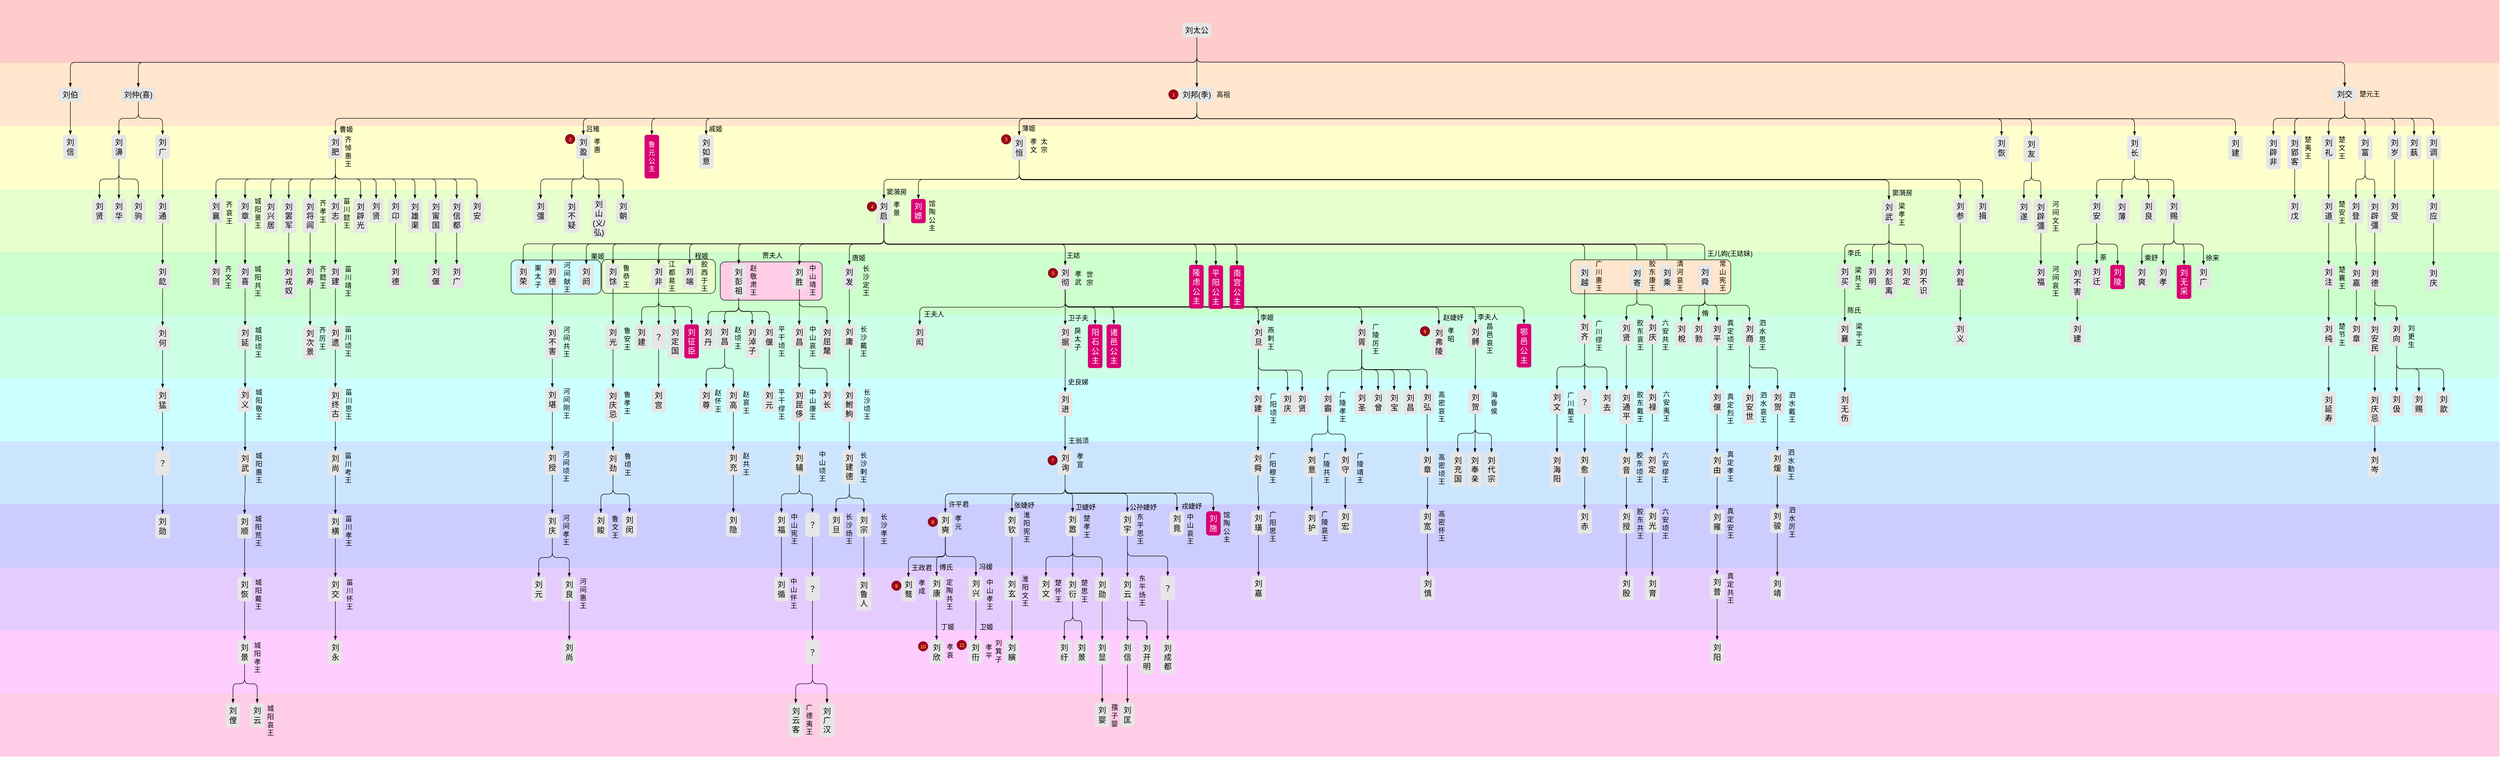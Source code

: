<mxfile>
    <diagram id="7hsPxy7bkiTmN5moCucY" name="Page-1">
        <mxGraphModel dx="1818" dy="792" grid="1" gridSize="10" guides="1" tooltips="1" connect="1" arrows="1" fold="1" page="1" pageScale="1" pageWidth="827" pageHeight="1169" math="0" shadow="0">
            <root>
                <mxCell id="0"/>
                <mxCell id="1" parent="0"/>
                <mxCell id="2" value="" style="rounded=0;whiteSpace=wrap;html=1;strokeColor=none;fillColor=#FFCCCC;deletable=0;rotatable=0;movable=0;connectable=0;allowArrows=0;" parent="1" vertex="1">
                    <mxGeometry x="-570" y="100" width="5150" height="130" as="geometry"/>
                </mxCell>
                <mxCell id="4" value="" style="rounded=0;whiteSpace=wrap;html=1;strokeColor=none;fillColor=#FFE6CC;connectable=0;allowArrows=0;movable=0;rotatable=0;cloneable=1;deletable=0;" parent="1" vertex="1">
                    <mxGeometry x="-570" y="230" width="5150" height="130" as="geometry"/>
                </mxCell>
                <mxCell id="6" value="" style="rounded=0;whiteSpace=wrap;html=1;strokeColor=none;fillColor=#FFFFCC;rotatable=0;deletable=0;movable=0;allowArrows=0;connectable=0;" parent="1" vertex="1">
                    <mxGeometry x="-570" y="360" width="5150" height="130" as="geometry"/>
                </mxCell>
                <mxCell id="7" value="" style="rounded=0;whiteSpace=wrap;html=1;strokeColor=none;fillColor=#E6FFCC;connectable=0;allowArrows=0;movable=0;rotatable=0;deletable=0;" parent="1" vertex="1">
                    <mxGeometry x="-570" y="490" width="5150" height="130" as="geometry"/>
                </mxCell>
                <mxCell id="8" value="" style="rounded=0;whiteSpace=wrap;html=1;strokeColor=none;fillColor=#CCFFCC;deletable=0;rotatable=0;movable=0;allowArrows=0;connectable=0;" parent="1" vertex="1">
                    <mxGeometry x="-570" y="620" width="5150" height="130" as="geometry"/>
                </mxCell>
                <mxCell id="9" value="" style="rounded=0;whiteSpace=wrap;html=1;strokeColor=none;fillColor=#CCFFE6;connectable=0;allowArrows=0;movable=0;rotatable=0;deletable=0;" parent="1" vertex="1">
                    <mxGeometry x="-570" y="750" width="5150" height="130" as="geometry"/>
                </mxCell>
                <mxCell id="10" value="" style="rounded=0;whiteSpace=wrap;html=1;strokeColor=none;fillColor=#CCFFFF;deletable=0;rotatable=0;movable=0;allowArrows=0;connectable=0;" parent="1" vertex="1">
                    <mxGeometry x="-570" y="880" width="5150" height="130" as="geometry"/>
                </mxCell>
                <mxCell id="11" value="" style="rounded=0;whiteSpace=wrap;html=1;strokeColor=none;fillColor=#CCE5FF;allowArrows=0;connectable=0;deletable=0;rotatable=0;movable=0;" parent="1" vertex="1">
                    <mxGeometry x="-570" y="1010" width="5150" height="130" as="geometry"/>
                </mxCell>
                <mxCell id="12" value="" style="rounded=0;whiteSpace=wrap;html=1;strokeColor=none;fillColor=#CCCCFF;deletable=0;rotatable=0;movable=0;allowArrows=0;connectable=0;" parent="1" vertex="1">
                    <mxGeometry x="-570" y="1140" width="5150" height="130" as="geometry"/>
                </mxCell>
                <mxCell id="13" value="" style="rounded=0;whiteSpace=wrap;html=1;strokeColor=none;fillColor=#E5CCFF;allowArrows=0;connectable=0;movable=0;rotatable=0;deletable=0;" parent="1" vertex="1">
                    <mxGeometry x="-570" y="1270" width="5150" height="130" as="geometry"/>
                </mxCell>
                <mxCell id="14" value="" style="rounded=0;whiteSpace=wrap;html=1;strokeColor=none;fillColor=#FFCCFF;deletable=0;rotatable=0;movable=0;allowArrows=0;connectable=0;" parent="1" vertex="1">
                    <mxGeometry x="-570" y="1400" width="5150" height="130" as="geometry"/>
                </mxCell>
                <mxCell id="15" value="" style="rounded=0;whiteSpace=wrap;html=1;strokeColor=none;fillColor=#FFCCE6;allowArrows=0;connectable=0;movable=0;rotatable=0;deletable=0;" parent="1" vertex="1">
                    <mxGeometry x="-570" y="1530" width="5150" height="130" as="geometry"/>
                </mxCell>
                <mxCell id="465" value="齐" parent="0"/>
                <mxCell id="1299" value="" style="group" vertex="1" connectable="0" parent="465">
                    <mxGeometry x="-140" y="379" width="568" height="1180" as="geometry"/>
                </mxCell>
                <mxCell id="1204" value="&lt;div style=&quot;font-size: 16px&quot;&gt;&lt;div style=&quot;font-size: 16px&quot;&gt;&lt;div style=&quot;font-size: 16px&quot;&gt;&lt;div style=&quot;font-size: 16px&quot;&gt;&lt;div style=&quot;font-size: 16px&quot;&gt;刘&lt;/div&gt;&lt;div style=&quot;font-size: 16px&quot;&gt;景&lt;/div&gt;&lt;/div&gt;&lt;/div&gt;&lt;/div&gt;&lt;div style=&quot;font-size: 16px&quot;&gt;&lt;/div&gt;&lt;/div&gt;" style="rounded=1;whiteSpace=wrap;html=1;fillColor=#E6E6E6;fontColor=#000000;fontSize=16;strokeColor=none;strokeWidth=2;horizontal=1;" vertex="1" parent="1299">
                    <mxGeometry x="59" y="1041" width="30" height="50" as="geometry"/>
                </mxCell>
                <mxCell id="1205" value="&lt;div style=&quot;font-size: 16px&quot;&gt;&lt;div style=&quot;font-size: 16px&quot;&gt;&lt;div style=&quot;font-size: 16px&quot;&gt;&lt;div style=&quot;font-size: 16px&quot;&gt;&lt;div style=&quot;font-size: 16px&quot;&gt;刘&lt;/div&gt;&lt;div style=&quot;font-size: 16px&quot;&gt;恢&lt;/div&gt;&lt;/div&gt;&lt;/div&gt;&lt;/div&gt;&lt;div style=&quot;font-size: 16px&quot;&gt;&lt;/div&gt;&lt;/div&gt;" style="rounded=1;whiteSpace=wrap;html=1;fillColor=#E6E6E6;fontColor=#000000;fontSize=16;strokeColor=none;strokeWidth=2;horizontal=1;" vertex="1" parent="1299">
                    <mxGeometry x="59" y="911" width="30" height="50" as="geometry"/>
                </mxCell>
                <mxCell id="1206" style="edgeStyle=orthogonalEdgeStyle;shape=connector;rounded=1;html=1;exitX=0.5;exitY=1;exitDx=0;exitDy=0;labelBackgroundColor=default;fontFamily=Helvetica;fontSize=16;fontColor=#FF3333;endArrow=blockThin;endFill=1;strokeColor=#000000;strokeWidth=1;" edge="1" parent="1299" source="1205" target="1204">
                    <mxGeometry relative="1" as="geometry"/>
                </mxCell>
                <mxCell id="1207" value="&lt;div style=&quot;font-size: 16px&quot;&gt;&lt;div style=&quot;font-size: 16px&quot;&gt;&lt;div style=&quot;font-size: 16px&quot;&gt;&lt;div style=&quot;font-size: 16px&quot;&gt;&lt;div style=&quot;font-size: 16px&quot;&gt;刘&lt;/div&gt;&lt;div style=&quot;font-size: 16px&quot;&gt;顺&lt;/div&gt;&lt;/div&gt;&lt;/div&gt;&lt;/div&gt;&lt;div style=&quot;font-size: 16px&quot;&gt;&lt;/div&gt;&lt;/div&gt;" style="rounded=1;whiteSpace=wrap;html=1;fillColor=#E6E6E6;fontColor=#000000;fontSize=16;strokeColor=none;strokeWidth=2;horizontal=1;" vertex="1" parent="1299">
                    <mxGeometry x="59" y="781" width="30" height="50" as="geometry"/>
                </mxCell>
                <mxCell id="1208" style="edgeStyle=orthogonalEdgeStyle;shape=connector;rounded=1;html=1;exitX=0.5;exitY=1;exitDx=0;exitDy=0;entryX=0.5;entryY=0;entryDx=0;entryDy=0;labelBackgroundColor=default;fontFamily=Helvetica;fontSize=16;fontColor=#FF3333;endArrow=blockThin;endFill=1;strokeColor=#000000;strokeWidth=1;" edge="1" parent="1299" source="1207" target="1205">
                    <mxGeometry relative="1" as="geometry"/>
                </mxCell>
                <mxCell id="1209" value="&lt;div style=&quot;font-size: 16px&quot;&gt;&lt;div style=&quot;font-size: 16px&quot;&gt;&lt;div style=&quot;font-size: 16px&quot;&gt;&lt;div style=&quot;font-size: 16px&quot;&gt;&lt;div style=&quot;font-size: 16px&quot;&gt;刘&lt;/div&gt;&lt;div style=&quot;font-size: 16px&quot;&gt;武&lt;/div&gt;&lt;/div&gt;&lt;/div&gt;&lt;/div&gt;&lt;div style=&quot;font-size: 16px&quot;&gt;&lt;/div&gt;&lt;/div&gt;" style="rounded=1;whiteSpace=wrap;html=1;fillColor=#E6E6E6;fontColor=#000000;fontSize=16;strokeColor=none;strokeWidth=2;horizontal=1;" vertex="1" parent="1299">
                    <mxGeometry x="60" y="651" width="30" height="50" as="geometry"/>
                </mxCell>
                <mxCell id="1210" style="edgeStyle=orthogonalEdgeStyle;shape=connector;rounded=1;html=1;exitX=0.5;exitY=1;exitDx=0;exitDy=0;entryX=0.5;entryY=0;entryDx=0;entryDy=0;labelBackgroundColor=default;fontFamily=Helvetica;fontSize=16;fontColor=#FF3333;endArrow=blockThin;endFill=1;strokeColor=#000000;strokeWidth=1;" edge="1" parent="1299" source="1209" target="1207">
                    <mxGeometry relative="1" as="geometry"/>
                </mxCell>
                <mxCell id="1211" value="&lt;div style=&quot;font-size: 16px&quot;&gt;&lt;div style=&quot;font-size: 16px&quot;&gt;&lt;div style=&quot;font-size: 16px&quot;&gt;&lt;div style=&quot;font-size: 16px&quot;&gt;&lt;div style=&quot;font-size: 16px&quot;&gt;刘&lt;/div&gt;&lt;div style=&quot;font-size: 16px&quot;&gt;义&lt;/div&gt;&lt;/div&gt;&lt;/div&gt;&lt;/div&gt;&lt;div style=&quot;font-size: 16px&quot;&gt;&lt;/div&gt;&lt;/div&gt;" style="rounded=1;whiteSpace=wrap;html=1;fillColor=#E6E6E6;fontColor=#000000;fontSize=16;strokeColor=none;strokeWidth=2;horizontal=1;" vertex="1" parent="1299">
                    <mxGeometry x="60" y="520" width="30" height="50" as="geometry"/>
                </mxCell>
                <mxCell id="1212" style="edgeStyle=orthogonalEdgeStyle;shape=connector;rounded=1;html=1;exitX=0.5;exitY=1;exitDx=0;exitDy=0;entryX=0.5;entryY=0;entryDx=0;entryDy=0;labelBackgroundColor=default;fontFamily=Helvetica;fontSize=16;fontColor=#FF3333;endArrow=blockThin;endFill=1;strokeColor=#000000;strokeWidth=1;" edge="1" parent="1299" source="1211" target="1209">
                    <mxGeometry relative="1" as="geometry"/>
                </mxCell>
                <mxCell id="1213" value="&lt;div style=&quot;font-size: 16px&quot;&gt;&lt;div style=&quot;font-size: 16px&quot;&gt;&lt;div style=&quot;font-size: 16px&quot;&gt;&lt;div style=&quot;font-size: 16px&quot;&gt;&lt;div style=&quot;font-size: 16px&quot;&gt;刘&lt;/div&gt;&lt;div style=&quot;font-size: 16px&quot;&gt;延&lt;/div&gt;&lt;/div&gt;&lt;/div&gt;&lt;/div&gt;&lt;div style=&quot;font-size: 16px&quot;&gt;&lt;/div&gt;&lt;/div&gt;" style="rounded=1;whiteSpace=wrap;html=1;fillColor=#E6E6E6;fontColor=#000000;fontSize=16;strokeColor=none;strokeWidth=2;horizontal=1;" vertex="1" parent="1299">
                    <mxGeometry x="60" y="392" width="30" height="50" as="geometry"/>
                </mxCell>
                <mxCell id="1214" style="edgeStyle=orthogonalEdgeStyle;shape=connector;rounded=1;html=1;exitX=0.5;exitY=1;exitDx=0;exitDy=0;entryX=0.5;entryY=0;entryDx=0;entryDy=0;labelBackgroundColor=default;fontFamily=Helvetica;fontSize=16;fontColor=#FF3333;endArrow=blockThin;endFill=1;strokeColor=#000000;strokeWidth=1;" edge="1" parent="1299" source="1213" target="1211">
                    <mxGeometry relative="1" as="geometry"/>
                </mxCell>
                <mxCell id="1215" value="&lt;div style=&quot;font-size: 14px&quot;&gt;&lt;div style=&quot;font-size: 14px&quot;&gt;&lt;div style=&quot;font-size: 14px&quot;&gt;&lt;div style=&quot;font-size: 14px&quot;&gt;&lt;div style=&quot;font-size: 14px&quot;&gt;&lt;div style=&quot;font-size: 14px&quot;&gt;齐&lt;/div&gt;&lt;div style=&quot;font-size: 14px&quot;&gt;厉&lt;/div&gt;&lt;div style=&quot;font-size: 14px&quot;&gt;王&lt;/div&gt;&lt;/div&gt;&lt;/div&gt;&lt;/div&gt;&lt;/div&gt;&lt;/div&gt;" style="text;html=1;align=center;verticalAlign=middle;resizable=0;points=[];autosize=1;strokeColor=none;fillColor=none;fontSize=14;fontColor=#000000;" vertex="1" parent="1299">
                    <mxGeometry x="219" y="389" width="30" height="60" as="geometry"/>
                </mxCell>
                <mxCell id="1216" value="&lt;div style=&quot;font-size: 16px&quot;&gt;&lt;div style=&quot;font-size: 16px&quot;&gt;&lt;div style=&quot;font-size: 16px&quot;&gt;&lt;div style=&quot;font-size: 16px&quot;&gt;&lt;div style=&quot;font-size: 16px&quot;&gt;刘次景&lt;br&gt;&lt;/div&gt;&lt;/div&gt;&lt;/div&gt;&lt;/div&gt;&lt;div style=&quot;font-size: 16px&quot;&gt;&lt;/div&gt;&lt;/div&gt;" style="rounded=1;whiteSpace=wrap;html=1;fillColor=#E6E6E6;fontColor=#000000;fontSize=16;strokeColor=none;strokeWidth=2;" vertex="1" parent="1299">
                    <mxGeometry x="194" y="392" width="30" height="70" as="geometry"/>
                </mxCell>
                <mxCell id="1217" value="&lt;div style=&quot;font-size: 14px&quot;&gt;&lt;div style=&quot;font-size: 14px&quot;&gt;&lt;div style=&quot;font-size: 14px&quot;&gt;&lt;div style=&quot;font-size: 14px&quot;&gt;&lt;div style=&quot;font-size: 14px&quot;&gt;&lt;div style=&quot;font-size: 14px&quot;&gt;齐&lt;/div&gt;&lt;div style=&quot;font-size: 14px&quot;&gt;文&lt;/div&gt;&lt;div style=&quot;font-size: 14px&quot;&gt;王&lt;/div&gt;&lt;/div&gt;&lt;/div&gt;&lt;/div&gt;&lt;/div&gt;&lt;/div&gt;" style="text;html=1;align=center;verticalAlign=middle;resizable=0;points=[];autosize=1;strokeColor=none;fillColor=none;fontSize=14;fontColor=#000000;" vertex="1" parent="1299">
                    <mxGeometry x="25" y="263" width="30" height="60" as="geometry"/>
                </mxCell>
                <mxCell id="1218" value="&lt;div style=&quot;font-size: 16px&quot;&gt;&lt;div style=&quot;font-size: 16px&quot;&gt;&lt;div style=&quot;font-size: 16px&quot;&gt;&lt;div style=&quot;font-size: 16px&quot;&gt;&lt;div style=&quot;font-size: 16px&quot;&gt;刘&lt;/div&gt;&lt;div style=&quot;font-size: 16px&quot;&gt;则&lt;/div&gt;&lt;/div&gt;&lt;/div&gt;&lt;/div&gt;&lt;div style=&quot;font-size: 16px&quot;&gt;&lt;/div&gt;&lt;/div&gt;" style="rounded=1;whiteSpace=wrap;html=1;fillColor=#E6E6E6;fontColor=#000000;fontSize=16;strokeColor=none;strokeWidth=2;horizontal=1;" vertex="1" parent="1299">
                    <mxGeometry y="266" width="30" height="50" as="geometry"/>
                </mxCell>
                <mxCell id="1219" value="&lt;div style=&quot;font-size: 16px&quot;&gt;&lt;div style=&quot;font-size: 16px&quot;&gt;&lt;div style=&quot;font-size: 16px&quot;&gt;&lt;div style=&quot;font-size: 16px&quot;&gt;&lt;div style=&quot;font-size: 16px&quot;&gt;刘&lt;/div&gt;&lt;div style=&quot;font-size: 16px&quot;&gt;喜&lt;/div&gt;&lt;/div&gt;&lt;/div&gt;&lt;/div&gt;&lt;div style=&quot;font-size: 16px&quot;&gt;&lt;/div&gt;&lt;/div&gt;" style="rounded=1;whiteSpace=wrap;html=1;fillColor=#E6E6E6;fontColor=#000000;fontSize=16;strokeColor=none;strokeWidth=2;horizontal=1;" vertex="1" parent="1299">
                    <mxGeometry x="60" y="266" width="30" height="50" as="geometry"/>
                </mxCell>
                <mxCell id="1220" style="edgeStyle=orthogonalEdgeStyle;shape=connector;rounded=1;html=1;exitX=0.5;exitY=1;exitDx=0;exitDy=0;entryX=0.5;entryY=0;entryDx=0;entryDy=0;labelBackgroundColor=default;fontFamily=Helvetica;fontSize=16;fontColor=#FF3333;endArrow=blockThin;endFill=1;strokeColor=#000000;strokeWidth=1;" edge="1" parent="1299" source="1219" target="1213">
                    <mxGeometry relative="1" as="geometry"/>
                </mxCell>
                <mxCell id="1221" value="&lt;div style=&quot;font-size: 14px&quot;&gt;&lt;div style=&quot;font-size: 14px&quot;&gt;&lt;div style=&quot;font-size: 14px&quot;&gt;&lt;div style=&quot;font-size: 14px&quot;&gt;&lt;div style=&quot;font-size: 14px&quot;&gt;&lt;div style=&quot;font-size: 14px&quot;&gt;齐&lt;/div&gt;&lt;div style=&quot;font-size: 14px&quot;&gt;懿&lt;/div&gt;&lt;div style=&quot;font-size: 14px&quot;&gt;王&lt;/div&gt;&lt;/div&gt;&lt;/div&gt;&lt;/div&gt;&lt;/div&gt;&lt;/div&gt;" style="text;html=1;align=center;verticalAlign=middle;resizable=0;points=[];autosize=1;strokeColor=none;fillColor=none;fontSize=14;fontColor=#000000;" vertex="1" parent="1299">
                    <mxGeometry x="220" y="263" width="30" height="60" as="geometry"/>
                </mxCell>
                <mxCell id="1222" value="&lt;div style=&quot;font-size: 16px&quot;&gt;&lt;div style=&quot;font-size: 16px&quot;&gt;&lt;div style=&quot;font-size: 16px&quot;&gt;&lt;div style=&quot;font-size: 16px&quot;&gt;&lt;div style=&quot;font-size: 16px&quot;&gt;刘&lt;/div&gt;&lt;div style=&quot;font-size: 16px&quot;&gt;寿&lt;/div&gt;&lt;/div&gt;&lt;/div&gt;&lt;/div&gt;&lt;div style=&quot;font-size: 16px&quot;&gt;&lt;/div&gt;&lt;/div&gt;" style="rounded=1;whiteSpace=wrap;html=1;fillColor=#E6E6E6;fontColor=#000000;fontSize=16;strokeColor=none;strokeWidth=2;horizontal=1;" vertex="1" parent="1299">
                    <mxGeometry x="194" y="266" width="30" height="50" as="geometry"/>
                </mxCell>
                <mxCell id="1223" style="edgeStyle=orthogonalEdgeStyle;shape=connector;rounded=1;html=1;exitX=0.5;exitY=1;exitDx=0;exitDy=0;labelBackgroundColor=default;fontFamily=Helvetica;fontSize=16;fontColor=#FF3333;endArrow=blockThin;endFill=1;strokeColor=#000000;strokeWidth=1;" edge="1" parent="1299" source="1222" target="1216">
                    <mxGeometry relative="1" as="geometry"/>
                </mxCell>
                <mxCell id="1224" value="&lt;div style=&quot;font-size: 16px&quot;&gt;&lt;div style=&quot;font-size: 16px&quot;&gt;&lt;div style=&quot;font-size: 16px&quot;&gt;&lt;div style=&quot;font-size: 16px&quot;&gt;&lt;div style=&quot;font-size: 16px&quot;&gt;刘雄渠&lt;br&gt;&lt;/div&gt;&lt;/div&gt;&lt;/div&gt;&lt;/div&gt;&lt;div style=&quot;font-size: 16px&quot;&gt;&lt;/div&gt;&lt;/div&gt;" style="rounded=1;whiteSpace=wrap;html=1;fillColor=#E6E6E6;fontColor=#000000;fontSize=16;strokeColor=none;strokeWidth=2;" vertex="1" parent="1299">
                    <mxGeometry x="410" y="131" width="30" height="70" as="geometry"/>
                </mxCell>
                <mxCell id="1226" value="&lt;div style=&quot;font-size: 16px&quot;&gt;&lt;div style=&quot;font-size: 16px&quot;&gt;&lt;div style=&quot;font-size: 16px&quot;&gt;&lt;div style=&quot;font-size: 16px&quot;&gt;&lt;div style=&quot;font-size: 16px&quot;&gt;刘&lt;/div&gt;&lt;div style=&quot;font-size: 16px&quot;&gt;卬&lt;/div&gt;&lt;/div&gt;&lt;/div&gt;&lt;/div&gt;&lt;div style=&quot;font-size: 16px&quot;&gt;&lt;/div&gt;&lt;/div&gt;" style="rounded=1;whiteSpace=wrap;html=1;fillColor=#E6E6E6;fontColor=#000000;fontSize=16;strokeColor=none;strokeWidth=2;horizontal=1;" vertex="1" parent="1299">
                    <mxGeometry x="370" y="131" width="30" height="50" as="geometry"/>
                </mxCell>
                <mxCell id="1227" value="&lt;div style=&quot;font-size: 16px&quot;&gt;&lt;div style=&quot;font-size: 16px&quot;&gt;&lt;div style=&quot;font-size: 16px&quot;&gt;&lt;div style=&quot;font-size: 16px&quot;&gt;&lt;div style=&quot;font-size: 16px&quot;&gt;刘&lt;/div&gt;&lt;div style=&quot;font-size: 16px&quot;&gt;贤&lt;/div&gt;&lt;/div&gt;&lt;/div&gt;&lt;/div&gt;&lt;div style=&quot;font-size: 16px&quot;&gt;&lt;/div&gt;&lt;/div&gt;" style="rounded=1;whiteSpace=wrap;html=1;fillColor=#E6E6E6;fontColor=#000000;fontSize=16;strokeColor=none;strokeWidth=2;horizontal=1;" vertex="1" parent="1299">
                    <mxGeometry x="330" y="131" width="30" height="50" as="geometry"/>
                </mxCell>
                <mxCell id="1228" value="&lt;div style=&quot;font-size: 16px&quot;&gt;&lt;div style=&quot;font-size: 16px&quot;&gt;&lt;div style=&quot;font-size: 16px&quot;&gt;&lt;div style=&quot;font-size: 16px&quot;&gt;&lt;div style=&quot;font-size: 16px&quot;&gt;刘辟光&lt;br&gt;&lt;/div&gt;&lt;/div&gt;&lt;/div&gt;&lt;/div&gt;&lt;div style=&quot;font-size: 16px&quot;&gt;&lt;/div&gt;&lt;/div&gt;" style="rounded=1;whiteSpace=wrap;html=1;fillColor=#E6E6E6;fontColor=#000000;fontSize=16;strokeColor=none;strokeWidth=2;" vertex="1" parent="1299">
                    <mxGeometry x="298" y="131" width="30" height="70" as="geometry"/>
                </mxCell>
                <mxCell id="1230" value="&lt;div style=&quot;font-size: 16px&quot;&gt;&lt;div style=&quot;font-size: 16px&quot;&gt;&lt;div style=&quot;font-size: 16px&quot;&gt;&lt;div style=&quot;font-size: 16px&quot;&gt;&lt;div style=&quot;font-size: 16px&quot;&gt;刘&lt;/div&gt;&lt;div style=&quot;font-size: 16px&quot;&gt;志&lt;/div&gt;&lt;/div&gt;&lt;/div&gt;&lt;/div&gt;&lt;div style=&quot;font-size: 16px&quot;&gt;&lt;/div&gt;&lt;/div&gt;" style="rounded=1;whiteSpace=wrap;html=1;fillColor=#E6E6E6;fontColor=#000000;fontSize=16;strokeColor=none;strokeWidth=2;horizontal=1;" vertex="1" parent="1299">
                    <mxGeometry x="246" y="131" width="30" height="50" as="geometry"/>
                </mxCell>
                <mxCell id="1231" value="&lt;div style=&quot;font-size: 14px&quot;&gt;&lt;div style=&quot;font-size: 14px&quot;&gt;&lt;div style=&quot;font-size: 14px&quot;&gt;&lt;div style=&quot;font-size: 14px&quot;&gt;&lt;div style=&quot;font-size: 14px&quot;&gt;&lt;div style=&quot;font-size: 14px&quot;&gt;齐&lt;/div&gt;&lt;div style=&quot;font-size: 14px&quot;&gt;孝&lt;/div&gt;&lt;div style=&quot;font-size: 14px&quot;&gt;王&lt;/div&gt;&lt;/div&gt;&lt;/div&gt;&lt;/div&gt;&lt;/div&gt;&lt;/div&gt;" style="text;html=1;align=center;verticalAlign=middle;resizable=0;points=[];autosize=1;strokeColor=none;fillColor=none;fontSize=14;fontColor=#000000;" vertex="1" parent="1299">
                    <mxGeometry x="220" y="127" width="30" height="60" as="geometry"/>
                </mxCell>
                <mxCell id="1232" value="&lt;div style=&quot;font-size: 16px&quot;&gt;&lt;div style=&quot;font-size: 16px&quot;&gt;&lt;div style=&quot;font-size: 16px&quot;&gt;&lt;div style=&quot;font-size: 16px&quot;&gt;&lt;div style=&quot;font-size: 16px&quot;&gt;刘将闾&lt;br&gt;&lt;/div&gt;&lt;/div&gt;&lt;/div&gt;&lt;/div&gt;&lt;div style=&quot;font-size: 16px&quot;&gt;&lt;/div&gt;&lt;/div&gt;" style="rounded=1;whiteSpace=wrap;html=1;fillColor=#E6E6E6;fontColor=#000000;fontSize=16;strokeColor=none;strokeWidth=2;" vertex="1" parent="1299">
                    <mxGeometry x="194" y="131" width="30" height="70" as="geometry"/>
                </mxCell>
                <mxCell id="1233" style="edgeStyle=orthogonalEdgeStyle;shape=connector;rounded=1;html=1;exitX=0.5;exitY=1;exitDx=0;exitDy=0;entryX=0.5;entryY=0;entryDx=0;entryDy=0;labelBackgroundColor=default;fontFamily=Helvetica;fontSize=16;fontColor=#FF3333;endArrow=blockThin;endFill=1;strokeColor=#000000;strokeWidth=1;" edge="1" parent="1299" source="1232" target="1222">
                    <mxGeometry relative="1" as="geometry"/>
                </mxCell>
                <mxCell id="1235" value="&lt;div style=&quot;font-size: 16px&quot;&gt;&lt;div style=&quot;font-size: 16px&quot;&gt;&lt;div style=&quot;font-size: 16px&quot;&gt;&lt;div style=&quot;font-size: 16px&quot;&gt;&lt;div style=&quot;font-size: 16px&quot;&gt;刘罢军&lt;br&gt;&lt;/div&gt;&lt;/div&gt;&lt;/div&gt;&lt;/div&gt;&lt;div style=&quot;font-size: 16px&quot;&gt;&lt;/div&gt;&lt;/div&gt;" style="rounded=1;whiteSpace=wrap;html=1;fillColor=#E6E6E6;fontColor=#000000;fontSize=16;strokeColor=none;strokeWidth=2;" vertex="1" parent="1299">
                    <mxGeometry x="150" y="131" width="30" height="70" as="geometry"/>
                </mxCell>
                <mxCell id="1236" value="&lt;div style=&quot;font-size: 16px&quot;&gt;&lt;div style=&quot;font-size: 16px&quot;&gt;&lt;div style=&quot;font-size: 16px&quot;&gt;&lt;div style=&quot;font-size: 16px&quot;&gt;&lt;div style=&quot;font-size: 16px&quot;&gt;刘兴居&lt;br&gt;&lt;/div&gt;&lt;/div&gt;&lt;/div&gt;&lt;/div&gt;&lt;div style=&quot;font-size: 16px&quot;&gt;&lt;/div&gt;&lt;/div&gt;" style="rounded=1;whiteSpace=wrap;html=1;fillColor=#E6E6E6;fontColor=#000000;fontSize=16;strokeColor=none;strokeWidth=2;" vertex="1" parent="1299">
                    <mxGeometry x="113" y="131" width="30" height="70" as="geometry"/>
                </mxCell>
                <mxCell id="1237" value="&lt;div style=&quot;font-size: 16px&quot;&gt;&lt;div style=&quot;font-size: 16px&quot;&gt;&lt;div style=&quot;font-size: 16px&quot;&gt;&lt;div style=&quot;font-size: 16px&quot;&gt;&lt;div style=&quot;font-size: 16px&quot;&gt;刘&lt;/div&gt;&lt;div style=&quot;font-size: 16px&quot;&gt;章&lt;/div&gt;&lt;/div&gt;&lt;/div&gt;&lt;/div&gt;&lt;div style=&quot;font-size: 16px&quot;&gt;&lt;/div&gt;&lt;/div&gt;" style="rounded=1;whiteSpace=wrap;html=1;fillColor=#E6E6E6;fontColor=#000000;fontSize=16;strokeColor=none;strokeWidth=2;horizontal=1;" vertex="1" parent="1299">
                    <mxGeometry x="60" y="131" width="30" height="50" as="geometry"/>
                </mxCell>
                <mxCell id="1238" style="edgeStyle=orthogonalEdgeStyle;shape=connector;rounded=1;html=1;exitX=0.5;exitY=1;exitDx=0;exitDy=0;labelBackgroundColor=default;fontFamily=Helvetica;fontSize=16;fontColor=#FF3333;endArrow=blockThin;endFill=1;strokeColor=#000000;strokeWidth=1;" edge="1" parent="1299" source="1237" target="1219">
                    <mxGeometry relative="1" as="geometry"/>
                </mxCell>
                <mxCell id="1239" value="&lt;div style=&quot;font-size: 14px&quot;&gt;&lt;div style=&quot;font-size: 14px&quot;&gt;&lt;div style=&quot;font-size: 14px&quot;&gt;&lt;div style=&quot;font-size: 14px&quot;&gt;&lt;div style=&quot;font-size: 14px&quot;&gt;&lt;div style=&quot;font-size: 14px&quot;&gt;齐&lt;/div&gt;&lt;div style=&quot;font-size: 14px&quot;&gt;哀&lt;/div&gt;&lt;div style=&quot;font-size: 14px&quot;&gt;王&lt;/div&gt;&lt;/div&gt;&lt;/div&gt;&lt;/div&gt;&lt;/div&gt;&lt;/div&gt;" style="text;html=1;align=center;verticalAlign=middle;resizable=0;points=[];autosize=1;strokeColor=none;fillColor=none;fontSize=14;fontColor=#000000;" vertex="1" parent="1299">
                    <mxGeometry x="27" y="130" width="30" height="60" as="geometry"/>
                </mxCell>
                <mxCell id="1240" value="&lt;div style=&quot;font-size: 16px&quot;&gt;&lt;div style=&quot;font-size: 16px&quot;&gt;&lt;div style=&quot;font-size: 16px&quot;&gt;&lt;div style=&quot;font-size: 16px&quot;&gt;&lt;div style=&quot;font-size: 16px&quot;&gt;刘&lt;/div&gt;&lt;div style=&quot;font-size: 16px&quot;&gt;襄&lt;/div&gt;&lt;/div&gt;&lt;/div&gt;&lt;/div&gt;&lt;div style=&quot;font-size: 16px&quot;&gt;&lt;/div&gt;&lt;/div&gt;" style="rounded=1;whiteSpace=wrap;html=1;fillColor=#E6E6E6;fontColor=#000000;fontSize=16;strokeColor=none;strokeWidth=2;horizontal=1;" vertex="1" parent="1299">
                    <mxGeometry y="131" width="30" height="50" as="geometry"/>
                </mxCell>
                <mxCell id="1241" style="edgeStyle=orthogonalEdgeStyle;shape=connector;rounded=1;html=1;exitX=0.5;exitY=1;exitDx=0;exitDy=0;entryX=0.5;entryY=0;entryDx=0;entryDy=0;labelBackgroundColor=default;fontFamily=Helvetica;fontSize=16;fontColor=#FF3333;endArrow=blockThin;endFill=1;strokeColor=#000000;strokeWidth=1;" edge="1" parent="1299" source="1240" target="1218">
                    <mxGeometry relative="1" as="geometry"/>
                </mxCell>
                <mxCell id="1242" value="&lt;div style=&quot;font-size: 14px&quot;&gt;&lt;div style=&quot;font-size: 14px&quot;&gt;&lt;div style=&quot;font-size: 14px&quot;&gt;&lt;div style=&quot;font-size: 14px&quot;&gt;&lt;div style=&quot;font-size: 14px&quot;&gt;&lt;div style=&quot;font-size: 14px&quot;&gt;&lt;div&gt;齐&lt;/div&gt;&lt;div&gt;悼&lt;/div&gt;&lt;div&gt;惠&lt;/div&gt;&lt;div&gt;王&lt;/div&gt;&lt;/div&gt;&lt;/div&gt;&lt;/div&gt;&lt;/div&gt;&lt;/div&gt;&lt;/div&gt;" style="text;html=1;align=center;verticalAlign=middle;resizable=0;points=[];autosize=1;strokeColor=none;fillColor=none;fontSize=14;fontColor=#000000;" vertex="1" parent="1299">
                    <mxGeometry x="272" y="-1" width="30" height="70" as="geometry"/>
                </mxCell>
                <mxCell id="1243" style="edgeStyle=orthogonalEdgeStyle;shape=connector;rounded=1;html=1;exitX=0.5;exitY=1;exitDx=0;exitDy=0;entryX=0.5;entryY=0;entryDx=0;entryDy=0;labelBackgroundColor=default;fontFamily=Helvetica;fontSize=20;fontColor=#FF3333;endArrow=blockThin;endFill=1;strokeColor=#000000;strokeWidth=1;" edge="1" parent="1299" source="1252" target="1232">
                    <mxGeometry relative="1" as="geometry"/>
                </mxCell>
                <mxCell id="1244" style="edgeStyle=orthogonalEdgeStyle;shape=connector;rounded=1;html=1;exitX=0.5;exitY=1;exitDx=0;exitDy=0;labelBackgroundColor=default;fontFamily=Helvetica;fontSize=20;fontColor=#FF3333;endArrow=blockThin;endFill=1;strokeColor=#000000;strokeWidth=1;" edge="1" parent="1299" source="1252" target="1230">
                    <mxGeometry relative="1" as="geometry"/>
                </mxCell>
                <mxCell id="1245" style="edgeStyle=orthogonalEdgeStyle;shape=connector;rounded=1;html=1;exitX=0.5;exitY=1;exitDx=0;exitDy=0;labelBackgroundColor=default;fontFamily=Helvetica;fontSize=20;fontColor=#FF3333;endArrow=blockThin;endFill=1;strokeColor=#000000;strokeWidth=1;" edge="1" parent="1299" source="1252" target="1228">
                    <mxGeometry relative="1" as="geometry"/>
                </mxCell>
                <mxCell id="1246" style="edgeStyle=orthogonalEdgeStyle;shape=connector;rounded=1;html=1;exitX=0.5;exitY=1;exitDx=0;exitDy=0;entryX=0.5;entryY=0;entryDx=0;entryDy=0;labelBackgroundColor=default;fontFamily=Helvetica;fontSize=20;fontColor=#FF3333;endArrow=blockThin;endFill=1;strokeColor=#000000;strokeWidth=1;" edge="1" parent="1299" source="1252" target="1227">
                    <mxGeometry relative="1" as="geometry"/>
                </mxCell>
                <mxCell id="1247" style="edgeStyle=orthogonalEdgeStyle;shape=connector;rounded=1;html=1;exitX=0.5;exitY=1;exitDx=0;exitDy=0;entryX=0.5;entryY=0;entryDx=0;entryDy=0;labelBackgroundColor=default;fontFamily=Helvetica;fontSize=20;fontColor=#FF3333;endArrow=blockThin;endFill=1;strokeColor=#000000;strokeWidth=1;" edge="1" parent="1299" source="1252" target="1226">
                    <mxGeometry relative="1" as="geometry"/>
                </mxCell>
                <mxCell id="1248" style="edgeStyle=orthogonalEdgeStyle;shape=connector;rounded=1;html=1;exitX=0.5;exitY=1;exitDx=0;exitDy=0;entryX=0.5;entryY=0;entryDx=0;entryDy=0;labelBackgroundColor=default;fontFamily=Helvetica;fontSize=20;fontColor=#FF3333;endArrow=blockThin;endFill=1;strokeColor=#000000;strokeWidth=1;" edge="1" parent="1299" source="1252" target="1224">
                    <mxGeometry relative="1" as="geometry"/>
                </mxCell>
                <mxCell id="1252" value="&lt;div style=&quot;font-size: 16px&quot;&gt;&lt;div style=&quot;font-size: 16px&quot;&gt;&lt;div style=&quot;font-size: 16px&quot;&gt;&lt;div style=&quot;font-size: 16px&quot;&gt;&lt;div style=&quot;font-size: 16px&quot;&gt;刘&lt;/div&gt;&lt;div style=&quot;font-size: 16px&quot;&gt;肥&lt;br&gt;&lt;/div&gt;&lt;/div&gt;&lt;/div&gt;&lt;/div&gt;&lt;div style=&quot;font-size: 16px&quot;&gt;&lt;/div&gt;&lt;/div&gt;" style="rounded=1;whiteSpace=wrap;html=1;fillColor=#E6E6E6;fontColor=#000000;fontSize=16;strokeColor=none;strokeWidth=2;horizontal=1;" vertex="1" parent="1299">
                    <mxGeometry x="246" y="-1" width="30" height="50" as="geometry"/>
                </mxCell>
                <mxCell id="1253" style="edgeStyle=orthogonalEdgeStyle;shape=connector;rounded=1;html=1;exitX=0.5;exitY=1;exitDx=0;exitDy=0;entryX=0.5;entryY=0;entryDx=0;entryDy=0;labelBackgroundColor=default;fontFamily=Helvetica;fontSize=16;fontColor=#FF3333;endArrow=blockThin;endFill=1;strokeColor=#000000;strokeWidth=1;" edge="1" parent="1299" source="1252" target="1240">
                    <mxGeometry relative="1" as="geometry"/>
                </mxCell>
                <mxCell id="1254" style="edgeStyle=orthogonalEdgeStyle;shape=connector;rounded=1;html=1;exitX=0.5;exitY=1;exitDx=0;exitDy=0;entryX=0.5;entryY=0;entryDx=0;entryDy=0;labelBackgroundColor=default;fontFamily=Helvetica;fontSize=16;fontColor=#FF3333;endArrow=blockThin;endFill=1;strokeColor=#000000;strokeWidth=1;" edge="1" parent="1299" source="1252" target="1237">
                    <mxGeometry relative="1" as="geometry"/>
                </mxCell>
                <mxCell id="1255" style="edgeStyle=orthogonalEdgeStyle;shape=connector;rounded=1;html=1;exitX=0.5;exitY=1;exitDx=0;exitDy=0;entryX=0.5;entryY=0;entryDx=0;entryDy=0;labelBackgroundColor=default;fontFamily=Helvetica;fontSize=16;fontColor=#FF3333;endArrow=blockThin;endFill=1;strokeColor=#000000;strokeWidth=1;" edge="1" parent="1299" source="1252" target="1236">
                    <mxGeometry relative="1" as="geometry"/>
                </mxCell>
                <mxCell id="1256" style="edgeStyle=orthogonalEdgeStyle;shape=connector;rounded=1;html=1;exitX=0.5;exitY=1;exitDx=0;exitDy=0;entryX=0.5;entryY=0;entryDx=0;entryDy=0;labelBackgroundColor=default;fontFamily=Helvetica;fontSize=16;fontColor=#FF3333;endArrow=blockThin;endFill=1;strokeColor=#000000;strokeWidth=1;" edge="1" parent="1299" source="1252" target="1235">
                    <mxGeometry relative="1" as="geometry"/>
                </mxCell>
                <mxCell id="1257" value="&lt;div style=&quot;font-size: 14px&quot;&gt;&lt;div style=&quot;font-size: 14px&quot;&gt;&lt;div style=&quot;font-size: 14px&quot;&gt;&lt;div style=&quot;font-size: 14px&quot;&gt;&lt;div style=&quot;font-size: 14px&quot;&gt;&lt;div style=&quot;font-size: 14px&quot;&gt;&lt;div&gt;曹姬&lt;/div&gt;&lt;/div&gt;&lt;/div&gt;&lt;/div&gt;&lt;/div&gt;&lt;/div&gt;&lt;/div&gt;" style="text;html=1;align=center;verticalAlign=middle;resizable=0;points=[];autosize=1;strokeColor=none;fillColor=none;fontSize=14;fontColor=#000000;" vertex="1" parent="1299">
                    <mxGeometry x="263" y="-22" width="40" height="20" as="geometry"/>
                </mxCell>
                <mxCell id="1259" value="&lt;div style=&quot;font-size: 16px&quot;&gt;&lt;div style=&quot;font-size: 16px&quot;&gt;&lt;div style=&quot;font-size: 16px&quot;&gt;&lt;div style=&quot;font-size: 16px&quot;&gt;&lt;div style=&quot;font-size: 16px&quot;&gt;刘戎奴&lt;br&gt;&lt;/div&gt;&lt;/div&gt;&lt;/div&gt;&lt;/div&gt;&lt;div style=&quot;font-size: 16px&quot;&gt;&lt;/div&gt;&lt;/div&gt;" style="rounded=1;whiteSpace=wrap;html=1;fillColor=#E6E6E6;fontColor=#000000;fontSize=16;strokeColor=none;strokeWidth=2;" vertex="1" parent="1299">
                    <mxGeometry x="150" y="266" width="30" height="70" as="geometry"/>
                </mxCell>
                <mxCell id="1234" style="edgeStyle=orthogonalEdgeStyle;shape=connector;rounded=1;html=1;exitX=0.5;exitY=1;exitDx=0;exitDy=0;entryX=0.5;entryY=0;entryDx=0;entryDy=0;labelBackgroundColor=default;fontFamily=Helvetica;fontSize=20;fontColor=#FF3333;endArrow=blockThin;endFill=1;strokeColor=#000000;strokeWidth=1;" edge="1" parent="1299" source="1235" target="1259">
                    <mxGeometry relative="1" as="geometry"/>
                </mxCell>
                <mxCell id="1261" value="&lt;div style=&quot;font-size: 16px&quot;&gt;&lt;div style=&quot;font-size: 16px&quot;&gt;&lt;div style=&quot;font-size: 16px&quot;&gt;&lt;div style=&quot;font-size: 16px&quot;&gt;&lt;div style=&quot;font-size: 16px&quot;&gt;刘甯国&lt;br&gt;&lt;/div&gt;&lt;/div&gt;&lt;/div&gt;&lt;/div&gt;&lt;div style=&quot;font-size: 16px&quot;&gt;&lt;/div&gt;&lt;/div&gt;" style="rounded=1;whiteSpace=wrap;html=1;fillColor=#E6E6E6;fontColor=#000000;fontSize=16;strokeColor=none;strokeWidth=2;" vertex="1" parent="1299">
                    <mxGeometry x="453" y="131" width="30" height="70" as="geometry"/>
                </mxCell>
                <mxCell id="1249" style="edgeStyle=orthogonalEdgeStyle;shape=connector;rounded=1;html=1;exitX=0.5;exitY=1;exitDx=0;exitDy=0;entryX=0.5;entryY=0;entryDx=0;entryDy=0;labelBackgroundColor=default;fontFamily=Helvetica;fontSize=20;fontColor=#FF3333;endArrow=blockThin;endFill=1;strokeColor=#000000;strokeWidth=1;" edge="1" parent="1299" source="1252" target="1261">
                    <mxGeometry relative="1" as="geometry"/>
                </mxCell>
                <mxCell id="1263" value="&lt;div style=&quot;font-size: 16px&quot;&gt;&lt;div style=&quot;font-size: 16px&quot;&gt;&lt;div style=&quot;font-size: 16px&quot;&gt;&lt;div style=&quot;font-size: 16px&quot;&gt;&lt;div style=&quot;font-size: 16px&quot;&gt;刘信都&lt;br&gt;&lt;/div&gt;&lt;/div&gt;&lt;/div&gt;&lt;/div&gt;&lt;div style=&quot;font-size: 16px&quot;&gt;&lt;/div&gt;&lt;/div&gt;" style="rounded=1;whiteSpace=wrap;html=1;fillColor=#E6E6E6;fontColor=#000000;fontSize=16;strokeColor=none;strokeWidth=2;" vertex="1" parent="1299">
                    <mxGeometry x="496" y="131" width="30" height="70" as="geometry"/>
                </mxCell>
                <mxCell id="1250" style="edgeStyle=orthogonalEdgeStyle;shape=connector;rounded=1;html=1;exitX=0.5;exitY=1;exitDx=0;exitDy=0;entryX=0.5;entryY=0;entryDx=0;entryDy=0;labelBackgroundColor=default;fontFamily=Helvetica;fontSize=20;fontColor=#FF3333;endArrow=blockThin;endFill=1;strokeColor=#000000;strokeWidth=1;" edge="1" parent="1299" source="1252" target="1263">
                    <mxGeometry relative="1" as="geometry"/>
                </mxCell>
                <mxCell id="1264" value="&lt;div style=&quot;font-size: 16px&quot;&gt;&lt;div style=&quot;font-size: 16px&quot;&gt;&lt;div style=&quot;font-size: 16px&quot;&gt;&lt;div style=&quot;font-size: 16px&quot;&gt;&lt;div style=&quot;font-size: 16px&quot;&gt;刘&lt;/div&gt;&lt;div style=&quot;font-size: 16px&quot;&gt;安&lt;/div&gt;&lt;/div&gt;&lt;/div&gt;&lt;/div&gt;&lt;div style=&quot;font-size: 16px&quot;&gt;&lt;/div&gt;&lt;/div&gt;" style="rounded=1;whiteSpace=wrap;html=1;fillColor=#E6E6E6;fontColor=#000000;fontSize=16;strokeColor=none;strokeWidth=2;horizontal=1;" vertex="1" parent="1299">
                    <mxGeometry x="538" y="131" width="30" height="50" as="geometry"/>
                </mxCell>
                <mxCell id="1265" value="&lt;div style=&quot;font-size: 16px&quot;&gt;&lt;div style=&quot;font-size: 16px&quot;&gt;&lt;div style=&quot;font-size: 16px&quot;&gt;&lt;div style=&quot;font-size: 16px&quot;&gt;&lt;div style=&quot;font-size: 16px&quot;&gt;刘&lt;/div&gt;&lt;div style=&quot;font-size: 16px&quot;&gt;偃&lt;/div&gt;&lt;/div&gt;&lt;/div&gt;&lt;/div&gt;&lt;div style=&quot;font-size: 16px&quot;&gt;&lt;/div&gt;&lt;/div&gt;" style="rounded=1;whiteSpace=wrap;html=1;fillColor=#E6E6E6;fontColor=#000000;fontSize=16;strokeColor=none;strokeWidth=2;horizontal=1;" vertex="1" parent="1299">
                    <mxGeometry x="453" y="266" width="30" height="50" as="geometry"/>
                </mxCell>
                <mxCell id="1266" value="&lt;div style=&quot;font-size: 16px&quot;&gt;&lt;div style=&quot;font-size: 16px&quot;&gt;&lt;div style=&quot;font-size: 16px&quot;&gt;&lt;div style=&quot;font-size: 16px&quot;&gt;&lt;div style=&quot;font-size: 16px&quot;&gt;刘&lt;/div&gt;&lt;div style=&quot;font-size: 16px&quot;&gt;广&lt;/div&gt;&lt;/div&gt;&lt;/div&gt;&lt;/div&gt;&lt;div style=&quot;font-size: 16px&quot;&gt;&lt;/div&gt;&lt;/div&gt;" style="rounded=1;whiteSpace=wrap;html=1;fillColor=#E6E6E6;fontColor=#000000;fontSize=16;strokeColor=none;strokeWidth=2;horizontal=1;" vertex="1" parent="1299">
                    <mxGeometry x="496" y="266" width="30" height="50" as="geometry"/>
                </mxCell>
                <mxCell id="1267" value="&lt;div style=&quot;font-size: 16px&quot;&gt;&lt;div style=&quot;font-size: 16px&quot;&gt;&lt;div style=&quot;font-size: 16px&quot;&gt;&lt;div style=&quot;font-size: 16px&quot;&gt;&lt;div style=&quot;font-size: 16px&quot;&gt;刘&lt;/div&gt;&lt;div style=&quot;font-size: 16px&quot;&gt;德&lt;/div&gt;&lt;/div&gt;&lt;/div&gt;&lt;/div&gt;&lt;div style=&quot;font-size: 16px&quot;&gt;&lt;/div&gt;&lt;/div&gt;" style="rounded=1;whiteSpace=wrap;html=1;fillColor=#E6E6E6;fontColor=#000000;fontSize=16;strokeColor=none;strokeWidth=2;horizontal=1;" vertex="1" parent="1299">
                    <mxGeometry x="370" y="266" width="30" height="50" as="geometry"/>
                </mxCell>
                <mxCell id="1268" value="&lt;div style=&quot;font-size: 14px&quot;&gt;&lt;div style=&quot;font-size: 14px&quot;&gt;&lt;div style=&quot;font-size: 14px&quot;&gt;&lt;div style=&quot;font-size: 14px&quot;&gt;&lt;div style=&quot;font-size: 14px&quot;&gt;&lt;div style=&quot;font-size: 14px&quot;&gt;城&lt;/div&gt;&lt;div style=&quot;font-size: 14px&quot;&gt;阳&lt;/div&gt;&lt;div style=&quot;font-size: 14px&quot;&gt;景&lt;/div&gt;&lt;div style=&quot;font-size: 14px&quot;&gt;王&lt;/div&gt;&lt;/div&gt;&lt;/div&gt;&lt;/div&gt;&lt;/div&gt;&lt;/div&gt;" style="text;html=1;align=center;verticalAlign=middle;resizable=0;points=[];autosize=1;strokeColor=none;fillColor=none;fontSize=14;fontColor=#000000;" vertex="1" parent="1299">
                    <mxGeometry x="86" y="126" width="30" height="70" as="geometry"/>
                </mxCell>
                <mxCell id="1269" value="&lt;div style=&quot;font-size: 14px&quot;&gt;&lt;div style=&quot;font-size: 14px&quot;&gt;&lt;div style=&quot;font-size: 14px&quot;&gt;&lt;div style=&quot;font-size: 14px&quot;&gt;&lt;div style=&quot;font-size: 14px&quot;&gt;&lt;div style=&quot;font-size: 14px&quot;&gt;城&lt;/div&gt;&lt;div style=&quot;font-size: 14px&quot;&gt;阳&lt;/div&gt;&lt;div style=&quot;font-size: 14px&quot;&gt;共&lt;/div&gt;&lt;div style=&quot;font-size: 14px&quot;&gt;王&lt;/div&gt;&lt;/div&gt;&lt;/div&gt;&lt;/div&gt;&lt;/div&gt;&lt;/div&gt;" style="text;html=1;align=center;verticalAlign=middle;resizable=0;points=[];autosize=1;strokeColor=none;fillColor=none;fontSize=14;fontColor=#000000;" vertex="1" parent="1299">
                    <mxGeometry x="86" y="266" width="30" height="70" as="geometry"/>
                </mxCell>
                <mxCell id="1270" value="&lt;div style=&quot;font-size: 14px&quot;&gt;&lt;div style=&quot;font-size: 14px&quot;&gt;&lt;div style=&quot;font-size: 14px&quot;&gt;&lt;div style=&quot;font-size: 14px&quot;&gt;&lt;div style=&quot;font-size: 14px&quot;&gt;&lt;div style=&quot;font-size: 14px&quot;&gt;城&lt;/div&gt;&lt;div style=&quot;font-size: 14px&quot;&gt;阳&lt;/div&gt;&lt;div style=&quot;font-size: 14px&quot;&gt;顷&lt;/div&gt;&lt;div style=&quot;font-size: 14px&quot;&gt;王&lt;/div&gt;&lt;/div&gt;&lt;/div&gt;&lt;/div&gt;&lt;/div&gt;&lt;/div&gt;" style="text;html=1;align=center;verticalAlign=middle;resizable=0;points=[];autosize=1;strokeColor=none;fillColor=none;fontSize=14;fontColor=#000000;" vertex="1" parent="1299">
                    <mxGeometry x="87" y="392" width="30" height="70" as="geometry"/>
                </mxCell>
                <mxCell id="1271" value="&lt;div style=&quot;font-size: 14px&quot;&gt;&lt;div style=&quot;font-size: 14px&quot;&gt;&lt;div style=&quot;font-size: 14px&quot;&gt;&lt;div style=&quot;font-size: 14px&quot;&gt;&lt;div style=&quot;font-size: 14px&quot;&gt;&lt;div style=&quot;font-size: 14px&quot;&gt;城&lt;/div&gt;&lt;div style=&quot;font-size: 14px&quot;&gt;阳&lt;/div&gt;&lt;div style=&quot;font-size: 14px&quot;&gt;敬&lt;/div&gt;&lt;div style=&quot;font-size: 14px&quot;&gt;王&lt;/div&gt;&lt;/div&gt;&lt;/div&gt;&lt;/div&gt;&lt;/div&gt;&lt;/div&gt;" style="text;html=1;align=center;verticalAlign=middle;resizable=0;points=[];autosize=1;strokeColor=none;fillColor=none;fontSize=14;fontColor=#000000;" vertex="1" parent="1299">
                    <mxGeometry x="88" y="520" width="30" height="70" as="geometry"/>
                </mxCell>
                <mxCell id="1272" value="&lt;div style=&quot;font-size: 14px&quot;&gt;&lt;div style=&quot;font-size: 14px&quot;&gt;&lt;div style=&quot;font-size: 14px&quot;&gt;&lt;div style=&quot;font-size: 14px&quot;&gt;&lt;div style=&quot;font-size: 14px&quot;&gt;&lt;div style=&quot;font-size: 14px&quot;&gt;城&lt;/div&gt;&lt;div style=&quot;font-size: 14px&quot;&gt;阳&lt;/div&gt;&lt;div style=&quot;font-size: 14px&quot;&gt;惠&lt;/div&gt;&lt;div style=&quot;font-size: 14px&quot;&gt;王&lt;/div&gt;&lt;/div&gt;&lt;/div&gt;&lt;/div&gt;&lt;/div&gt;&lt;/div&gt;" style="text;html=1;align=center;verticalAlign=middle;resizable=0;points=[];autosize=1;strokeColor=none;fillColor=none;fontSize=14;fontColor=#000000;" vertex="1" parent="1299">
                    <mxGeometry x="88" y="651" width="30" height="70" as="geometry"/>
                </mxCell>
                <mxCell id="1273" value="&lt;div style=&quot;font-size: 14px&quot;&gt;&lt;div style=&quot;font-size: 14px&quot;&gt;&lt;div style=&quot;font-size: 14px&quot;&gt;&lt;div style=&quot;font-size: 14px&quot;&gt;&lt;div style=&quot;font-size: 14px&quot;&gt;&lt;div style=&quot;font-size: 14px&quot;&gt;城&lt;/div&gt;&lt;div style=&quot;font-size: 14px&quot;&gt;阳&lt;/div&gt;&lt;div style=&quot;font-size: 14px&quot;&gt;荒&lt;/div&gt;&lt;div style=&quot;font-size: 14px&quot;&gt;王&lt;/div&gt;&lt;/div&gt;&lt;/div&gt;&lt;/div&gt;&lt;/div&gt;&lt;/div&gt;" style="text;html=1;align=center;verticalAlign=middle;resizable=0;points=[];autosize=1;strokeColor=none;fillColor=none;fontSize=14;fontColor=#000000;" vertex="1" parent="1299">
                    <mxGeometry x="87" y="781" width="30" height="70" as="geometry"/>
                </mxCell>
                <mxCell id="1274" value="&lt;div style=&quot;font-size: 14px&quot;&gt;&lt;div style=&quot;font-size: 14px&quot;&gt;&lt;div style=&quot;font-size: 14px&quot;&gt;&lt;div style=&quot;font-size: 14px&quot;&gt;&lt;div style=&quot;font-size: 14px&quot;&gt;&lt;div style=&quot;font-size: 14px&quot;&gt;城&lt;/div&gt;&lt;div style=&quot;font-size: 14px&quot;&gt;阳&lt;/div&gt;&lt;div style=&quot;font-size: 14px&quot;&gt;戴&lt;/div&gt;&lt;div style=&quot;font-size: 14px&quot;&gt;王&lt;/div&gt;&lt;/div&gt;&lt;/div&gt;&lt;/div&gt;&lt;/div&gt;&lt;/div&gt;" style="text;html=1;align=center;verticalAlign=middle;resizable=0;points=[];autosize=1;strokeColor=none;fillColor=none;fontSize=14;fontColor=#000000;" vertex="1" parent="1299">
                    <mxGeometry x="87" y="912" width="30" height="70" as="geometry"/>
                </mxCell>
                <mxCell id="1275" value="&lt;div style=&quot;font-size: 14px&quot;&gt;&lt;div style=&quot;font-size: 14px&quot;&gt;&lt;div style=&quot;font-size: 14px&quot;&gt;&lt;div style=&quot;font-size: 14px&quot;&gt;&lt;div style=&quot;font-size: 14px&quot;&gt;&lt;div style=&quot;font-size: 14px&quot;&gt;城&lt;/div&gt;&lt;div style=&quot;font-size: 14px&quot;&gt;阳&lt;/div&gt;&lt;div style=&quot;font-size: 14px&quot;&gt;孝&lt;/div&gt;&lt;div style=&quot;font-size: 14px&quot;&gt;王&lt;/div&gt;&lt;/div&gt;&lt;/div&gt;&lt;/div&gt;&lt;/div&gt;&lt;/div&gt;" style="text;html=1;align=center;verticalAlign=middle;resizable=0;points=[];autosize=1;strokeColor=none;fillColor=none;fontSize=14;fontColor=#000000;" vertex="1" parent="1299">
                    <mxGeometry x="85" y="1042" width="30" height="70" as="geometry"/>
                </mxCell>
                <mxCell id="1279" value="&lt;div style=&quot;font-size: 14px&quot;&gt;&lt;div style=&quot;font-size: 14px&quot;&gt;&lt;div style=&quot;font-size: 14px&quot;&gt;&lt;div style=&quot;font-size: 14px&quot;&gt;&lt;div style=&quot;font-size: 14px&quot;&gt;&lt;div style=&quot;font-size: 14px&quot;&gt;菑&lt;/div&gt;&lt;div style=&quot;font-size: 14px&quot;&gt;川&lt;/div&gt;&lt;div style=&quot;font-size: 14px&quot;&gt;懿&lt;/div&gt;&lt;div style=&quot;font-size: 14px&quot;&gt;王&lt;/div&gt;&lt;/div&gt;&lt;/div&gt;&lt;/div&gt;&lt;/div&gt;&lt;/div&gt;" style="text;html=1;align=center;verticalAlign=middle;resizable=0;points=[];autosize=1;strokeColor=none;fillColor=none;fontSize=14;fontColor=#000000;" vertex="1" parent="1299">
                    <mxGeometry x="269" y="126" width="30" height="70" as="geometry"/>
                </mxCell>
                <mxCell id="1281" value="&lt;div style=&quot;font-size: 16px&quot;&gt;&lt;div style=&quot;font-size: 16px&quot;&gt;&lt;div style=&quot;font-size: 16px&quot;&gt;&lt;div style=&quot;font-size: 16px&quot;&gt;&lt;div style=&quot;font-size: 16px&quot;&gt;刘&lt;/div&gt;&lt;div style=&quot;font-size: 16px&quot;&gt;建&lt;/div&gt;&lt;/div&gt;&lt;/div&gt;&lt;/div&gt;&lt;div style=&quot;font-size: 16px&quot;&gt;&lt;/div&gt;&lt;/div&gt;" style="rounded=1;whiteSpace=wrap;html=1;fillColor=#E6E6E6;fontColor=#000000;fontSize=16;strokeColor=none;strokeWidth=2;horizontal=1;" vertex="1" parent="1299">
                    <mxGeometry x="246" y="266" width="30" height="50" as="geometry"/>
                </mxCell>
                <mxCell id="1251" style="edgeStyle=orthogonalEdgeStyle;shape=connector;rounded=1;html=1;exitX=0.5;exitY=1;exitDx=0;exitDy=0;entryX=0.5;entryY=0;entryDx=0;entryDy=0;labelBackgroundColor=default;fontFamily=Helvetica;fontSize=20;fontColor=#FF3333;endArrow=blockThin;endFill=1;strokeColor=#000000;strokeWidth=1;" edge="1" parent="1299" source="1252" target="1264">
                    <mxGeometry relative="1" as="geometry"/>
                </mxCell>
                <mxCell id="1282" value="&lt;div style=&quot;font-size: 14px&quot;&gt;&lt;div style=&quot;font-size: 14px&quot;&gt;&lt;div style=&quot;font-size: 14px&quot;&gt;&lt;div style=&quot;font-size: 14px&quot;&gt;&lt;div style=&quot;font-size: 14px&quot;&gt;&lt;div style=&quot;font-size: 14px&quot;&gt;菑&lt;/div&gt;&lt;div style=&quot;font-size: 14px&quot;&gt;川&lt;/div&gt;&lt;div style=&quot;font-size: 14px&quot;&gt;靖&lt;/div&gt;&lt;div style=&quot;font-size: 14px&quot;&gt;王&lt;/div&gt;&lt;/div&gt;&lt;/div&gt;&lt;/div&gt;&lt;/div&gt;&lt;/div&gt;" style="text;html=1;align=center;verticalAlign=middle;resizable=0;points=[];autosize=1;strokeColor=none;fillColor=none;fontSize=14;fontColor=#000000;" vertex="1" parent="1299">
                    <mxGeometry x="272" y="266" width="30" height="70" as="geometry"/>
                </mxCell>
                <mxCell id="1284" value="&lt;div style=&quot;font-size: 16px&quot;&gt;&lt;div style=&quot;font-size: 16px&quot;&gt;&lt;div style=&quot;font-size: 16px&quot;&gt;&lt;div style=&quot;font-size: 16px&quot;&gt;&lt;div style=&quot;font-size: 16px&quot;&gt;刘&lt;/div&gt;&lt;div style=&quot;font-size: 16px&quot;&gt;遗&lt;/div&gt;&lt;/div&gt;&lt;/div&gt;&lt;/div&gt;&lt;div style=&quot;font-size: 16px&quot;&gt;&lt;/div&gt;&lt;/div&gt;" style="rounded=1;whiteSpace=wrap;html=1;fillColor=#E6E6E6;fontColor=#000000;fontSize=16;strokeColor=none;strokeWidth=2;horizontal=1;" vertex="1" parent="1299">
                    <mxGeometry x="246" y="392" width="30" height="50" as="geometry"/>
                </mxCell>
                <mxCell id="1260" style="edgeStyle=orthogonalEdgeStyle;shape=connector;rounded=1;html=1;exitX=0.5;exitY=1;exitDx=0;exitDy=0;entryX=0.5;entryY=0;entryDx=0;entryDy=0;labelBackgroundColor=default;fontFamily=Helvetica;fontSize=20;fontColor=#FF3333;endArrow=blockThin;endFill=1;strokeColor=#000000;strokeWidth=1;" edge="1" parent="1299" source="1261" target="1265">
                    <mxGeometry relative="1" as="geometry"/>
                </mxCell>
                <mxCell id="1285" value="&lt;div style=&quot;font-size: 14px&quot;&gt;&lt;div style=&quot;font-size: 14px&quot;&gt;&lt;div style=&quot;font-size: 14px&quot;&gt;&lt;div style=&quot;font-size: 14px&quot;&gt;&lt;div style=&quot;font-size: 14px&quot;&gt;&lt;div style=&quot;font-size: 14px&quot;&gt;菑&lt;/div&gt;&lt;div style=&quot;font-size: 14px&quot;&gt;川&lt;/div&gt;&lt;div style=&quot;font-size: 14px&quot;&gt;顷&lt;/div&gt;&lt;div style=&quot;font-size: 14px&quot;&gt;王&lt;/div&gt;&lt;/div&gt;&lt;/div&gt;&lt;/div&gt;&lt;/div&gt;&lt;/div&gt;" style="text;html=1;align=center;verticalAlign=middle;resizable=0;points=[];autosize=1;strokeColor=none;fillColor=none;fontSize=14;fontColor=#000000;" vertex="1" parent="1299">
                    <mxGeometry x="272" y="390" width="30" height="70" as="geometry"/>
                </mxCell>
                <mxCell id="1287" value="&lt;div style=&quot;font-size: 16px&quot;&gt;&lt;div style=&quot;font-size: 16px&quot;&gt;&lt;div style=&quot;font-size: 16px&quot;&gt;&lt;div style=&quot;font-size: 16px&quot;&gt;&lt;div style=&quot;font-size: 16px&quot;&gt;刘终古&lt;br&gt;&lt;/div&gt;&lt;/div&gt;&lt;/div&gt;&lt;/div&gt;&lt;div style=&quot;font-size: 16px&quot;&gt;&lt;/div&gt;&lt;/div&gt;" style="rounded=1;whiteSpace=wrap;html=1;fillColor=#E6E6E6;fontColor=#000000;fontSize=16;strokeColor=none;strokeWidth=2;" vertex="1" parent="1299">
                    <mxGeometry x="246" y="520" width="30" height="70" as="geometry"/>
                </mxCell>
                <mxCell id="1262" style="edgeStyle=orthogonalEdgeStyle;shape=connector;rounded=1;html=1;exitX=0.5;exitY=1;exitDx=0;exitDy=0;entryX=0.5;entryY=0;entryDx=0;entryDy=0;labelBackgroundColor=default;fontFamily=Helvetica;fontSize=20;fontColor=#FF3333;endArrow=blockThin;endFill=1;strokeColor=#000000;strokeWidth=1;" edge="1" parent="1299" source="1263" target="1266">
                    <mxGeometry relative="1" as="geometry"/>
                </mxCell>
                <mxCell id="1288" value="&lt;div style=&quot;font-size: 14px&quot;&gt;&lt;div style=&quot;font-size: 14px&quot;&gt;&lt;div style=&quot;font-size: 14px&quot;&gt;&lt;div style=&quot;font-size: 14px&quot;&gt;&lt;div style=&quot;font-size: 14px&quot;&gt;&lt;div style=&quot;font-size: 14px&quot;&gt;菑&lt;/div&gt;&lt;div style=&quot;font-size: 14px&quot;&gt;川&lt;/div&gt;&lt;div style=&quot;font-size: 14px&quot;&gt;思&lt;/div&gt;&lt;div style=&quot;font-size: 14px&quot;&gt;王&lt;/div&gt;&lt;/div&gt;&lt;/div&gt;&lt;/div&gt;&lt;/div&gt;&lt;/div&gt;" style="text;html=1;align=center;verticalAlign=middle;resizable=0;points=[];autosize=1;strokeColor=none;fillColor=none;fontSize=14;fontColor=#000000;" vertex="1" parent="1299">
                    <mxGeometry x="273" y="520" width="30" height="70" as="geometry"/>
                </mxCell>
                <mxCell id="1290" value="&lt;div style=&quot;font-size: 16px&quot;&gt;&lt;div style=&quot;font-size: 16px&quot;&gt;&lt;div style=&quot;font-size: 16px&quot;&gt;&lt;div style=&quot;font-size: 16px&quot;&gt;&lt;div style=&quot;font-size: 16px&quot;&gt;刘&lt;/div&gt;&lt;div style=&quot;font-size: 16px&quot;&gt;尚&lt;/div&gt;&lt;/div&gt;&lt;/div&gt;&lt;/div&gt;&lt;div style=&quot;font-size: 16px&quot;&gt;&lt;/div&gt;&lt;/div&gt;" style="rounded=1;whiteSpace=wrap;html=1;fillColor=#E6E6E6;fontColor=#000000;fontSize=16;strokeColor=none;strokeWidth=2;horizontal=1;" vertex="1" parent="1299">
                    <mxGeometry x="246" y="651" width="30" height="50" as="geometry"/>
                </mxCell>
                <mxCell id="1225" style="edgeStyle=orthogonalEdgeStyle;shape=connector;rounded=1;html=1;exitX=0.5;exitY=1;exitDx=0;exitDy=0;entryX=0.5;entryY=0;entryDx=0;entryDy=0;labelBackgroundColor=default;fontFamily=Helvetica;fontSize=16;fontColor=#FF3333;endArrow=blockThin;endFill=1;strokeColor=#000000;strokeWidth=1;" edge="1" parent="1299" source="1226" target="1267">
                    <mxGeometry relative="1" as="geometry"/>
                </mxCell>
                <mxCell id="1291" value="&lt;div style=&quot;font-size: 14px&quot;&gt;&lt;div style=&quot;font-size: 14px&quot;&gt;&lt;div style=&quot;font-size: 14px&quot;&gt;&lt;div style=&quot;font-size: 14px&quot;&gt;&lt;div style=&quot;font-size: 14px&quot;&gt;&lt;div style=&quot;font-size: 14px&quot;&gt;菑&lt;/div&gt;&lt;div style=&quot;font-size: 14px&quot;&gt;川&lt;/div&gt;&lt;div style=&quot;font-size: 14px&quot;&gt;考&lt;/div&gt;&lt;div style=&quot;font-size: 14px&quot;&gt;王&lt;/div&gt;&lt;/div&gt;&lt;/div&gt;&lt;/div&gt;&lt;/div&gt;&lt;/div&gt;" style="text;html=1;align=center;verticalAlign=middle;resizable=0;points=[];autosize=1;strokeColor=none;fillColor=none;fontSize=14;fontColor=#000000;" vertex="1" parent="1299">
                    <mxGeometry x="272" y="651" width="30" height="70" as="geometry"/>
                </mxCell>
                <mxCell id="1293" value="&lt;div style=&quot;font-size: 16px&quot;&gt;&lt;div style=&quot;font-size: 16px&quot;&gt;&lt;div style=&quot;font-size: 16px&quot;&gt;&lt;div style=&quot;font-size: 16px&quot;&gt;&lt;div style=&quot;font-size: 16px&quot;&gt;刘&lt;/div&gt;&lt;div style=&quot;font-size: 16px&quot;&gt;横&lt;/div&gt;&lt;/div&gt;&lt;/div&gt;&lt;/div&gt;&lt;div style=&quot;font-size: 16px&quot;&gt;&lt;/div&gt;&lt;/div&gt;" style="rounded=1;whiteSpace=wrap;html=1;fillColor=#E6E6E6;fontColor=#000000;fontSize=16;strokeColor=none;strokeWidth=2;horizontal=1;arcSize=0;" vertex="1" parent="1299">
                    <mxGeometry x="246" y="781" width="30" height="50" as="geometry"/>
                </mxCell>
                <mxCell id="1294" value="&lt;div style=&quot;font-size: 14px&quot;&gt;&lt;div style=&quot;font-size: 14px&quot;&gt;&lt;div style=&quot;font-size: 14px&quot;&gt;&lt;div style=&quot;font-size: 14px&quot;&gt;&lt;div style=&quot;font-size: 14px&quot;&gt;&lt;div style=&quot;font-size: 14px&quot;&gt;菑&lt;/div&gt;&lt;div style=&quot;font-size: 14px&quot;&gt;川&lt;/div&gt;&lt;div style=&quot;font-size: 14px&quot;&gt;孝&lt;/div&gt;&lt;div style=&quot;font-size: 14px&quot;&gt;王&lt;/div&gt;&lt;/div&gt;&lt;/div&gt;&lt;/div&gt;&lt;/div&gt;&lt;/div&gt;" style="text;html=1;align=center;verticalAlign=middle;resizable=0;points=[];autosize=1;strokeColor=none;fillColor=none;fontSize=14;fontColor=#000000;" vertex="1" parent="1299">
                    <mxGeometry x="273" y="781" width="30" height="70" as="geometry"/>
                </mxCell>
                <mxCell id="1296" value="&lt;div style=&quot;font-size: 16px&quot;&gt;&lt;div style=&quot;font-size: 16px&quot;&gt;&lt;div style=&quot;font-size: 16px&quot;&gt;&lt;div style=&quot;font-size: 16px&quot;&gt;&lt;div style=&quot;font-size: 16px&quot;&gt;刘&lt;/div&gt;&lt;div style=&quot;font-size: 16px&quot;&gt;交&lt;/div&gt;&lt;/div&gt;&lt;/div&gt;&lt;/div&gt;&lt;div style=&quot;font-size: 16px&quot;&gt;&lt;/div&gt;&lt;/div&gt;" style="rounded=1;whiteSpace=wrap;html=1;fillColor=#E6E6E6;fontColor=#000000;fontSize=16;strokeColor=none;strokeWidth=2;horizontal=1;arcSize=0;" vertex="1" parent="1299">
                    <mxGeometry x="246" y="911" width="30" height="50" as="geometry"/>
                </mxCell>
                <mxCell id="1297" value="&lt;div style=&quot;font-size: 14px&quot;&gt;&lt;div style=&quot;font-size: 14px&quot;&gt;&lt;div style=&quot;font-size: 14px&quot;&gt;&lt;div style=&quot;font-size: 14px&quot;&gt;&lt;div style=&quot;font-size: 14px&quot;&gt;&lt;div style=&quot;font-size: 14px&quot;&gt;菑&lt;/div&gt;&lt;div style=&quot;font-size: 14px&quot;&gt;川&lt;/div&gt;&lt;div style=&quot;font-size: 14px&quot;&gt;怀&lt;/div&gt;&lt;div style=&quot;font-size: 14px&quot;&gt;王&lt;/div&gt;&lt;/div&gt;&lt;/div&gt;&lt;/div&gt;&lt;/div&gt;&lt;/div&gt;" style="text;html=1;align=center;verticalAlign=middle;resizable=0;points=[];autosize=1;strokeColor=none;fillColor=none;fontSize=14;fontColor=#000000;" vertex="1" parent="1299">
                    <mxGeometry x="275" y="912" width="30" height="70" as="geometry"/>
                </mxCell>
                <mxCell id="1298" value="&lt;div style=&quot;font-size: 16px&quot;&gt;&lt;div style=&quot;font-size: 16px&quot;&gt;&lt;div style=&quot;font-size: 16px&quot;&gt;&lt;div style=&quot;font-size: 16px&quot;&gt;&lt;div style=&quot;font-size: 16px&quot;&gt;刘&lt;/div&gt;&lt;div style=&quot;font-size: 16px&quot;&gt;永&lt;/div&gt;&lt;/div&gt;&lt;/div&gt;&lt;/div&gt;&lt;div style=&quot;font-size: 16px&quot;&gt;&lt;/div&gt;&lt;/div&gt;" style="rounded=1;whiteSpace=wrap;html=1;fillColor=#E6E6E6;fontColor=#000000;fontSize=16;strokeColor=none;strokeWidth=2;horizontal=1;" vertex="1" parent="1299">
                    <mxGeometry x="246" y="1041" width="30" height="50" as="geometry"/>
                </mxCell>
                <mxCell id="1229" style="edgeStyle=orthogonalEdgeStyle;shape=connector;rounded=1;html=1;exitX=0.5;exitY=1;exitDx=0;exitDy=0;entryX=0.5;entryY=0;entryDx=0;entryDy=0;labelBackgroundColor=default;fontFamily=Helvetica;fontSize=16;fontColor=#FF3333;endArrow=blockThin;endFill=1;strokeColor=#000000;strokeWidth=1;" edge="1" parent="1299" source="1230" target="1281">
                    <mxGeometry relative="1" as="geometry"/>
                </mxCell>
                <mxCell id="1280" style="edgeStyle=orthogonalEdgeStyle;shape=connector;rounded=1;html=1;exitX=0.5;exitY=1;exitDx=0;exitDy=0;entryX=0.5;entryY=0;entryDx=0;entryDy=0;labelBackgroundColor=default;fontFamily=Helvetica;fontSize=16;fontColor=#FF3333;endArrow=blockThin;endFill=1;strokeColor=#000000;strokeWidth=1;" edge="1" parent="1299" source="1281" target="1284">
                    <mxGeometry relative="1" as="geometry"/>
                </mxCell>
                <mxCell id="1283" style="edgeStyle=orthogonalEdgeStyle;shape=connector;rounded=1;html=1;exitX=0.5;exitY=1;exitDx=0;exitDy=0;labelBackgroundColor=default;fontFamily=Helvetica;fontSize=16;fontColor=#FF3333;endArrow=blockThin;endFill=1;strokeColor=#000000;strokeWidth=1;" edge="1" parent="1299" source="1284" target="1287">
                    <mxGeometry relative="1" as="geometry"/>
                </mxCell>
                <mxCell id="1286" style="edgeStyle=orthogonalEdgeStyle;shape=connector;rounded=1;html=1;exitX=0.5;exitY=1;exitDx=0;exitDy=0;entryX=0.5;entryY=0;entryDx=0;entryDy=0;labelBackgroundColor=default;fontFamily=Helvetica;fontSize=16;fontColor=#FF3333;endArrow=blockThin;endFill=1;strokeColor=#000000;strokeWidth=1;" edge="1" parent="1299" source="1287" target="1290">
                    <mxGeometry relative="1" as="geometry"/>
                </mxCell>
                <mxCell id="1289" style="edgeStyle=orthogonalEdgeStyle;shape=connector;rounded=1;html=1;exitX=0.5;exitY=1;exitDx=0;exitDy=0;labelBackgroundColor=default;fontFamily=Helvetica;fontSize=16;fontColor=#FF3333;endArrow=blockThin;endFill=1;strokeColor=#000000;strokeWidth=1;" edge="1" parent="1299" source="1290" target="1293">
                    <mxGeometry relative="1" as="geometry"/>
                </mxCell>
                <mxCell id="1292" style="edgeStyle=orthogonalEdgeStyle;shape=connector;rounded=1;html=1;exitX=0.5;exitY=1;exitDx=0;exitDy=0;entryX=0.5;entryY=0;entryDx=0;entryDy=0;labelBackgroundColor=default;fontFamily=Helvetica;fontSize=16;fontColor=#FF3333;endArrow=blockThin;endFill=1;strokeColor=#000000;strokeWidth=1;" edge="1" parent="1299" source="1293" target="1296">
                    <mxGeometry relative="1" as="geometry"/>
                </mxCell>
                <mxCell id="1295" style="edgeStyle=orthogonalEdgeStyle;shape=connector;rounded=1;html=1;exitX=0.5;exitY=1;exitDx=0;exitDy=0;entryX=0.5;entryY=0;entryDx=0;entryDy=0;labelBackgroundColor=default;fontFamily=Helvetica;fontSize=16;fontColor=#FF3333;endArrow=blockThin;endFill=1;strokeColor=#000000;strokeWidth=1;" edge="1" parent="1299" source="1296" target="1298">
                    <mxGeometry relative="1" as="geometry"/>
                </mxCell>
                <mxCell id="1365" style="edgeStyle=orthogonalEdgeStyle;shape=connector;rounded=1;html=1;exitX=0.5;exitY=1;exitDx=0;exitDy=0;entryX=0.5;entryY=0;entryDx=0;entryDy=0;labelBackgroundColor=default;fontFamily=Helvetica;fontSize=20;fontColor=#FF3333;endArrow=blockThin;endFill=1;strokeColor=#000000;strokeWidth=1;" edge="1" parent="465" source="250" target="1252">
                    <mxGeometry relative="1" as="geometry"/>
                </mxCell>
                <mxCell id="1276" value="&lt;div style=&quot;font-size: 16px&quot;&gt;&lt;div style=&quot;font-size: 16px&quot;&gt;&lt;div style=&quot;font-size: 16px&quot;&gt;&lt;div style=&quot;font-size: 16px&quot;&gt;&lt;div style=&quot;font-size: 16px&quot;&gt;刘&lt;/div&gt;&lt;div style=&quot;font-size: 16px&quot;&gt;云&lt;/div&gt;&lt;/div&gt;&lt;/div&gt;&lt;/div&gt;&lt;div style=&quot;font-size: 16px&quot;&gt;&lt;/div&gt;&lt;/div&gt;" style="rounded=1;whiteSpace=wrap;html=1;fillColor=#E6E6E6;fontColor=#000000;fontSize=16;strokeColor=none;strokeWidth=2;horizontal=1;" vertex="1" parent="465">
                    <mxGeometry x="-55" y="1550" width="30" height="50" as="geometry"/>
                </mxCell>
                <mxCell id="1277" value="&lt;div style=&quot;font-size: 14px&quot;&gt;&lt;div style=&quot;font-size: 14px&quot;&gt;&lt;div style=&quot;font-size: 14px&quot;&gt;&lt;div style=&quot;font-size: 14px&quot;&gt;&lt;div style=&quot;font-size: 14px&quot;&gt;&lt;div style=&quot;font-size: 14px&quot;&gt;城&lt;/div&gt;&lt;div style=&quot;font-size: 14px&quot;&gt;阳&lt;/div&gt;&lt;div style=&quot;font-size: 14px&quot;&gt;哀&lt;/div&gt;&lt;div style=&quot;font-size: 14px&quot;&gt;王&lt;/div&gt;&lt;/div&gt;&lt;/div&gt;&lt;/div&gt;&lt;/div&gt;&lt;/div&gt;" style="text;html=1;align=center;verticalAlign=middle;resizable=0;points=[];autosize=1;strokeColor=none;fillColor=none;fontSize=14;fontColor=#000000;" vertex="1" parent="465">
                    <mxGeometry x="-28" y="1551" width="30" height="70" as="geometry"/>
                </mxCell>
                <mxCell id="1278" value="&lt;div style=&quot;font-size: 16px&quot;&gt;&lt;div style=&quot;font-size: 16px&quot;&gt;&lt;div style=&quot;font-size: 16px&quot;&gt;&lt;div style=&quot;font-size: 16px&quot;&gt;&lt;div style=&quot;font-size: 16px&quot;&gt;刘&lt;/div&gt;&lt;div style=&quot;font-size: 16px&quot;&gt;俚&lt;/div&gt;&lt;/div&gt;&lt;/div&gt;&lt;/div&gt;&lt;div style=&quot;font-size: 16px&quot;&gt;&lt;/div&gt;&lt;/div&gt;" style="rounded=1;whiteSpace=wrap;html=1;fillColor=#E6E6E6;fontColor=#000000;fontSize=16;strokeColor=none;strokeWidth=2;horizontal=1;" vertex="1" parent="465">
                    <mxGeometry x="-105" y="1550" width="30" height="50" as="geometry"/>
                </mxCell>
                <mxCell id="1202" style="edgeStyle=orthogonalEdgeStyle;shape=connector;rounded=1;html=1;exitX=0.5;exitY=1;exitDx=0;exitDy=0;entryX=0.5;entryY=0;entryDx=0;entryDy=0;labelBackgroundColor=default;fontFamily=Helvetica;fontSize=16;fontColor=#FF3333;endArrow=blockThin;endFill=1;strokeColor=#000000;strokeWidth=1;" edge="1" parent="465" source="1204" target="1276">
                    <mxGeometry relative="1" as="geometry"/>
                </mxCell>
                <mxCell id="1203" style="edgeStyle=orthogonalEdgeStyle;shape=connector;rounded=1;html=1;exitX=0.5;exitY=1;exitDx=0;exitDy=0;entryX=0.5;entryY=0;entryDx=0;entryDy=0;labelBackgroundColor=default;fontFamily=Helvetica;fontSize=16;fontColor=#FF3333;endArrow=blockThin;endFill=1;strokeColor=#000000;strokeWidth=1;" edge="1" parent="465" source="1204" target="1278">
                    <mxGeometry relative="1" as="geometry"/>
                </mxCell>
                <mxCell id="564" value="楚" parent="0"/>
                <mxCell id="1300" value="" style="group" vertex="1" connectable="0" parent="564">
                    <mxGeometry x="4066" y="279" width="370" height="740" as="geometry"/>
                </mxCell>
                <mxCell id="1301" value="&lt;div style=&quot;font-size: 16px&quot;&gt;&lt;div style=&quot;font-size: 16px&quot;&gt;&lt;div style=&quot;font-size: 16px&quot;&gt;&lt;div style=&quot;font-size: 16px&quot;&gt;&lt;div style=&quot;font-size: 16px&quot;&gt;刘&lt;/div&gt;&lt;div style=&quot;font-size: 16px&quot;&gt;纯&lt;/div&gt;&lt;/div&gt;&lt;/div&gt;&lt;/div&gt;&lt;div style=&quot;font-size: 16px&quot;&gt;&lt;/div&gt;&lt;/div&gt;" style="rounded=1;whiteSpace=wrap;html=1;fillColor=#E6E6E6;fontColor=#000000;fontSize=16;strokeColor=none;strokeWidth=2;horizontal=1;" vertex="1" parent="1300">
                    <mxGeometry x="147" y="484" width="30" height="50" as="geometry"/>
                </mxCell>
                <mxCell id="1302" value="&lt;div style=&quot;font-size: 14px&quot;&gt;&lt;div style=&quot;font-size: 14px&quot;&gt;&lt;div style=&quot;font-size: 14px&quot;&gt;&lt;div style=&quot;font-size: 14px&quot;&gt;&lt;div style=&quot;font-size: 14px&quot;&gt;&lt;div style=&quot;font-size: 14px&quot;&gt;&lt;div&gt;楚&lt;/div&gt;&lt;div&gt;安&lt;/div&gt;&lt;div&gt;王&lt;/div&gt;&lt;/div&gt;&lt;/div&gt;&lt;/div&gt;&lt;/div&gt;&lt;/div&gt;&lt;/div&gt;" style="text;html=1;align=center;verticalAlign=middle;resizable=0;points=[];autosize=1;strokeColor=none;fillColor=none;fontSize=14;fontColor=#000000;" vertex="1" parent="1300">
                    <mxGeometry x="174" y="229" width="30" height="60" as="geometry"/>
                </mxCell>
                <mxCell id="1303" value="&lt;div style=&quot;font-size: 16px&quot;&gt;&lt;div style=&quot;font-size: 16px&quot;&gt;&lt;div style=&quot;font-size: 16px&quot;&gt;&lt;div style=&quot;font-size: 16px&quot;&gt;&lt;div style=&quot;font-size: 16px&quot;&gt;刘&lt;/div&gt;&lt;div style=&quot;font-size: 16px&quot;&gt;道&lt;/div&gt;&lt;/div&gt;&lt;/div&gt;&lt;/div&gt;&lt;div style=&quot;font-size: 16px&quot;&gt;&lt;/div&gt;&lt;/div&gt;" style="rounded=1;whiteSpace=wrap;html=1;fillColor=#E6E6E6;fontColor=#000000;fontSize=16;strokeColor=none;strokeWidth=2;" vertex="1" parent="1300">
                    <mxGeometry x="147" y="231" width="30" height="50" as="geometry"/>
                </mxCell>
                <mxCell id="1304" value="&lt;div style=&quot;font-size: 16px&quot;&gt;&lt;div style=&quot;font-size: 16px&quot;&gt;&lt;div style=&quot;font-size: 16px&quot;&gt;&lt;div style=&quot;font-size: 16px&quot;&gt;&lt;div style=&quot;font-size: 16px&quot;&gt;刘戊&lt;br&gt;&lt;/div&gt;&lt;/div&gt;&lt;/div&gt;&lt;/div&gt;&lt;div style=&quot;font-size: 16px&quot;&gt;&lt;/div&gt;&lt;/div&gt;" style="rounded=1;whiteSpace=wrap;html=1;fillColor=#E6E6E6;fontColor=#000000;fontSize=16;strokeColor=none;strokeWidth=2;" vertex="1" parent="1300">
                    <mxGeometry x="77" y="231.25" width="30" height="50" as="geometry"/>
                </mxCell>
                <mxCell id="1305" value="&lt;div style=&quot;font-size: 14px&quot;&gt;&lt;div style=&quot;font-size: 14px&quot;&gt;&lt;div style=&quot;font-size: 14px&quot;&gt;&lt;div style=&quot;font-size: 14px&quot;&gt;&lt;div style=&quot;font-size: 14px&quot;&gt;&lt;div style=&quot;font-size: 14px&quot;&gt;&lt;div&gt;楚&lt;/div&gt;&lt;div&gt;文&lt;/div&gt;&lt;div&gt;王&lt;/div&gt;&lt;/div&gt;&lt;/div&gt;&lt;/div&gt;&lt;/div&gt;&lt;/div&gt;&lt;/div&gt;" style="text;html=1;align=center;verticalAlign=middle;resizable=0;points=[];autosize=1;strokeColor=none;fillColor=none;fontSize=14;fontColor=#000000;" vertex="1" parent="1300">
                    <mxGeometry x="174" y="96" width="30" height="60" as="geometry"/>
                </mxCell>
                <mxCell id="1306" value="&lt;div style=&quot;font-size: 16px&quot;&gt;&lt;div style=&quot;font-size: 16px&quot;&gt;&lt;div style=&quot;font-size: 16px&quot;&gt;&lt;div style=&quot;font-size: 16px&quot;&gt;&lt;div style=&quot;font-size: 16px&quot;&gt;刘&lt;/div&gt;&lt;div style=&quot;font-size: 16px&quot;&gt;礼&lt;/div&gt;&lt;/div&gt;&lt;/div&gt;&lt;/div&gt;&lt;div style=&quot;font-size: 16px&quot;&gt;&lt;/div&gt;&lt;/div&gt;" style="rounded=1;whiteSpace=wrap;html=1;fillColor=#E6E6E6;fontColor=#000000;fontSize=16;strokeColor=none;strokeWidth=2;" vertex="1" parent="1300">
                    <mxGeometry x="147" y="100" width="30" height="50" as="geometry"/>
                </mxCell>
                <mxCell id="1307" style="edgeStyle=orthogonalEdgeStyle;shape=connector;rounded=1;html=1;exitX=0.5;exitY=1;exitDx=0;exitDy=0;entryX=0.5;entryY=0;entryDx=0;entryDy=0;labelBackgroundColor=default;fontFamily=Helvetica;fontSize=16;fontColor=#FF3333;endArrow=blockThin;endFill=1;strokeColor=#000000;strokeWidth=1;" edge="1" parent="1300" source="1306" target="1303">
                    <mxGeometry relative="1" as="geometry"/>
                </mxCell>
                <mxCell id="1308" value="&lt;div style=&quot;font-size: 14px&quot;&gt;&lt;div style=&quot;font-size: 14px&quot;&gt;&lt;div style=&quot;font-size: 14px&quot;&gt;&lt;div style=&quot;font-size: 14px&quot;&gt;&lt;div style=&quot;font-size: 14px&quot;&gt;&lt;div style=&quot;font-size: 14px&quot;&gt;&lt;div&gt;楚&lt;/div&gt;&lt;div&gt;夷&lt;/div&gt;&lt;div&gt;王&lt;/div&gt;&lt;/div&gt;&lt;/div&gt;&lt;/div&gt;&lt;/div&gt;&lt;/div&gt;&lt;/div&gt;" style="text;html=1;align=center;verticalAlign=middle;resizable=0;points=[];autosize=1;strokeColor=none;fillColor=none;fontSize=14;fontColor=#000000;" vertex="1" parent="1300">
                    <mxGeometry x="104" y="96" width="30" height="60" as="geometry"/>
                </mxCell>
                <mxCell id="1309" value="&lt;div style=&quot;font-size: 16px&quot;&gt;&lt;div style=&quot;font-size: 16px&quot;&gt;&lt;div style=&quot;font-size: 16px&quot;&gt;&lt;div style=&quot;font-size: 16px&quot;&gt;&lt;div style=&quot;font-size: 16px&quot;&gt;刘&lt;/div&gt;&lt;div style=&quot;font-size: 16px&quot;&gt;郢&lt;/div&gt;&lt;div style=&quot;font-size: 16px&quot;&gt;客&lt;/div&gt;&lt;/div&gt;&lt;/div&gt;&lt;/div&gt;&lt;div style=&quot;font-size: 16px&quot;&gt;&lt;/div&gt;&lt;/div&gt;" style="rounded=1;whiteSpace=wrap;html=1;fillColor=#E6E6E6;fontColor=#000000;fontSize=16;strokeColor=none;strokeWidth=2;" vertex="1" parent="1300">
                    <mxGeometry x="77" y="100" width="30" height="70" as="geometry"/>
                </mxCell>
                <mxCell id="1310" value="&lt;div style=&quot;font-size: 14px&quot;&gt;&lt;div style=&quot;font-size: 14px&quot;&gt;&lt;div style=&quot;font-size: 14px&quot;&gt;&lt;div style=&quot;font-size: 14px&quot;&gt;&lt;div style=&quot;font-size: 14px&quot;&gt;&lt;div style=&quot;font-size: 14px&quot;&gt;&lt;div&gt;&lt;span&gt;楚元王&lt;/span&gt;&lt;/div&gt;&lt;/div&gt;&lt;/div&gt;&lt;/div&gt;&lt;/div&gt;&lt;/div&gt;&lt;/div&gt;" style="text;html=1;align=center;verticalAlign=middle;resizable=0;points=[];autosize=1;strokeColor=none;fillColor=none;fontSize=14;fontColor=#000000;" vertex="1" parent="1300">
                    <mxGeometry x="216" y="5" width="60" height="20" as="geometry"/>
                </mxCell>
                <mxCell id="1311" value="&lt;div style=&quot;font-size: 16px&quot;&gt;&lt;div style=&quot;font-size: 16px&quot;&gt;&lt;div style=&quot;font-size: 16px&quot;&gt;&lt;div style=&quot;font-size: 16px&quot;&gt;&lt;div style=&quot;font-size: 16px&quot;&gt;刘交&lt;br&gt;&lt;/div&gt;&lt;/div&gt;&lt;/div&gt;&lt;/div&gt;&lt;div style=&quot;font-size: 16px&quot;&gt;&lt;/div&gt;&lt;/div&gt;" style="rounded=1;whiteSpace=wrap;html=1;fillColor=#E6E6E6;fontColor=#000000;fontSize=16;strokeColor=none;strokeWidth=2;" vertex="1" parent="1300">
                    <mxGeometry x="170" width="50" height="30" as="geometry"/>
                </mxCell>
                <mxCell id="1312" style="edgeStyle=orthogonalEdgeStyle;shape=connector;rounded=1;html=1;exitX=0.5;exitY=1;exitDx=0;exitDy=0;entryX=0.5;entryY=0;entryDx=0;entryDy=0;labelBackgroundColor=default;fontFamily=Helvetica;fontSize=16;fontColor=#FF3333;endArrow=blockThin;endFill=1;strokeColor=#000000;strokeWidth=1;" edge="1" parent="1300" source="1309" target="1304">
                    <mxGeometry relative="1" as="geometry"/>
                </mxCell>
                <mxCell id="1313" style="edgeStyle=orthogonalEdgeStyle;shape=connector;rounded=1;html=1;exitX=0.5;exitY=1;exitDx=0;exitDy=0;entryX=0.5;entryY=0;entryDx=0;entryDy=0;labelBackgroundColor=default;fontFamily=Helvetica;fontSize=16;fontColor=#FF3333;endArrow=blockThin;endFill=1;strokeColor=#000000;strokeWidth=1;" edge="1" parent="1300" source="1311" target="1309">
                    <mxGeometry relative="1" as="geometry"/>
                </mxCell>
                <mxCell id="1314" style="edgeStyle=orthogonalEdgeStyle;shape=connector;rounded=1;html=1;exitX=0.5;exitY=1;exitDx=0;exitDy=0;entryX=0.5;entryY=0;entryDx=0;entryDy=0;labelBackgroundColor=default;fontFamily=Helvetica;fontSize=16;fontColor=#FF3333;endArrow=blockThin;endFill=1;strokeColor=#000000;strokeWidth=1;" edge="1" parent="1300" source="1311" target="1306">
                    <mxGeometry relative="1" as="geometry"/>
                </mxCell>
                <mxCell id="1315" value="&lt;div style=&quot;font-size: 14px&quot;&gt;&lt;div style=&quot;font-size: 14px&quot;&gt;&lt;div style=&quot;font-size: 14px&quot;&gt;&lt;div style=&quot;font-size: 14px&quot;&gt;&lt;div style=&quot;font-size: 14px&quot;&gt;&lt;div style=&quot;font-size: 14px&quot;&gt;&lt;div&gt;楚&lt;/div&gt;&lt;div&gt;襄&lt;/div&gt;&lt;div&gt;王&lt;/div&gt;&lt;/div&gt;&lt;/div&gt;&lt;/div&gt;&lt;/div&gt;&lt;/div&gt;&lt;/div&gt;" style="text;html=1;align=center;verticalAlign=middle;resizable=0;points=[];autosize=1;strokeColor=none;fillColor=none;fontSize=14;fontColor=#000000;" vertex="1" parent="1300">
                    <mxGeometry x="174" y="364" width="30" height="60" as="geometry"/>
                </mxCell>
                <mxCell id="1316" value="&lt;div style=&quot;font-size: 16px&quot;&gt;&lt;div style=&quot;font-size: 16px&quot;&gt;&lt;div style=&quot;font-size: 16px&quot;&gt;&lt;div style=&quot;font-size: 16px&quot;&gt;&lt;div style=&quot;font-size: 16px&quot;&gt;刘&lt;/div&gt;&lt;div style=&quot;font-size: 16px&quot;&gt;注&lt;/div&gt;&lt;/div&gt;&lt;/div&gt;&lt;/div&gt;&lt;div style=&quot;font-size: 16px&quot;&gt;&lt;/div&gt;&lt;/div&gt;" style="rounded=1;whiteSpace=wrap;html=1;fillColor=#E6E6E6;fontColor=#000000;fontSize=16;strokeColor=none;strokeWidth=2;horizontal=1;" vertex="1" parent="1300">
                    <mxGeometry x="147" y="367" width="30" height="50" as="geometry"/>
                </mxCell>
                <mxCell id="1317" style="edgeStyle=orthogonalEdgeStyle;shape=connector;rounded=1;html=1;exitX=0.5;exitY=1;exitDx=0;exitDy=0;labelBackgroundColor=default;fontFamily=Helvetica;fontSize=16;fontColor=#FF3333;endArrow=blockThin;endFill=1;strokeColor=#000000;strokeWidth=1;" edge="1" parent="1300" source="1303" target="1316">
                    <mxGeometry relative="1" as="geometry"/>
                </mxCell>
                <mxCell id="1318" style="edgeStyle=orthogonalEdgeStyle;shape=connector;rounded=1;html=1;exitX=0.5;exitY=1;exitDx=0;exitDy=0;entryX=0.5;entryY=0;entryDx=0;entryDy=0;labelBackgroundColor=default;fontFamily=Helvetica;fontSize=16;fontColor=#FF3333;endArrow=blockThin;endFill=1;strokeColor=#000000;strokeWidth=1;" edge="1" parent="1300" source="1316" target="1301">
                    <mxGeometry relative="1" as="geometry"/>
                </mxCell>
                <mxCell id="1319" value="&lt;div style=&quot;font-size: 16px&quot;&gt;&lt;div style=&quot;font-size: 16px&quot;&gt;&lt;div style=&quot;font-size: 16px&quot;&gt;&lt;div style=&quot;font-size: 16px&quot;&gt;&lt;div style=&quot;font-size: 16px&quot;&gt;刘&lt;/div&gt;&lt;div style=&quot;font-size: 16px&quot;&gt;富&lt;/div&gt;&lt;/div&gt;&lt;/div&gt;&lt;/div&gt;&lt;div style=&quot;font-size: 16px&quot;&gt;&lt;/div&gt;&lt;/div&gt;" style="rounded=1;whiteSpace=wrap;html=1;fillColor=#E6E6E6;fontColor=#000000;fontSize=16;strokeColor=none;strokeWidth=2;" vertex="1" parent="1300">
                    <mxGeometry x="222" y="100" width="30" height="50" as="geometry"/>
                </mxCell>
                <mxCell id="1320" style="edgeStyle=orthogonalEdgeStyle;shape=connector;rounded=1;html=1;exitX=0.5;exitY=1;exitDx=0;exitDy=0;entryX=0.5;entryY=0;entryDx=0;entryDy=0;labelBackgroundColor=default;fontFamily=Helvetica;fontSize=20;fontColor=#FF3333;endArrow=blockThin;endFill=1;strokeColor=#000000;strokeWidth=1;" edge="1" parent="1300" source="1311" target="1319">
                    <mxGeometry relative="1" as="geometry"/>
                </mxCell>
                <mxCell id="1321" value="&lt;div style=&quot;font-size: 16px&quot;&gt;&lt;div style=&quot;font-size: 16px&quot;&gt;&lt;div style=&quot;font-size: 16px&quot;&gt;&lt;div style=&quot;font-size: 16px&quot;&gt;&lt;div style=&quot;font-size: 16px&quot;&gt;刘&lt;/div&gt;&lt;div style=&quot;font-size: 16px&quot;&gt;登&lt;/div&gt;&lt;/div&gt;&lt;/div&gt;&lt;/div&gt;&lt;div style=&quot;font-size: 16px&quot;&gt;&lt;/div&gt;&lt;/div&gt;" style="rounded=1;whiteSpace=wrap;html=1;fillColor=#E6E6E6;fontColor=#000000;fontSize=16;strokeColor=none;strokeWidth=2;" vertex="1" parent="1300">
                    <mxGeometry x="203" y="231" width="30" height="50" as="geometry"/>
                </mxCell>
                <mxCell id="1322" style="edgeStyle=orthogonalEdgeStyle;shape=connector;rounded=1;html=1;exitX=0.5;exitY=1;exitDx=0;exitDy=0;entryX=0.5;entryY=0;entryDx=0;entryDy=0;labelBackgroundColor=default;fontFamily=Helvetica;fontSize=20;fontColor=#FF3333;endArrow=blockThin;endFill=1;strokeColor=#000000;strokeWidth=1;" edge="1" parent="1300" source="1319" target="1321">
                    <mxGeometry relative="1" as="geometry"/>
                </mxCell>
                <mxCell id="1323" value="&lt;div style=&quot;font-size: 16px&quot;&gt;&lt;div style=&quot;font-size: 16px&quot;&gt;&lt;div style=&quot;font-size: 16px&quot;&gt;&lt;div style=&quot;font-size: 16px&quot;&gt;&lt;div style=&quot;font-size: 16px&quot;&gt;刘&lt;/div&gt;&lt;div style=&quot;font-size: 16px&quot;&gt;嘉&lt;/div&gt;&lt;/div&gt;&lt;/div&gt;&lt;/div&gt;&lt;div style=&quot;font-size: 16px&quot;&gt;&lt;/div&gt;&lt;/div&gt;" style="rounded=1;whiteSpace=wrap;html=1;fillColor=#E6E6E6;fontColor=#000000;fontSize=16;strokeColor=none;strokeWidth=2;horizontal=1;" vertex="1" parent="1300">
                    <mxGeometry x="204" y="369" width="30" height="50" as="geometry"/>
                </mxCell>
                <mxCell id="1324" style="edgeStyle=orthogonalEdgeStyle;shape=connector;rounded=1;html=1;exitX=0.5;exitY=1;exitDx=0;exitDy=0;entryX=0.5;entryY=0;entryDx=0;entryDy=0;labelBackgroundColor=default;fontFamily=Helvetica;fontSize=20;fontColor=#FF3333;endArrow=blockThin;endFill=1;strokeColor=#000000;strokeWidth=1;" edge="1" parent="1300" source="1321" target="1323">
                    <mxGeometry relative="1" as="geometry"/>
                </mxCell>
                <mxCell id="1325" value="&lt;div style=&quot;font-size: 16px&quot;&gt;&lt;div style=&quot;font-size: 16px&quot;&gt;&lt;div style=&quot;font-size: 16px&quot;&gt;&lt;div style=&quot;font-size: 16px&quot;&gt;&lt;div style=&quot;font-size: 16px&quot;&gt;刘&lt;/div&gt;&lt;div style=&quot;font-size: 16px&quot;&gt;章&lt;/div&gt;&lt;/div&gt;&lt;/div&gt;&lt;/div&gt;&lt;div style=&quot;font-size: 16px&quot;&gt;&lt;/div&gt;&lt;/div&gt;" style="rounded=1;whiteSpace=wrap;html=1;fillColor=#E6E6E6;fontColor=#000000;fontSize=16;strokeColor=none;strokeWidth=2;horizontal=1;" vertex="1" parent="1300">
                    <mxGeometry x="204" y="484" width="30" height="50" as="geometry"/>
                </mxCell>
                <mxCell id="1326" style="edgeStyle=orthogonalEdgeStyle;shape=connector;rounded=1;html=1;exitX=0.5;exitY=1;exitDx=0;exitDy=0;entryX=0.5;entryY=0;entryDx=0;entryDy=0;labelBackgroundColor=default;fontFamily=Helvetica;fontSize=20;fontColor=#FF3333;endArrow=blockThin;endFill=1;strokeColor=#000000;strokeWidth=1;" edge="1" parent="1300" source="1323" target="1325">
                    <mxGeometry relative="1" as="geometry"/>
                </mxCell>
                <mxCell id="1327" value="&lt;div style=&quot;font-size: 16px&quot;&gt;&lt;div style=&quot;font-size: 16px&quot;&gt;&lt;div style=&quot;font-size: 16px&quot;&gt;&lt;div style=&quot;font-size: 16px&quot;&gt;&lt;div style=&quot;font-size: 16px&quot;&gt;刘&lt;/div&gt;&lt;div style=&quot;font-size: 16px&quot;&gt;岁&lt;/div&gt;&lt;/div&gt;&lt;/div&gt;&lt;/div&gt;&lt;div style=&quot;font-size: 16px&quot;&gt;&lt;/div&gt;&lt;/div&gt;" style="rounded=1;whiteSpace=wrap;html=1;fillColor=#E6E6E6;fontColor=#000000;fontSize=16;strokeColor=none;strokeWidth=2;" vertex="1" parent="1300">
                    <mxGeometry x="283" y="100" width="30" height="50" as="geometry"/>
                </mxCell>
                <mxCell id="1328" style="edgeStyle=orthogonalEdgeStyle;shape=connector;rounded=1;html=1;exitX=0.5;exitY=1;exitDx=0;exitDy=0;entryX=0.5;entryY=0;entryDx=0;entryDy=0;labelBackgroundColor=default;fontFamily=Helvetica;fontSize=20;fontColor=#FF3333;endArrow=blockThin;endFill=1;strokeColor=#000000;strokeWidth=1;" edge="1" parent="1300" source="1311" target="1327">
                    <mxGeometry relative="1" as="geometry"/>
                </mxCell>
                <mxCell id="1329" value="&lt;div style=&quot;font-size: 16px&quot;&gt;&lt;div style=&quot;font-size: 16px&quot;&gt;&lt;div style=&quot;font-size: 16px&quot;&gt;&lt;div style=&quot;font-size: 16px&quot;&gt;&lt;div style=&quot;font-size: 16px&quot;&gt;刘&lt;/div&gt;&lt;div style=&quot;font-size: 16px&quot;&gt;受&lt;/div&gt;&lt;/div&gt;&lt;/div&gt;&lt;/div&gt;&lt;div style=&quot;font-size: 16px&quot;&gt;&lt;/div&gt;&lt;/div&gt;" style="rounded=1;whiteSpace=wrap;html=1;fillColor=#E6E6E6;fontColor=#000000;fontSize=16;strokeColor=none;strokeWidth=2;" vertex="1" parent="1300">
                    <mxGeometry x="283" y="231" width="30" height="50" as="geometry"/>
                </mxCell>
                <mxCell id="1330" style="edgeStyle=orthogonalEdgeStyle;shape=connector;rounded=1;html=1;exitX=0.5;exitY=1;exitDx=0;exitDy=0;labelBackgroundColor=default;fontFamily=Helvetica;fontSize=20;fontColor=#FF3333;endArrow=blockThin;endFill=1;strokeColor=#000000;strokeWidth=1;" edge="1" parent="1300" source="1327" target="1329">
                    <mxGeometry relative="1" as="geometry"/>
                </mxCell>
                <mxCell id="1331" value="&lt;div style=&quot;font-size: 16px&quot;&gt;&lt;div style=&quot;font-size: 16px&quot;&gt;&lt;div style=&quot;font-size: 16px&quot;&gt;&lt;div style=&quot;font-size: 16px&quot;&gt;&lt;div style=&quot;font-size: 16px&quot;&gt;刘&lt;/div&gt;&lt;div style=&quot;font-size: 16px&quot;&gt;蓺&lt;/div&gt;&lt;/div&gt;&lt;/div&gt;&lt;/div&gt;&lt;div style=&quot;font-size: 16px&quot;&gt;&lt;/div&gt;&lt;/div&gt;" style="rounded=1;whiteSpace=wrap;html=1;fillColor=#E6E6E6;fontColor=#000000;fontSize=16;strokeColor=none;strokeWidth=2;" vertex="1" parent="1300">
                    <mxGeometry x="323" y="100" width="30" height="50" as="geometry"/>
                </mxCell>
                <mxCell id="1332" value="&lt;div style=&quot;font-size: 16px&quot;&gt;&lt;div style=&quot;font-size: 16px&quot;&gt;&lt;div style=&quot;font-size: 16px&quot;&gt;&lt;div style=&quot;font-size: 16px&quot;&gt;&lt;div style=&quot;font-size: 16px&quot;&gt;刘&lt;/div&gt;&lt;div style=&quot;font-size: 16px&quot;&gt;调&lt;/div&gt;&lt;/div&gt;&lt;/div&gt;&lt;/div&gt;&lt;div style=&quot;font-size: 16px&quot;&gt;&lt;/div&gt;&lt;/div&gt;" style="rounded=1;whiteSpace=wrap;html=1;fillColor=#E6E6E6;fontColor=#000000;fontSize=16;strokeColor=none;strokeWidth=2;" vertex="1" parent="1300">
                    <mxGeometry x="363" y="100" width="30" height="50" as="geometry"/>
                </mxCell>
                <mxCell id="1333" style="edgeStyle=orthogonalEdgeStyle;shape=connector;rounded=1;html=1;exitX=0.5;exitY=1;exitDx=0;exitDy=0;entryX=0.5;entryY=0;entryDx=0;entryDy=0;labelBackgroundColor=default;fontFamily=Helvetica;fontSize=20;fontColor=#FF3333;endArrow=blockThin;endFill=1;strokeColor=#000000;strokeWidth=1;" edge="1" parent="1300" source="1311" target="1331">
                    <mxGeometry relative="1" as="geometry"/>
                </mxCell>
                <mxCell id="1335" style="edgeStyle=orthogonalEdgeStyle;shape=connector;rounded=1;html=1;exitX=0.5;exitY=1;exitDx=0;exitDy=0;entryX=0.5;entryY=0;entryDx=0;entryDy=0;labelBackgroundColor=default;fontFamily=Helvetica;fontSize=20;fontColor=#FF3333;endArrow=blockThin;endFill=1;strokeColor=#000000;strokeWidth=1;" edge="1" parent="1300" source="1311" target="1332">
                    <mxGeometry relative="1" as="geometry"/>
                </mxCell>
                <mxCell id="1337" value="&lt;div style=&quot;font-size: 16px&quot;&gt;&lt;div style=&quot;font-size: 16px&quot;&gt;&lt;div style=&quot;font-size: 16px&quot;&gt;&lt;div style=&quot;font-size: 16px&quot;&gt;&lt;div style=&quot;font-size: 16px&quot;&gt;刘&lt;/div&gt;&lt;div style=&quot;font-size: 16px&quot;&gt;辟非&lt;/div&gt;&lt;/div&gt;&lt;/div&gt;&lt;/div&gt;&lt;div style=&quot;font-size: 16px&quot;&gt;&lt;/div&gt;&lt;/div&gt;" style="rounded=1;whiteSpace=wrap;html=1;fillColor=#E6E6E6;fontColor=#000000;fontSize=16;strokeColor=none;strokeWidth=2;" vertex="1" parent="1300">
                    <mxGeometry x="33" y="100" width="30" height="70" as="geometry"/>
                </mxCell>
                <mxCell id="1338" value="&lt;div style=&quot;font-size: 16px&quot;&gt;&lt;div style=&quot;font-size: 16px&quot;&gt;&lt;div style=&quot;font-size: 16px&quot;&gt;&lt;div style=&quot;font-size: 16px&quot;&gt;&lt;div style=&quot;font-size: 16px&quot;&gt;刘&lt;/div&gt;&lt;div style=&quot;font-size: 16px&quot;&gt;延寿&lt;/div&gt;&lt;/div&gt;&lt;/div&gt;&lt;/div&gt;&lt;div style=&quot;font-size: 16px&quot;&gt;&lt;/div&gt;&lt;/div&gt;" style="rounded=1;whiteSpace=wrap;html=1;fillColor=#E6E6E6;fontColor=#000000;fontSize=16;strokeColor=none;strokeWidth=2;horizontal=1;" vertex="1" parent="1300">
                    <mxGeometry x="147" y="629" width="30" height="70" as="geometry"/>
                </mxCell>
                <mxCell id="1339" value="&lt;div style=&quot;font-size: 14px&quot;&gt;&lt;div style=&quot;font-size: 14px&quot;&gt;&lt;div style=&quot;font-size: 14px&quot;&gt;&lt;div style=&quot;font-size: 14px&quot;&gt;&lt;div style=&quot;font-size: 14px&quot;&gt;&lt;div style=&quot;font-size: 14px&quot;&gt;&lt;div&gt;楚&lt;/div&gt;&lt;div&gt;节&lt;/div&gt;&lt;div&gt;王&lt;/div&gt;&lt;/div&gt;&lt;/div&gt;&lt;/div&gt;&lt;/div&gt;&lt;/div&gt;&lt;/div&gt;" style="text;html=1;align=center;verticalAlign=middle;resizable=0;points=[];autosize=1;strokeColor=none;fillColor=none;fontSize=14;fontColor=#000000;" vertex="1" parent="1300">
                    <mxGeometry x="174" y="481" width="30" height="60" as="geometry"/>
                </mxCell>
                <mxCell id="1340" value="&lt;div style=&quot;font-size: 16px&quot;&gt;&lt;div style=&quot;font-size: 16px&quot;&gt;&lt;div style=&quot;font-size: 16px&quot;&gt;&lt;div style=&quot;font-size: 16px&quot;&gt;&lt;div style=&quot;font-size: 16px&quot;&gt;刘&lt;/div&gt;&lt;div style=&quot;font-size: 16px&quot;&gt;辟彊&lt;/div&gt;&lt;/div&gt;&lt;/div&gt;&lt;/div&gt;&lt;div style=&quot;font-size: 16px&quot;&gt;&lt;/div&gt;&lt;/div&gt;" style="rounded=1;whiteSpace=wrap;html=1;fillColor=#E6E6E6;fontColor=#000000;fontSize=16;strokeColor=none;strokeWidth=2;" vertex="1" parent="1300">
                    <mxGeometry x="242" y="231" width="30" height="70" as="geometry"/>
                </mxCell>
                <mxCell id="1342" value="&lt;div style=&quot;font-size: 16px&quot;&gt;&lt;div style=&quot;font-size: 16px&quot;&gt;&lt;div style=&quot;font-size: 16px&quot;&gt;&lt;div style=&quot;font-size: 16px&quot;&gt;&lt;div style=&quot;font-size: 16px&quot;&gt;刘&lt;/div&gt;&lt;div style=&quot;font-size: 16px&quot;&gt;德&lt;/div&gt;&lt;/div&gt;&lt;/div&gt;&lt;/div&gt;&lt;div style=&quot;font-size: 16px&quot;&gt;&lt;/div&gt;&lt;/div&gt;" style="rounded=1;whiteSpace=wrap;html=1;fillColor=#E6E6E6;fontColor=#000000;fontSize=16;strokeColor=none;strokeWidth=2;horizontal=1;" vertex="1" parent="1300">
                    <mxGeometry x="242" y="369" width="30" height="50" as="geometry"/>
                </mxCell>
                <mxCell id="1344" style="edgeStyle=orthogonalEdgeStyle;shape=connector;rounded=1;html=1;exitX=0.5;exitY=1;exitDx=0;exitDy=0;labelBackgroundColor=default;fontFamily=Helvetica;fontSize=16;fontColor=#FF3333;endArrow=blockThin;endFill=1;strokeColor=#000000;strokeWidth=1;" edge="1" parent="1300" source="1311" target="1337">
                    <mxGeometry relative="1" as="geometry"/>
                </mxCell>
                <mxCell id="1345" value="&lt;div style=&quot;font-size: 16px&quot;&gt;&lt;div style=&quot;font-size: 16px&quot;&gt;&lt;div style=&quot;font-size: 16px&quot;&gt;&lt;div style=&quot;font-size: 16px&quot;&gt;&lt;div style=&quot;font-size: 16px&quot;&gt;刘&lt;/div&gt;&lt;div style=&quot;font-size: 16px&quot;&gt;安民&lt;/div&gt;&lt;/div&gt;&lt;/div&gt;&lt;/div&gt;&lt;div style=&quot;font-size: 16px&quot;&gt;&lt;/div&gt;&lt;/div&gt;" style="rounded=1;whiteSpace=wrap;html=1;fillColor=#E6E6E6;fontColor=#000000;fontSize=16;strokeColor=none;strokeWidth=2;horizontal=1;" vertex="1" parent="1300">
                    <mxGeometry x="242" y="484" width="30" height="70" as="geometry"/>
                </mxCell>
                <mxCell id="1346" style="edgeStyle=orthogonalEdgeStyle;shape=connector;rounded=1;html=1;exitX=0.5;exitY=1;exitDx=0;exitDy=0;entryX=0.5;entryY=0;entryDx=0;entryDy=0;labelBackgroundColor=default;fontFamily=Helvetica;fontSize=16;fontColor=#FF3333;endArrow=blockThin;endFill=1;strokeColor=#000000;strokeWidth=1;" edge="1" parent="1300" source="1301" target="1338">
                    <mxGeometry relative="1" as="geometry"/>
                </mxCell>
                <mxCell id="1347" value="&lt;div style=&quot;font-size: 16px&quot;&gt;&lt;div style=&quot;font-size: 16px&quot;&gt;&lt;div style=&quot;font-size: 16px&quot;&gt;&lt;div style=&quot;font-size: 16px&quot;&gt;&lt;div style=&quot;font-size: 16px&quot;&gt;刘&lt;/div&gt;&lt;div style=&quot;font-size: 16px&quot;&gt;向&lt;/div&gt;&lt;/div&gt;&lt;/div&gt;&lt;/div&gt;&lt;div style=&quot;font-size: 16px&quot;&gt;&lt;/div&gt;&lt;/div&gt;" style="rounded=1;whiteSpace=wrap;html=1;fillColor=#E6E6E6;fontColor=#000000;fontSize=16;strokeColor=none;strokeWidth=2;horizontal=1;" vertex="1" parent="1300">
                    <mxGeometry x="287" y="484" width="30" height="50" as="geometry"/>
                </mxCell>
                <mxCell id="1348" style="edgeStyle=orthogonalEdgeStyle;shape=connector;rounded=1;html=1;exitX=0.5;exitY=1;exitDx=0;exitDy=0;entryX=0.5;entryY=0;entryDx=0;entryDy=0;labelBackgroundColor=default;fontFamily=Helvetica;fontSize=16;fontColor=#FF3333;endArrow=blockThin;endFill=1;strokeColor=#000000;strokeWidth=1;" edge="1" parent="1300" source="1319" target="1340">
                    <mxGeometry relative="1" as="geometry"/>
                </mxCell>
                <mxCell id="1349" style="edgeStyle=orthogonalEdgeStyle;shape=connector;rounded=1;html=1;exitX=0.5;exitY=1;exitDx=0;exitDy=0;entryX=0.5;entryY=0;entryDx=0;entryDy=0;labelBackgroundColor=default;fontFamily=Helvetica;fontSize=16;fontColor=#FF3333;endArrow=blockThin;endFill=1;strokeColor=#000000;strokeWidth=1;" edge="1" parent="1300" source="1340" target="1342">
                    <mxGeometry relative="1" as="geometry"/>
                </mxCell>
                <mxCell id="1350" style="edgeStyle=orthogonalEdgeStyle;shape=connector;rounded=1;html=1;exitX=0.5;exitY=1;exitDx=0;exitDy=0;entryX=0.5;entryY=0;entryDx=0;entryDy=0;labelBackgroundColor=default;fontFamily=Helvetica;fontSize=16;fontColor=#FF3333;endArrow=blockThin;endFill=1;strokeColor=#000000;strokeWidth=1;" edge="1" parent="1300" source="1342" target="1345">
                    <mxGeometry relative="1" as="geometry"/>
                </mxCell>
                <mxCell id="1351" value="&lt;div style=&quot;font-size: 14px&quot;&gt;&lt;div style=&quot;font-size: 14px&quot;&gt;&lt;div style=&quot;font-size: 14px&quot;&gt;&lt;div style=&quot;font-size: 14px&quot;&gt;&lt;div style=&quot;font-size: 14px&quot;&gt;&lt;div style=&quot;font-size: 14px&quot;&gt;&lt;div&gt;刘&lt;/div&gt;&lt;div&gt;更&lt;/div&gt;&lt;div&gt;生&lt;/div&gt;&lt;/div&gt;&lt;/div&gt;&lt;/div&gt;&lt;/div&gt;&lt;/div&gt;&lt;/div&gt;" style="text;html=1;align=center;verticalAlign=middle;resizable=0;points=[];autosize=1;strokeColor=none;fillColor=none;fontSize=14;fontColor=#000000;" vertex="1" parent="1300">
                    <mxGeometry x="317" y="485" width="30" height="60" as="geometry"/>
                </mxCell>
                <mxCell id="1352" value="&lt;div style=&quot;font-size: 16px&quot;&gt;&lt;div style=&quot;font-size: 16px&quot;&gt;&lt;div style=&quot;font-size: 16px&quot;&gt;&lt;div style=&quot;font-size: 16px&quot;&gt;&lt;div style=&quot;font-size: 16px&quot;&gt;刘&lt;/div&gt;&lt;div style=&quot;font-size: 16px&quot;&gt;庆忌&lt;/div&gt;&lt;/div&gt;&lt;/div&gt;&lt;/div&gt;&lt;div style=&quot;font-size: 16px&quot;&gt;&lt;/div&gt;&lt;/div&gt;" style="rounded=1;whiteSpace=wrap;html=1;fillColor=#E6E6E6;fontColor=#000000;fontSize=16;strokeColor=none;strokeWidth=2;horizontal=1;" vertex="1" parent="1300">
                    <mxGeometry x="242" y="629" width="30" height="70" as="geometry"/>
                </mxCell>
                <mxCell id="1353" style="edgeStyle=orthogonalEdgeStyle;shape=connector;rounded=1;html=1;exitX=0.5;exitY=1;exitDx=0;exitDy=0;entryX=0.5;entryY=0;entryDx=0;entryDy=0;labelBackgroundColor=default;fontFamily=Helvetica;fontSize=16;fontColor=#FF3333;endArrow=blockThin;endFill=1;strokeColor=#000000;strokeWidth=1;" edge="1" parent="1300" source="1342" target="1347">
                    <mxGeometry relative="1" as="geometry"/>
                </mxCell>
                <mxCell id="1355" value="&lt;div style=&quot;font-size: 16px&quot;&gt;&lt;div style=&quot;font-size: 16px&quot;&gt;&lt;div style=&quot;font-size: 16px&quot;&gt;&lt;div style=&quot;font-size: 16px&quot;&gt;&lt;div style=&quot;font-size: 16px&quot;&gt;刘&lt;/div&gt;&lt;div style=&quot;font-size: 16px&quot;&gt;伋&lt;/div&gt;&lt;/div&gt;&lt;/div&gt;&lt;/div&gt;&lt;div style=&quot;font-size: 16px&quot;&gt;&lt;/div&gt;&lt;/div&gt;" style="rounded=1;whiteSpace=wrap;html=1;fillColor=#E6E6E6;fontColor=#000000;fontSize=16;strokeColor=none;strokeWidth=2;horizontal=1;" vertex="1" parent="1300">
                    <mxGeometry x="287" y="629" width="30" height="50" as="geometry"/>
                </mxCell>
                <mxCell id="1356" value="&lt;div style=&quot;font-size: 16px&quot;&gt;&lt;div style=&quot;font-size: 16px&quot;&gt;&lt;div style=&quot;font-size: 16px&quot;&gt;&lt;div style=&quot;font-size: 16px&quot;&gt;&lt;div style=&quot;font-size: 16px&quot;&gt;刘&lt;/div&gt;&lt;div style=&quot;font-size: 16px&quot;&gt;赐&lt;/div&gt;&lt;/div&gt;&lt;/div&gt;&lt;/div&gt;&lt;div style=&quot;font-size: 16px&quot;&gt;&lt;/div&gt;&lt;/div&gt;" style="rounded=1;whiteSpace=wrap;html=1;fillColor=#E6E6E6;fontColor=#000000;fontSize=16;strokeColor=none;strokeWidth=2;horizontal=1;" vertex="1" parent="1300">
                    <mxGeometry x="333" y="629" width="30" height="50" as="geometry"/>
                </mxCell>
                <mxCell id="1358" style="edgeStyle=orthogonalEdgeStyle;shape=connector;rounded=1;html=1;exitX=0.5;exitY=1;exitDx=0;exitDy=0;entryX=0.5;entryY=0;entryDx=0;entryDy=0;labelBackgroundColor=default;fontFamily=Helvetica;fontSize=16;fontColor=#FF3333;endArrow=blockThin;endFill=1;strokeColor=#000000;strokeWidth=1;" edge="1" parent="1300" source="1345" target="1352">
                    <mxGeometry relative="1" as="geometry"/>
                </mxCell>
                <mxCell id="1360" style="edgeStyle=orthogonalEdgeStyle;shape=connector;rounded=1;html=1;exitX=0.5;exitY=1;exitDx=0;exitDy=0;entryX=0.5;entryY=0;entryDx=0;entryDy=0;labelBackgroundColor=default;fontFamily=Helvetica;fontSize=16;fontColor=#FF3333;endArrow=blockThin;endFill=1;strokeColor=#000000;strokeWidth=1;" edge="1" parent="1300" source="1347" target="1355">
                    <mxGeometry relative="1" as="geometry"/>
                </mxCell>
                <mxCell id="1361" style="edgeStyle=orthogonalEdgeStyle;shape=connector;rounded=1;html=1;exitX=0.5;exitY=1;exitDx=0;exitDy=0;labelBackgroundColor=default;fontFamily=Helvetica;fontSize=16;fontColor=#FF3333;endArrow=blockThin;endFill=1;strokeColor=#000000;strokeWidth=1;" edge="1" parent="1300" source="1347" target="1356">
                    <mxGeometry relative="1" as="geometry"/>
                </mxCell>
                <mxCell id="1364" style="edgeStyle=orthogonalEdgeStyle;shape=connector;rounded=1;html=1;exitX=0.5;exitY=1;exitDx=0;exitDy=0;entryX=0.5;entryY=0;entryDx=0;entryDy=0;labelBackgroundColor=default;fontFamily=Helvetica;fontSize=20;fontColor=#FF3333;endArrow=blockThin;endFill=1;strokeColor=#000000;strokeWidth=1;" edge="1" parent="564" source="240" target="1311">
                    <mxGeometry relative="1" as="geometry"/>
                </mxCell>
                <mxCell id="1425" style="edgeStyle=orthogonalEdgeStyle;shape=connector;rounded=1;html=1;exitX=0.5;exitY=1;exitDx=0;exitDy=0;entryX=0.5;entryY=0;entryDx=0;entryDy=0;labelBackgroundColor=default;fontFamily=Helvetica;fontSize=20;fontColor=#FF3333;endArrow=blockThin;endFill=1;strokeColor=#000000;strokeWidth=1;" edge="1" parent="564" source="1423" target="1336">
                    <mxGeometry relative="1" as="geometry"/>
                </mxCell>
                <mxCell id="1423" value="&lt;div style=&quot;font-size: 16px&quot;&gt;&lt;div style=&quot;font-size: 16px&quot;&gt;&lt;div style=&quot;font-size: 16px&quot;&gt;&lt;div style=&quot;font-size: 16px&quot;&gt;&lt;div style=&quot;font-size: 16px&quot;&gt;刘&lt;/div&gt;&lt;div style=&quot;font-size: 16px&quot;&gt;应&lt;/div&gt;&lt;/div&gt;&lt;/div&gt;&lt;/div&gt;&lt;div style=&quot;font-size: 16px&quot;&gt;&lt;/div&gt;&lt;/div&gt;" style="rounded=1;whiteSpace=wrap;html=1;fillColor=#E6E6E6;fontColor=#000000;fontSize=16;strokeColor=none;strokeWidth=2;" vertex="1" parent="564">
                    <mxGeometry x="4429" y="510" width="30" height="50" as="geometry"/>
                </mxCell>
                <mxCell id="1424" style="edgeStyle=orthogonalEdgeStyle;shape=connector;rounded=1;html=1;exitX=0.5;exitY=1;exitDx=0;exitDy=0;labelBackgroundColor=default;fontFamily=Helvetica;fontSize=20;fontColor=#FF3333;endArrow=blockThin;endFill=1;strokeColor=#000000;strokeWidth=1;" edge="1" parent="564" source="1332" target="1423">
                    <mxGeometry relative="1" as="geometry"/>
                </mxCell>
                <mxCell id="1336" value="&lt;div style=&quot;font-size: 16px&quot;&gt;&lt;div style=&quot;font-size: 16px&quot;&gt;&lt;div style=&quot;font-size: 16px&quot;&gt;&lt;div style=&quot;font-size: 16px&quot;&gt;&lt;div style=&quot;font-size: 16px&quot;&gt;刘&lt;/div&gt;&lt;div style=&quot;font-size: 16px&quot;&gt;庆&lt;/div&gt;&lt;/div&gt;&lt;/div&gt;&lt;/div&gt;&lt;div style=&quot;font-size: 16px&quot;&gt;&lt;/div&gt;&lt;/div&gt;" style="rounded=1;whiteSpace=wrap;html=1;fillColor=#E6E6E6;fontColor=#000000;fontSize=16;strokeColor=none;strokeWidth=2;horizontal=1;" vertex="1" parent="564">
                    <mxGeometry x="4429" y="648" width="30" height="50" as="geometry"/>
                </mxCell>
                <mxCell id="1354" value="&lt;div style=&quot;font-size: 16px&quot;&gt;&lt;div style=&quot;font-size: 16px&quot;&gt;&lt;div style=&quot;font-size: 16px&quot;&gt;&lt;div style=&quot;font-size: 16px&quot;&gt;&lt;div style=&quot;font-size: 16px&quot;&gt;刘&lt;/div&gt;&lt;div style=&quot;font-size: 16px&quot;&gt;岑&lt;/div&gt;&lt;/div&gt;&lt;/div&gt;&lt;/div&gt;&lt;div style=&quot;font-size: 16px&quot;&gt;&lt;/div&gt;&lt;/div&gt;" style="rounded=1;whiteSpace=wrap;html=1;fillColor=#E6E6E6;fontColor=#000000;fontSize=16;strokeColor=none;strokeWidth=2;horizontal=1;" vertex="1" parent="564">
                    <mxGeometry x="4308" y="1033" width="30" height="50" as="geometry"/>
                </mxCell>
                <mxCell id="1359" style="edgeStyle=orthogonalEdgeStyle;shape=connector;rounded=1;html=1;exitX=0.5;exitY=1;exitDx=0;exitDy=0;entryX=0.5;entryY=0;entryDx=0;entryDy=0;labelBackgroundColor=default;fontFamily=Helvetica;fontSize=16;fontColor=#FF3333;endArrow=blockThin;endFill=1;strokeColor=#000000;strokeWidth=1;" edge="1" parent="564" source="1352" target="1354">
                    <mxGeometry relative="1" as="geometry"/>
                </mxCell>
                <mxCell id="1357" value="&lt;div style=&quot;font-size: 16px&quot;&gt;&lt;div style=&quot;font-size: 16px&quot;&gt;&lt;div style=&quot;font-size: 16px&quot;&gt;&lt;div style=&quot;font-size: 16px&quot;&gt;&lt;div style=&quot;font-size: 16px&quot;&gt;刘&lt;/div&gt;&lt;div style=&quot;font-size: 16px&quot;&gt;歆&lt;/div&gt;&lt;/div&gt;&lt;/div&gt;&lt;/div&gt;&lt;div style=&quot;font-size: 16px&quot;&gt;&lt;/div&gt;&lt;/div&gt;" style="rounded=1;whiteSpace=wrap;html=1;fillColor=#E6E6E6;fontColor=#000000;fontSize=16;strokeColor=none;strokeWidth=2;horizontal=1;" vertex="1" parent="564">
                    <mxGeometry x="4450" y="908" width="30" height="50" as="geometry"/>
                </mxCell>
                <mxCell id="1362" style="edgeStyle=orthogonalEdgeStyle;shape=connector;rounded=1;html=1;exitX=0.5;exitY=1;exitDx=0;exitDy=0;entryX=0.5;entryY=0;entryDx=0;entryDy=0;labelBackgroundColor=default;fontFamily=Helvetica;fontSize=16;fontColor=#FF3333;endArrow=blockThin;endFill=1;strokeColor=#000000;strokeWidth=1;" edge="1" parent="564" source="1347" target="1357">
                    <mxGeometry relative="1" as="geometry"/>
                </mxCell>
                <mxCell id="16" value="汉" parent="0"/>
                <mxCell id="18" value="" style="rounded=1;whiteSpace=wrap;html=1;fontFamily=Helvetica;fontSize=20;fontColor=#FF3333;fillColor=#FFCCE6;arcSize=12;" parent="16" vertex="1">
                    <mxGeometry x="914" y="640" width="210" height="79" as="geometry"/>
                </mxCell>
                <mxCell id="19" value="" style="rounded=1;whiteSpace=wrap;html=1;fontFamily=Helvetica;fontSize=20;fontColor=#FF3333;fillColor=#E6FFCC;" parent="16" vertex="1">
                    <mxGeometry x="670" y="635" width="234" height="70" as="geometry"/>
                </mxCell>
                <mxCell id="20" value="" style="rounded=1;whiteSpace=wrap;html=1;fontFamily=Helvetica;fontSize=20;fontColor=#FF3333;fillColor=#CCFFFF;" parent="16" vertex="1">
                    <mxGeometry x="483" y="636.25" width="185" height="70" as="geometry"/>
                </mxCell>
                <mxCell id="236" style="edgeStyle=orthogonalEdgeStyle;html=1;fontSize=16;fontColor=#000000;endArrow=blockThin;endFill=1;strokeColor=#000000;strokeWidth=1;" parent="16" source="240" target="250" edge="1">
                    <mxGeometry relative="1" as="geometry"/>
                </mxCell>
                <mxCell id="237" style="edgeStyle=orthogonalEdgeStyle;shape=connector;rounded=1;html=1;exitX=0.5;exitY=1;exitDx=0;exitDy=0;entryX=0.5;entryY=0;entryDx=0;entryDy=0;labelBackgroundColor=default;fontFamily=Helvetica;fontSize=16;fontColor=#000000;endArrow=blockThin;endFill=1;strokeColor=#000000;strokeWidth=1;" parent="16" source="240" target="254" edge="1">
                    <mxGeometry relative="1" as="geometry"/>
                </mxCell>
                <mxCell id="238" style="edgeStyle=orthogonalEdgeStyle;shape=connector;rounded=1;html=1;exitX=0.5;exitY=1;exitDx=0;exitDy=0;labelBackgroundColor=default;fontFamily=Helvetica;fontSize=16;fontColor=#000000;endArrow=blockThin;endFill=1;strokeColor=#000000;strokeWidth=1;" parent="16" source="240" target="257" edge="1">
                    <mxGeometry relative="1" as="geometry"/>
                </mxCell>
                <mxCell id="240" value="&lt;div style=&quot;font-size: 16px&quot;&gt;&lt;div style=&quot;font-size: 16px&quot;&gt;&lt;div style=&quot;font-size: 16px&quot;&gt;&lt;div style=&quot;font-size: 16px&quot;&gt;&lt;div style=&quot;font-size: 16px&quot;&gt;刘太公&lt;br&gt;&lt;/div&gt;&lt;/div&gt;&lt;/div&gt;&lt;/div&gt;&lt;div style=&quot;font-size: 16px&quot;&gt;&lt;/div&gt;&lt;/div&gt;" style="rounded=1;whiteSpace=wrap;html=1;fillColor=#E6E6E6;fontColor=#000000;fontSize=16;strokeColor=none;strokeWidth=2;" parent="16" vertex="1">
                    <mxGeometry x="1866" y="147" width="60" height="30" as="geometry"/>
                </mxCell>
                <mxCell id="244" style="edgeStyle=orthogonalEdgeStyle;shape=connector;rounded=1;html=1;exitX=0.5;exitY=1;exitDx=0;exitDy=0;entryX=0.5;entryY=0;entryDx=0;entryDy=0;labelBackgroundColor=default;fontFamily=Helvetica;fontSize=16;fontColor=#FF3333;endArrow=blockThin;endFill=1;strokeColor=#000000;strokeWidth=1;" parent="16" source="250" target="271" edge="1">
                    <mxGeometry relative="1" as="geometry"/>
                </mxCell>
                <mxCell id="648" style="edgeStyle=orthogonalEdgeStyle;shape=connector;rounded=1;html=1;exitX=0.5;exitY=1;exitDx=0;exitDy=0;entryX=0.5;entryY=0;entryDx=0;entryDy=0;labelBackgroundColor=default;fontFamily=Helvetica;fontSize=20;fontColor=#FF3333;endArrow=blockThin;endFill=1;strokeColor=#000000;strokeWidth=1;" parent="16" source="250" target="263" edge="1">
                    <mxGeometry relative="1" as="geometry"/>
                </mxCell>
                <mxCell id="649" style="edgeStyle=orthogonalEdgeStyle;shape=connector;rounded=1;html=1;exitX=0.5;exitY=1;exitDx=0;exitDy=0;entryX=0.5;entryY=0;entryDx=0;entryDy=0;labelBackgroundColor=default;fontFamily=Helvetica;fontSize=20;fontColor=#FF3333;endArrow=blockThin;endFill=1;strokeColor=#000000;strokeWidth=1;" parent="16" source="250" target="278" edge="1">
                    <mxGeometry relative="1" as="geometry"/>
                </mxCell>
                <mxCell id="1071" style="edgeStyle=orthogonalEdgeStyle;shape=connector;rounded=1;html=1;exitX=0.5;exitY=1;exitDx=0;exitDy=0;entryX=0.5;entryY=0;entryDx=0;entryDy=0;labelBackgroundColor=default;fontFamily=Helvetica;fontSize=20;fontColor=#FF3333;endArrow=blockThin;endFill=1;strokeColor=#000000;strokeWidth=1;" edge="1" parent="16" source="250" target="273">
                    <mxGeometry relative="1" as="geometry"/>
                </mxCell>
                <mxCell id="1072" style="edgeStyle=orthogonalEdgeStyle;shape=connector;rounded=1;html=1;exitX=0.5;exitY=1;exitDx=0;exitDy=0;entryX=0.5;entryY=0;entryDx=0;entryDy=0;labelBackgroundColor=default;fontFamily=Helvetica;fontSize=20;fontColor=#FF3333;endArrow=blockThin;endFill=1;strokeColor=#000000;strokeWidth=1;" edge="1" parent="16" source="250" target="276">
                    <mxGeometry relative="1" as="geometry"/>
                </mxCell>
                <mxCell id="1073" style="edgeStyle=orthogonalEdgeStyle;shape=connector;rounded=1;html=1;exitX=0.5;exitY=1;exitDx=0;exitDy=0;labelBackgroundColor=default;fontFamily=Helvetica;fontSize=20;fontColor=#FF3333;endArrow=blockThin;endFill=1;strokeColor=#000000;strokeWidth=1;entryX=0.5;entryY=0;entryDx=0;entryDy=0;" edge="1" parent="16" source="250" target="1077">
                    <mxGeometry relative="1" as="geometry">
                        <mxPoint x="3243" y="370" as="targetPoint"/>
                    </mxGeometry>
                </mxCell>
                <mxCell id="1074" style="edgeStyle=orthogonalEdgeStyle;shape=connector;rounded=1;html=1;exitX=0.5;exitY=1;exitDx=0;exitDy=0;entryX=0.5;entryY=0;entryDx=0;entryDy=0;labelBackgroundColor=default;fontFamily=Helvetica;fontSize=20;fontColor=#FF3333;endArrow=blockThin;endFill=1;strokeColor=#000000;strokeWidth=1;" edge="1" parent="16" source="250" target="277">
                    <mxGeometry relative="1" as="geometry"/>
                </mxCell>
                <mxCell id="1106" style="edgeStyle=orthogonalEdgeStyle;shape=connector;rounded=1;html=1;exitX=0.5;exitY=1;exitDx=0;exitDy=0;entryX=0.5;entryY=0;entryDx=0;entryDy=0;labelBackgroundColor=default;fontFamily=Helvetica;fontSize=20;fontColor=#FF3333;endArrow=blockThin;endFill=1;strokeColor=#000000;strokeWidth=1;" edge="1" parent="16" source="250" target="264">
                    <mxGeometry relative="1" as="geometry"/>
                </mxCell>
                <mxCell id="250" value="&lt;div style=&quot;font-size: 16px&quot;&gt;&lt;div style=&quot;font-size: 16px&quot;&gt;&lt;div style=&quot;font-size: 16px&quot;&gt;&lt;div style=&quot;font-size: 16px&quot;&gt;&lt;div style=&quot;font-size: 16px&quot;&gt;刘邦(季)&lt;br&gt;&lt;/div&gt;&lt;/div&gt;&lt;/div&gt;&lt;/div&gt;&lt;div style=&quot;font-size: 16px&quot;&gt;&lt;/div&gt;&lt;/div&gt;" style="rounded=1;whiteSpace=wrap;html=1;fillColor=#E6E6E6;fontColor=#000000;fontSize=16;strokeColor=none;strokeWidth=2;" parent="16" vertex="1">
                    <mxGeometry x="1861" y="280" width="70" height="30" as="geometry"/>
                </mxCell>
                <mxCell id="251" value="&lt;div style=&quot;font-size: 14px&quot;&gt;&lt;div style=&quot;font-size: 14px&quot;&gt;&lt;div style=&quot;font-size: 14px&quot;&gt;&lt;div style=&quot;font-size: 14px&quot;&gt;&lt;div style=&quot;font-size: 14px&quot;&gt;&lt;div style=&quot;font-size: 14px&quot;&gt;&lt;div&gt;高祖&lt;/div&gt;&lt;/div&gt;&lt;/div&gt;&lt;/div&gt;&lt;/div&gt;&lt;/div&gt;&lt;/div&gt;" style="text;html=1;align=center;verticalAlign=middle;resizable=0;points=[];autosize=1;strokeColor=none;fillColor=none;fontSize=14;fontColor=#000000;" parent="16" vertex="1">
                    <mxGeometry x="1929.5" y="285" width="40" height="20" as="geometry"/>
                </mxCell>
                <mxCell id="252" value="&lt;font color=&quot;#ffff00&quot;&gt;1&lt;/font&gt;" style="ellipse;whiteSpace=wrap;html=1;aspect=fixed;fontFamily=Helvetica;fontSize=10;fontColor=#ffffff;fillColor=#a20025;strokeColor=#6F0000;" parent="16" vertex="1">
                    <mxGeometry x="1838" y="285" width="19.5" height="19.5" as="geometry"/>
                </mxCell>
                <mxCell id="253" style="edgeStyle=orthogonalEdgeStyle;shape=connector;rounded=1;html=1;exitX=0.5;exitY=1;exitDx=0;exitDy=0;entryX=0.5;entryY=0;entryDx=0;entryDy=0;labelBackgroundColor=default;fontFamily=Helvetica;fontSize=16;fontColor=#FF3333;endArrow=blockThin;endFill=1;strokeColor=#000000;strokeWidth=1;" parent="16" source="254" target="287" edge="1">
                    <mxGeometry relative="1" as="geometry"/>
                </mxCell>
                <mxCell id="254" value="&lt;div style=&quot;font-size: 16px&quot;&gt;&lt;div style=&quot;font-size: 16px&quot;&gt;&lt;div style=&quot;font-size: 16px&quot;&gt;&lt;div style=&quot;font-size: 16px&quot;&gt;&lt;div style=&quot;font-size: 16px&quot;&gt;刘伯&lt;br&gt;&lt;/div&gt;&lt;/div&gt;&lt;/div&gt;&lt;/div&gt;&lt;div style=&quot;font-size: 16px&quot;&gt;&lt;/div&gt;&lt;/div&gt;" style="rounded=1;whiteSpace=wrap;html=1;fillColor=#E6E6E6;fontColor=#000000;fontSize=16;strokeColor=none;strokeWidth=2;" parent="16" vertex="1">
                    <mxGeometry x="-450" y="280" width="50" height="30" as="geometry"/>
                </mxCell>
                <mxCell id="638" style="edgeStyle=orthogonalEdgeStyle;shape=connector;rounded=1;html=1;exitX=0.5;exitY=1;exitDx=0;exitDy=0;entryX=0.5;entryY=0;entryDx=0;entryDy=0;labelBackgroundColor=default;fontFamily=Helvetica;fontSize=20;fontColor=#FF3333;endArrow=blockThin;endFill=1;strokeColor=#000000;strokeWidth=1;" parent="16" source="257" target="291" edge="1">
                    <mxGeometry relative="1" as="geometry"/>
                </mxCell>
                <mxCell id="639" style="edgeStyle=orthogonalEdgeStyle;shape=connector;rounded=1;html=1;exitX=0.5;exitY=1;exitDx=0;exitDy=0;labelBackgroundColor=default;fontFamily=Helvetica;fontSize=20;fontColor=#FF3333;endArrow=blockThin;endFill=1;strokeColor=#000000;strokeWidth=1;" parent="16" source="257" target="293" edge="1">
                    <mxGeometry relative="1" as="geometry"/>
                </mxCell>
                <mxCell id="257" value="&lt;div style=&quot;font-size: 16px&quot;&gt;&lt;div style=&quot;font-size: 16px&quot;&gt;&lt;div style=&quot;font-size: 16px&quot;&gt;&lt;div style=&quot;font-size: 16px&quot;&gt;&lt;div style=&quot;font-size: 16px&quot;&gt;刘仲(喜)&lt;br&gt;&lt;/div&gt;&lt;/div&gt;&lt;/div&gt;&lt;/div&gt;&lt;div style=&quot;font-size: 16px&quot;&gt;&lt;/div&gt;&lt;/div&gt;" style="rounded=1;whiteSpace=wrap;html=1;fillColor=#E6E6E6;fontColor=#000000;fontSize=16;strokeColor=none;strokeWidth=2;" parent="16" vertex="1">
                    <mxGeometry x="-320" y="280" width="70" height="30" as="geometry"/>
                </mxCell>
                <mxCell id="258" value="&lt;font color=&quot;#ffff00&quot;&gt;2&lt;/font&gt;" style="ellipse;whiteSpace=wrap;html=1;aspect=fixed;fontFamily=Helvetica;fontSize=10;fontColor=#ffffff;fillColor=#a20025;strokeColor=#6F0000;" parent="16" vertex="1">
                    <mxGeometry x="595" y="377" width="19.5" height="19.5" as="geometry"/>
                </mxCell>
                <mxCell id="259" style="edgeStyle=orthogonalEdgeStyle;shape=connector;rounded=1;html=1;exitX=0.5;exitY=1;exitDx=0;exitDy=0;entryX=0.5;entryY=0;entryDx=0;entryDy=0;labelBackgroundColor=default;fontFamily=Helvetica;fontSize=16;fontColor=#FF3333;endArrow=blockThin;endFill=1;strokeColor=#000000;strokeWidth=1;" parent="16" source="263" target="283" edge="1">
                    <mxGeometry relative="1" as="geometry"/>
                </mxCell>
                <mxCell id="260" style="edgeStyle=orthogonalEdgeStyle;shape=connector;rounded=1;html=1;exitX=0.5;exitY=1;exitDx=0;exitDy=0;labelBackgroundColor=default;fontFamily=Helvetica;fontSize=16;fontColor=#FF3333;endArrow=blockThin;endFill=1;strokeColor=#000000;strokeWidth=1;" parent="16" source="263" target="284" edge="1">
                    <mxGeometry relative="1" as="geometry"/>
                </mxCell>
                <mxCell id="261" style="edgeStyle=orthogonalEdgeStyle;shape=connector;rounded=1;html=1;exitX=0.5;exitY=1;exitDx=0;exitDy=0;entryX=0.5;entryY=0;entryDx=0;entryDy=0;labelBackgroundColor=default;fontFamily=Helvetica;fontSize=16;fontColor=#FF3333;endArrow=blockThin;endFill=1;strokeColor=#000000;strokeWidth=1;" parent="16" source="263" target="285" edge="1">
                    <mxGeometry relative="1" as="geometry"/>
                </mxCell>
                <mxCell id="262" style="edgeStyle=orthogonalEdgeStyle;shape=connector;rounded=1;html=1;exitX=0.5;exitY=1;exitDx=0;exitDy=0;entryX=0.5;entryY=0;entryDx=0;entryDy=0;labelBackgroundColor=default;fontFamily=Helvetica;fontSize=16;fontColor=#FF3333;endArrow=blockThin;endFill=1;strokeColor=#000000;strokeWidth=1;" parent="16" source="263" target="286" edge="1">
                    <mxGeometry relative="1" as="geometry"/>
                </mxCell>
                <mxCell id="263" value="&lt;div style=&quot;font-size: 16px&quot;&gt;&lt;div style=&quot;font-size: 16px&quot;&gt;&lt;div style=&quot;font-size: 16px&quot;&gt;&lt;div style=&quot;font-size: 16px&quot;&gt;&lt;div style=&quot;font-size: 16px&quot;&gt;刘&lt;/div&gt;&lt;div style=&quot;font-size: 16px&quot;&gt;盈&lt;br&gt;&lt;/div&gt;&lt;/div&gt;&lt;/div&gt;&lt;/div&gt;&lt;div style=&quot;font-size: 16px&quot;&gt;&lt;/div&gt;&lt;/div&gt;" style="rounded=1;whiteSpace=wrap;html=1;fillColor=#E6E6E6;fontColor=#000000;fontSize=16;strokeColor=none;strokeWidth=2;" parent="16" vertex="1">
                    <mxGeometry x="617" y="378" width="30" height="50" as="geometry"/>
                </mxCell>
                <mxCell id="264" value="&lt;div style=&quot;font-size: 16px&quot;&gt;&lt;div style=&quot;font-size: 16px&quot;&gt;&lt;div style=&quot;font-size: 16px&quot;&gt;&lt;div style=&quot;font-size: 16px&quot;&gt;&lt;div style=&quot;font-size: 16px&quot;&gt;&lt;div style=&quot;font-size: 14px&quot;&gt;鲁&lt;/div&gt;&lt;div style=&quot;font-size: 14px&quot;&gt;元&lt;/div&gt;&lt;div style=&quot;font-size: 14px&quot;&gt;公&lt;/div&gt;&lt;div style=&quot;font-size: 14px&quot;&gt;主&lt;/div&gt;&lt;/div&gt;&lt;/div&gt;&lt;/div&gt;&lt;/div&gt;&lt;div style=&quot;font-size: 16px&quot;&gt;&lt;/div&gt;&lt;/div&gt;" style="rounded=1;whiteSpace=wrap;html=1;fillColor=#d80073;fontColor=#ffffff;fontSize=16;strokeColor=none;strokeWidth=2;" parent="16" vertex="1">
                    <mxGeometry x="758" y="378" width="30" height="90" as="geometry"/>
                </mxCell>
                <mxCell id="266" value="&lt;div style=&quot;font-size: 14px&quot;&gt;&lt;div style=&quot;font-size: 14px&quot;&gt;&lt;div style=&quot;font-size: 14px&quot;&gt;&lt;div style=&quot;font-size: 14px&quot;&gt;&lt;div style=&quot;font-size: 14px&quot;&gt;&lt;div style=&quot;font-size: 14px&quot;&gt;&lt;div&gt;孝&lt;/div&gt;&lt;div&gt;惠&lt;/div&gt;&lt;/div&gt;&lt;/div&gt;&lt;/div&gt;&lt;/div&gt;&lt;/div&gt;&lt;/div&gt;" style="text;html=1;align=center;verticalAlign=middle;resizable=0;points=[];autosize=1;strokeColor=none;fillColor=none;fontSize=14;fontColor=#000000;" parent="16" vertex="1">
                    <mxGeometry x="645" y="380" width="30" height="40" as="geometry"/>
                </mxCell>
                <mxCell id="267" style="edgeStyle=orthogonalEdgeStyle;shape=connector;rounded=1;html=1;exitX=0.5;exitY=1;exitDx=0;exitDy=0;labelBackgroundColor=default;fontFamily=Helvetica;fontSize=20;fontColor=#FF3333;endArrow=blockThin;endFill=1;strokeColor=#000000;strokeWidth=1;entryX=0.5;entryY=0;entryDx=0;entryDy=0;" parent="16" source="271" target="1398" edge="1">
                    <mxGeometry relative="1" as="geometry">
                        <mxPoint x="2872" y="430" as="targetPoint"/>
                    </mxGeometry>
                </mxCell>
                <mxCell id="268" style="edgeStyle=orthogonalEdgeStyle;shape=connector;rounded=1;html=1;exitX=0.5;exitY=1;exitDx=0;exitDy=0;entryX=0.5;entryY=0;entryDx=0;entryDy=0;labelBackgroundColor=default;fontFamily=Helvetica;fontSize=20;fontColor=#FF3333;endArrow=blockThin;endFill=1;strokeColor=#000000;strokeWidth=1;" parent="16" source="271" target="298" edge="1">
                    <mxGeometry relative="1" as="geometry"/>
                </mxCell>
                <mxCell id="269" style="edgeStyle=orthogonalEdgeStyle;shape=connector;rounded=1;html=1;exitX=0.5;exitY=1;exitDx=0;exitDy=0;entryX=0.5;entryY=0;entryDx=0;entryDy=0;labelBackgroundColor=default;fontFamily=Helvetica;fontSize=20;fontColor=#FF3333;endArrow=blockThin;endFill=1;strokeColor=#000000;strokeWidth=1;" parent="16" source="271" target="299" edge="1">
                    <mxGeometry relative="1" as="geometry"/>
                </mxCell>
                <mxCell id="270" style="edgeStyle=orthogonalEdgeStyle;shape=connector;rounded=1;html=1;exitX=0.5;exitY=1;exitDx=0;exitDy=0;entryX=0.5;entryY=0;entryDx=0;entryDy=0;labelBackgroundColor=default;fontFamily=Helvetica;fontSize=20;fontColor=#FF3333;endArrow=blockThin;endFill=1;strokeColor=#000000;strokeWidth=1;" parent="16" source="271" target="315" edge="1">
                    <mxGeometry relative="1" as="geometry"/>
                </mxCell>
                <mxCell id="1392" style="edgeStyle=orthogonalEdgeStyle;shape=connector;rounded=1;html=1;exitX=0.5;exitY=1;exitDx=0;exitDy=0;labelBackgroundColor=default;fontFamily=Helvetica;fontSize=20;fontColor=#FF3333;endArrow=blockThin;endFill=1;strokeColor=#000000;strokeWidth=1;" edge="1" parent="16" source="271" target="1382">
                    <mxGeometry relative="1" as="geometry"/>
                </mxCell>
                <mxCell id="271" value="&lt;div style=&quot;font-size: 16px&quot;&gt;&lt;div style=&quot;font-size: 16px&quot;&gt;&lt;div style=&quot;font-size: 16px&quot;&gt;&lt;div style=&quot;font-size: 16px&quot;&gt;&lt;div style=&quot;font-size: 16px&quot;&gt;刘&lt;/div&gt;&lt;div style=&quot;font-size: 16px&quot;&gt;恒&lt;br&gt;&lt;/div&gt;&lt;/div&gt;&lt;/div&gt;&lt;/div&gt;&lt;div style=&quot;font-size: 16px&quot;&gt;&lt;/div&gt;&lt;/div&gt;" style="rounded=1;whiteSpace=wrap;html=1;fillColor=#E6E6E6;fontColor=#000000;fontSize=16;strokeColor=none;strokeWidth=2;" parent="16" vertex="1">
                    <mxGeometry x="1515" y="379.5" width="30" height="50" as="geometry"/>
                </mxCell>
                <mxCell id="272" value="&lt;font color=&quot;#ffff00&quot;&gt;3&lt;/font&gt;" style="ellipse;whiteSpace=wrap;html=1;aspect=fixed;fontFamily=Helvetica;fontSize=10;fontColor=#ffffff;fillColor=#a20025;strokeColor=#6F0000;" parent="16" vertex="1">
                    <mxGeometry x="1493.25" y="377.5" width="19.5" height="19.5" as="geometry"/>
                </mxCell>
                <mxCell id="273" value="&lt;div style=&quot;font-size: 16px&quot;&gt;&lt;div style=&quot;font-size: 16px&quot;&gt;&lt;div style=&quot;font-size: 16px&quot;&gt;&lt;div style=&quot;font-size: 16px&quot;&gt;&lt;div style=&quot;font-size: 16px&quot;&gt;刘&lt;/div&gt;&lt;div style=&quot;font-size: 16px&quot;&gt;恢&lt;br&gt;&lt;/div&gt;&lt;/div&gt;&lt;/div&gt;&lt;/div&gt;&lt;div style=&quot;font-size: 16px&quot;&gt;&lt;/div&gt;&lt;/div&gt;" style="rounded=1;whiteSpace=wrap;html=1;fillColor=#E6E6E6;fontColor=#000000;fontSize=16;strokeColor=none;strokeWidth=2;" parent="16" vertex="1">
                    <mxGeometry x="3539" y="379.5" width="30" height="50" as="geometry"/>
                </mxCell>
                <mxCell id="274" style="edgeStyle=orthogonalEdgeStyle;shape=connector;rounded=1;html=1;exitX=0.5;exitY=1;exitDx=0;exitDy=0;entryX=0.5;entryY=0;entryDx=0;entryDy=0;labelBackgroundColor=default;fontFamily=Helvetica;fontSize=20;fontColor=#FF3333;endArrow=blockThin;endFill=1;strokeColor=#000000;strokeWidth=1;" parent="16" source="276" target="294" edge="1">
                    <mxGeometry relative="1" as="geometry"/>
                </mxCell>
                <mxCell id="275" style="edgeStyle=orthogonalEdgeStyle;shape=connector;rounded=1;html=1;exitX=0.5;exitY=1;exitDx=0;exitDy=0;entryX=0.5;entryY=0;entryDx=0;entryDy=0;labelBackgroundColor=default;fontFamily=Helvetica;fontSize=20;fontColor=#FF3333;endArrow=blockThin;endFill=1;strokeColor=#000000;strokeWidth=1;" parent="16" source="276" target="296" edge="1">
                    <mxGeometry relative="1" as="geometry"/>
                </mxCell>
                <mxCell id="276" value="&lt;div style=&quot;font-size: 16px&quot;&gt;&lt;div style=&quot;font-size: 16px&quot;&gt;&lt;div style=&quot;font-size: 16px&quot;&gt;&lt;div style=&quot;font-size: 16px&quot;&gt;&lt;div style=&quot;font-size: 16px&quot;&gt;刘&lt;/div&gt;&lt;div style=&quot;font-size: 16px&quot;&gt;友&lt;br&gt;&lt;/div&gt;&lt;/div&gt;&lt;/div&gt;&lt;/div&gt;&lt;div style=&quot;font-size: 16px&quot;&gt;&lt;/div&gt;&lt;/div&gt;" style="rounded=1;whiteSpace=wrap;html=1;fillColor=#E6E6E6;fontColor=#000000;fontSize=16;strokeColor=none;strokeWidth=2;" parent="16" vertex="1">
                    <mxGeometry x="3599" y="379.5" width="33" height="55" as="geometry"/>
                </mxCell>
                <mxCell id="277" value="&lt;div style=&quot;font-size: 16px&quot;&gt;&lt;div style=&quot;font-size: 16px&quot;&gt;&lt;div style=&quot;font-size: 16px&quot;&gt;&lt;div style=&quot;font-size: 16px&quot;&gt;&lt;div style=&quot;font-size: 16px&quot;&gt;刘&lt;/div&gt;&lt;div style=&quot;font-size: 16px&quot;&gt;建&lt;br&gt;&lt;/div&gt;&lt;/div&gt;&lt;/div&gt;&lt;/div&gt;&lt;div style=&quot;font-size: 16px&quot;&gt;&lt;/div&gt;&lt;/div&gt;" style="rounded=1;whiteSpace=wrap;html=1;fillColor=#E6E6E6;fontColor=#000000;fontSize=16;strokeColor=none;strokeWidth=2;" parent="16" vertex="1">
                    <mxGeometry x="4021" y="379.5" width="30" height="50" as="geometry"/>
                </mxCell>
                <mxCell id="278" value="&lt;div style=&quot;font-size: 16px&quot;&gt;&lt;div style=&quot;font-size: 16px&quot;&gt;&lt;div style=&quot;font-size: 16px&quot;&gt;&lt;div style=&quot;font-size: 16px&quot;&gt;&lt;div style=&quot;font-size: 16px&quot;&gt;刘&lt;/div&gt;&lt;div style=&quot;font-size: 16px&quot;&gt;如&lt;/div&gt;&lt;div style=&quot;font-size: 16px&quot;&gt;意&lt;br&gt;&lt;/div&gt;&lt;/div&gt;&lt;/div&gt;&lt;/div&gt;&lt;div style=&quot;font-size: 16px&quot;&gt;&lt;/div&gt;&lt;/div&gt;" style="rounded=1;whiteSpace=wrap;html=1;fillColor=#E6E6E6;fontColor=#000000;fontSize=16;strokeColor=none;strokeWidth=2;" parent="16" vertex="1">
                    <mxGeometry x="870" y="378" width="30" height="70" as="geometry"/>
                </mxCell>
                <mxCell id="279" value="&lt;div style=&quot;font-size: 14px&quot;&gt;&lt;div style=&quot;font-size: 14px&quot;&gt;&lt;div style=&quot;font-size: 14px&quot;&gt;&lt;div style=&quot;font-size: 14px&quot;&gt;&lt;div style=&quot;font-size: 14px&quot;&gt;&lt;div style=&quot;font-size: 14px&quot;&gt;&lt;div&gt;孝&lt;/div&gt;&lt;div&gt;文&lt;/div&gt;&lt;/div&gt;&lt;/div&gt;&lt;/div&gt;&lt;/div&gt;&lt;/div&gt;&lt;/div&gt;" style="text;html=1;align=center;verticalAlign=middle;resizable=0;points=[];autosize=1;strokeColor=none;fillColor=none;fontSize=14;fontColor=#000000;" parent="16" vertex="1">
                    <mxGeometry x="1544" y="379.5" width="30" height="40" as="geometry"/>
                </mxCell>
                <mxCell id="280" value="&lt;div style=&quot;font-size: 14px&quot;&gt;&lt;div style=&quot;font-size: 14px&quot;&gt;&lt;div style=&quot;font-size: 14px&quot;&gt;&lt;div style=&quot;font-size: 14px&quot;&gt;&lt;div style=&quot;font-size: 14px&quot;&gt;&lt;div style=&quot;font-size: 14px&quot;&gt;&lt;div&gt;吕雉&lt;/div&gt;&lt;/div&gt;&lt;/div&gt;&lt;/div&gt;&lt;/div&gt;&lt;/div&gt;&lt;/div&gt;" style="text;html=1;align=center;verticalAlign=middle;resizable=0;points=[];autosize=1;strokeColor=none;fillColor=none;fontSize=14;fontColor=#000000;" parent="16" vertex="1">
                    <mxGeometry x="631" y="356" width="40" height="20" as="geometry"/>
                </mxCell>
                <mxCell id="281" value="&lt;div style=&quot;font-size: 14px&quot;&gt;&lt;div style=&quot;font-size: 14px&quot;&gt;&lt;div style=&quot;font-size: 14px&quot;&gt;&lt;div style=&quot;font-size: 14px&quot;&gt;&lt;div style=&quot;font-size: 14px&quot;&gt;&lt;div style=&quot;font-size: 14px&quot;&gt;&lt;div&gt;戚姬&lt;/div&gt;&lt;/div&gt;&lt;/div&gt;&lt;/div&gt;&lt;/div&gt;&lt;/div&gt;&lt;/div&gt;" style="text;html=1;align=center;verticalAlign=middle;resizable=0;points=[];autosize=1;strokeColor=none;fillColor=none;fontSize=14;fontColor=#000000;" parent="16" vertex="1">
                    <mxGeometry x="884" y="356" width="40" height="20" as="geometry"/>
                </mxCell>
                <mxCell id="282" value="&lt;div style=&quot;font-size: 14px&quot;&gt;&lt;div style=&quot;font-size: 14px&quot;&gt;&lt;div style=&quot;font-size: 14px&quot;&gt;&lt;div style=&quot;font-size: 14px&quot;&gt;&lt;div style=&quot;font-size: 14px&quot;&gt;&lt;div style=&quot;font-size: 14px&quot;&gt;&lt;div&gt;薄姬&lt;/div&gt;&lt;/div&gt;&lt;/div&gt;&lt;/div&gt;&lt;/div&gt;&lt;/div&gt;&lt;/div&gt;" style="text;html=1;align=center;verticalAlign=middle;resizable=0;points=[];autosize=1;strokeColor=none;fillColor=none;fontSize=14;fontColor=#000000;" parent="16" vertex="1">
                    <mxGeometry x="1528.5" y="355" width="40" height="20" as="geometry"/>
                </mxCell>
                <mxCell id="283" value="&lt;div style=&quot;font-size: 16px&quot;&gt;&lt;div style=&quot;font-size: 16px&quot;&gt;&lt;div style=&quot;font-size: 16px&quot;&gt;&lt;div style=&quot;font-size: 16px&quot;&gt;&lt;div style=&quot;font-size: 16px&quot;&gt;刘彊&lt;br&gt;&lt;/div&gt;&lt;/div&gt;&lt;/div&gt;&lt;/div&gt;&lt;div style=&quot;font-size: 16px&quot;&gt;&lt;/div&gt;&lt;/div&gt;" style="rounded=1;whiteSpace=wrap;html=1;fillColor=#E6E6E6;fontColor=#000000;fontSize=16;strokeColor=none;strokeWidth=2;" parent="16" vertex="1">
                    <mxGeometry x="529" y="510.25" width="30" height="50" as="geometry"/>
                </mxCell>
                <mxCell id="284" value="&lt;div style=&quot;font-size: 16px&quot;&gt;&lt;div style=&quot;font-size: 16px&quot;&gt;&lt;div style=&quot;font-size: 16px&quot;&gt;&lt;div style=&quot;font-size: 16px&quot;&gt;&lt;div style=&quot;font-size: 16px&quot;&gt;刘不疑&lt;br&gt;&lt;/div&gt;&lt;/div&gt;&lt;/div&gt;&lt;/div&gt;&lt;div style=&quot;font-size: 16px&quot;&gt;&lt;/div&gt;&lt;/div&gt;" style="rounded=1;whiteSpace=wrap;html=1;fillColor=#E6E6E6;fontColor=#000000;fontSize=16;strokeColor=none;strokeWidth=2;" parent="16" vertex="1">
                    <mxGeometry x="593" y="510.25" width="30" height="70" as="geometry"/>
                </mxCell>
                <mxCell id="285" value="&lt;div style=&quot;font-size: 16px&quot;&gt;&lt;div style=&quot;font-size: 16px&quot;&gt;&lt;div style=&quot;font-size: 16px&quot;&gt;&lt;div style=&quot;font-size: 16px&quot;&gt;&lt;div style=&quot;font-size: 16px&quot;&gt;刘&lt;/div&gt;&lt;div style=&quot;font-size: 16px&quot;&gt;&lt;span&gt;山&lt;/span&gt;&lt;/div&gt;&lt;div style=&quot;font-size: 16px&quot;&gt;&lt;span&gt;(义/&lt;/span&gt;&lt;/div&gt;&lt;div style=&quot;font-size: 16px&quot;&gt;&lt;span&gt;弘)&lt;/span&gt;&lt;/div&gt;&lt;/div&gt;&lt;/div&gt;&lt;/div&gt;&lt;div style=&quot;font-size: 16px&quot;&gt;&lt;/div&gt;&lt;/div&gt;" style="rounded=1;whiteSpace=wrap;html=1;fillColor=#E6E6E6;fontColor=#000000;fontSize=16;strokeColor=none;strokeWidth=2;" parent="16" vertex="1">
                    <mxGeometry x="649" y="510.25" width="30" height="80" as="geometry"/>
                </mxCell>
                <mxCell id="286" value="&lt;div style=&quot;font-size: 16px&quot;&gt;&lt;div style=&quot;font-size: 16px&quot;&gt;&lt;div style=&quot;font-size: 16px&quot;&gt;&lt;div style=&quot;font-size: 16px&quot;&gt;&lt;div style=&quot;font-size: 16px&quot;&gt;刘朝&lt;br&gt;&lt;/div&gt;&lt;/div&gt;&lt;/div&gt;&lt;/div&gt;&lt;div style=&quot;font-size: 16px&quot;&gt;&lt;/div&gt;&lt;/div&gt;" style="rounded=1;whiteSpace=wrap;html=1;fillColor=#E6E6E6;fontColor=#000000;fontSize=16;strokeColor=none;strokeWidth=2;" parent="16" vertex="1">
                    <mxGeometry x="699" y="510.25" width="30" height="50" as="geometry"/>
                </mxCell>
                <mxCell id="287" value="&lt;div style=&quot;font-size: 16px&quot;&gt;&lt;div style=&quot;font-size: 16px&quot;&gt;&lt;div style=&quot;font-size: 16px&quot;&gt;&lt;div style=&quot;font-size: 16px&quot;&gt;&lt;div style=&quot;font-size: 16px&quot;&gt;刘&lt;/div&gt;&lt;div style=&quot;font-size: 16px&quot;&gt;信&lt;/div&gt;&lt;/div&gt;&lt;/div&gt;&lt;/div&gt;&lt;div style=&quot;font-size: 16px&quot;&gt;&lt;/div&gt;&lt;/div&gt;" style="rounded=1;whiteSpace=wrap;html=1;fillColor=#E6E6E6;fontColor=#000000;fontSize=16;strokeColor=none;strokeWidth=2;horizontal=1;" parent="16" vertex="1">
                    <mxGeometry x="-440" y="378" width="30" height="50" as="geometry"/>
                </mxCell>
                <mxCell id="288" style="edgeStyle=orthogonalEdgeStyle;shape=connector;rounded=1;html=1;exitX=0.5;exitY=1;exitDx=0;exitDy=0;entryX=0.5;entryY=0;entryDx=0;entryDy=0;labelBackgroundColor=default;fontFamily=Helvetica;fontSize=20;fontColor=#FF3333;endArrow=blockThin;endFill=1;strokeColor=#000000;strokeWidth=1;" parent="16" source="291" target="316" edge="1">
                    <mxGeometry relative="1" as="geometry"/>
                </mxCell>
                <mxCell id="289" style="edgeStyle=orthogonalEdgeStyle;shape=connector;rounded=1;html=1;exitX=0.5;exitY=1;exitDx=0;exitDy=0;entryX=0.5;entryY=0;entryDx=0;entryDy=0;labelBackgroundColor=default;fontFamily=Helvetica;fontSize=20;fontColor=#FF3333;endArrow=blockThin;endFill=1;strokeColor=#000000;strokeWidth=1;" parent="16" source="291" target="319" edge="1">
                    <mxGeometry relative="1" as="geometry"/>
                </mxCell>
                <mxCell id="290" style="edgeStyle=orthogonalEdgeStyle;shape=connector;rounded=1;html=1;exitX=0.5;exitY=1;exitDx=0;exitDy=0;entryX=0.5;entryY=0;entryDx=0;entryDy=0;labelBackgroundColor=default;fontFamily=Helvetica;fontSize=20;fontColor=#FF3333;endArrow=blockThin;endFill=1;strokeColor=#000000;strokeWidth=1;" parent="16" source="291" target="320" edge="1">
                    <mxGeometry relative="1" as="geometry"/>
                </mxCell>
                <mxCell id="291" value="&lt;div style=&quot;font-size: 16px&quot;&gt;&lt;div style=&quot;font-size: 16px&quot;&gt;&lt;div style=&quot;font-size: 16px&quot;&gt;&lt;div style=&quot;font-size: 16px&quot;&gt;&lt;div style=&quot;font-size: 16px&quot;&gt;刘&lt;/div&gt;&lt;div style=&quot;font-size: 16px&quot;&gt;濞&lt;/div&gt;&lt;/div&gt;&lt;/div&gt;&lt;/div&gt;&lt;div style=&quot;font-size: 16px&quot;&gt;&lt;/div&gt;&lt;/div&gt;" style="rounded=1;whiteSpace=wrap;html=1;fillColor=#E6E6E6;fontColor=#000000;fontSize=16;strokeColor=none;strokeWidth=2;horizontal=1;" parent="16" vertex="1">
                    <mxGeometry x="-340" y="378" width="30" height="50" as="geometry"/>
                </mxCell>
                <mxCell id="292" style="edgeStyle=orthogonalEdgeStyle;shape=connector;rounded=1;html=1;exitX=0.5;exitY=1;exitDx=0;exitDy=0;entryX=0.5;entryY=0;entryDx=0;entryDy=0;labelBackgroundColor=default;fontFamily=Helvetica;fontSize=20;fontColor=#FF3333;endArrow=blockThin;endFill=1;strokeColor=#000000;strokeWidth=1;" parent="16" source="293" target="318" edge="1">
                    <mxGeometry relative="1" as="geometry"/>
                </mxCell>
                <mxCell id="293" value="&lt;div style=&quot;font-size: 16px&quot;&gt;&lt;div style=&quot;font-size: 16px&quot;&gt;&lt;div style=&quot;font-size: 16px&quot;&gt;&lt;div style=&quot;font-size: 16px&quot;&gt;&lt;div style=&quot;font-size: 16px&quot;&gt;刘&lt;/div&gt;&lt;div style=&quot;font-size: 16px&quot;&gt;广&lt;/div&gt;&lt;/div&gt;&lt;/div&gt;&lt;/div&gt;&lt;div style=&quot;font-size: 16px&quot;&gt;&lt;/div&gt;&lt;/div&gt;" style="rounded=1;whiteSpace=wrap;html=1;fillColor=#E6E6E6;fontColor=#000000;fontSize=16;strokeColor=none;strokeWidth=2;horizontal=1;" parent="16" vertex="1">
                    <mxGeometry x="-250" y="378" width="30" height="50" as="geometry"/>
                </mxCell>
                <mxCell id="294" value="&lt;div style=&quot;font-size: 16px&quot;&gt;&lt;div style=&quot;font-size: 16px&quot;&gt;&lt;div style=&quot;font-size: 16px&quot;&gt;&lt;div style=&quot;font-size: 16px&quot;&gt;&lt;div style=&quot;font-size: 16px&quot;&gt;刘遂&lt;br&gt;&lt;/div&gt;&lt;/div&gt;&lt;/div&gt;&lt;/div&gt;&lt;div style=&quot;font-size: 16px&quot;&gt;&lt;/div&gt;&lt;/div&gt;" style="rounded=1;whiteSpace=wrap;html=1;fillColor=#E6E6E6;fontColor=#000000;fontSize=16;strokeColor=none;strokeWidth=2;" parent="16" vertex="1">
                    <mxGeometry x="3585" y="510.5" width="30" height="50" as="geometry"/>
                </mxCell>
                <mxCell id="295" style="edgeStyle=orthogonalEdgeStyle;shape=connector;rounded=1;html=1;exitX=0.5;exitY=1;exitDx=0;exitDy=0;entryX=0.5;entryY=0;entryDx=0;entryDy=0;labelBackgroundColor=default;fontFamily=Helvetica;fontSize=16;fontColor=#FF3333;endArrow=blockThin;endFill=1;strokeColor=#000000;strokeWidth=1;" parent="16" source="296" target="462" edge="1">
                    <mxGeometry relative="1" as="geometry"/>
                </mxCell>
                <mxCell id="296" value="&lt;div style=&quot;font-size: 16px&quot;&gt;&lt;div style=&quot;font-size: 16px&quot;&gt;&lt;div style=&quot;font-size: 16px&quot;&gt;&lt;div style=&quot;font-size: 16px&quot;&gt;&lt;div style=&quot;font-size: 16px&quot;&gt;刘辟彊&lt;br&gt;&lt;/div&gt;&lt;/div&gt;&lt;/div&gt;&lt;/div&gt;&lt;div style=&quot;font-size: 16px&quot;&gt;&lt;/div&gt;&lt;/div&gt;" style="rounded=1;whiteSpace=wrap;html=1;fillColor=#E6E6E6;fontColor=#000000;fontSize=16;strokeColor=none;strokeWidth=2;" parent="16" vertex="1">
                    <mxGeometry x="3620" y="510.5" width="30" height="70" as="geometry"/>
                </mxCell>
                <mxCell id="297" style="edgeStyle=orthogonalEdgeStyle;shape=connector;rounded=1;html=1;exitX=0.5;exitY=1;exitDx=0;exitDy=0;labelBackgroundColor=default;fontFamily=Helvetica;fontSize=20;fontColor=#FF3333;endArrow=blockThin;endFill=1;strokeColor=#000000;strokeWidth=1;" parent="16" source="298" target="325" edge="1">
                    <mxGeometry relative="1" as="geometry"/>
                </mxCell>
                <mxCell id="298" value="&lt;div style=&quot;font-size: 16px&quot;&gt;&lt;div style=&quot;font-size: 16px&quot;&gt;&lt;div style=&quot;font-size: 16px&quot;&gt;&lt;div style=&quot;font-size: 16px&quot;&gt;&lt;div style=&quot;font-size: 16px&quot;&gt;刘参&lt;br&gt;&lt;/div&gt;&lt;/div&gt;&lt;/div&gt;&lt;/div&gt;&lt;div style=&quot;font-size: 16px&quot;&gt;&lt;/div&gt;&lt;/div&gt;" style="rounded=1;whiteSpace=wrap;html=1;fillColor=#E6E6E6;fontColor=#000000;fontSize=16;strokeColor=none;strokeWidth=2;" parent="16" vertex="1">
                    <mxGeometry x="3454" y="510.25" width="30" height="50" as="geometry"/>
                </mxCell>
                <mxCell id="299" value="&lt;div style=&quot;font-size: 16px&quot;&gt;&lt;div style=&quot;font-size: 16px&quot;&gt;&lt;div style=&quot;font-size: 16px&quot;&gt;&lt;div style=&quot;font-size: 16px&quot;&gt;&lt;div style=&quot;font-size: 16px&quot;&gt;刘揖&lt;br&gt;&lt;/div&gt;&lt;/div&gt;&lt;/div&gt;&lt;/div&gt;&lt;div style=&quot;font-size: 16px&quot;&gt;&lt;/div&gt;&lt;/div&gt;" style="rounded=1;whiteSpace=wrap;html=1;fillColor=#E6E6E6;fontColor=#000000;fontSize=16;strokeColor=none;strokeWidth=2;" parent="16" vertex="1">
                    <mxGeometry x="3500" y="510.25" width="30" height="50" as="geometry"/>
                </mxCell>
                <mxCell id="300" value="&lt;div style=&quot;font-size: 14px&quot;&gt;&lt;div style=&quot;font-size: 14px&quot;&gt;&lt;div style=&quot;font-size: 14px&quot;&gt;&lt;div style=&quot;font-size: 14px&quot;&gt;&lt;div style=&quot;font-size: 14px&quot;&gt;&lt;div style=&quot;font-size: 14px&quot;&gt;&lt;div&gt;太&lt;/div&gt;&lt;div&gt;宗&lt;/div&gt;&lt;/div&gt;&lt;/div&gt;&lt;/div&gt;&lt;/div&gt;&lt;/div&gt;&lt;/div&gt;" style="text;html=1;align=center;verticalAlign=middle;resizable=0;points=[];autosize=1;strokeColor=none;fillColor=none;fontSize=14;fontColor=#000000;" parent="16" vertex="1">
                    <mxGeometry x="1565.5" y="379.5" width="30" height="40" as="geometry"/>
                </mxCell>
                <mxCell id="301" style="edgeStyle=orthogonalEdgeStyle;shape=connector;rounded=1;html=1;exitX=0.5;exitY=1;exitDx=0;exitDy=0;entryX=0.5;entryY=0;entryDx=0;entryDy=0;labelBackgroundColor=default;fontFamily=Helvetica;fontSize=20;fontColor=#FF3333;endArrow=blockThin;endFill=1;strokeColor=#000000;strokeWidth=1;" parent="16" source="315" target="347" edge="1">
                    <mxGeometry relative="1" as="geometry"/>
                </mxCell>
                <mxCell id="302" style="edgeStyle=orthogonalEdgeStyle;shape=connector;rounded=1;html=1;exitX=0.5;exitY=1;exitDx=0;exitDy=0;entryX=0.5;entryY=0;entryDx=0;entryDy=0;labelBackgroundColor=default;fontFamily=Helvetica;fontSize=20;fontColor=#FF3333;endArrow=blockThin;endFill=1;strokeColor=#000000;strokeWidth=1;" parent="16" source="315" target="349" edge="1">
                    <mxGeometry relative="1" as="geometry"/>
                </mxCell>
                <mxCell id="303" style="edgeStyle=orthogonalEdgeStyle;shape=connector;rounded=1;html=1;exitX=0.5;exitY=1;exitDx=0;exitDy=0;entryX=0.5;entryY=0;entryDx=0;entryDy=0;labelBackgroundColor=default;fontFamily=Helvetica;fontSize=20;fontColor=#FF3333;endArrow=blockThin;endFill=1;strokeColor=#000000;strokeWidth=1;" parent="16" source="315" target="350" edge="1">
                    <mxGeometry relative="1" as="geometry"/>
                </mxCell>
                <mxCell id="304" style="edgeStyle=orthogonalEdgeStyle;shape=connector;rounded=1;html=1;exitX=0.5;exitY=1;exitDx=0;exitDy=0;entryX=0.5;entryY=0;entryDx=0;entryDy=0;labelBackgroundColor=default;fontFamily=Helvetica;fontSize=20;fontColor=#FF3333;endArrow=blockThin;endFill=1;strokeColor=#000000;strokeWidth=1;" parent="16" source="315" target="352" edge="1">
                    <mxGeometry relative="1" as="geometry"/>
                </mxCell>
                <mxCell id="305" style="edgeStyle=orthogonalEdgeStyle;shape=connector;rounded=1;html=1;exitX=0.5;exitY=1;exitDx=0;exitDy=0;entryX=0.5;entryY=0;entryDx=0;entryDy=0;labelBackgroundColor=default;fontFamily=Helvetica;fontSize=20;fontColor=#FF3333;endArrow=blockThin;endFill=1;strokeColor=#000000;strokeWidth=1;" parent="16" source="315" target="354" edge="1">
                    <mxGeometry relative="1" as="geometry"/>
                </mxCell>
                <mxCell id="306" style="edgeStyle=orthogonalEdgeStyle;shape=connector;rounded=1;html=1;exitX=0.5;exitY=1;exitDx=0;exitDy=0;entryX=0.5;entryY=0;entryDx=0;entryDy=0;labelBackgroundColor=default;fontFamily=Helvetica;fontSize=20;fontColor=#FF3333;endArrow=blockThin;endFill=1;strokeColor=#000000;strokeWidth=1;" parent="16" source="315" target="327" edge="1">
                    <mxGeometry relative="1" as="geometry"/>
                </mxCell>
                <mxCell id="307" style="edgeStyle=orthogonalEdgeStyle;shape=connector;rounded=1;html=1;exitX=0.5;exitY=1;exitDx=0;exitDy=0;entryX=0.5;entryY=0;entryDx=0;entryDy=0;labelBackgroundColor=default;fontFamily=Helvetica;fontSize=20;fontColor=#FF3333;endArrow=blockThin;endFill=1;strokeColor=#000000;strokeWidth=1;" parent="16" source="315" target="356" edge="1">
                    <mxGeometry relative="1" as="geometry"/>
                </mxCell>
                <mxCell id="308" style="edgeStyle=orthogonalEdgeStyle;shape=connector;rounded=1;html=1;exitX=0.5;exitY=1;exitDx=0;exitDy=0;entryX=0.5;entryY=0;entryDx=0;entryDy=0;labelBackgroundColor=default;fontFamily=Helvetica;fontSize=20;fontColor=#FF3333;endArrow=blockThin;endFill=1;strokeColor=#000000;strokeWidth=1;" parent="16" source="315" target="329" edge="1">
                    <mxGeometry relative="1" as="geometry"/>
                </mxCell>
                <mxCell id="309" style="edgeStyle=orthogonalEdgeStyle;shape=connector;rounded=1;html=1;exitX=0.5;exitY=1;exitDx=0;exitDy=0;labelBackgroundColor=default;fontFamily=Helvetica;fontSize=20;fontColor=#FF3333;endArrow=blockThin;endFill=1;strokeColor=#000000;strokeWidth=1;" parent="16" source="315" target="358" edge="1">
                    <mxGeometry relative="1" as="geometry"/>
                </mxCell>
                <mxCell id="310" style="edgeStyle=orthogonalEdgeStyle;shape=connector;rounded=1;html=1;exitX=0.5;exitY=1;exitDx=0;exitDy=0;entryX=0.5;entryY=0;entryDx=0;entryDy=0;labelBackgroundColor=default;fontFamily=Helvetica;fontSize=20;fontColor=#FF3333;endArrow=blockThin;endFill=1;strokeColor=#000000;strokeWidth=1;" parent="16" source="315" target="335" edge="1">
                    <mxGeometry relative="1" as="geometry"/>
                </mxCell>
                <mxCell id="311" style="edgeStyle=orthogonalEdgeStyle;shape=connector;rounded=1;html=1;exitX=0.5;exitY=1;exitDx=0;exitDy=0;labelBackgroundColor=default;fontFamily=Helvetica;fontSize=20;fontColor=#FF3333;endArrow=blockThin;endFill=1;strokeColor=#000000;strokeWidth=1;" parent="16" source="315" target="338" edge="1">
                    <mxGeometry relative="1" as="geometry"/>
                </mxCell>
                <mxCell id="312" style="edgeStyle=orthogonalEdgeStyle;shape=connector;rounded=1;html=1;exitX=0.5;exitY=1;exitDx=0;exitDy=0;labelBackgroundColor=default;fontFamily=Helvetica;fontSize=20;fontColor=#FF3333;endArrow=blockThin;endFill=1;strokeColor=#000000;strokeWidth=1;" parent="16" source="315" target="341" edge="1">
                    <mxGeometry relative="1" as="geometry"/>
                </mxCell>
                <mxCell id="313" style="edgeStyle=orthogonalEdgeStyle;shape=connector;rounded=1;html=1;exitX=0.5;exitY=1;exitDx=0;exitDy=0;labelBackgroundColor=default;fontFamily=Helvetica;fontSize=20;fontColor=#FF3333;endArrow=blockThin;endFill=1;strokeColor=#000000;strokeWidth=1;" parent="16" source="315" target="359" edge="1">
                    <mxGeometry relative="1" as="geometry"/>
                </mxCell>
                <mxCell id="314" style="edgeStyle=orthogonalEdgeStyle;shape=connector;rounded=1;html=1;exitX=0.5;exitY=1;exitDx=0;exitDy=0;entryX=0.5;entryY=0;entryDx=0;entryDy=0;labelBackgroundColor=default;fontFamily=Helvetica;fontSize=20;fontColor=#FF3333;endArrow=blockThin;endFill=1;strokeColor=#000000;strokeWidth=1;" parent="16" source="315" target="346" edge="1">
                    <mxGeometry relative="1" as="geometry"/>
                </mxCell>
                <mxCell id="1426" style="edgeStyle=orthogonalEdgeStyle;shape=connector;rounded=1;html=1;exitX=0.5;exitY=1;exitDx=0;exitDy=0;entryX=0.5;entryY=0;entryDx=0;entryDy=0;labelBackgroundColor=default;fontFamily=Helvetica;fontSize=20;fontColor=#FF3333;endArrow=blockThin;endFill=1;strokeColor=#000000;strokeWidth=1;" edge="1" parent="16" source="315" target="1383">
                    <mxGeometry relative="1" as="geometry"/>
                </mxCell>
                <mxCell id="1427" style="edgeStyle=orthogonalEdgeStyle;shape=connector;rounded=1;html=1;exitX=0.5;exitY=1;exitDx=0;exitDy=0;labelBackgroundColor=default;fontFamily=Helvetica;fontSize=20;fontColor=#FF3333;endArrow=blockThin;endFill=1;strokeColor=#000000;strokeWidth=1;" edge="1" parent="16" source="315" target="1384">
                    <mxGeometry relative="1" as="geometry"/>
                </mxCell>
                <mxCell id="1428" style="edgeStyle=orthogonalEdgeStyle;shape=connector;rounded=1;html=1;exitX=0.5;exitY=1;exitDx=0;exitDy=0;labelBackgroundColor=default;fontFamily=Helvetica;fontSize=20;fontColor=#FF3333;endArrow=blockThin;endFill=1;strokeColor=#000000;strokeWidth=1;" edge="1" parent="16" source="315" target="1385">
                    <mxGeometry relative="1" as="geometry"/>
                </mxCell>
                <mxCell id="315" value="&lt;div style=&quot;font-size: 16px&quot;&gt;&lt;div style=&quot;font-size: 16px&quot;&gt;&lt;div style=&quot;font-size: 16px&quot;&gt;&lt;div style=&quot;font-size: 16px&quot;&gt;&lt;div style=&quot;font-size: 16px&quot;&gt;刘启&lt;br&gt;&lt;/div&gt;&lt;/div&gt;&lt;/div&gt;&lt;/div&gt;&lt;div style=&quot;font-size: 16px&quot;&gt;&lt;/div&gt;&lt;/div&gt;" style="rounded=1;whiteSpace=wrap;html=1;fillColor=#E6E6E6;fontColor=#000000;fontSize=16;strokeColor=none;strokeWidth=2;" parent="16" vertex="1">
                    <mxGeometry x="1236.25" y="510.25" width="30" height="50" as="geometry"/>
                </mxCell>
                <mxCell id="316" value="&lt;div style=&quot;font-size: 16px&quot;&gt;&lt;div style=&quot;font-size: 16px&quot;&gt;&lt;div style=&quot;font-size: 16px&quot;&gt;&lt;div style=&quot;font-size: 16px&quot;&gt;&lt;div style=&quot;font-size: 16px&quot;&gt;刘&lt;/div&gt;&lt;div style=&quot;font-size: 16px&quot;&gt;贤&lt;/div&gt;&lt;/div&gt;&lt;/div&gt;&lt;/div&gt;&lt;div style=&quot;font-size: 16px&quot;&gt;&lt;/div&gt;&lt;/div&gt;" style="rounded=1;whiteSpace=wrap;html=1;fillColor=#E6E6E6;fontColor=#000000;fontSize=16;strokeColor=none;strokeWidth=2;horizontal=1;" parent="16" vertex="1">
                    <mxGeometry x="-380" y="510.25" width="30" height="50" as="geometry"/>
                </mxCell>
                <mxCell id="317" style="edgeStyle=orthogonalEdgeStyle;shape=connector;rounded=1;html=1;exitX=0.5;exitY=1;exitDx=0;exitDy=0;entryX=0.5;entryY=0;entryDx=0;entryDy=0;labelBackgroundColor=default;fontFamily=Helvetica;fontSize=20;fontColor=#FF3333;endArrow=blockThin;endFill=1;strokeColor=#000000;strokeWidth=1;" parent="16" source="318" target="449" edge="1">
                    <mxGeometry relative="1" as="geometry"/>
                </mxCell>
                <mxCell id="318" value="&lt;div style=&quot;font-size: 16px&quot;&gt;&lt;div style=&quot;font-size: 16px&quot;&gt;&lt;div style=&quot;font-size: 16px&quot;&gt;&lt;div style=&quot;font-size: 16px&quot;&gt;&lt;div style=&quot;font-size: 16px&quot;&gt;刘&lt;/div&gt;&lt;div style=&quot;font-size: 16px&quot;&gt;通&lt;/div&gt;&lt;/div&gt;&lt;/div&gt;&lt;/div&gt;&lt;div style=&quot;font-size: 16px&quot;&gt;&lt;/div&gt;&lt;/div&gt;" style="rounded=1;whiteSpace=wrap;html=1;fillColor=#E6E6E6;fontColor=#000000;fontSize=16;strokeColor=none;strokeWidth=2;horizontal=1;" parent="16" vertex="1">
                    <mxGeometry x="-250" y="510.25" width="30" height="50" as="geometry"/>
                </mxCell>
                <mxCell id="319" value="&lt;div style=&quot;font-size: 16px&quot;&gt;&lt;div style=&quot;font-size: 16px&quot;&gt;&lt;div style=&quot;font-size: 16px&quot;&gt;&lt;div style=&quot;font-size: 16px&quot;&gt;&lt;div style=&quot;font-size: 16px&quot;&gt;刘&lt;/div&gt;&lt;div style=&quot;font-size: 16px&quot;&gt;华&lt;/div&gt;&lt;/div&gt;&lt;/div&gt;&lt;/div&gt;&lt;div style=&quot;font-size: 16px&quot;&gt;&lt;/div&gt;&lt;/div&gt;" style="rounded=1;whiteSpace=wrap;html=1;fillColor=#E6E6E6;fontColor=#000000;fontSize=16;strokeColor=none;strokeWidth=2;horizontal=1;" parent="16" vertex="1">
                    <mxGeometry x="-340" y="510.25" width="30" height="50" as="geometry"/>
                </mxCell>
                <mxCell id="320" value="&lt;div style=&quot;font-size: 16px&quot;&gt;&lt;div style=&quot;font-size: 16px&quot;&gt;&lt;div style=&quot;font-size: 16px&quot;&gt;&lt;div style=&quot;font-size: 16px&quot;&gt;&lt;div style=&quot;font-size: 16px&quot;&gt;刘&lt;/div&gt;&lt;div style=&quot;font-size: 16px&quot;&gt;驹&lt;/div&gt;&lt;/div&gt;&lt;/div&gt;&lt;/div&gt;&lt;div style=&quot;font-size: 16px&quot;&gt;&lt;/div&gt;&lt;/div&gt;" style="rounded=1;whiteSpace=wrap;html=1;fillColor=#E6E6E6;fontColor=#000000;fontSize=16;strokeColor=none;strokeWidth=2;horizontal=1;" parent="16" vertex="1">
                    <mxGeometry x="-300" y="510.25" width="30" height="50" as="geometry"/>
                </mxCell>
                <mxCell id="321" value="&lt;font color=&quot;#ffff00&quot;&gt;4&lt;/font&gt;" style="ellipse;whiteSpace=wrap;html=1;aspect=fixed;fontFamily=Helvetica;fontSize=10;fontColor=#ffffff;fillColor=#a20025;strokeColor=#6F0000;" parent="16" vertex="1">
                    <mxGeometry x="1216.75" y="516.25" width="19.5" height="19.5" as="geometry"/>
                </mxCell>
                <mxCell id="322" value="&lt;div style=&quot;font-size: 14px&quot;&gt;&lt;div style=&quot;font-size: 14px&quot;&gt;&lt;div style=&quot;font-size: 14px&quot;&gt;&lt;div style=&quot;font-size: 14px&quot;&gt;&lt;div style=&quot;font-size: 14px&quot;&gt;&lt;div style=&quot;font-size: 14px&quot;&gt;&lt;div&gt;孝&lt;/div&gt;&lt;div&gt;景&lt;/div&gt;&lt;/div&gt;&lt;/div&gt;&lt;/div&gt;&lt;/div&gt;&lt;/div&gt;&lt;/div&gt;" style="text;html=1;align=center;verticalAlign=middle;resizable=0;points=[];autosize=1;strokeColor=none;fillColor=none;fontSize=14;fontColor=#000000;" parent="16" vertex="1">
                    <mxGeometry x="1262.25" y="510.25" width="30" height="40" as="geometry"/>
                </mxCell>
                <mxCell id="323" value="&lt;div style=&quot;font-size: 14px&quot;&gt;&lt;div style=&quot;font-size: 14px&quot;&gt;&lt;div style=&quot;font-size: 14px&quot;&gt;&lt;div style=&quot;font-size: 14px&quot;&gt;&lt;div style=&quot;font-size: 14px&quot;&gt;&lt;div style=&quot;font-size: 14px&quot;&gt;&lt;div&gt;窦漪房&lt;/div&gt;&lt;/div&gt;&lt;/div&gt;&lt;/div&gt;&lt;/div&gt;&lt;/div&gt;&lt;/div&gt;" style="text;html=1;align=center;verticalAlign=middle;resizable=0;points=[];autosize=1;strokeColor=none;fillColor=none;fontSize=14;fontColor=#000000;" parent="16" vertex="1">
                    <mxGeometry x="1247.25" y="486.25" width="60" height="20" as="geometry"/>
                </mxCell>
                <mxCell id="324" style="edgeStyle=orthogonalEdgeStyle;shape=connector;rounded=1;html=1;exitX=0.5;exitY=1;exitDx=0;exitDy=0;entryX=0.5;entryY=0;entryDx=0;entryDy=0;labelBackgroundColor=default;fontFamily=Helvetica;fontSize=20;fontColor=#FF3333;endArrow=blockThin;endFill=1;strokeColor=#000000;strokeWidth=1;" parent="16" source="325" target="326" edge="1">
                    <mxGeometry relative="1" as="geometry"/>
                </mxCell>
                <mxCell id="325" value="&lt;div style=&quot;font-size: 16px&quot;&gt;&lt;div style=&quot;font-size: 16px&quot;&gt;&lt;div style=&quot;font-size: 16px&quot;&gt;&lt;div style=&quot;font-size: 16px&quot;&gt;&lt;div style=&quot;font-size: 16px&quot;&gt;刘&lt;/div&gt;&lt;div style=&quot;font-size: 16px&quot;&gt;登&lt;/div&gt;&lt;/div&gt;&lt;/div&gt;&lt;/div&gt;&lt;div style=&quot;font-size: 16px&quot;&gt;&lt;/div&gt;&lt;/div&gt;" style="rounded=1;whiteSpace=wrap;html=1;fillColor=#E6E6E6;fontColor=#000000;fontSize=16;strokeColor=none;strokeWidth=2;horizontal=1;" parent="16" vertex="1">
                    <mxGeometry x="3454" y="646.25" width="30" height="50" as="geometry"/>
                </mxCell>
                <mxCell id="326" value="&lt;div style=&quot;font-size: 16px&quot;&gt;&lt;div style=&quot;font-size: 16px&quot;&gt;&lt;div style=&quot;font-size: 16px&quot;&gt;&lt;div style=&quot;font-size: 16px&quot;&gt;&lt;div style=&quot;font-size: 16px&quot;&gt;刘&lt;/div&gt;&lt;div style=&quot;font-size: 16px&quot;&gt;义&lt;/div&gt;&lt;/div&gt;&lt;/div&gt;&lt;/div&gt;&lt;div style=&quot;font-size: 16px&quot;&gt;&lt;/div&gt;&lt;/div&gt;" style="rounded=1;whiteSpace=wrap;html=1;fillColor=#E6E6E6;fontColor=#000000;fontSize=16;strokeColor=none;strokeWidth=2;horizontal=1;" parent="16" vertex="1">
                    <mxGeometry x="3454" y="763" width="30" height="50" as="geometry"/>
                </mxCell>
                <mxCell id="327" value="&lt;div style=&quot;font-size: 16px&quot;&gt;&lt;div style=&quot;font-size: 16px&quot;&gt;&lt;div style=&quot;font-size: 16px&quot;&gt;&lt;div style=&quot;font-size: 16px&quot;&gt;&lt;div style=&quot;font-size: 16px&quot;&gt;刘&lt;/div&gt;&lt;div style=&quot;font-size: 16px&quot;&gt;端&lt;/div&gt;&lt;/div&gt;&lt;/div&gt;&lt;/div&gt;&lt;div style=&quot;font-size: 16px&quot;&gt;&lt;/div&gt;&lt;/div&gt;" style="rounded=1;whiteSpace=wrap;html=1;fillColor=#E6E6E6;fontColor=#000000;fontSize=16;strokeColor=none;strokeWidth=2;horizontal=1;" parent="16" vertex="1">
                    <mxGeometry x="836" y="645.25" width="30" height="50" as="geometry"/>
                </mxCell>
                <mxCell id="328" style="edgeStyle=orthogonalEdgeStyle;shape=connector;rounded=1;html=1;exitX=0.5;exitY=1;exitDx=0;exitDy=0;entryX=0.5;entryY=0;entryDx=0;entryDy=0;labelBackgroundColor=default;fontFamily=Helvetica;fontSize=20;fontColor=#FF3333;endArrow=blockThin;endFill=1;strokeColor=#000000;strokeWidth=1;" parent="16" source="329" target="370" edge="1">
                    <mxGeometry relative="1" as="geometry"/>
                </mxCell>
                <mxCell id="1386" style="edgeStyle=orthogonalEdgeStyle;shape=connector;rounded=1;html=1;exitX=0.5;exitY=1;exitDx=0;exitDy=0;entryX=0.5;entryY=0;entryDx=0;entryDy=0;labelBackgroundColor=default;fontFamily=Helvetica;fontSize=20;fontColor=#FF3333;endArrow=blockThin;endFill=1;strokeColor=#000000;strokeWidth=1;" edge="1" parent="16" source="329" target="1363">
                    <mxGeometry relative="1" as="geometry"/>
                </mxCell>
                <mxCell id="329" value="&lt;div style=&quot;font-size: 16px&quot;&gt;&lt;div style=&quot;font-size: 16px&quot;&gt;&lt;div style=&quot;font-size: 16px&quot;&gt;&lt;div style=&quot;font-size: 16px&quot;&gt;&lt;div style=&quot;font-size: 16px&quot;&gt;刘&lt;/div&gt;&lt;div style=&quot;font-size: 16px&quot;&gt;胜&lt;/div&gt;&lt;/div&gt;&lt;/div&gt;&lt;/div&gt;&lt;div style=&quot;font-size: 16px&quot;&gt;&lt;/div&gt;&lt;/div&gt;" style="rounded=1;whiteSpace=wrap;html=1;fillColor=#E6E6E6;fontColor=#000000;fontSize=16;strokeColor=none;strokeWidth=2;horizontal=1;" parent="16" vertex="1">
                    <mxGeometry x="1062" y="646.25" width="30" height="50" as="geometry"/>
                </mxCell>
                <mxCell id="330" style="edgeStyle=orthogonalEdgeStyle;shape=connector;rounded=1;html=1;exitX=0.5;exitY=1;exitDx=0;exitDy=0;entryX=0.5;entryY=0;entryDx=0;entryDy=0;labelBackgroundColor=default;fontFamily=Helvetica;fontSize=20;fontColor=#FF3333;endArrow=blockThin;endFill=1;strokeColor=#000000;strokeWidth=1;" parent="16" source="335" target="398" edge="1">
                    <mxGeometry relative="1" as="geometry"/>
                </mxCell>
                <mxCell id="331" style="edgeStyle=orthogonalEdgeStyle;shape=connector;rounded=1;html=1;exitX=0.5;exitY=1;exitDx=0;exitDy=0;entryX=0.5;entryY=0;entryDx=0;entryDy=0;labelBackgroundColor=default;fontFamily=Helvetica;fontSize=20;fontColor=#FF3333;endArrow=blockThin;endFill=1;strokeColor=#000000;strokeWidth=1;" parent="16" source="335" target="399" edge="1">
                    <mxGeometry relative="1" as="geometry"/>
                </mxCell>
                <mxCell id="332" style="edgeStyle=orthogonalEdgeStyle;shape=connector;rounded=1;html=1;exitX=0.5;exitY=1;exitDx=0;exitDy=0;entryX=0.5;entryY=0;entryDx=0;entryDy=0;labelBackgroundColor=default;fontFamily=Helvetica;fontSize=20;fontColor=#FF3333;endArrow=blockThin;endFill=1;strokeColor=#000000;strokeWidth=1;" parent="16" source="335" target="401" edge="1">
                    <mxGeometry relative="1" as="geometry"/>
                </mxCell>
                <mxCell id="333" style="edgeStyle=orthogonalEdgeStyle;shape=connector;rounded=1;html=1;exitX=0.5;exitY=1;exitDx=0;exitDy=0;entryX=0.5;entryY=0;entryDx=0;entryDy=0;labelBackgroundColor=default;fontFamily=Helvetica;fontSize=20;fontColor=#FF3333;endArrow=blockThin;endFill=1;strokeColor=#000000;strokeWidth=1;" parent="16" source="335" target="405" edge="1">
                    <mxGeometry relative="1" as="geometry"/>
                </mxCell>
                <mxCell id="334" style="edgeStyle=orthogonalEdgeStyle;shape=connector;rounded=1;html=1;exitX=0.5;exitY=1;exitDx=0;exitDy=0;labelBackgroundColor=default;fontFamily=Helvetica;fontSize=20;fontColor=#FF3333;endArrow=blockThin;endFill=1;strokeColor=#000000;strokeWidth=1;" parent="16" source="335" target="407" edge="1">
                    <mxGeometry relative="1" as="geometry"/>
                </mxCell>
                <mxCell id="824" style="edgeStyle=orthogonalEdgeStyle;shape=connector;rounded=1;html=1;exitX=0.5;exitY=1;exitDx=0;exitDy=0;entryX=0.5;entryY=0;entryDx=0;entryDy=0;labelBackgroundColor=default;fontFamily=Helvetica;fontSize=20;fontColor=#FF3333;endArrow=blockThin;endFill=1;strokeColor=#000000;strokeWidth=1;" parent="16" source="335" target="823" edge="1">
                    <mxGeometry relative="1" as="geometry"/>
                </mxCell>
                <mxCell id="828" style="edgeStyle=orthogonalEdgeStyle;shape=connector;rounded=1;html=1;exitX=0.5;exitY=1;exitDx=0;exitDy=0;entryX=0.5;entryY=0;entryDx=0;entryDy=0;labelBackgroundColor=default;fontFamily=Helvetica;fontSize=20;fontColor=#FF3333;endArrow=blockThin;endFill=1;strokeColor=#000000;strokeWidth=1;" parent="16" source="335" target="826" edge="1">
                    <mxGeometry relative="1" as="geometry"/>
                </mxCell>
                <mxCell id="829" style="edgeStyle=orthogonalEdgeStyle;shape=connector;rounded=1;html=1;exitX=0.5;exitY=1;exitDx=0;exitDy=0;entryX=0.5;entryY=0;entryDx=0;entryDy=0;labelBackgroundColor=default;fontFamily=Helvetica;fontSize=20;fontColor=#FF3333;endArrow=blockThin;endFill=1;strokeColor=#000000;strokeWidth=1;" parent="16" source="335" target="827" edge="1">
                    <mxGeometry relative="1" as="geometry"/>
                </mxCell>
                <mxCell id="835" style="edgeStyle=orthogonalEdgeStyle;shape=connector;rounded=1;html=1;exitX=0.5;exitY=1;exitDx=0;exitDy=0;labelBackgroundColor=default;fontFamily=Helvetica;fontSize=20;fontColor=#FF3333;endArrow=blockThin;endFill=1;strokeColor=#000000;strokeWidth=1;" parent="16" source="335" target="834" edge="1">
                    <mxGeometry relative="1" as="geometry"/>
                </mxCell>
                <mxCell id="335" value="&lt;div style=&quot;font-size: 16px&quot;&gt;&lt;div style=&quot;font-size: 16px&quot;&gt;&lt;div style=&quot;font-size: 16px&quot;&gt;&lt;div style=&quot;font-size: 16px&quot;&gt;&lt;div style=&quot;font-size: 16px&quot;&gt;刘&lt;/div&gt;&lt;div style=&quot;font-size: 16px&quot;&gt;彻&lt;/div&gt;&lt;/div&gt;&lt;/div&gt;&lt;/div&gt;&lt;div style=&quot;font-size: 16px&quot;&gt;&lt;/div&gt;&lt;/div&gt;" style="rounded=1;whiteSpace=wrap;html=1;fillColor=#E6E6E6;fontColor=#000000;fontSize=16;strokeColor=none;strokeWidth=2;horizontal=1;" parent="16" vertex="1">
                    <mxGeometry x="1609.75" y="647" width="30" height="50" as="geometry"/>
                </mxCell>
                <mxCell id="336" value="&lt;div style=&quot;font-size: 14px&quot;&gt;&lt;div style=&quot;font-size: 14px&quot;&gt;&lt;div style=&quot;font-size: 14px&quot;&gt;&lt;div style=&quot;font-size: 14px&quot;&gt;&lt;div style=&quot;font-size: 14px&quot;&gt;&lt;div style=&quot;font-size: 14px&quot;&gt;&lt;div&gt;王娡&lt;/div&gt;&lt;/div&gt;&lt;/div&gt;&lt;/div&gt;&lt;/div&gt;&lt;/div&gt;&lt;/div&gt;" style="text;html=1;align=center;verticalAlign=middle;resizable=0;points=[];autosize=1;strokeColor=none;fillColor=none;fontSize=14;fontColor=#000000;" parent="16" vertex="1">
                    <mxGeometry x="1620.75" y="617" width="40" height="20" as="geometry"/>
                </mxCell>
                <mxCell id="347" value="&lt;div style=&quot;font-size: 16px&quot;&gt;&lt;div style=&quot;font-size: 16px&quot;&gt;&lt;div style=&quot;font-size: 16px&quot;&gt;&lt;div style=&quot;font-size: 16px&quot;&gt;&lt;div style=&quot;font-size: 16px&quot;&gt;刘&lt;/div&gt;&lt;div style=&quot;font-size: 16px&quot;&gt;荣&lt;/div&gt;&lt;/div&gt;&lt;/div&gt;&lt;/div&gt;&lt;div style=&quot;font-size: 16px&quot;&gt;&lt;/div&gt;&lt;/div&gt;" style="rounded=1;whiteSpace=wrap;html=1;fillColor=#E6E6E6;fontColor=#000000;fontSize=16;strokeColor=none;strokeWidth=2;horizontal=1;" parent="16" vertex="1">
                    <mxGeometry x="493" y="645.25" width="30" height="50" as="geometry"/>
                </mxCell>
                <mxCell id="348" style="edgeStyle=orthogonalEdgeStyle;shape=connector;rounded=1;html=1;exitX=0.5;exitY=1;exitDx=0;exitDy=0;labelBackgroundColor=default;fontFamily=Helvetica;fontSize=20;fontColor=#FF3333;endArrow=blockThin;endFill=1;strokeColor=#000000;strokeWidth=1;" parent="16" source="349" target="361" edge="1">
                    <mxGeometry relative="1" as="geometry"/>
                </mxCell>
                <mxCell id="349" value="&lt;div style=&quot;font-size: 16px&quot;&gt;&lt;div style=&quot;font-size: 16px&quot;&gt;&lt;div style=&quot;font-size: 16px&quot;&gt;&lt;div style=&quot;font-size: 16px&quot;&gt;&lt;div style=&quot;font-size: 16px&quot;&gt;刘&lt;/div&gt;&lt;div style=&quot;font-size: 16px&quot;&gt;德&lt;/div&gt;&lt;/div&gt;&lt;/div&gt;&lt;/div&gt;&lt;div style=&quot;font-size: 16px&quot;&gt;&lt;/div&gt;&lt;/div&gt;" style="rounded=1;whiteSpace=wrap;html=1;fillColor=#E6E6E6;fontColor=#000000;fontSize=16;strokeColor=none;strokeWidth=2;horizontal=1;" parent="16" vertex="1">
                    <mxGeometry x="553" y="645" width="30" height="50" as="geometry"/>
                </mxCell>
                <mxCell id="350" value="&lt;div style=&quot;font-size: 16px&quot;&gt;&lt;div style=&quot;font-size: 16px&quot;&gt;&lt;div style=&quot;font-size: 16px&quot;&gt;&lt;div style=&quot;font-size: 16px&quot;&gt;&lt;div style=&quot;font-size: 16px&quot;&gt;刘&lt;/div&gt;&lt;div style=&quot;font-size: 16px&quot;&gt;阏&lt;/div&gt;&lt;/div&gt;&lt;/div&gt;&lt;/div&gt;&lt;div style=&quot;font-size: 16px&quot;&gt;&lt;/div&gt;&lt;/div&gt;" style="rounded=1;whiteSpace=wrap;html=1;fillColor=#E6E6E6;fontColor=#000000;fontSize=16;strokeColor=none;strokeWidth=2;horizontal=1;" parent="16" vertex="1">
                    <mxGeometry x="623" y="645.25" width="30" height="50" as="geometry"/>
                </mxCell>
                <mxCell id="688" style="edgeStyle=orthogonalEdgeStyle;shape=connector;rounded=1;html=1;exitX=0.5;exitY=1;exitDx=0;exitDy=0;entryX=0.5;entryY=0;entryDx=0;entryDy=0;labelBackgroundColor=default;fontFamily=Helvetica;fontSize=20;fontColor=#FF3333;endArrow=blockThin;endFill=1;strokeColor=#000000;strokeWidth=1;" parent="16" source="352" target="668" edge="1">
                    <mxGeometry relative="1" as="geometry"/>
                </mxCell>
                <mxCell id="352" value="&lt;div style=&quot;font-size: 16px&quot;&gt;&lt;div style=&quot;font-size: 16px&quot;&gt;&lt;div style=&quot;font-size: 16px&quot;&gt;&lt;div style=&quot;font-size: 16px&quot;&gt;&lt;div style=&quot;font-size: 16px&quot;&gt;刘&lt;/div&gt;&lt;div style=&quot;font-size: 16px&quot;&gt;馀&lt;/div&gt;&lt;/div&gt;&lt;/div&gt;&lt;/div&gt;&lt;div style=&quot;font-size: 16px&quot;&gt;&lt;/div&gt;&lt;/div&gt;" style="rounded=1;whiteSpace=wrap;html=1;fillColor=#E6E6E6;fontColor=#000000;fontSize=16;strokeColor=none;strokeWidth=2;horizontal=1;" parent="16" vertex="1">
                    <mxGeometry x="678" y="645.25" width="30" height="50" as="geometry"/>
                </mxCell>
                <mxCell id="353" style="edgeStyle=orthogonalEdgeStyle;shape=connector;rounded=1;html=1;exitX=0.5;exitY=1;exitDx=0;exitDy=0;entryX=0.5;entryY=0;entryDx=0;entryDy=0;labelBackgroundColor=default;fontFamily=Helvetica;fontSize=20;fontColor=#FF3333;endArrow=blockThin;endFill=1;strokeColor=#000000;strokeWidth=1;" parent="16" source="354" target="366" edge="1">
                    <mxGeometry relative="1" as="geometry"/>
                </mxCell>
                <mxCell id="686" style="edgeStyle=orthogonalEdgeStyle;shape=connector;rounded=1;html=1;exitX=0.5;exitY=1;exitDx=0;exitDy=0;labelBackgroundColor=default;fontFamily=Helvetica;fontSize=20;fontColor=#FF3333;endArrow=blockThin;endFill=1;strokeColor=#000000;strokeWidth=1;" parent="16" source="354" target="684" edge="1">
                    <mxGeometry relative="1" as="geometry"/>
                </mxCell>
                <mxCell id="687" style="edgeStyle=orthogonalEdgeStyle;shape=connector;rounded=1;html=1;exitX=0.5;exitY=1;exitDx=0;exitDy=0;entryX=0.5;entryY=0;entryDx=0;entryDy=0;labelBackgroundColor=default;fontFamily=Helvetica;fontSize=20;fontColor=#FF3333;endArrow=blockThin;endFill=1;strokeColor=#000000;strokeWidth=1;" parent="16" source="354" target="685" edge="1">
                    <mxGeometry relative="1" as="geometry"/>
                </mxCell>
                <mxCell id="690" style="edgeStyle=orthogonalEdgeStyle;shape=connector;rounded=1;html=1;exitX=0.5;exitY=1;exitDx=0;exitDy=0;entryX=0.5;entryY=0;entryDx=0;entryDy=0;labelBackgroundColor=default;fontFamily=Helvetica;fontSize=20;fontColor=#FF3333;endArrow=blockThin;endFill=1;strokeColor=#000000;strokeWidth=1;" parent="16" source="354" target="689" edge="1">
                    <mxGeometry relative="1" as="geometry"/>
                </mxCell>
                <mxCell id="354" value="&lt;div style=&quot;font-size: 16px&quot;&gt;&lt;div style=&quot;font-size: 16px&quot;&gt;&lt;div style=&quot;font-size: 16px&quot;&gt;&lt;div style=&quot;font-size: 16px&quot;&gt;&lt;div style=&quot;font-size: 16px&quot;&gt;刘&lt;/div&gt;&lt;div style=&quot;font-size: 16px&quot;&gt;非&lt;/div&gt;&lt;/div&gt;&lt;/div&gt;&lt;/div&gt;&lt;div style=&quot;font-size: 16px&quot;&gt;&lt;/div&gt;&lt;/div&gt;" style="rounded=1;whiteSpace=wrap;html=1;fillColor=#E6E6E6;fontColor=#000000;fontSize=16;strokeColor=none;strokeWidth=2;horizontal=1;" parent="16" vertex="1">
                    <mxGeometry x="772" y="645.25" width="30" height="50" as="geometry"/>
                </mxCell>
                <mxCell id="355" style="edgeStyle=orthogonalEdgeStyle;shape=connector;rounded=1;html=1;exitX=0.5;exitY=1;exitDx=0;exitDy=0;entryX=0.5;entryY=0;entryDx=0;entryDy=0;labelBackgroundColor=default;fontFamily=Helvetica;fontSize=20;fontColor=#FF3333;endArrow=blockThin;endFill=1;strokeColor=#000000;strokeWidth=1;" parent="16" source="356" target="367" edge="1">
                    <mxGeometry relative="1" as="geometry"/>
                </mxCell>
                <mxCell id="696" style="edgeStyle=orthogonalEdgeStyle;shape=connector;rounded=1;html=1;exitX=0.5;exitY=1;exitDx=0;exitDy=0;labelBackgroundColor=default;fontFamily=Helvetica;fontSize=20;fontColor=#FF3333;endArrow=blockThin;endFill=1;strokeColor=#000000;strokeWidth=1;" parent="16" source="356" target="695" edge="1">
                    <mxGeometry relative="1" as="geometry"/>
                </mxCell>
                <mxCell id="699" style="edgeStyle=orthogonalEdgeStyle;shape=connector;rounded=1;html=1;exitX=0.5;exitY=1;exitDx=0;exitDy=0;labelBackgroundColor=default;fontFamily=Helvetica;fontSize=20;fontColor=#FF3333;endArrow=blockThin;endFill=1;strokeColor=#000000;strokeWidth=1;" parent="16" source="356" target="698" edge="1">
                    <mxGeometry relative="1" as="geometry"/>
                </mxCell>
                <mxCell id="714" style="edgeStyle=orthogonalEdgeStyle;shape=connector;rounded=1;html=1;exitX=0.5;exitY=1;exitDx=0;exitDy=0;labelBackgroundColor=default;fontFamily=Helvetica;fontSize=20;fontColor=#FF3333;endArrow=blockThin;endFill=1;strokeColor=#000000;strokeWidth=1;" parent="16" source="356" target="712" edge="1">
                    <mxGeometry relative="1" as="geometry"/>
                </mxCell>
                <mxCell id="356" value="&lt;div style=&quot;font-size: 16px&quot;&gt;&lt;div style=&quot;font-size: 16px&quot;&gt;&lt;div style=&quot;font-size: 16px&quot;&gt;&lt;div style=&quot;font-size: 16px&quot;&gt;&lt;div style=&quot;font-size: 16px&quot;&gt;刘彭祖&lt;br&gt;&lt;/div&gt;&lt;/div&gt;&lt;/div&gt;&lt;/div&gt;&lt;div style=&quot;font-size: 16px&quot;&gt;&lt;/div&gt;&lt;/div&gt;" style="rounded=1;whiteSpace=wrap;html=1;fillColor=#E6E6E6;fontColor=#000000;fontSize=16;strokeColor=none;strokeWidth=2;" parent="16" vertex="1">
                    <mxGeometry x="937" y="644.5" width="30" height="70" as="geometry"/>
                </mxCell>
                <mxCell id="357" style="edgeStyle=orthogonalEdgeStyle;shape=connector;rounded=1;html=1;exitX=0.5;exitY=1;exitDx=0;exitDy=0;entryX=0.5;entryY=0;entryDx=0;entryDy=0;labelBackgroundColor=default;fontFamily=Helvetica;fontSize=20;fontColor=#FF3333;endArrow=blockThin;endFill=1;strokeColor=#000000;strokeWidth=1;" parent="16" source="358" target="375" edge="1">
                    <mxGeometry relative="1" as="geometry"/>
                </mxCell>
                <mxCell id="358" value="&lt;div style=&quot;font-size: 16px&quot;&gt;&lt;div style=&quot;font-size: 16px&quot;&gt;&lt;div style=&quot;font-size: 16px&quot;&gt;&lt;div style=&quot;font-size: 16px&quot;&gt;&lt;div style=&quot;font-size: 16px&quot;&gt;刘&lt;/div&gt;&lt;div style=&quot;font-size: 16px&quot;&gt;发&lt;/div&gt;&lt;/div&gt;&lt;/div&gt;&lt;/div&gt;&lt;div style=&quot;font-size: 16px&quot;&gt;&lt;/div&gt;&lt;/div&gt;" style="rounded=1;whiteSpace=wrap;html=1;fillColor=#E6E6E6;fontColor=#000000;fontSize=16;strokeColor=none;strokeWidth=2;horizontal=1;" parent="16" vertex="1">
                    <mxGeometry x="1165" y="646.25" width="30" height="50" as="geometry"/>
                </mxCell>
                <mxCell id="360" style="edgeStyle=orthogonalEdgeStyle;shape=connector;rounded=1;html=1;exitX=0.5;exitY=1;exitDx=0;exitDy=0;entryX=0.5;entryY=0;entryDx=0;entryDy=0;labelBackgroundColor=default;fontFamily=Helvetica;fontSize=20;fontColor=#FF3333;endArrow=blockThin;endFill=1;strokeColor=#000000;strokeWidth=1;" parent="16" source="361" target="363" edge="1">
                    <mxGeometry relative="1" as="geometry"/>
                </mxCell>
                <mxCell id="361" value="&lt;div style=&quot;font-size: 16px&quot;&gt;&lt;div style=&quot;font-size: 16px&quot;&gt;&lt;div style=&quot;font-size: 16px&quot;&gt;&lt;div style=&quot;font-size: 16px&quot;&gt;&lt;div style=&quot;font-size: 16px&quot;&gt;刘不害&lt;br&gt;&lt;/div&gt;&lt;/div&gt;&lt;/div&gt;&lt;/div&gt;&lt;div style=&quot;font-size: 16px&quot;&gt;&lt;/div&gt;&lt;/div&gt;" style="rounded=1;whiteSpace=wrap;html=1;fillColor=#E6E6E6;fontColor=#000000;fontSize=16;strokeColor=none;strokeWidth=2;" parent="16" vertex="1">
                    <mxGeometry x="553" y="770" width="30" height="70" as="geometry"/>
                </mxCell>
                <mxCell id="362" style="edgeStyle=orthogonalEdgeStyle;shape=connector;rounded=1;html=1;exitX=0.5;exitY=1;exitDx=0;exitDy=0;entryX=0.5;entryY=0;entryDx=0;entryDy=0;labelBackgroundColor=default;fontFamily=Helvetica;fontSize=20;fontColor=#FF3333;endArrow=blockThin;endFill=1;strokeColor=#000000;strokeWidth=1;" parent="16" source="363" target="364" edge="1">
                    <mxGeometry relative="1" as="geometry"/>
                </mxCell>
                <mxCell id="363" value="&lt;div style=&quot;font-size: 16px&quot;&gt;&lt;div style=&quot;font-size: 16px&quot;&gt;&lt;div style=&quot;font-size: 16px&quot;&gt;&lt;div style=&quot;font-size: 16px&quot;&gt;&lt;div style=&quot;font-size: 16px&quot;&gt;刘&lt;/div&gt;&lt;div style=&quot;font-size: 16px&quot;&gt;堪&lt;/div&gt;&lt;/div&gt;&lt;/div&gt;&lt;/div&gt;&lt;div style=&quot;font-size: 16px&quot;&gt;&lt;/div&gt;&lt;/div&gt;" style="rounded=1;whiteSpace=wrap;html=1;fillColor=#E6E6E6;fontColor=#000000;fontSize=16;strokeColor=none;strokeWidth=2;horizontal=1;" parent="16" vertex="1">
                    <mxGeometry x="553" y="899.25" width="30" height="50" as="geometry"/>
                </mxCell>
                <mxCell id="658" style="edgeStyle=orthogonalEdgeStyle;shape=connector;rounded=1;html=1;exitX=0.5;exitY=1;exitDx=0;exitDy=0;labelBackgroundColor=default;fontFamily=Helvetica;fontSize=20;fontColor=#FF3333;endArrow=blockThin;endFill=1;strokeColor=#000000;strokeWidth=1;" parent="16" source="364" target="656" edge="1">
                    <mxGeometry relative="1" as="geometry"/>
                </mxCell>
                <mxCell id="364" value="&lt;div style=&quot;font-size: 16px&quot;&gt;&lt;div style=&quot;font-size: 16px&quot;&gt;&lt;div style=&quot;font-size: 16px&quot;&gt;&lt;div style=&quot;font-size: 16px&quot;&gt;&lt;div style=&quot;font-size: 16px&quot;&gt;刘&lt;/div&gt;&lt;div style=&quot;font-size: 16px&quot;&gt;授&lt;/div&gt;&lt;/div&gt;&lt;/div&gt;&lt;/div&gt;&lt;div style=&quot;font-size: 16px&quot;&gt;&lt;/div&gt;&lt;/div&gt;" style="rounded=1;whiteSpace=wrap;html=1;fillColor=#E6E6E6;fontColor=#000000;fontSize=16;strokeColor=none;strokeWidth=2;horizontal=1;" parent="16" vertex="1">
                    <mxGeometry x="553" y="1029.25" width="30" height="50" as="geometry"/>
                </mxCell>
                <mxCell id="366" value="&lt;div style=&quot;font-size: 16px&quot;&gt;&lt;div style=&quot;font-size: 16px&quot;&gt;&lt;div style=&quot;font-size: 16px&quot;&gt;&lt;div style=&quot;font-size: 16px&quot;&gt;&lt;div style=&quot;font-size: 16px&quot;&gt;刘&lt;/div&gt;&lt;div style=&quot;font-size: 16px&quot;&gt;建&lt;/div&gt;&lt;/div&gt;&lt;/div&gt;&lt;/div&gt;&lt;div style=&quot;font-size: 16px&quot;&gt;&lt;/div&gt;&lt;/div&gt;" style="rounded=1;whiteSpace=wrap;html=1;fillColor=#E6E6E6;fontColor=#000000;fontSize=16;strokeColor=none;strokeWidth=2;horizontal=1;" parent="16" vertex="1">
                    <mxGeometry x="737" y="770" width="30" height="50" as="geometry"/>
                </mxCell>
                <mxCell id="367" value="&lt;div style=&quot;font-size: 16px&quot;&gt;&lt;div style=&quot;font-size: 16px&quot;&gt;&lt;div style=&quot;font-size: 16px&quot;&gt;&lt;div style=&quot;font-size: 16px&quot;&gt;&lt;div style=&quot;font-size: 16px&quot;&gt;刘&lt;/div&gt;&lt;div style=&quot;font-size: 16px&quot;&gt;丹&lt;/div&gt;&lt;/div&gt;&lt;/div&gt;&lt;/div&gt;&lt;div style=&quot;font-size: 16px&quot;&gt;&lt;/div&gt;&lt;/div&gt;" style="rounded=1;whiteSpace=wrap;html=1;fillColor=#E6E6E6;fontColor=#000000;fontSize=16;strokeColor=none;strokeWidth=2;horizontal=1;" parent="16" vertex="1">
                    <mxGeometry x="874" y="770" width="30" height="50" as="geometry"/>
                </mxCell>
                <mxCell id="368" value="&lt;div style=&quot;font-size: 14px&quot;&gt;&lt;div style=&quot;font-size: 14px&quot;&gt;&lt;div style=&quot;font-size: 14px&quot;&gt;&lt;div style=&quot;font-size: 14px&quot;&gt;&lt;div style=&quot;font-size: 14px&quot;&gt;&lt;div style=&quot;font-size: 14px&quot;&gt;&lt;div&gt;中&lt;/div&gt;&lt;div&gt;山&lt;/div&gt;&lt;div&gt;靖&lt;/div&gt;&lt;div&gt;王&lt;/div&gt;&lt;/div&gt;&lt;/div&gt;&lt;/div&gt;&lt;/div&gt;&lt;/div&gt;&lt;/div&gt;" style="text;html=1;align=center;verticalAlign=middle;resizable=0;points=[];autosize=1;strokeColor=none;fillColor=none;fontSize=14;fontColor=#000000;" parent="16" vertex="1">
                    <mxGeometry x="1089" y="643" width="30" height="70" as="geometry"/>
                </mxCell>
                <mxCell id="369" style="edgeStyle=orthogonalEdgeStyle;shape=connector;rounded=1;html=1;exitX=0.5;exitY=1;exitDx=0;exitDy=0;entryX=0.5;entryY=0;entryDx=0;entryDy=0;labelBackgroundColor=default;fontFamily=Helvetica;fontSize=20;fontColor=#FF3333;endArrow=blockThin;endFill=1;strokeColor=#000000;strokeWidth=1;" parent="16" source="370" target="372" edge="1">
                    <mxGeometry relative="1" as="geometry"/>
                </mxCell>
                <mxCell id="833" style="edgeStyle=orthogonalEdgeStyle;shape=connector;rounded=1;html=1;exitX=0.5;exitY=1;exitDx=0;exitDy=0;labelBackgroundColor=default;fontFamily=Helvetica;fontSize=20;fontColor=#FF3333;endArrow=blockThin;endFill=1;strokeColor=#000000;strokeWidth=1;" parent="16" source="370" target="832" edge="1">
                    <mxGeometry relative="1" as="geometry"/>
                </mxCell>
                <mxCell id="370" value="&lt;div style=&quot;font-size: 16px&quot;&gt;&lt;div style=&quot;font-size: 16px&quot;&gt;&lt;div style=&quot;font-size: 16px&quot;&gt;&lt;div style=&quot;font-size: 16px&quot;&gt;&lt;div style=&quot;font-size: 16px&quot;&gt;刘&lt;/div&gt;&lt;div style=&quot;font-size: 16px&quot;&gt;昌&lt;/div&gt;&lt;/div&gt;&lt;/div&gt;&lt;/div&gt;&lt;div style=&quot;font-size: 16px&quot;&gt;&lt;/div&gt;&lt;/div&gt;" style="rounded=1;whiteSpace=wrap;html=1;fillColor=#E6E6E6;fontColor=#000000;fontSize=16;strokeColor=none;strokeWidth=2;horizontal=1;" parent="16" vertex="1">
                    <mxGeometry x="1061.75" y="770" width="30" height="50" as="geometry"/>
                </mxCell>
                <mxCell id="371" style="edgeStyle=orthogonalEdgeStyle;shape=connector;rounded=1;html=1;exitX=0.5;exitY=1;exitDx=0;exitDy=0;entryX=0.5;entryY=0;entryDx=0;entryDy=0;labelBackgroundColor=default;fontFamily=Helvetica;fontSize=20;fontColor=#FF3333;endArrow=blockThin;endFill=1;strokeColor=#000000;strokeWidth=1;" parent="16" source="372" target="373" edge="1">
                    <mxGeometry relative="1" as="geometry"/>
                </mxCell>
                <mxCell id="372" value="&lt;div style=&quot;font-size: 16px&quot;&gt;&lt;div style=&quot;font-size: 16px&quot;&gt;&lt;div style=&quot;font-size: 16px&quot;&gt;&lt;div style=&quot;font-size: 16px&quot;&gt;&lt;div style=&quot;font-size: 16px&quot;&gt;刘昆侈&lt;br&gt;&lt;/div&gt;&lt;/div&gt;&lt;/div&gt;&lt;/div&gt;&lt;div style=&quot;font-size: 16px&quot;&gt;&lt;/div&gt;&lt;/div&gt;" style="rounded=1;whiteSpace=wrap;html=1;fillColor=#E6E6E6;fontColor=#000000;fontSize=16;strokeColor=none;strokeWidth=2;" parent="16" vertex="1">
                    <mxGeometry x="1061.75" y="899.25" width="30" height="70" as="geometry"/>
                </mxCell>
                <mxCell id="723" style="edgeStyle=orthogonalEdgeStyle;shape=connector;rounded=1;html=1;exitX=0.5;exitY=1;exitDx=0;exitDy=0;entryX=0.5;entryY=0;entryDx=0;entryDy=0;labelBackgroundColor=default;fontFamily=Helvetica;fontSize=20;fontColor=#FF3333;endArrow=blockThin;endFill=1;strokeColor=#000000;strokeWidth=1;" parent="16" source="373" target="721" edge="1">
                    <mxGeometry relative="1" as="geometry"/>
                </mxCell>
                <mxCell id="728" style="edgeStyle=orthogonalEdgeStyle;shape=connector;rounded=1;html=1;exitX=0.5;exitY=1;exitDx=0;exitDy=0;entryX=0.5;entryY=0;entryDx=0;entryDy=0;labelBackgroundColor=default;fontFamily=Helvetica;fontSize=20;fontColor=#FF3333;endArrow=blockThin;endFill=1;strokeColor=#000000;strokeWidth=1;" parent="16" source="373" target="727" edge="1">
                    <mxGeometry relative="1" as="geometry"/>
                </mxCell>
                <mxCell id="373" value="&lt;div style=&quot;font-size: 16px&quot;&gt;&lt;div style=&quot;font-size: 16px&quot;&gt;&lt;div style=&quot;font-size: 16px&quot;&gt;&lt;div style=&quot;font-size: 16px&quot;&gt;&lt;div style=&quot;font-size: 16px&quot;&gt;刘&lt;/div&gt;&lt;div style=&quot;font-size: 16px&quot;&gt;辅&lt;/div&gt;&lt;/div&gt;&lt;/div&gt;&lt;/div&gt;&lt;div style=&quot;font-size: 16px&quot;&gt;&lt;/div&gt;&lt;/div&gt;" style="rounded=1;whiteSpace=wrap;html=1;fillColor=#E6E6E6;fontColor=#000000;fontSize=16;strokeColor=none;strokeWidth=2;horizontal=1;" parent="16" vertex="1">
                    <mxGeometry x="1062" y="1029.25" width="30" height="50" as="geometry"/>
                </mxCell>
                <mxCell id="374" style="edgeStyle=orthogonalEdgeStyle;shape=connector;rounded=1;html=1;exitX=0.5;exitY=1;exitDx=0;exitDy=0;entryX=0.5;entryY=0;entryDx=0;entryDy=0;labelBackgroundColor=default;fontFamily=Helvetica;fontSize=20;fontColor=#FF3333;endArrow=blockThin;endFill=1;strokeColor=#000000;strokeWidth=1;" parent="16" source="375" target="376" edge="1">
                    <mxGeometry relative="1" as="geometry"/>
                </mxCell>
                <mxCell id="375" value="&lt;div style=&quot;font-size: 16px&quot;&gt;&lt;div style=&quot;font-size: 16px&quot;&gt;&lt;div style=&quot;font-size: 16px&quot;&gt;&lt;div style=&quot;font-size: 16px&quot;&gt;&lt;div style=&quot;font-size: 16px&quot;&gt;刘&lt;/div&gt;&lt;div style=&quot;font-size: 16px&quot;&gt;庸&lt;/div&gt;&lt;/div&gt;&lt;/div&gt;&lt;/div&gt;&lt;div style=&quot;font-size: 16px&quot;&gt;&lt;/div&gt;&lt;/div&gt;" style="rounded=1;whiteSpace=wrap;html=1;fillColor=#E6E6E6;fontColor=#000000;fontSize=16;strokeColor=none;strokeWidth=2;horizontal=1;" parent="16" vertex="1">
                    <mxGeometry x="1165" y="769" width="30" height="50" as="geometry"/>
                </mxCell>
                <mxCell id="745" style="edgeStyle=orthogonalEdgeStyle;shape=connector;rounded=1;html=1;exitX=0.5;exitY=1;exitDx=0;exitDy=0;entryX=0.5;entryY=0;entryDx=0;entryDy=0;labelBackgroundColor=default;fontFamily=Helvetica;fontSize=20;fontColor=#FF3333;endArrow=blockThin;endFill=1;strokeColor=#000000;strokeWidth=1;" parent="16" source="376" target="744" edge="1">
                    <mxGeometry relative="1" as="geometry"/>
                </mxCell>
                <mxCell id="376" value="&lt;div style=&quot;font-size: 16px&quot;&gt;&lt;div style=&quot;font-size: 16px&quot;&gt;&lt;div style=&quot;font-size: 16px&quot;&gt;&lt;div style=&quot;font-size: 16px&quot;&gt;&lt;div style=&quot;font-size: 16px&quot;&gt;刘鲋鮈&lt;br&gt;&lt;/div&gt;&lt;/div&gt;&lt;/div&gt;&lt;/div&gt;&lt;div style=&quot;font-size: 16px&quot;&gt;&lt;/div&gt;&lt;/div&gt;" style="rounded=1;whiteSpace=wrap;html=1;fillColor=#E6E6E6;fontColor=#000000;fontSize=16;strokeColor=none;strokeWidth=2;" parent="16" vertex="1">
                    <mxGeometry x="1165" y="899.25" width="30" height="70" as="geometry"/>
                </mxCell>
                <mxCell id="394" value="&lt;div style=&quot;font-size: 14px&quot;&gt;&lt;div style=&quot;font-size: 14px&quot;&gt;&lt;div style=&quot;font-size: 14px&quot;&gt;&lt;div style=&quot;font-size: 14px&quot;&gt;&lt;div style=&quot;font-size: 14px&quot;&gt;&lt;div style=&quot;font-size: 14px&quot;&gt;&lt;div&gt;唐姬&lt;/div&gt;&lt;/div&gt;&lt;/div&gt;&lt;/div&gt;&lt;/div&gt;&lt;/div&gt;&lt;/div&gt;" style="text;html=1;align=center;verticalAlign=middle;resizable=0;points=[];autosize=1;strokeColor=none;fillColor=none;fontSize=14;fontColor=#000000;" parent="16" vertex="1">
                    <mxGeometry x="1179.25" y="622.25" width="40" height="20" as="geometry"/>
                </mxCell>
                <mxCell id="395" value="&lt;div style=&quot;font-size: 14px&quot;&gt;&lt;div style=&quot;font-size: 14px&quot;&gt;&lt;div style=&quot;font-size: 14px&quot;&gt;&lt;div style=&quot;font-size: 14px&quot;&gt;&lt;div style=&quot;font-size: 14px&quot;&gt;&lt;div style=&quot;font-size: 14px&quot;&gt;&lt;div&gt;贾夫人&lt;/div&gt;&lt;/div&gt;&lt;/div&gt;&lt;/div&gt;&lt;/div&gt;&lt;/div&gt;&lt;/div&gt;" style="text;html=1;align=center;verticalAlign=middle;resizable=0;points=[];autosize=1;strokeColor=none;fillColor=none;fontSize=14;fontColor=#000000;" parent="16" vertex="1">
                    <mxGeometry x="991" y="617" width="60" height="20" as="geometry"/>
                </mxCell>
                <mxCell id="396" value="&lt;div style=&quot;font-size: 14px&quot;&gt;&lt;div style=&quot;font-size: 14px&quot;&gt;&lt;div style=&quot;font-size: 14px&quot;&gt;&lt;div style=&quot;font-size: 14px&quot;&gt;&lt;div style=&quot;font-size: 14px&quot;&gt;&lt;div style=&quot;font-size: 14px&quot;&gt;&lt;div&gt;程姬&lt;/div&gt;&lt;/div&gt;&lt;/div&gt;&lt;/div&gt;&lt;/div&gt;&lt;/div&gt;&lt;/div&gt;" style="text;html=1;align=center;verticalAlign=middle;resizable=0;points=[];autosize=1;strokeColor=none;fillColor=none;fontSize=14;fontColor=#000000;" parent="16" vertex="1">
                    <mxGeometry x="855" y="618.25" width="40" height="20" as="geometry"/>
                </mxCell>
                <mxCell id="397" value="&lt;div style=&quot;font-size: 14px&quot;&gt;&lt;div style=&quot;font-size: 14px&quot;&gt;&lt;div style=&quot;font-size: 14px&quot;&gt;&lt;div style=&quot;font-size: 14px&quot;&gt;&lt;div style=&quot;font-size: 14px&quot;&gt;&lt;div style=&quot;font-size: 14px&quot;&gt;&lt;div&gt;栗姬&lt;/div&gt;&lt;/div&gt;&lt;/div&gt;&lt;/div&gt;&lt;/div&gt;&lt;/div&gt;&lt;/div&gt;" style="text;html=1;align=center;verticalAlign=middle;resizable=0;points=[];autosize=1;strokeColor=none;fillColor=none;fontSize=14;fontColor=#000000;" parent="16" vertex="1">
                    <mxGeometry x="641" y="619" width="40" height="20" as="geometry"/>
                </mxCell>
                <mxCell id="398" value="&lt;div style=&quot;font-size: 16px&quot;&gt;&lt;div style=&quot;font-size: 16px&quot;&gt;&lt;div style=&quot;font-size: 16px&quot;&gt;&lt;div style=&quot;font-size: 16px&quot;&gt;&lt;div style=&quot;font-size: 16px&quot;&gt;刘&lt;/div&gt;&lt;div style=&quot;font-size: 16px&quot;&gt;闳&lt;/div&gt;&lt;/div&gt;&lt;/div&gt;&lt;/div&gt;&lt;div style=&quot;font-size: 16px&quot;&gt;&lt;/div&gt;&lt;/div&gt;" style="rounded=1;whiteSpace=wrap;html=1;fillColor=#E6E6E6;fontColor=#000000;fontSize=16;strokeColor=none;strokeWidth=2;horizontal=1;" parent="16" vertex="1">
                    <mxGeometry x="1310" y="770" width="30" height="50" as="geometry"/>
                </mxCell>
                <mxCell id="837" style="edgeStyle=orthogonalEdgeStyle;shape=connector;rounded=1;html=1;exitX=0.5;exitY=1;exitDx=0;exitDy=0;entryX=0.5;entryY=0;entryDx=0;entryDy=0;labelBackgroundColor=default;fontFamily=Helvetica;fontSize=20;fontColor=#FF3333;endArrow=blockThin;endFill=1;strokeColor=#000000;strokeWidth=1;" parent="16" source="399" target="836" edge="1">
                    <mxGeometry relative="1" as="geometry"/>
                </mxCell>
                <mxCell id="840" style="edgeStyle=orthogonalEdgeStyle;shape=connector;rounded=1;html=1;exitX=0.5;exitY=1;exitDx=0;exitDy=0;entryX=0.5;entryY=0;entryDx=0;entryDy=0;labelBackgroundColor=default;fontFamily=Helvetica;fontSize=20;fontColor=#FF3333;endArrow=blockThin;endFill=1;strokeColor=#000000;strokeWidth=1;" parent="16" source="399" target="839" edge="1">
                    <mxGeometry relative="1" as="geometry"/>
                </mxCell>
                <mxCell id="842" style="edgeStyle=orthogonalEdgeStyle;shape=connector;rounded=1;html=1;exitX=0.5;exitY=1;exitDx=0;exitDy=0;labelBackgroundColor=default;fontFamily=Helvetica;fontSize=20;fontColor=#FF3333;endArrow=blockThin;endFill=1;strokeColor=#000000;strokeWidth=1;" parent="16" source="399" target="841" edge="1">
                    <mxGeometry relative="1" as="geometry"/>
                </mxCell>
                <mxCell id="399" value="&lt;div style=&quot;font-size: 16px&quot;&gt;&lt;div style=&quot;font-size: 16px&quot;&gt;&lt;div style=&quot;font-size: 16px&quot;&gt;&lt;div style=&quot;font-size: 16px&quot;&gt;&lt;div style=&quot;font-size: 16px&quot;&gt;刘&lt;/div&gt;&lt;div style=&quot;font-size: 16px&quot;&gt;旦&lt;/div&gt;&lt;/div&gt;&lt;/div&gt;&lt;/div&gt;&lt;div style=&quot;font-size: 16px&quot;&gt;&lt;/div&gt;&lt;/div&gt;" style="rounded=1;whiteSpace=wrap;html=1;fillColor=#E6E6E6;fontColor=#000000;fontSize=16;strokeColor=none;strokeWidth=2;horizontal=1;" parent="16" vertex="1">
                    <mxGeometry x="2007.75" y="769.75" width="30" height="50" as="geometry"/>
                </mxCell>
                <mxCell id="400" style="edgeStyle=orthogonalEdgeStyle;shape=connector;rounded=1;html=1;exitX=0.5;exitY=1;exitDx=0;exitDy=0;entryX=0.5;entryY=0;entryDx=0;entryDy=0;labelBackgroundColor=default;fontFamily=Helvetica;fontSize=20;fontColor=#FF3333;endArrow=blockThin;endFill=1;strokeColor=#000000;strokeWidth=1;" parent="16" source="401" target="423" edge="1">
                    <mxGeometry relative="1" as="geometry"/>
                </mxCell>
                <mxCell id="856" style="edgeStyle=orthogonalEdgeStyle;shape=connector;rounded=1;html=1;exitX=0.5;exitY=1;exitDx=0;exitDy=0;entryX=0.5;entryY=0;entryDx=0;entryDy=0;labelBackgroundColor=default;fontFamily=Helvetica;fontSize=20;fontColor=#FF3333;endArrow=blockThin;endFill=1;strokeColor=#000000;strokeWidth=1;" parent="16" source="401" target="852" edge="1">
                    <mxGeometry relative="1" as="geometry"/>
                </mxCell>
                <mxCell id="857" style="edgeStyle=orthogonalEdgeStyle;shape=connector;rounded=1;html=1;exitX=0.5;exitY=1;exitDx=0;exitDy=0;labelBackgroundColor=default;fontFamily=Helvetica;fontSize=20;fontColor=#FF3333;endArrow=blockThin;endFill=1;strokeColor=#000000;strokeWidth=1;" parent="16" source="401" target="853" edge="1">
                    <mxGeometry relative="1" as="geometry"/>
                </mxCell>
                <mxCell id="858" style="edgeStyle=orthogonalEdgeStyle;shape=connector;rounded=1;html=1;exitX=0.5;exitY=1;exitDx=0;exitDy=0;labelBackgroundColor=default;fontFamily=Helvetica;fontSize=20;fontColor=#FF3333;endArrow=blockThin;endFill=1;strokeColor=#000000;strokeWidth=1;" parent="16" source="401" target="854" edge="1">
                    <mxGeometry relative="1" as="geometry"/>
                </mxCell>
                <mxCell id="859" style="edgeStyle=orthogonalEdgeStyle;shape=connector;rounded=1;html=1;exitX=0.5;exitY=1;exitDx=0;exitDy=0;labelBackgroundColor=default;fontFamily=Helvetica;fontSize=20;fontColor=#FF3333;endArrow=blockThin;endFill=1;strokeColor=#000000;strokeWidth=1;" parent="16" source="401" target="855" edge="1">
                    <mxGeometry relative="1" as="geometry"/>
                </mxCell>
                <mxCell id="861" style="edgeStyle=orthogonalEdgeStyle;shape=connector;rounded=1;html=1;exitX=0.5;exitY=1;exitDx=0;exitDy=0;entryX=0.5;entryY=0;entryDx=0;entryDy=0;labelBackgroundColor=default;fontFamily=Helvetica;fontSize=20;fontColor=#FF3333;endArrow=blockThin;endFill=1;strokeColor=#000000;strokeWidth=1;" parent="16" source="401" target="860" edge="1">
                    <mxGeometry relative="1" as="geometry"/>
                </mxCell>
                <mxCell id="401" value="&lt;div style=&quot;font-size: 16px&quot;&gt;&lt;div style=&quot;font-size: 16px&quot;&gt;&lt;div style=&quot;font-size: 16px&quot;&gt;&lt;div style=&quot;font-size: 16px&quot;&gt;&lt;div style=&quot;font-size: 16px&quot;&gt;刘&lt;/div&gt;&lt;div style=&quot;font-size: 16px&quot;&gt;胥&lt;/div&gt;&lt;/div&gt;&lt;/div&gt;&lt;/div&gt;&lt;div style=&quot;font-size: 16px&quot;&gt;&lt;/div&gt;&lt;/div&gt;" style="rounded=1;whiteSpace=wrap;html=1;fillColor=#E6E6E6;fontColor=#000000;fontSize=16;strokeColor=none;strokeWidth=2;horizontal=1;" parent="16" vertex="1">
                    <mxGeometry x="2220.63" y="770" width="30" height="50" as="geometry"/>
                </mxCell>
                <mxCell id="402" value="&lt;div style=&quot;font-size: 14px&quot;&gt;&lt;div style=&quot;font-size: 14px&quot;&gt;&lt;div style=&quot;font-size: 14px&quot;&gt;&lt;div style=&quot;font-size: 14px&quot;&gt;&lt;div style=&quot;font-size: 14px&quot;&gt;&lt;div style=&quot;font-size: 14px&quot;&gt;&lt;div&gt;王夫人&lt;/div&gt;&lt;/div&gt;&lt;/div&gt;&lt;/div&gt;&lt;/div&gt;&lt;/div&gt;&lt;/div&gt;" style="text;html=1;align=center;verticalAlign=middle;resizable=0;points=[];autosize=1;strokeColor=none;fillColor=none;fontSize=14;fontColor=#000000;" parent="16" vertex="1">
                    <mxGeometry x="1324" y="737.75" width="60" height="20" as="geometry"/>
                </mxCell>
                <mxCell id="403" value="&lt;div style=&quot;font-size: 14px&quot;&gt;&lt;div style=&quot;font-size: 14px&quot;&gt;&lt;div style=&quot;font-size: 14px&quot;&gt;&lt;div style=&quot;font-size: 14px&quot;&gt;&lt;div style=&quot;font-size: 14px&quot;&gt;&lt;div style=&quot;font-size: 14px&quot;&gt;&lt;div&gt;孝&lt;/div&gt;&lt;div&gt;武&lt;/div&gt;&lt;/div&gt;&lt;/div&gt;&lt;/div&gt;&lt;/div&gt;&lt;/div&gt;&lt;/div&gt;" style="text;html=1;align=center;verticalAlign=middle;resizable=0;points=[];autosize=1;strokeColor=none;fillColor=none;fontSize=14;fontColor=#000000;" parent="16" vertex="1">
                    <mxGeometry x="1636.25" y="653.25" width="30" height="40" as="geometry"/>
                </mxCell>
                <mxCell id="404" value="&lt;font color=&quot;#ffff00&quot;&gt;5&lt;/font&gt;" style="ellipse;whiteSpace=wrap;html=1;aspect=fixed;fontFamily=Helvetica;fontSize=10;fontColor=#ffffff;fillColor=#a20025;strokeColor=#6F0000;" parent="16" vertex="1">
                    <mxGeometry x="1589.75" y="653.25" width="19.5" height="19.5" as="geometry"/>
                </mxCell>
                <mxCell id="405" value="&lt;div style=&quot;font-size: 16px&quot;&gt;&lt;div style=&quot;font-size: 16px&quot;&gt;&lt;div style=&quot;font-size: 16px&quot;&gt;&lt;div style=&quot;font-size: 16px&quot;&gt;&lt;div style=&quot;font-size: 16px&quot;&gt;刘弗陵&lt;br&gt;&lt;/div&gt;&lt;/div&gt;&lt;/div&gt;&lt;/div&gt;&lt;div style=&quot;font-size: 16px&quot;&gt;&lt;/div&gt;&lt;/div&gt;" style="rounded=1;whiteSpace=wrap;html=1;fillColor=#E6E6E6;fontColor=#000000;fontSize=16;strokeColor=none;strokeWidth=2;" parent="16" vertex="1">
                    <mxGeometry x="2379.62" y="769.5" width="30" height="70" as="geometry"/>
                </mxCell>
                <mxCell id="406" style="edgeStyle=orthogonalEdgeStyle;shape=connector;rounded=1;html=1;exitX=0.5;exitY=1;exitDx=0;exitDy=0;entryX=0.5;entryY=0;entryDx=0;entryDy=0;labelBackgroundColor=default;fontFamily=Helvetica;fontSize=20;fontColor=#FF3333;endArrow=blockThin;endFill=1;strokeColor=#000000;strokeWidth=1;" parent="16" source="407" target="410" edge="1">
                    <mxGeometry relative="1" as="geometry"/>
                </mxCell>
                <mxCell id="407" value="&lt;div style=&quot;font-size: 16px&quot;&gt;&lt;div style=&quot;font-size: 16px&quot;&gt;&lt;div style=&quot;font-size: 16px&quot;&gt;&lt;div style=&quot;font-size: 16px&quot;&gt;&lt;div style=&quot;font-size: 16px&quot;&gt;刘&lt;/div&gt;&lt;div style=&quot;font-size: 16px&quot;&gt;据&lt;/div&gt;&lt;/div&gt;&lt;/div&gt;&lt;/div&gt;&lt;div style=&quot;font-size: 16px&quot;&gt;&lt;/div&gt;&lt;/div&gt;" style="rounded=1;whiteSpace=wrap;html=1;fillColor=#E6E6E6;fontColor=#000000;fontSize=16;strokeColor=none;strokeWidth=2;horizontal=1;" parent="16" vertex="1">
                    <mxGeometry x="1609.75" y="770" width="30" height="50" as="geometry"/>
                </mxCell>
                <mxCell id="408" value="&lt;div style=&quot;font-size: 14px&quot;&gt;&lt;div style=&quot;font-size: 14px&quot;&gt;&lt;div style=&quot;font-size: 14px&quot;&gt;&lt;div style=&quot;font-size: 14px&quot;&gt;&lt;div style=&quot;font-size: 14px&quot;&gt;&lt;div style=&quot;font-size: 14px&quot;&gt;&lt;div&gt;卫子夫&lt;/div&gt;&lt;/div&gt;&lt;/div&gt;&lt;/div&gt;&lt;/div&gt;&lt;/div&gt;&lt;/div&gt;" style="text;html=1;align=center;verticalAlign=middle;resizable=0;points=[];autosize=1;strokeColor=none;fillColor=none;fontSize=14;fontColor=#000000;" parent="16" vertex="1">
                    <mxGeometry x="1620.75" y="746" width="60" height="20" as="geometry"/>
                </mxCell>
                <mxCell id="409" style="edgeStyle=orthogonalEdgeStyle;shape=connector;rounded=1;html=1;exitX=0.5;exitY=1;exitDx=0;exitDy=0;entryX=0.5;entryY=0;entryDx=0;entryDy=0;labelBackgroundColor=default;fontFamily=Helvetica;fontSize=20;fontColor=#FF3333;endArrow=blockThin;endFill=1;strokeColor=#000000;strokeWidth=1;" parent="16" source="410" target="417" edge="1">
                    <mxGeometry relative="1" as="geometry"/>
                </mxCell>
                <mxCell id="410" value="&lt;div style=&quot;font-size: 16px&quot;&gt;&lt;div style=&quot;font-size: 16px&quot;&gt;&lt;div style=&quot;font-size: 16px&quot;&gt;&lt;div style=&quot;font-size: 16px&quot;&gt;&lt;div style=&quot;font-size: 16px&quot;&gt;刘进&lt;/div&gt;&lt;/div&gt;&lt;/div&gt;&lt;/div&gt;&lt;div style=&quot;font-size: 16px&quot;&gt;&lt;/div&gt;&lt;/div&gt;" style="rounded=1;whiteSpace=wrap;html=1;fillColor=#E6E6E6;fontColor=#000000;fontSize=16;strokeColor=none;strokeWidth=2;horizontal=1;" parent="16" vertex="1">
                    <mxGeometry x="1609.5" y="908.25" width="30" height="50" as="geometry"/>
                </mxCell>
                <mxCell id="411" value="&lt;div style=&quot;font-size: 14px&quot;&gt;&lt;div style=&quot;font-size: 14px&quot;&gt;&lt;div style=&quot;font-size: 14px&quot;&gt;&lt;div style=&quot;font-size: 14px&quot;&gt;&lt;div style=&quot;font-size: 14px&quot;&gt;&lt;div style=&quot;font-size: 14px&quot;&gt;&lt;div&gt;史良娣&lt;/div&gt;&lt;/div&gt;&lt;/div&gt;&lt;/div&gt;&lt;/div&gt;&lt;/div&gt;&lt;/div&gt;" style="text;html=1;align=center;verticalAlign=middle;resizable=0;points=[];autosize=1;strokeColor=none;fillColor=none;fontSize=14;fontColor=#000000;" parent="16" vertex="1">
                    <mxGeometry x="1620.5" y="878.25" width="60" height="20" as="geometry"/>
                </mxCell>
                <mxCell id="417" value="&lt;div style=&quot;font-size: 16px&quot;&gt;&lt;div style=&quot;font-size: 16px&quot;&gt;&lt;div style=&quot;font-size: 16px&quot;&gt;&lt;div style=&quot;font-size: 16px&quot;&gt;&lt;div style=&quot;font-size: 16px&quot;&gt;刘&lt;/div&gt;&lt;div style=&quot;font-size: 16px&quot;&gt;询&lt;/div&gt;&lt;/div&gt;&lt;/div&gt;&lt;/div&gt;&lt;div style=&quot;font-size: 16px&quot;&gt;&lt;/div&gt;&lt;/div&gt;" style="rounded=1;whiteSpace=wrap;html=1;fillColor=#E6E6E6;fontColor=#000000;fontSize=16;strokeColor=none;strokeWidth=2;horizontal=1;" parent="16" vertex="1">
                    <mxGeometry x="1609.5" y="1029.25" width="30" height="50" as="geometry"/>
                </mxCell>
                <mxCell id="418" value="&lt;div style=&quot;font-size: 14px&quot;&gt;&lt;div style=&quot;font-size: 14px&quot;&gt;&lt;div style=&quot;font-size: 14px&quot;&gt;&lt;div style=&quot;font-size: 14px&quot;&gt;&lt;div style=&quot;font-size: 14px&quot;&gt;&lt;div style=&quot;font-size: 14px&quot;&gt;&lt;div&gt;孝&lt;/div&gt;&lt;div&gt;宣&lt;/div&gt;&lt;/div&gt;&lt;/div&gt;&lt;/div&gt;&lt;/div&gt;&lt;/div&gt;&lt;/div&gt;" style="text;html=1;align=center;verticalAlign=middle;resizable=0;points=[];autosize=1;strokeColor=none;fillColor=none;fontSize=14;fontColor=#000000;" parent="16" vertex="1">
                    <mxGeometry x="1639.5" y="1029.25" width="30" height="40" as="geometry"/>
                </mxCell>
                <mxCell id="419" value="&lt;div style=&quot;font-size: 14px&quot;&gt;&lt;div style=&quot;font-size: 14px&quot;&gt;&lt;div style=&quot;font-size: 14px&quot;&gt;&lt;div style=&quot;font-size: 14px&quot;&gt;&lt;div style=&quot;font-size: 14px&quot;&gt;&lt;div style=&quot;font-size: 14px&quot;&gt;&lt;div&gt;孝&lt;/div&gt;&lt;div&gt;昭&lt;/div&gt;&lt;/div&gt;&lt;/div&gt;&lt;/div&gt;&lt;/div&gt;&lt;/div&gt;&lt;/div&gt;" style="text;html=1;align=center;verticalAlign=middle;resizable=0;points=[];autosize=1;strokeColor=none;fillColor=none;fontSize=14;fontColor=#000000;" parent="16" vertex="1">
                    <mxGeometry x="2404.12" y="769.5" width="30" height="40" as="geometry"/>
                </mxCell>
                <mxCell id="420" value="&lt;font color=&quot;#ffff00&quot;&gt;6&lt;/font&gt;" style="ellipse;whiteSpace=wrap;html=1;aspect=fixed;fontFamily=Helvetica;fontSize=10;fontColor=#ffffff;fillColor=#a20025;strokeColor=#6F0000;" parent="16" vertex="1">
                    <mxGeometry x="2356.25" y="773.25" width="19.5" height="19.5" as="geometry"/>
                </mxCell>
                <mxCell id="421" value="&lt;font color=&quot;#ffff00&quot;&gt;7&lt;/font&gt;" style="ellipse;whiteSpace=wrap;html=1;aspect=fixed;fontFamily=Helvetica;fontSize=10;fontColor=#ffffff;fillColor=#a20025;strokeColor=#6F0000;" parent="16" vertex="1">
                    <mxGeometry x="1589" y="1039.5" width="19.5" height="19.5" as="geometry"/>
                </mxCell>
                <mxCell id="422" value="&lt;div style=&quot;font-size: 14px&quot;&gt;&lt;div style=&quot;font-size: 14px&quot;&gt;&lt;div style=&quot;font-size: 14px&quot;&gt;&lt;div style=&quot;font-size: 14px&quot;&gt;&lt;div style=&quot;font-size: 14px&quot;&gt;&lt;div style=&quot;font-size: 14px&quot;&gt;&lt;div&gt;王翁须&lt;/div&gt;&lt;/div&gt;&lt;/div&gt;&lt;/div&gt;&lt;/div&gt;&lt;/div&gt;&lt;/div&gt;" style="text;html=1;align=center;verticalAlign=middle;resizable=0;points=[];autosize=1;strokeColor=none;fillColor=none;fontSize=14;fontColor=#000000;" parent="16" vertex="1">
                    <mxGeometry x="1621.5" y="999.25" width="60" height="20" as="geometry"/>
                </mxCell>
                <mxCell id="877" style="edgeStyle=orthogonalEdgeStyle;shape=connector;rounded=1;html=1;exitX=0.5;exitY=1;exitDx=0;exitDy=0;labelBackgroundColor=default;fontFamily=Helvetica;fontSize=20;fontColor=#FF3333;endArrow=blockThin;endFill=1;strokeColor=#000000;strokeWidth=1;" parent="16" source="423" target="875" edge="1">
                    <mxGeometry relative="1" as="geometry"/>
                </mxCell>
                <mxCell id="423" value="&lt;div style=&quot;font-size: 16px&quot;&gt;&lt;div style=&quot;font-size: 16px&quot;&gt;&lt;div style=&quot;font-size: 16px&quot;&gt;&lt;div style=&quot;font-size: 16px&quot;&gt;&lt;div style=&quot;font-size: 16px&quot;&gt;刘&lt;/div&gt;&lt;div style=&quot;font-size: 16px&quot;&gt;弘&lt;/div&gt;&lt;/div&gt;&lt;/div&gt;&lt;/div&gt;&lt;div style=&quot;font-size: 16px&quot;&gt;&lt;/div&gt;&lt;/div&gt;" style="rounded=1;whiteSpace=wrap;html=1;fillColor=#E6E6E6;fontColor=#000000;fontSize=16;strokeColor=none;strokeWidth=2;horizontal=1;" parent="16" vertex="1">
                    <mxGeometry x="2355.5" y="903.75" width="30" height="50" as="geometry"/>
                </mxCell>
                <mxCell id="448" style="edgeStyle=orthogonalEdgeStyle;shape=connector;rounded=1;html=1;exitX=0.5;exitY=1;exitDx=0;exitDy=0;labelBackgroundColor=default;fontFamily=Helvetica;fontSize=20;fontColor=#FF3333;endArrow=blockThin;endFill=1;strokeColor=#000000;strokeWidth=1;" parent="16" source="449" target="451" edge="1">
                    <mxGeometry relative="1" as="geometry"/>
                </mxCell>
                <mxCell id="449" value="&lt;div style=&quot;font-size: 16px&quot;&gt;&lt;div style=&quot;font-size: 16px&quot;&gt;&lt;div style=&quot;font-size: 16px&quot;&gt;&lt;div style=&quot;font-size: 16px&quot;&gt;&lt;div style=&quot;font-size: 16px&quot;&gt;刘&lt;/div&gt;&lt;div style=&quot;font-size: 16px&quot;&gt;龁&lt;/div&gt;&lt;/div&gt;&lt;/div&gt;&lt;/div&gt;&lt;div style=&quot;font-size: 16px&quot;&gt;&lt;/div&gt;&lt;/div&gt;" style="rounded=1;whiteSpace=wrap;html=1;fillColor=#E6E6E6;fontColor=#000000;fontSize=16;strokeColor=none;strokeWidth=2;horizontal=1;" parent="16" vertex="1">
                    <mxGeometry x="-250" y="645" width="30" height="50" as="geometry"/>
                </mxCell>
                <mxCell id="450" style="edgeStyle=orthogonalEdgeStyle;shape=connector;rounded=1;html=1;exitX=0.5;exitY=1;exitDx=0;exitDy=0;entryX=0.5;entryY=0;entryDx=0;entryDy=0;labelBackgroundColor=default;fontFamily=Helvetica;fontSize=20;fontColor=#FF3333;endArrow=blockThin;endFill=1;strokeColor=#000000;strokeWidth=1;" parent="16" source="451" target="453" edge="1">
                    <mxGeometry relative="1" as="geometry"/>
                </mxCell>
                <mxCell id="451" value="&lt;div style=&quot;font-size: 16px&quot;&gt;&lt;div style=&quot;font-size: 16px&quot;&gt;&lt;div style=&quot;font-size: 16px&quot;&gt;&lt;div style=&quot;font-size: 16px&quot;&gt;&lt;div style=&quot;font-size: 16px&quot;&gt;刘&lt;/div&gt;&lt;div style=&quot;font-size: 16px&quot;&gt;何&lt;/div&gt;&lt;/div&gt;&lt;/div&gt;&lt;/div&gt;&lt;div style=&quot;font-size: 16px&quot;&gt;&lt;/div&gt;&lt;/div&gt;" style="rounded=1;whiteSpace=wrap;html=1;fillColor=#E6E6E6;fontColor=#000000;fontSize=16;strokeColor=none;strokeWidth=2;horizontal=1;" parent="16" vertex="1">
                    <mxGeometry x="-250" y="772" width="30" height="50" as="geometry"/>
                </mxCell>
                <mxCell id="452" style="edgeStyle=orthogonalEdgeStyle;shape=connector;rounded=1;html=1;exitX=0.5;exitY=1;exitDx=0;exitDy=0;entryX=0.5;entryY=0;entryDx=0;entryDy=0;labelBackgroundColor=default;fontFamily=Helvetica;fontSize=20;fontColor=#FF3333;endArrow=blockThin;endFill=1;strokeColor=#000000;strokeWidth=1;" parent="16" source="453" target="455" edge="1">
                    <mxGeometry relative="1" as="geometry"/>
                </mxCell>
                <mxCell id="453" value="&lt;div style=&quot;font-size: 16px&quot;&gt;&lt;div style=&quot;font-size: 16px&quot;&gt;&lt;div style=&quot;font-size: 16px&quot;&gt;&lt;div style=&quot;font-size: 16px&quot;&gt;&lt;div style=&quot;font-size: 16px&quot;&gt;刘&lt;/div&gt;&lt;div style=&quot;font-size: 16px&quot;&gt;猛&lt;/div&gt;&lt;/div&gt;&lt;/div&gt;&lt;/div&gt;&lt;div style=&quot;font-size: 16px&quot;&gt;&lt;/div&gt;&lt;/div&gt;" style="rounded=1;whiteSpace=wrap;html=1;fillColor=#E6E6E6;fontColor=#000000;fontSize=16;strokeColor=none;strokeWidth=2;horizontal=1;" parent="16" vertex="1">
                    <mxGeometry x="-250" y="900" width="30" height="50" as="geometry"/>
                </mxCell>
                <mxCell id="454" style="edgeStyle=orthogonalEdgeStyle;shape=connector;rounded=1;html=1;exitX=0.5;exitY=1;exitDx=0;exitDy=0;entryX=0.5;entryY=0;entryDx=0;entryDy=0;labelBackgroundColor=default;fontFamily=Helvetica;fontSize=20;fontColor=#FF3333;endArrow=blockThin;endFill=1;strokeColor=#000000;strokeWidth=1;" parent="16" source="455" target="456" edge="1">
                    <mxGeometry relative="1" as="geometry"/>
                </mxCell>
                <mxCell id="455" value="&lt;div style=&quot;font-size: 16px&quot;&gt;&lt;div style=&quot;font-size: 16px&quot;&gt;&lt;div style=&quot;font-size: 16px&quot;&gt;&lt;div style=&quot;font-size: 16px&quot;&gt;&lt;div style=&quot;font-size: 16px&quot;&gt;？&lt;/div&gt;&lt;/div&gt;&lt;/div&gt;&lt;/div&gt;&lt;div style=&quot;font-size: 16px&quot;&gt;&lt;/div&gt;&lt;/div&gt;" style="rounded=1;whiteSpace=wrap;html=1;fillColor=#E6E6E6;fontColor=#000000;fontSize=16;strokeColor=none;strokeWidth=2;horizontal=1;" parent="16" vertex="1">
                    <mxGeometry x="-250" y="1030" width="30" height="50" as="geometry"/>
                </mxCell>
                <mxCell id="456" value="&lt;div style=&quot;font-size: 16px&quot;&gt;&lt;div style=&quot;font-size: 16px&quot;&gt;&lt;div style=&quot;font-size: 16px&quot;&gt;&lt;div style=&quot;font-size: 16px&quot;&gt;&lt;div style=&quot;font-size: 16px&quot;&gt;刘&lt;/div&gt;&lt;div style=&quot;font-size: 16px&quot;&gt;勋&lt;/div&gt;&lt;/div&gt;&lt;/div&gt;&lt;/div&gt;&lt;div style=&quot;font-size: 16px&quot;&gt;&lt;/div&gt;&lt;/div&gt;" style="rounded=1;whiteSpace=wrap;html=1;fillColor=#E6E6E6;fontColor=#000000;fontSize=16;strokeColor=none;strokeWidth=2;horizontal=1;" parent="16" vertex="1">
                    <mxGeometry x="-250" y="1160" width="30" height="50" as="geometry"/>
                </mxCell>
                <mxCell id="461" value="&lt;div style=&quot;font-size: 14px&quot;&gt;&lt;div style=&quot;font-size: 14px&quot;&gt;&lt;div style=&quot;font-size: 14px&quot;&gt;&lt;div style=&quot;font-size: 14px&quot;&gt;&lt;div style=&quot;font-size: 14px&quot;&gt;&lt;div style=&quot;font-size: 14px&quot;&gt;&lt;div&gt;世&lt;/div&gt;&lt;div&gt;宗&lt;/div&gt;&lt;/div&gt;&lt;/div&gt;&lt;/div&gt;&lt;/div&gt;&lt;/div&gt;&lt;/div&gt;" style="text;html=1;align=center;verticalAlign=middle;resizable=0;points=[];autosize=1;strokeColor=none;fillColor=none;fontSize=14;fontColor=#000000;" parent="16" vertex="1">
                    <mxGeometry x="1659.75" y="654.25" width="30" height="40" as="geometry"/>
                </mxCell>
                <mxCell id="462" value="&lt;div style=&quot;font-size: 16px&quot;&gt;&lt;div style=&quot;font-size: 16px&quot;&gt;&lt;div style=&quot;font-size: 16px&quot;&gt;&lt;div style=&quot;font-size: 16px&quot;&gt;&lt;div style=&quot;font-size: 16px&quot;&gt;刘&lt;/div&gt;&lt;div style=&quot;font-size: 16px&quot;&gt;福&lt;/div&gt;&lt;/div&gt;&lt;/div&gt;&lt;/div&gt;&lt;div style=&quot;font-size: 16px&quot;&gt;&lt;/div&gt;&lt;/div&gt;" style="rounded=1;whiteSpace=wrap;html=1;fillColor=#E6E6E6;fontColor=#000000;fontSize=16;strokeColor=none;strokeWidth=2;horizontal=1;" parent="16" vertex="1">
                    <mxGeometry x="3620" y="646.25" width="30" height="50" as="geometry"/>
                </mxCell>
                <mxCell id="463" value="&lt;div style=&quot;font-size: 14px&quot;&gt;&lt;div style=&quot;font-size: 14px&quot;&gt;&lt;div style=&quot;font-size: 14px&quot;&gt;&lt;div style=&quot;font-size: 14px&quot;&gt;&lt;div style=&quot;font-size: 14px&quot;&gt;&lt;div style=&quot;font-size: 14px&quot;&gt;&lt;div&gt;河&lt;/div&gt;&lt;div&gt;间&lt;/div&gt;&lt;div&gt;文&lt;/div&gt;&lt;div&gt;王&lt;/div&gt;&lt;/div&gt;&lt;/div&gt;&lt;/div&gt;&lt;/div&gt;&lt;/div&gt;&lt;/div&gt;" style="text;html=1;align=center;verticalAlign=middle;resizable=0;points=[];autosize=1;strokeColor=none;fillColor=none;fontSize=14;fontColor=#000000;" parent="16" vertex="1">
                    <mxGeometry x="3650" y="510.5" width="30" height="70" as="geometry"/>
                </mxCell>
                <mxCell id="464" value="&lt;div style=&quot;font-size: 14px&quot;&gt;&lt;div style=&quot;font-size: 14px&quot;&gt;&lt;div style=&quot;font-size: 14px&quot;&gt;&lt;div style=&quot;font-size: 14px&quot;&gt;&lt;div style=&quot;font-size: 14px&quot;&gt;&lt;div style=&quot;font-size: 14px&quot;&gt;&lt;div&gt;河&lt;/div&gt;&lt;div&gt;间&lt;/div&gt;&lt;div&gt;哀&lt;/div&gt;&lt;div&gt;王&lt;/div&gt;&lt;/div&gt;&lt;/div&gt;&lt;/div&gt;&lt;/div&gt;&lt;/div&gt;&lt;/div&gt;" style="text;html=1;align=center;verticalAlign=middle;resizable=0;points=[];autosize=1;strokeColor=none;fillColor=none;fontSize=14;fontColor=#000000;" parent="16" vertex="1">
                    <mxGeometry x="3650" y="644.5" width="30" height="70" as="geometry"/>
                </mxCell>
                <mxCell id="652" value="&lt;div style=&quot;font-size: 14px&quot;&gt;&lt;div style=&quot;font-size: 14px&quot;&gt;&lt;div style=&quot;font-size: 14px&quot;&gt;&lt;div style=&quot;font-size: 14px&quot;&gt;&lt;div style=&quot;font-size: 14px&quot;&gt;&lt;div style=&quot;font-size: 14px&quot;&gt;河&lt;/div&gt;&lt;div style=&quot;font-size: 14px&quot;&gt;间&lt;/div&gt;&lt;div style=&quot;font-size: 14px&quot;&gt;献&lt;/div&gt;&lt;div style=&quot;font-size: 14px&quot;&gt;王&lt;/div&gt;&lt;/div&gt;&lt;/div&gt;&lt;/div&gt;&lt;/div&gt;&lt;/div&gt;" style="text;html=1;align=center;verticalAlign=middle;resizable=0;points=[];autosize=1;strokeColor=none;fillColor=none;fontSize=14;fontColor=#000000;" parent="16" vertex="1">
                    <mxGeometry x="583" y="637" width="30" height="70" as="geometry"/>
                </mxCell>
                <mxCell id="653" value="&lt;div style=&quot;font-size: 14px&quot;&gt;&lt;div style=&quot;font-size: 14px&quot;&gt;&lt;div style=&quot;font-size: 14px&quot;&gt;&lt;div style=&quot;font-size: 14px&quot;&gt;&lt;div style=&quot;font-size: 14px&quot;&gt;&lt;div style=&quot;font-size: 14px&quot;&gt;河&lt;/div&gt;&lt;div style=&quot;font-size: 14px&quot;&gt;间&lt;/div&gt;&lt;div style=&quot;font-size: 14px&quot;&gt;共&lt;/div&gt;&lt;div style=&quot;font-size: 14px&quot;&gt;王&lt;/div&gt;&lt;/div&gt;&lt;/div&gt;&lt;/div&gt;&lt;/div&gt;&lt;/div&gt;" style="text;html=1;align=center;verticalAlign=middle;resizable=0;points=[];autosize=1;strokeColor=none;fillColor=none;fontSize=14;fontColor=#000000;" parent="16" vertex="1">
                    <mxGeometry x="582" y="770" width="30" height="70" as="geometry"/>
                </mxCell>
                <mxCell id="654" value="&lt;div style=&quot;font-size: 14px&quot;&gt;&lt;div style=&quot;font-size: 14px&quot;&gt;&lt;div style=&quot;font-size: 14px&quot;&gt;&lt;div style=&quot;font-size: 14px&quot;&gt;&lt;div style=&quot;font-size: 14px&quot;&gt;&lt;div style=&quot;font-size: 14px&quot;&gt;河&lt;/div&gt;&lt;div style=&quot;font-size: 14px&quot;&gt;间&lt;/div&gt;&lt;div style=&quot;font-size: 14px&quot;&gt;刚&lt;/div&gt;&lt;div style=&quot;font-size: 14px&quot;&gt;王&lt;/div&gt;&lt;/div&gt;&lt;/div&gt;&lt;/div&gt;&lt;/div&gt;&lt;/div&gt;" style="text;html=1;align=center;verticalAlign=middle;resizable=0;points=[];autosize=1;strokeColor=none;fillColor=none;fontSize=14;fontColor=#000000;" parent="16" vertex="1">
                    <mxGeometry x="582" y="897" width="30" height="70" as="geometry"/>
                </mxCell>
                <mxCell id="655" value="&lt;div style=&quot;font-size: 14px&quot;&gt;&lt;div style=&quot;font-size: 14px&quot;&gt;&lt;div style=&quot;font-size: 14px&quot;&gt;&lt;div style=&quot;font-size: 14px&quot;&gt;&lt;div style=&quot;font-size: 14px&quot;&gt;&lt;div style=&quot;font-size: 14px&quot;&gt;河&lt;/div&gt;&lt;div style=&quot;font-size: 14px&quot;&gt;间&lt;/div&gt;&lt;div style=&quot;font-size: 14px&quot;&gt;&lt;span&gt;顷&lt;/span&gt;&lt;/div&gt;&lt;div style=&quot;font-size: 14px&quot;&gt;&lt;span&gt;王&lt;/span&gt;&lt;br&gt;&lt;/div&gt;&lt;/div&gt;&lt;/div&gt;&lt;/div&gt;&lt;/div&gt;&lt;/div&gt;" style="text;html=1;align=center;verticalAlign=middle;resizable=0;points=[];autosize=1;strokeColor=none;fillColor=none;fontSize=14;fontColor=#000000;" parent="16" vertex="1">
                    <mxGeometry x="581" y="1027" width="30" height="70" as="geometry"/>
                </mxCell>
                <mxCell id="660" style="edgeStyle=orthogonalEdgeStyle;shape=connector;rounded=1;html=1;exitX=0.5;exitY=1;exitDx=0;exitDy=0;entryX=0.5;entryY=0;entryDx=0;entryDy=0;labelBackgroundColor=default;fontFamily=Helvetica;fontSize=20;fontColor=#FF3333;endArrow=blockThin;endFill=1;strokeColor=#000000;strokeWidth=1;" parent="16" source="656" target="659" edge="1">
                    <mxGeometry relative="1" as="geometry"/>
                </mxCell>
                <mxCell id="662" style="edgeStyle=orthogonalEdgeStyle;shape=connector;rounded=1;html=1;exitX=0.5;exitY=1;exitDx=0;exitDy=0;entryX=0.5;entryY=0;entryDx=0;entryDy=0;labelBackgroundColor=default;fontFamily=Helvetica;fontSize=20;fontColor=#FF3333;endArrow=blockThin;endFill=1;strokeColor=#000000;strokeWidth=1;" parent="16" source="656" target="661" edge="1">
                    <mxGeometry relative="1" as="geometry"/>
                </mxCell>
                <mxCell id="656" value="&lt;div style=&quot;font-size: 16px&quot;&gt;&lt;div style=&quot;font-size: 16px&quot;&gt;&lt;div style=&quot;font-size: 16px&quot;&gt;&lt;div style=&quot;font-size: 16px&quot;&gt;&lt;div style=&quot;font-size: 16px&quot;&gt;刘&lt;/div&gt;&lt;div style=&quot;font-size: 16px&quot;&gt;庆&lt;/div&gt;&lt;/div&gt;&lt;/div&gt;&lt;/div&gt;&lt;div style=&quot;font-size: 16px&quot;&gt;&lt;/div&gt;&lt;/div&gt;" style="rounded=1;whiteSpace=wrap;html=1;fillColor=#E6E6E6;fontColor=#000000;fontSize=16;strokeColor=none;strokeWidth=2;horizontal=1;" parent="16" vertex="1">
                    <mxGeometry x="553" y="1159.25" width="30" height="50" as="geometry"/>
                </mxCell>
                <mxCell id="657" value="&lt;div style=&quot;font-size: 14px&quot;&gt;&lt;div style=&quot;font-size: 14px&quot;&gt;&lt;div style=&quot;font-size: 14px&quot;&gt;&lt;div style=&quot;font-size: 14px&quot;&gt;&lt;div style=&quot;font-size: 14px&quot;&gt;&lt;div style=&quot;font-size: 14px&quot;&gt;河&lt;/div&gt;&lt;div style=&quot;font-size: 14px&quot;&gt;间&lt;/div&gt;&lt;div style=&quot;font-size: 14px&quot;&gt;孝&lt;/div&gt;&lt;div style=&quot;font-size: 14px&quot;&gt;&lt;span&gt;王&lt;/span&gt;&lt;br&gt;&lt;/div&gt;&lt;/div&gt;&lt;/div&gt;&lt;/div&gt;&lt;/div&gt;&lt;/div&gt;" style="text;html=1;align=center;verticalAlign=middle;resizable=0;points=[];autosize=1;strokeColor=none;fillColor=none;fontSize=14;fontColor=#000000;" parent="16" vertex="1">
                    <mxGeometry x="581" y="1158" width="30" height="70" as="geometry"/>
                </mxCell>
                <mxCell id="659" value="&lt;div style=&quot;font-size: 16px&quot;&gt;&lt;div style=&quot;font-size: 16px&quot;&gt;&lt;div style=&quot;font-size: 16px&quot;&gt;&lt;div style=&quot;font-size: 16px&quot;&gt;&lt;div style=&quot;font-size: 16px&quot;&gt;刘&lt;/div&gt;&lt;div style=&quot;font-size: 16px&quot;&gt;元&lt;/div&gt;&lt;/div&gt;&lt;/div&gt;&lt;/div&gt;&lt;div style=&quot;font-size: 16px&quot;&gt;&lt;/div&gt;&lt;/div&gt;" style="rounded=1;whiteSpace=wrap;html=1;fillColor=#E6E6E6;fontColor=#000000;fontSize=16;strokeColor=none;strokeWidth=2;horizontal=1;" parent="16" vertex="1">
                    <mxGeometry x="525" y="1290" width="30" height="50" as="geometry"/>
                </mxCell>
                <mxCell id="665" style="edgeStyle=orthogonalEdgeStyle;shape=connector;rounded=1;html=1;exitX=0.5;exitY=1;exitDx=0;exitDy=0;labelBackgroundColor=default;fontFamily=Helvetica;fontSize=20;fontColor=#FF3333;endArrow=blockThin;endFill=1;strokeColor=#000000;strokeWidth=1;" parent="16" source="661" target="664" edge="1">
                    <mxGeometry relative="1" as="geometry"/>
                </mxCell>
                <mxCell id="661" value="&lt;div style=&quot;font-size: 16px&quot;&gt;&lt;div style=&quot;font-size: 16px&quot;&gt;&lt;div style=&quot;font-size: 16px&quot;&gt;&lt;div style=&quot;font-size: 16px&quot;&gt;&lt;div style=&quot;font-size: 16px&quot;&gt;刘&lt;/div&gt;&lt;div style=&quot;font-size: 16px&quot;&gt;良&lt;/div&gt;&lt;/div&gt;&lt;/div&gt;&lt;/div&gt;&lt;div style=&quot;font-size: 16px&quot;&gt;&lt;/div&gt;&lt;/div&gt;" style="rounded=1;whiteSpace=wrap;html=1;fillColor=#E6E6E6;fontColor=#000000;fontSize=16;strokeColor=none;strokeWidth=2;horizontal=1;" parent="16" vertex="1">
                    <mxGeometry x="588" y="1290" width="30" height="50" as="geometry"/>
                </mxCell>
                <mxCell id="663" value="&lt;div style=&quot;font-size: 14px&quot;&gt;&lt;div style=&quot;font-size: 14px&quot;&gt;&lt;div style=&quot;font-size: 14px&quot;&gt;&lt;div style=&quot;font-size: 14px&quot;&gt;&lt;div style=&quot;font-size: 14px&quot;&gt;&lt;div style=&quot;font-size: 14px&quot;&gt;河&lt;/div&gt;&lt;div style=&quot;font-size: 14px&quot;&gt;间&lt;/div&gt;&lt;div style=&quot;font-size: 14px&quot;&gt;惠&lt;/div&gt;&lt;div style=&quot;font-size: 14px&quot;&gt;&lt;span&gt;王&lt;/span&gt;&lt;br&gt;&lt;/div&gt;&lt;/div&gt;&lt;/div&gt;&lt;/div&gt;&lt;/div&gt;&lt;/div&gt;" style="text;html=1;align=center;verticalAlign=middle;resizable=0;points=[];autosize=1;strokeColor=none;fillColor=none;fontSize=14;fontColor=#000000;" parent="16" vertex="1">
                    <mxGeometry x="616" y="1289" width="30" height="70" as="geometry"/>
                </mxCell>
                <mxCell id="664" value="&lt;div style=&quot;font-size: 16px&quot;&gt;&lt;div style=&quot;font-size: 16px&quot;&gt;&lt;div style=&quot;font-size: 16px&quot;&gt;&lt;div style=&quot;font-size: 16px&quot;&gt;&lt;div style=&quot;font-size: 16px&quot;&gt;刘&lt;/div&gt;&lt;div style=&quot;font-size: 16px&quot;&gt;尚&lt;/div&gt;&lt;/div&gt;&lt;/div&gt;&lt;/div&gt;&lt;div style=&quot;font-size: 16px&quot;&gt;&lt;/div&gt;&lt;/div&gt;" style="rounded=1;whiteSpace=wrap;html=1;fillColor=#E6E6E6;fontColor=#000000;fontSize=16;strokeColor=none;strokeWidth=2;horizontal=1;" parent="16" vertex="1">
                    <mxGeometry x="588" y="1420" width="30" height="50" as="geometry"/>
                </mxCell>
                <mxCell id="666" value="&lt;div style=&quot;font-size: 14px&quot;&gt;&lt;div style=&quot;font-size: 14px&quot;&gt;&lt;div style=&quot;font-size: 14px&quot;&gt;&lt;div style=&quot;font-size: 14px&quot;&gt;&lt;div style=&quot;font-size: 14px&quot;&gt;&lt;div style=&quot;font-size: 14px&quot;&gt;栗&lt;/div&gt;&lt;div style=&quot;font-size: 14px&quot;&gt;太&lt;/div&gt;&lt;div style=&quot;font-size: 14px&quot;&gt;子&lt;/div&gt;&lt;/div&gt;&lt;/div&gt;&lt;/div&gt;&lt;/div&gt;&lt;/div&gt;" style="text;html=1;align=center;verticalAlign=middle;resizable=0;points=[];autosize=1;strokeColor=none;fillColor=none;fontSize=14;fontColor=#000000;" parent="16" vertex="1">
                    <mxGeometry x="523" y="640" width="30" height="60" as="geometry"/>
                </mxCell>
                <mxCell id="667" value="&lt;div style=&quot;font-size: 14px&quot;&gt;&lt;div style=&quot;font-size: 14px&quot;&gt;&lt;div style=&quot;font-size: 14px&quot;&gt;&lt;div style=&quot;font-size: 14px&quot;&gt;&lt;div style=&quot;font-size: 14px&quot;&gt;&lt;div style=&quot;font-size: 14px&quot;&gt;鲁&lt;/div&gt;&lt;div style=&quot;font-size: 14px&quot;&gt;恭&lt;/div&gt;&lt;div style=&quot;font-size: 14px&quot;&gt;王&lt;/div&gt;&lt;/div&gt;&lt;/div&gt;&lt;/div&gt;&lt;/div&gt;&lt;/div&gt;" style="text;html=1;align=center;verticalAlign=middle;resizable=0;points=[];autosize=1;strokeColor=none;fillColor=none;fontSize=14;fontColor=#000000;" parent="16" vertex="1">
                    <mxGeometry x="705" y="640" width="30" height="60" as="geometry"/>
                </mxCell>
                <mxCell id="673" style="edgeStyle=orthogonalEdgeStyle;shape=connector;rounded=1;html=1;exitX=0.5;exitY=1;exitDx=0;exitDy=0;entryX=0.5;entryY=0;entryDx=0;entryDy=0;labelBackgroundColor=default;fontFamily=Helvetica;fontSize=20;fontColor=#FF3333;endArrow=blockThin;endFill=1;strokeColor=#000000;strokeWidth=1;" parent="16" source="668" target="671" edge="1">
                    <mxGeometry relative="1" as="geometry"/>
                </mxCell>
                <mxCell id="668" value="&lt;div style=&quot;font-size: 16px&quot;&gt;&lt;div style=&quot;font-size: 16px&quot;&gt;&lt;div style=&quot;font-size: 16px&quot;&gt;&lt;div style=&quot;font-size: 16px&quot;&gt;&lt;div style=&quot;font-size: 16px&quot;&gt;刘&lt;/div&gt;&lt;div style=&quot;font-size: 16px&quot;&gt;光&lt;/div&gt;&lt;/div&gt;&lt;/div&gt;&lt;/div&gt;&lt;div style=&quot;font-size: 16px&quot;&gt;&lt;/div&gt;&lt;/div&gt;" style="rounded=1;whiteSpace=wrap;html=1;fillColor=#E6E6E6;fontColor=#000000;fontSize=16;strokeColor=none;strokeWidth=2;horizontal=1;" parent="16" vertex="1">
                    <mxGeometry x="678" y="770" width="30" height="50" as="geometry"/>
                </mxCell>
                <mxCell id="669" value="&lt;div style=&quot;font-size: 14px&quot;&gt;&lt;div style=&quot;font-size: 14px&quot;&gt;&lt;div style=&quot;font-size: 14px&quot;&gt;&lt;div style=&quot;font-size: 14px&quot;&gt;&lt;div style=&quot;font-size: 14px&quot;&gt;&lt;div style=&quot;font-size: 14px&quot;&gt;鲁&lt;/div&gt;&lt;div style=&quot;font-size: 14px&quot;&gt;安&lt;/div&gt;&lt;div style=&quot;font-size: 14px&quot;&gt;王&lt;/div&gt;&lt;/div&gt;&lt;/div&gt;&lt;/div&gt;&lt;/div&gt;&lt;/div&gt;" style="text;html=1;align=center;verticalAlign=middle;resizable=0;points=[];autosize=1;strokeColor=none;fillColor=none;fontSize=14;fontColor=#000000;" parent="16" vertex="1">
                    <mxGeometry x="707" y="769" width="30" height="60" as="geometry"/>
                </mxCell>
                <mxCell id="676" style="edgeStyle=orthogonalEdgeStyle;shape=connector;rounded=1;html=1;exitX=0.5;exitY=1;exitDx=0;exitDy=0;entryX=0.5;entryY=0;entryDx=0;entryDy=0;labelBackgroundColor=default;fontFamily=Helvetica;fontSize=20;fontColor=#FF3333;endArrow=blockThin;endFill=1;strokeColor=#000000;strokeWidth=1;" parent="16" source="671" target="675" edge="1">
                    <mxGeometry relative="1" as="geometry"/>
                </mxCell>
                <mxCell id="671" value="&lt;div style=&quot;font-size: 16px&quot;&gt;&lt;div style=&quot;font-size: 16px&quot;&gt;&lt;div style=&quot;font-size: 16px&quot;&gt;&lt;div style=&quot;font-size: 16px&quot;&gt;&lt;div style=&quot;font-size: 16px&quot;&gt;刘庆忌&lt;br&gt;&lt;/div&gt;&lt;/div&gt;&lt;/div&gt;&lt;/div&gt;&lt;div style=&quot;font-size: 16px&quot;&gt;&lt;/div&gt;&lt;/div&gt;" style="rounded=1;whiteSpace=wrap;html=1;fillColor=#E6E6E6;fontColor=#000000;fontSize=16;strokeColor=none;strokeWidth=2;" parent="16" vertex="1">
                    <mxGeometry x="678" y="900" width="30" height="70" as="geometry"/>
                </mxCell>
                <mxCell id="672" value="&lt;div style=&quot;font-size: 14px&quot;&gt;&lt;div style=&quot;font-size: 14px&quot;&gt;&lt;div style=&quot;font-size: 14px&quot;&gt;&lt;div style=&quot;font-size: 14px&quot;&gt;&lt;div style=&quot;font-size: 14px&quot;&gt;&lt;div style=&quot;font-size: 14px&quot;&gt;鲁&lt;/div&gt;&lt;div style=&quot;font-size: 14px&quot;&gt;孝&lt;/div&gt;&lt;div style=&quot;font-size: 14px&quot;&gt;王&lt;/div&gt;&lt;/div&gt;&lt;/div&gt;&lt;/div&gt;&lt;/div&gt;&lt;/div&gt;" style="text;html=1;align=center;verticalAlign=middle;resizable=0;points=[];autosize=1;strokeColor=none;fillColor=none;fontSize=14;fontColor=#000000;" parent="16" vertex="1">
                    <mxGeometry x="707" y="901" width="30" height="60" as="geometry"/>
                </mxCell>
                <mxCell id="674" value="&lt;div style=&quot;font-size: 14px&quot;&gt;&lt;div style=&quot;font-size: 14px&quot;&gt;&lt;div style=&quot;font-size: 14px&quot;&gt;&lt;div style=&quot;font-size: 14px&quot;&gt;&lt;div style=&quot;font-size: 14px&quot;&gt;&lt;div style=&quot;font-size: 14px&quot;&gt;鲁&lt;/div&gt;&lt;div style=&quot;font-size: 14px&quot;&gt;顷&lt;/div&gt;&lt;div style=&quot;font-size: 14px&quot;&gt;王&lt;/div&gt;&lt;/div&gt;&lt;/div&gt;&lt;/div&gt;&lt;/div&gt;&lt;/div&gt;" style="text;html=1;align=center;verticalAlign=middle;resizable=0;points=[];autosize=1;strokeColor=none;fillColor=none;fontSize=14;fontColor=#000000;" parent="16" vertex="1">
                    <mxGeometry x="708" y="1028" width="30" height="60" as="geometry"/>
                </mxCell>
                <mxCell id="679" style="edgeStyle=orthogonalEdgeStyle;shape=connector;rounded=1;html=1;exitX=0.5;exitY=1;exitDx=0;exitDy=0;entryX=0.5;entryY=0;entryDx=0;entryDy=0;labelBackgroundColor=default;fontFamily=Helvetica;fontSize=20;fontColor=#FF3333;endArrow=blockThin;endFill=1;strokeColor=#000000;strokeWidth=1;" parent="16" source="675" target="677" edge="1">
                    <mxGeometry relative="1" as="geometry"/>
                </mxCell>
                <mxCell id="681" style="edgeStyle=orthogonalEdgeStyle;shape=connector;rounded=1;html=1;exitX=0.5;exitY=1;exitDx=0;exitDy=0;labelBackgroundColor=default;fontFamily=Helvetica;fontSize=20;fontColor=#FF3333;endArrow=blockThin;endFill=1;strokeColor=#000000;strokeWidth=1;" parent="16" source="675" target="680" edge="1">
                    <mxGeometry relative="1" as="geometry"/>
                </mxCell>
                <mxCell id="675" value="&lt;div style=&quot;font-size: 16px&quot;&gt;&lt;div style=&quot;font-size: 16px&quot;&gt;&lt;div style=&quot;font-size: 16px&quot;&gt;&lt;div style=&quot;font-size: 16px&quot;&gt;&lt;div style=&quot;font-size: 16px&quot;&gt;刘&lt;/div&gt;&lt;div style=&quot;font-size: 16px&quot;&gt;劲&lt;/div&gt;&lt;/div&gt;&lt;/div&gt;&lt;/div&gt;&lt;div style=&quot;font-size: 16px&quot;&gt;&lt;/div&gt;&lt;/div&gt;" style="rounded=1;whiteSpace=wrap;html=1;fillColor=#E6E6E6;fontColor=#000000;fontSize=16;strokeColor=none;strokeWidth=2;horizontal=1;" parent="16" vertex="1">
                    <mxGeometry x="678" y="1030" width="30" height="50" as="geometry"/>
                </mxCell>
                <mxCell id="677" value="&lt;div style=&quot;font-size: 16px&quot;&gt;&lt;div style=&quot;font-size: 16px&quot;&gt;&lt;div style=&quot;font-size: 16px&quot;&gt;&lt;div style=&quot;font-size: 16px&quot;&gt;&lt;div style=&quot;font-size: 16px&quot;&gt;刘&lt;/div&gt;&lt;div style=&quot;font-size: 16px&quot;&gt;睃&lt;/div&gt;&lt;/div&gt;&lt;/div&gt;&lt;/div&gt;&lt;div style=&quot;font-size: 16px&quot;&gt;&lt;/div&gt;&lt;/div&gt;" style="rounded=1;whiteSpace=wrap;html=1;fillColor=#E6E6E6;fontColor=#000000;fontSize=16;strokeColor=none;strokeWidth=2;horizontal=1;" parent="16" vertex="1">
                    <mxGeometry x="653" y="1158" width="30" height="50" as="geometry"/>
                </mxCell>
                <mxCell id="678" value="&lt;div style=&quot;font-size: 14px&quot;&gt;&lt;div style=&quot;font-size: 14px&quot;&gt;&lt;div style=&quot;font-size: 14px&quot;&gt;&lt;div style=&quot;font-size: 14px&quot;&gt;&lt;div style=&quot;font-size: 14px&quot;&gt;&lt;div style=&quot;font-size: 14px&quot;&gt;鲁&lt;/div&gt;&lt;div style=&quot;font-size: 14px&quot;&gt;文&lt;/div&gt;&lt;div style=&quot;font-size: 14px&quot;&gt;王&lt;/div&gt;&lt;/div&gt;&lt;/div&gt;&lt;/div&gt;&lt;/div&gt;&lt;/div&gt;" style="text;html=1;align=center;verticalAlign=middle;resizable=0;points=[];autosize=1;strokeColor=none;fillColor=none;fontSize=14;fontColor=#000000;" parent="16" vertex="1">
                    <mxGeometry x="682" y="1157" width="30" height="60" as="geometry"/>
                </mxCell>
                <mxCell id="680" value="&lt;div style=&quot;font-size: 16px&quot;&gt;&lt;div style=&quot;font-size: 16px&quot;&gt;&lt;div style=&quot;font-size: 16px&quot;&gt;&lt;div style=&quot;font-size: 16px&quot;&gt;&lt;div style=&quot;font-size: 16px&quot;&gt;刘&lt;/div&gt;&lt;div style=&quot;font-size: 16px&quot;&gt;闵&lt;/div&gt;&lt;/div&gt;&lt;/div&gt;&lt;/div&gt;&lt;div style=&quot;font-size: 16px&quot;&gt;&lt;/div&gt;&lt;/div&gt;" style="rounded=1;whiteSpace=wrap;html=1;fillColor=#E6E6E6;fontColor=#000000;fontSize=16;strokeColor=none;strokeWidth=2;horizontal=1;" parent="16" vertex="1">
                    <mxGeometry x="712" y="1157" width="30" height="50" as="geometry"/>
                </mxCell>
                <mxCell id="682" value="&lt;div style=&quot;font-size: 14px&quot;&gt;&lt;div style=&quot;font-size: 14px&quot;&gt;&lt;div style=&quot;font-size: 14px&quot;&gt;&lt;div style=&quot;font-size: 14px&quot;&gt;&lt;div style=&quot;font-size: 14px&quot;&gt;&lt;div style=&quot;font-size: 14px&quot;&gt;江&lt;/div&gt;&lt;div style=&quot;font-size: 14px&quot;&gt;都&lt;/div&gt;&lt;div style=&quot;font-size: 14px&quot;&gt;易&lt;/div&gt;&lt;div style=&quot;font-size: 14px&quot;&gt;王&lt;/div&gt;&lt;/div&gt;&lt;/div&gt;&lt;/div&gt;&lt;/div&gt;&lt;/div&gt;" style="text;html=1;align=center;verticalAlign=middle;resizable=0;points=[];autosize=1;strokeColor=none;fillColor=none;fontSize=14;fontColor=#000000;" parent="16" vertex="1">
                    <mxGeometry x="799" y="635" width="30" height="70" as="geometry"/>
                </mxCell>
                <mxCell id="684" value="&lt;div style=&quot;font-size: 16px&quot;&gt;&lt;div style=&quot;font-size: 16px&quot;&gt;&lt;div style=&quot;font-size: 16px&quot;&gt;&lt;div style=&quot;font-size: 16px&quot;&gt;&lt;div style=&quot;font-size: 16px&quot;&gt;刘定国&lt;br&gt;&lt;/div&gt;&lt;/div&gt;&lt;/div&gt;&lt;/div&gt;&lt;div style=&quot;font-size: 16px&quot;&gt;&lt;/div&gt;&lt;/div&gt;" style="rounded=1;whiteSpace=wrap;html=1;fillColor=#E6E6E6;fontColor=#000000;fontSize=16;strokeColor=none;strokeWidth=2;" parent="16" vertex="1">
                    <mxGeometry x="806" y="769" width="30" height="70" as="geometry"/>
                </mxCell>
                <mxCell id="685" value="&lt;div style=&quot;font-size: 16px&quot;&gt;&lt;div style=&quot;font-size: 16px&quot;&gt;&lt;div style=&quot;font-size: 16px&quot;&gt;&lt;div style=&quot;font-size: 16px&quot;&gt;&lt;div style=&quot;font-size: 16px&quot;&gt;刘征臣&lt;br&gt;&lt;/div&gt;&lt;/div&gt;&lt;/div&gt;&lt;/div&gt;&lt;div style=&quot;font-size: 16px&quot;&gt;&lt;/div&gt;&lt;/div&gt;" style="rounded=1;whiteSpace=wrap;html=1;fillColor=#d80073;fontColor=#ffffff;fontSize=16;strokeColor=none;strokeWidth=2;" parent="16" vertex="1">
                    <mxGeometry x="840" y="769" width="30" height="70" as="geometry"/>
                </mxCell>
                <mxCell id="692" style="edgeStyle=orthogonalEdgeStyle;shape=connector;rounded=1;html=1;exitX=0.5;exitY=1;exitDx=0;exitDy=0;labelBackgroundColor=default;fontFamily=Helvetica;fontSize=20;fontColor=#FF3333;endArrow=blockThin;endFill=1;strokeColor=#000000;strokeWidth=1;" parent="16" source="689" target="691" edge="1">
                    <mxGeometry relative="1" as="geometry"/>
                </mxCell>
                <mxCell id="689" value="&lt;div style=&quot;font-size: 16px&quot;&gt;&lt;div style=&quot;font-size: 16px&quot;&gt;&lt;div style=&quot;font-size: 16px&quot;&gt;&lt;div style=&quot;font-size: 16px&quot;&gt;&lt;div style=&quot;font-size: 16px&quot;&gt;？&lt;/div&gt;&lt;/div&gt;&lt;/div&gt;&lt;/div&gt;&lt;div style=&quot;font-size: 16px&quot;&gt;&lt;/div&gt;&lt;/div&gt;" style="rounded=1;whiteSpace=wrap;html=1;fillColor=#E6E6E6;fontColor=#000000;fontSize=16;strokeColor=none;strokeWidth=2;horizontal=1;" parent="16" vertex="1">
                    <mxGeometry x="772" y="770" width="30" height="50" as="geometry"/>
                </mxCell>
                <mxCell id="691" value="&lt;div style=&quot;font-size: 16px&quot;&gt;&lt;div style=&quot;font-size: 16px&quot;&gt;&lt;div style=&quot;font-size: 16px&quot;&gt;&lt;div style=&quot;font-size: 16px&quot;&gt;&lt;div style=&quot;font-size: 16px&quot;&gt;刘宫&lt;/div&gt;&lt;/div&gt;&lt;/div&gt;&lt;/div&gt;&lt;div style=&quot;font-size: 16px&quot;&gt;&lt;/div&gt;&lt;/div&gt;" style="rounded=1;whiteSpace=wrap;html=1;fillColor=#E6E6E6;fontColor=#000000;fontSize=16;strokeColor=none;strokeWidth=2;horizontal=1;" parent="16" vertex="1">
                    <mxGeometry x="772" y="900" width="30" height="50" as="geometry"/>
                </mxCell>
                <mxCell id="693" value="&lt;div style=&quot;font-size: 14px&quot;&gt;&lt;div style=&quot;font-size: 14px&quot;&gt;&lt;div style=&quot;font-size: 14px&quot;&gt;&lt;div style=&quot;font-size: 14px&quot;&gt;&lt;div style=&quot;font-size: 14px&quot;&gt;&lt;div style=&quot;font-size: 14px&quot;&gt;&lt;span&gt;胶&lt;/span&gt;&lt;/div&gt;&lt;div style=&quot;font-size: 14px&quot;&gt;&lt;span&gt;西&lt;/span&gt;&lt;/div&gt;&lt;div style=&quot;font-size: 14px&quot;&gt;&lt;span&gt;于&lt;/span&gt;&lt;/div&gt;&lt;div style=&quot;font-size: 14px&quot;&gt;&lt;span&gt;王&lt;/span&gt;&lt;/div&gt;&lt;/div&gt;&lt;/div&gt;&lt;/div&gt;&lt;/div&gt;&lt;/div&gt;" style="text;html=1;align=center;verticalAlign=middle;resizable=0;points=[];autosize=1;strokeColor=none;fillColor=none;fontSize=14;fontColor=#000000;" parent="16" vertex="1">
                    <mxGeometry x="866" y="635" width="30" height="70" as="geometry"/>
                </mxCell>
                <mxCell id="694" value="&lt;div style=&quot;font-size: 14px&quot;&gt;&lt;div style=&quot;font-size: 14px&quot;&gt;&lt;div style=&quot;font-size: 14px&quot;&gt;&lt;div style=&quot;font-size: 14px&quot;&gt;&lt;div style=&quot;font-size: 14px&quot;&gt;&lt;div style=&quot;font-size: 14px&quot;&gt;&lt;div&gt;赵&lt;/div&gt;&lt;div&gt;敬&lt;/div&gt;&lt;div&gt;肃&lt;/div&gt;&lt;div&gt;王&lt;/div&gt;&lt;/div&gt;&lt;/div&gt;&lt;/div&gt;&lt;/div&gt;&lt;/div&gt;&lt;/div&gt;" style="text;html=1;align=center;verticalAlign=middle;resizable=0;points=[];autosize=1;strokeColor=none;fillColor=none;fontSize=14;fontColor=#000000;" parent="16" vertex="1">
                    <mxGeometry x="967" y="643" width="30" height="70" as="geometry"/>
                </mxCell>
                <mxCell id="695" value="刘淖子" style="rounded=1;whiteSpace=wrap;html=1;fillColor=#E6E6E6;fontColor=#000000;fontSize=16;strokeColor=none;strokeWidth=2;" parent="16" vertex="1">
                    <mxGeometry x="965" y="769" width="30" height="70" as="geometry"/>
                </mxCell>
                <mxCell id="703" style="edgeStyle=orthogonalEdgeStyle;shape=connector;rounded=1;html=1;exitX=0.5;exitY=1;exitDx=0;exitDy=0;entryX=0.5;entryY=0;entryDx=0;entryDy=0;labelBackgroundColor=default;fontFamily=Helvetica;fontSize=20;fontColor=#FF3333;endArrow=blockThin;endFill=1;strokeColor=#000000;strokeWidth=1;" parent="16" source="698" target="701" edge="1">
                    <mxGeometry relative="1" as="geometry"/>
                </mxCell>
                <mxCell id="706" style="edgeStyle=orthogonalEdgeStyle;shape=connector;rounded=1;html=1;exitX=0.5;exitY=1;exitDx=0;exitDy=0;entryX=0.5;entryY=0;entryDx=0;entryDy=0;labelBackgroundColor=default;fontFamily=Helvetica;fontSize=20;fontColor=#FF3333;endArrow=blockThin;endFill=1;strokeColor=#000000;strokeWidth=1;" parent="16" source="698" target="704" edge="1">
                    <mxGeometry relative="1" as="geometry"/>
                </mxCell>
                <mxCell id="698" value="&lt;div style=&quot;font-size: 16px&quot;&gt;&lt;div style=&quot;font-size: 16px&quot;&gt;&lt;div style=&quot;font-size: 16px&quot;&gt;&lt;div style=&quot;font-size: 16px&quot;&gt;&lt;div style=&quot;font-size: 16px&quot;&gt;刘&lt;/div&gt;&lt;div style=&quot;font-size: 16px&quot;&gt;昌&lt;/div&gt;&lt;/div&gt;&lt;/div&gt;&lt;/div&gt;&lt;div style=&quot;font-size: 16px&quot;&gt;&lt;/div&gt;&lt;/div&gt;" style="rounded=1;whiteSpace=wrap;html=1;fillColor=#E6E6E6;fontColor=#000000;fontSize=16;strokeColor=none;strokeWidth=2;horizontal=1;" parent="16" vertex="1">
                    <mxGeometry x="908" y="769" width="30" height="50" as="geometry"/>
                </mxCell>
                <mxCell id="700" value="&lt;div style=&quot;font-size: 14px&quot;&gt;&lt;div style=&quot;font-size: 14px&quot;&gt;&lt;div style=&quot;font-size: 14px&quot;&gt;&lt;div style=&quot;font-size: 14px&quot;&gt;&lt;div style=&quot;font-size: 14px&quot;&gt;&lt;div style=&quot;font-size: 14px&quot;&gt;&lt;div&gt;赵&lt;/div&gt;&lt;div&gt;顷&lt;/div&gt;&lt;div&gt;王&lt;/div&gt;&lt;/div&gt;&lt;/div&gt;&lt;/div&gt;&lt;/div&gt;&lt;/div&gt;&lt;/div&gt;" style="text;html=1;align=center;verticalAlign=middle;resizable=0;points=[];autosize=1;strokeColor=none;fillColor=none;fontSize=14;fontColor=#000000;" parent="16" vertex="1">
                    <mxGeometry x="935" y="766.5" width="30" height="60" as="geometry"/>
                </mxCell>
                <mxCell id="701" value="&lt;div style=&quot;font-size: 16px&quot;&gt;&lt;div style=&quot;font-size: 16px&quot;&gt;&lt;div style=&quot;font-size: 16px&quot;&gt;&lt;div style=&quot;font-size: 16px&quot;&gt;&lt;div style=&quot;font-size: 16px&quot;&gt;刘&lt;/div&gt;&lt;div style=&quot;font-size: 16px&quot;&gt;尊&lt;/div&gt;&lt;/div&gt;&lt;/div&gt;&lt;/div&gt;&lt;div style=&quot;font-size: 16px&quot;&gt;&lt;/div&gt;&lt;/div&gt;" style="rounded=1;whiteSpace=wrap;html=1;fillColor=#E6E6E6;fontColor=#000000;fontSize=16;strokeColor=none;strokeWidth=2;horizontal=1;" parent="16" vertex="1">
                    <mxGeometry x="870" y="900" width="30" height="50" as="geometry"/>
                </mxCell>
                <mxCell id="702" value="&lt;div style=&quot;font-size: 14px&quot;&gt;&lt;div style=&quot;font-size: 14px&quot;&gt;&lt;div style=&quot;font-size: 14px&quot;&gt;&lt;div style=&quot;font-size: 14px&quot;&gt;&lt;div style=&quot;font-size: 14px&quot;&gt;&lt;div style=&quot;font-size: 14px&quot;&gt;&lt;div&gt;赵&lt;/div&gt;&lt;div&gt;怀&lt;/div&gt;&lt;div&gt;王&lt;/div&gt;&lt;/div&gt;&lt;/div&gt;&lt;/div&gt;&lt;/div&gt;&lt;/div&gt;&lt;/div&gt;" style="text;html=1;align=center;verticalAlign=middle;resizable=0;points=[];autosize=1;strokeColor=none;fillColor=none;fontSize=14;fontColor=#000000;" parent="16" vertex="1">
                    <mxGeometry x="894" y="897" width="30" height="60" as="geometry"/>
                </mxCell>
                <mxCell id="709" style="edgeStyle=orthogonalEdgeStyle;shape=connector;rounded=1;html=1;exitX=0.5;exitY=1;exitDx=0;exitDy=0;entryX=0.5;entryY=0;entryDx=0;entryDy=0;labelBackgroundColor=default;fontFamily=Helvetica;fontSize=20;fontColor=#FF3333;endArrow=blockThin;endFill=1;strokeColor=#000000;strokeWidth=1;" parent="16" source="704" target="707" edge="1">
                    <mxGeometry relative="1" as="geometry"/>
                </mxCell>
                <mxCell id="704" value="&lt;div style=&quot;font-size: 16px&quot;&gt;&lt;div style=&quot;font-size: 16px&quot;&gt;&lt;div style=&quot;font-size: 16px&quot;&gt;&lt;div style=&quot;font-size: 16px&quot;&gt;&lt;div style=&quot;font-size: 16px&quot;&gt;刘&lt;/div&gt;&lt;div style=&quot;font-size: 16px&quot;&gt;高&lt;/div&gt;&lt;/div&gt;&lt;/div&gt;&lt;/div&gt;&lt;div style=&quot;font-size: 16px&quot;&gt;&lt;/div&gt;&lt;/div&gt;" style="rounded=1;whiteSpace=wrap;html=1;fillColor=#E6E6E6;fontColor=#000000;fontSize=16;strokeColor=none;strokeWidth=2;horizontal=1;" parent="16" vertex="1">
                    <mxGeometry x="926" y="900" width="30" height="50" as="geometry"/>
                </mxCell>
                <mxCell id="705" value="&lt;div style=&quot;font-size: 14px&quot;&gt;&lt;div style=&quot;font-size: 14px&quot;&gt;&lt;div style=&quot;font-size: 14px&quot;&gt;&lt;div style=&quot;font-size: 14px&quot;&gt;&lt;div style=&quot;font-size: 14px&quot;&gt;&lt;div style=&quot;font-size: 14px&quot;&gt;&lt;div&gt;赵&lt;/div&gt;&lt;div&gt;哀&lt;/div&gt;&lt;div&gt;王&lt;/div&gt;&lt;/div&gt;&lt;/div&gt;&lt;/div&gt;&lt;/div&gt;&lt;/div&gt;&lt;/div&gt;" style="text;html=1;align=center;verticalAlign=middle;resizable=0;points=[];autosize=1;strokeColor=none;fillColor=none;fontSize=14;fontColor=#000000;" parent="16" vertex="1">
                    <mxGeometry x="952" y="900" width="30" height="60" as="geometry"/>
                </mxCell>
                <mxCell id="711" style="edgeStyle=orthogonalEdgeStyle;shape=connector;rounded=1;html=1;exitX=0.5;exitY=1;exitDx=0;exitDy=0;entryX=0.5;entryY=0;entryDx=0;entryDy=0;labelBackgroundColor=default;fontFamily=Helvetica;fontSize=20;fontColor=#FF3333;endArrow=blockThin;endFill=1;strokeColor=#000000;strokeWidth=1;" parent="16" source="707" target="710" edge="1">
                    <mxGeometry relative="1" as="geometry"/>
                </mxCell>
                <mxCell id="707" value="&lt;div style=&quot;font-size: 16px&quot;&gt;&lt;div style=&quot;font-size: 16px&quot;&gt;&lt;div style=&quot;font-size: 16px&quot;&gt;&lt;div style=&quot;font-size: 16px&quot;&gt;&lt;div style=&quot;font-size: 16px&quot;&gt;刘&lt;/div&gt;&lt;div style=&quot;font-size: 16px&quot;&gt;充&lt;/div&gt;&lt;/div&gt;&lt;/div&gt;&lt;/div&gt;&lt;div style=&quot;font-size: 16px&quot;&gt;&lt;/div&gt;&lt;/div&gt;" style="rounded=1;whiteSpace=wrap;html=1;fillColor=#E6E6E6;fontColor=#000000;fontSize=16;strokeColor=none;strokeWidth=2;horizontal=1;" parent="16" vertex="1">
                    <mxGeometry x="926" y="1029.25" width="30" height="50" as="geometry"/>
                </mxCell>
                <mxCell id="708" value="&lt;div style=&quot;font-size: 14px&quot;&gt;&lt;div style=&quot;font-size: 14px&quot;&gt;&lt;div style=&quot;font-size: 14px&quot;&gt;&lt;div style=&quot;font-size: 14px&quot;&gt;&lt;div style=&quot;font-size: 14px&quot;&gt;&lt;div style=&quot;font-size: 14px&quot;&gt;&lt;div&gt;赵&lt;/div&gt;&lt;div&gt;共&lt;/div&gt;&lt;div&gt;王&lt;/div&gt;&lt;/div&gt;&lt;/div&gt;&lt;/div&gt;&lt;/div&gt;&lt;/div&gt;&lt;/div&gt;" style="text;html=1;align=center;verticalAlign=middle;resizable=0;points=[];autosize=1;strokeColor=none;fillColor=none;fontSize=14;fontColor=#000000;" parent="16" vertex="1">
                    <mxGeometry x="952" y="1027" width="30" height="60" as="geometry"/>
                </mxCell>
                <mxCell id="710" value="&lt;div style=&quot;font-size: 16px&quot;&gt;&lt;div style=&quot;font-size: 16px&quot;&gt;&lt;div style=&quot;font-size: 16px&quot;&gt;&lt;div style=&quot;font-size: 16px&quot;&gt;&lt;div style=&quot;font-size: 16px&quot;&gt;刘&lt;/div&gt;&lt;div style=&quot;font-size: 16px&quot;&gt;隐&lt;/div&gt;&lt;/div&gt;&lt;/div&gt;&lt;/div&gt;&lt;div style=&quot;font-size: 16px&quot;&gt;&lt;/div&gt;&lt;/div&gt;" style="rounded=1;whiteSpace=wrap;html=1;fillColor=#E6E6E6;fontColor=#000000;fontSize=16;strokeColor=none;strokeWidth=2;horizontal=1;" parent="16" vertex="1">
                    <mxGeometry x="926" y="1157" width="30" height="50" as="geometry"/>
                </mxCell>
                <mxCell id="717" style="edgeStyle=orthogonalEdgeStyle;shape=connector;rounded=1;html=1;exitX=0.5;exitY=1;exitDx=0;exitDy=0;labelBackgroundColor=default;fontFamily=Helvetica;fontSize=20;fontColor=#FF3333;endArrow=blockThin;endFill=1;strokeColor=#000000;strokeWidth=1;" parent="16" source="712" target="715" edge="1">
                    <mxGeometry relative="1" as="geometry"/>
                </mxCell>
                <mxCell id="712" value="&lt;div style=&quot;font-size: 16px&quot;&gt;&lt;div style=&quot;font-size: 16px&quot;&gt;&lt;div style=&quot;font-size: 16px&quot;&gt;&lt;div style=&quot;font-size: 16px&quot;&gt;&lt;div style=&quot;font-size: 16px&quot;&gt;刘&lt;/div&gt;&lt;div style=&quot;font-size: 16px&quot;&gt;偃&lt;/div&gt;&lt;/div&gt;&lt;/div&gt;&lt;/div&gt;&lt;div style=&quot;font-size: 16px&quot;&gt;&lt;/div&gt;&lt;/div&gt;" style="rounded=1;whiteSpace=wrap;html=1;fillColor=#E6E6E6;fontColor=#000000;fontSize=16;strokeColor=none;strokeWidth=2;horizontal=1;" parent="16" vertex="1">
                    <mxGeometry x="1000" y="770" width="30" height="50" as="geometry"/>
                </mxCell>
                <mxCell id="713" value="&lt;div style=&quot;font-size: 14px&quot;&gt;&lt;div style=&quot;font-size: 14px&quot;&gt;&lt;div style=&quot;font-size: 14px&quot;&gt;&lt;div style=&quot;font-size: 14px&quot;&gt;&lt;div style=&quot;font-size: 14px&quot;&gt;&lt;div style=&quot;font-size: 14px&quot;&gt;&lt;div&gt;平&lt;/div&gt;&lt;div&gt;干&lt;/div&gt;&lt;div&gt;顷&lt;/div&gt;&lt;div&gt;王&lt;/div&gt;&lt;/div&gt;&lt;/div&gt;&lt;/div&gt;&lt;/div&gt;&lt;/div&gt;&lt;/div&gt;" style="text;html=1;align=center;verticalAlign=middle;resizable=0;points=[];autosize=1;strokeColor=none;fillColor=none;fontSize=14;fontColor=#000000;" parent="16" vertex="1">
                    <mxGeometry x="1025" y="769" width="30" height="70" as="geometry"/>
                </mxCell>
                <mxCell id="715" value="&lt;div style=&quot;font-size: 16px&quot;&gt;&lt;div style=&quot;font-size: 16px&quot;&gt;&lt;div style=&quot;font-size: 16px&quot;&gt;&lt;div style=&quot;font-size: 16px&quot;&gt;&lt;div style=&quot;font-size: 16px&quot;&gt;刘&lt;/div&gt;&lt;div style=&quot;font-size: 16px&quot;&gt;元&lt;/div&gt;&lt;/div&gt;&lt;/div&gt;&lt;/div&gt;&lt;div style=&quot;font-size: 16px&quot;&gt;&lt;/div&gt;&lt;/div&gt;" style="rounded=1;whiteSpace=wrap;html=1;fillColor=#E6E6E6;fontColor=#000000;fontSize=16;strokeColor=none;strokeWidth=2;horizontal=1;" parent="16" vertex="1">
                    <mxGeometry x="1000" y="900" width="30" height="50" as="geometry"/>
                </mxCell>
                <mxCell id="716" value="&lt;div style=&quot;font-size: 14px&quot;&gt;&lt;div style=&quot;font-size: 14px&quot;&gt;&lt;div style=&quot;font-size: 14px&quot;&gt;&lt;div style=&quot;font-size: 14px&quot;&gt;&lt;div style=&quot;font-size: 14px&quot;&gt;&lt;div style=&quot;font-size: 14px&quot;&gt;&lt;div&gt;平&lt;/div&gt;&lt;div&gt;干&lt;/div&gt;&lt;div&gt;缪&lt;/div&gt;&lt;div&gt;王&lt;/div&gt;&lt;/div&gt;&lt;/div&gt;&lt;/div&gt;&lt;/div&gt;&lt;/div&gt;&lt;/div&gt;" style="text;html=1;align=center;verticalAlign=middle;resizable=0;points=[];autosize=1;strokeColor=none;fillColor=none;fontSize=14;fontColor=#000000;" parent="16" vertex="1">
                    <mxGeometry x="1025" y="899" width="30" height="70" as="geometry"/>
                </mxCell>
                <mxCell id="718" value="&lt;div style=&quot;font-size: 14px&quot;&gt;&lt;div style=&quot;font-size: 14px&quot;&gt;&lt;div style=&quot;font-size: 14px&quot;&gt;&lt;div style=&quot;font-size: 14px&quot;&gt;&lt;div style=&quot;font-size: 14px&quot;&gt;&lt;div style=&quot;font-size: 14px&quot;&gt;&lt;div&gt;中&lt;/div&gt;&lt;div&gt;山&lt;/div&gt;&lt;div&gt;哀&lt;/div&gt;&lt;div&gt;王&lt;/div&gt;&lt;/div&gt;&lt;/div&gt;&lt;/div&gt;&lt;/div&gt;&lt;/div&gt;&lt;/div&gt;" style="text;html=1;align=center;verticalAlign=middle;resizable=0;points=[];autosize=1;strokeColor=none;fillColor=none;fontSize=14;fontColor=#000000;" parent="16" vertex="1">
                    <mxGeometry x="1089" y="769" width="30" height="70" as="geometry"/>
                </mxCell>
                <mxCell id="719" value="&lt;div style=&quot;font-size: 14px&quot;&gt;&lt;div style=&quot;font-size: 14px&quot;&gt;&lt;div style=&quot;font-size: 14px&quot;&gt;&lt;div style=&quot;font-size: 14px&quot;&gt;&lt;div style=&quot;font-size: 14px&quot;&gt;&lt;div style=&quot;font-size: 14px&quot;&gt;&lt;div&gt;中&lt;/div&gt;&lt;div&gt;山&lt;/div&gt;&lt;div&gt;康&lt;/div&gt;&lt;div&gt;王&lt;/div&gt;&lt;/div&gt;&lt;/div&gt;&lt;/div&gt;&lt;/div&gt;&lt;/div&gt;&lt;/div&gt;" style="text;html=1;align=center;verticalAlign=middle;resizable=0;points=[];autosize=1;strokeColor=none;fillColor=none;fontSize=14;fontColor=#000000;" parent="16" vertex="1">
                    <mxGeometry x="1089" y="899" width="30" height="70" as="geometry"/>
                </mxCell>
                <mxCell id="720" value="&lt;div style=&quot;font-size: 14px&quot;&gt;&lt;div style=&quot;font-size: 14px&quot;&gt;&lt;div style=&quot;font-size: 14px&quot;&gt;&lt;div style=&quot;font-size: 14px&quot;&gt;&lt;div style=&quot;font-size: 14px&quot;&gt;&lt;div style=&quot;font-size: 14px&quot;&gt;&lt;div&gt;中&lt;/div&gt;&lt;div&gt;山&lt;/div&gt;&lt;div&gt;顷&lt;/div&gt;&lt;div&gt;王&lt;/div&gt;&lt;/div&gt;&lt;/div&gt;&lt;/div&gt;&lt;/div&gt;&lt;/div&gt;&lt;/div&gt;" style="text;html=1;align=center;verticalAlign=middle;resizable=0;points=[];autosize=1;strokeColor=none;fillColor=none;fontSize=14;fontColor=#000000;" parent="16" vertex="1">
                    <mxGeometry x="1109" y="1027" width="30" height="70" as="geometry"/>
                </mxCell>
                <mxCell id="726" style="edgeStyle=orthogonalEdgeStyle;shape=connector;rounded=1;html=1;exitX=0.5;exitY=1;exitDx=0;exitDy=0;entryX=0.5;entryY=0;entryDx=0;entryDy=0;labelBackgroundColor=default;fontFamily=Helvetica;fontSize=20;fontColor=#FF3333;endArrow=blockThin;endFill=1;strokeColor=#000000;strokeWidth=1;" parent="16" source="721" target="724" edge="1">
                    <mxGeometry relative="1" as="geometry"/>
                </mxCell>
                <mxCell id="721" value="&lt;div style=&quot;font-size: 16px&quot;&gt;&lt;div style=&quot;font-size: 16px&quot;&gt;&lt;div style=&quot;font-size: 16px&quot;&gt;&lt;div style=&quot;font-size: 16px&quot;&gt;&lt;div style=&quot;font-size: 16px&quot;&gt;刘&lt;/div&gt;&lt;div style=&quot;font-size: 16px&quot;&gt;福&lt;/div&gt;&lt;/div&gt;&lt;/div&gt;&lt;/div&gt;&lt;div style=&quot;font-size: 16px&quot;&gt;&lt;/div&gt;&lt;/div&gt;" style="rounded=1;whiteSpace=wrap;html=1;fillColor=#E6E6E6;fontColor=#000000;fontSize=16;strokeColor=none;strokeWidth=2;horizontal=1;" parent="16" vertex="1">
                    <mxGeometry x="1025" y="1157" width="30" height="50" as="geometry"/>
                </mxCell>
                <mxCell id="722" value="&lt;div style=&quot;font-size: 14px&quot;&gt;&lt;div style=&quot;font-size: 14px&quot;&gt;&lt;div style=&quot;font-size: 14px&quot;&gt;&lt;div style=&quot;font-size: 14px&quot;&gt;&lt;div style=&quot;font-size: 14px&quot;&gt;&lt;div style=&quot;font-size: 14px&quot;&gt;&lt;div&gt;中&lt;/div&gt;&lt;div&gt;山&lt;/div&gt;&lt;div&gt;宪&lt;/div&gt;&lt;div&gt;王&lt;/div&gt;&lt;/div&gt;&lt;/div&gt;&lt;/div&gt;&lt;/div&gt;&lt;/div&gt;&lt;/div&gt;" style="text;html=1;align=center;verticalAlign=middle;resizable=0;points=[];autosize=1;strokeColor=none;fillColor=none;fontSize=14;fontColor=#000000;" parent="16" vertex="1">
                    <mxGeometry x="1051" y="1156" width="30" height="70" as="geometry"/>
                </mxCell>
                <mxCell id="724" value="&lt;div style=&quot;font-size: 16px&quot;&gt;&lt;div style=&quot;font-size: 16px&quot;&gt;&lt;div style=&quot;font-size: 16px&quot;&gt;&lt;div style=&quot;font-size: 16px&quot;&gt;&lt;div style=&quot;font-size: 16px&quot;&gt;刘&lt;/div&gt;&lt;div style=&quot;font-size: 16px&quot;&gt;循&lt;/div&gt;&lt;/div&gt;&lt;/div&gt;&lt;/div&gt;&lt;div style=&quot;font-size: 16px&quot;&gt;&lt;/div&gt;&lt;/div&gt;" style="rounded=1;whiteSpace=wrap;html=1;fillColor=#E6E6E6;fontColor=#000000;fontSize=16;strokeColor=none;strokeWidth=2;horizontal=1;" parent="16" vertex="1">
                    <mxGeometry x="1025" y="1290" width="30" height="50" as="geometry"/>
                </mxCell>
                <mxCell id="725" value="&lt;div style=&quot;font-size: 14px&quot;&gt;&lt;div style=&quot;font-size: 14px&quot;&gt;&lt;div style=&quot;font-size: 14px&quot;&gt;&lt;div style=&quot;font-size: 14px&quot;&gt;&lt;div style=&quot;font-size: 14px&quot;&gt;&lt;div style=&quot;font-size: 14px&quot;&gt;&lt;div&gt;中&lt;/div&gt;&lt;div&gt;山&lt;/div&gt;&lt;div&gt;怀&lt;/div&gt;&lt;div&gt;王&lt;/div&gt;&lt;/div&gt;&lt;/div&gt;&lt;/div&gt;&lt;/div&gt;&lt;/div&gt;&lt;/div&gt;" style="text;html=1;align=center;verticalAlign=middle;resizable=0;points=[];autosize=1;strokeColor=none;fillColor=none;fontSize=14;fontColor=#000000;" parent="16" vertex="1">
                    <mxGeometry x="1050" y="1289" width="30" height="70" as="geometry"/>
                </mxCell>
                <mxCell id="1388" style="edgeStyle=orthogonalEdgeStyle;shape=connector;rounded=1;html=1;exitX=0.5;exitY=1;exitDx=0;exitDy=0;labelBackgroundColor=default;fontFamily=Helvetica;fontSize=20;fontColor=#FF3333;endArrow=blockThin;endFill=1;strokeColor=#000000;strokeWidth=1;" edge="1" parent="16" source="727" target="729">
                    <mxGeometry relative="1" as="geometry"/>
                </mxCell>
                <mxCell id="727" value="&lt;div style=&quot;font-size: 16px&quot;&gt;&lt;div style=&quot;font-size: 16px&quot;&gt;&lt;div style=&quot;font-size: 16px&quot;&gt;&lt;div style=&quot;font-size: 16px&quot;&gt;&lt;div style=&quot;font-size: 16px&quot;&gt;？&lt;/div&gt;&lt;/div&gt;&lt;/div&gt;&lt;/div&gt;&lt;div style=&quot;font-size: 16px&quot;&gt;&lt;/div&gt;&lt;/div&gt;" style="rounded=1;whiteSpace=wrap;html=1;fillColor=#E6E6E6;fontColor=#000000;fontSize=16;strokeColor=none;strokeWidth=2;horizontal=1;" parent="16" vertex="1">
                    <mxGeometry x="1089" y="1157" width="30" height="50" as="geometry"/>
                </mxCell>
                <mxCell id="732" style="edgeStyle=orthogonalEdgeStyle;shape=connector;rounded=1;html=1;exitX=0.5;exitY=1;exitDx=0;exitDy=0;entryX=0.5;entryY=0;entryDx=0;entryDy=0;labelBackgroundColor=default;fontFamily=Helvetica;fontSize=20;fontColor=#FF3333;endArrow=blockThin;endFill=1;strokeColor=#000000;strokeWidth=1;" parent="16" source="729" target="731" edge="1">
                    <mxGeometry relative="1" as="geometry"/>
                </mxCell>
                <mxCell id="729" value="&lt;div style=&quot;font-size: 16px&quot;&gt;&lt;div style=&quot;font-size: 16px&quot;&gt;&lt;div style=&quot;font-size: 16px&quot;&gt;&lt;div style=&quot;font-size: 16px&quot;&gt;&lt;div style=&quot;font-size: 16px&quot;&gt;？&lt;/div&gt;&lt;/div&gt;&lt;/div&gt;&lt;/div&gt;&lt;div style=&quot;font-size: 16px&quot;&gt;&lt;/div&gt;&lt;/div&gt;" style="rounded=1;whiteSpace=wrap;html=1;fillColor=#E6E6E6;fontColor=#000000;fontSize=16;strokeColor=none;strokeWidth=2;horizontal=1;" parent="16" vertex="1">
                    <mxGeometry x="1089" y="1289" width="30" height="50" as="geometry"/>
                </mxCell>
                <mxCell id="734" style="edgeStyle=orthogonalEdgeStyle;shape=connector;rounded=1;html=1;exitX=0.5;exitY=1;exitDx=0;exitDy=0;entryX=0.5;entryY=0;entryDx=0;entryDy=0;labelBackgroundColor=default;fontFamily=Helvetica;fontSize=20;fontColor=#FF3333;endArrow=blockThin;endFill=1;strokeColor=#000000;strokeWidth=1;" parent="16" source="731" target="733" edge="1">
                    <mxGeometry relative="1" as="geometry"/>
                </mxCell>
                <mxCell id="737" style="edgeStyle=orthogonalEdgeStyle;shape=connector;rounded=1;html=1;exitX=0.5;exitY=1;exitDx=0;exitDy=0;entryX=0.5;entryY=0;entryDx=0;entryDy=0;labelBackgroundColor=default;fontFamily=Helvetica;fontSize=20;fontColor=#FF3333;endArrow=blockThin;endFill=1;strokeColor=#000000;strokeWidth=1;" parent="16" source="731" target="735" edge="1">
                    <mxGeometry relative="1" as="geometry"/>
                </mxCell>
                <mxCell id="731" value="&lt;div style=&quot;font-size: 16px&quot;&gt;&lt;div style=&quot;font-size: 16px&quot;&gt;&lt;div style=&quot;font-size: 16px&quot;&gt;&lt;div style=&quot;font-size: 16px&quot;&gt;&lt;div style=&quot;font-size: 16px&quot;&gt;？&lt;/div&gt;&lt;/div&gt;&lt;/div&gt;&lt;/div&gt;&lt;div style=&quot;font-size: 16px&quot;&gt;&lt;/div&gt;&lt;/div&gt;" style="rounded=1;whiteSpace=wrap;html=1;fillColor=#E6E6E6;fontColor=#000000;fontSize=16;strokeColor=none;strokeWidth=2;horizontal=1;" parent="16" vertex="1">
                    <mxGeometry x="1089" y="1420" width="30" height="50" as="geometry"/>
                </mxCell>
                <mxCell id="733" value="&lt;div style=&quot;font-size: 16px&quot;&gt;&lt;div style=&quot;font-size: 16px&quot;&gt;&lt;div style=&quot;font-size: 16px&quot;&gt;&lt;div style=&quot;font-size: 16px&quot;&gt;&lt;div style=&quot;font-size: 16px&quot;&gt;刘云客&lt;/div&gt;&lt;/div&gt;&lt;/div&gt;&lt;/div&gt;&lt;div style=&quot;font-size: 16px&quot;&gt;&lt;/div&gt;&lt;/div&gt;" style="rounded=1;whiteSpace=wrap;html=1;fillColor=#E6E6E6;fontColor=#000000;fontSize=16;strokeColor=none;strokeWidth=2;horizontal=1;" parent="16" vertex="1">
                    <mxGeometry x="1054.5" y="1550" width="30" height="70" as="geometry"/>
                </mxCell>
                <mxCell id="735" value="&lt;div style=&quot;font-size: 16px&quot;&gt;&lt;div style=&quot;font-size: 16px&quot;&gt;&lt;div style=&quot;font-size: 16px&quot;&gt;&lt;div style=&quot;font-size: 16px&quot;&gt;&lt;div style=&quot;font-size: 16px&quot;&gt;刘广汉&lt;/div&gt;&lt;/div&gt;&lt;/div&gt;&lt;/div&gt;&lt;div style=&quot;font-size: 16px&quot;&gt;&lt;/div&gt;&lt;/div&gt;" style="rounded=1;whiteSpace=wrap;html=1;fillColor=#E6E6E6;fontColor=#000000;fontSize=16;strokeColor=none;strokeWidth=2;horizontal=1;" parent="16" vertex="1">
                    <mxGeometry x="1119" y="1550" width="30" height="70" as="geometry"/>
                </mxCell>
                <mxCell id="736" value="&lt;div style=&quot;font-size: 14px&quot;&gt;&lt;div style=&quot;font-size: 14px&quot;&gt;&lt;div style=&quot;font-size: 14px&quot;&gt;&lt;div style=&quot;font-size: 14px&quot;&gt;&lt;div style=&quot;font-size: 14px&quot;&gt;&lt;div style=&quot;font-size: 14px&quot;&gt;&lt;div&gt;广&lt;/div&gt;&lt;div&gt;德&lt;/div&gt;&lt;div&gt;夷&lt;/div&gt;&lt;div&gt;王&lt;/div&gt;&lt;/div&gt;&lt;/div&gt;&lt;/div&gt;&lt;/div&gt;&lt;/div&gt;&lt;/div&gt;" style="text;html=1;align=center;verticalAlign=middle;resizable=0;points=[];autosize=1;strokeColor=none;fillColor=none;fontSize=14;fontColor=#000000;" parent="16" vertex="1">
                    <mxGeometry x="1081.75" y="1549" width="30" height="70" as="geometry"/>
                </mxCell>
                <mxCell id="738" value="&lt;div style=&quot;font-size: 14px&quot;&gt;&lt;div style=&quot;font-size: 14px&quot;&gt;&lt;div style=&quot;font-size: 14px&quot;&gt;&lt;div style=&quot;font-size: 14px&quot;&gt;&lt;div style=&quot;font-size: 14px&quot;&gt;&lt;div style=&quot;font-size: 14px&quot;&gt;&lt;div&gt;长&lt;/div&gt;&lt;div&gt;沙&lt;/div&gt;&lt;div&gt;定&lt;/div&gt;&lt;div&gt;王&lt;/div&gt;&lt;/div&gt;&lt;/div&gt;&lt;/div&gt;&lt;/div&gt;&lt;/div&gt;&lt;/div&gt;" style="text;html=1;align=center;verticalAlign=middle;resizable=0;points=[];autosize=1;strokeColor=none;fillColor=none;fontSize=14;fontColor=#000000;" parent="16" vertex="1">
                    <mxGeometry x="1199" y="644" width="30" height="70" as="geometry"/>
                </mxCell>
                <mxCell id="739" value="&lt;div style=&quot;font-size: 14px&quot;&gt;&lt;div style=&quot;font-size: 14px&quot;&gt;&lt;div style=&quot;font-size: 14px&quot;&gt;&lt;div style=&quot;font-size: 14px&quot;&gt;&lt;div style=&quot;font-size: 14px&quot;&gt;&lt;div style=&quot;font-size: 14px&quot;&gt;&lt;div&gt;长&lt;/div&gt;&lt;div&gt;沙&lt;/div&gt;&lt;div&gt;戴&lt;/div&gt;&lt;div&gt;王&lt;/div&gt;&lt;/div&gt;&lt;/div&gt;&lt;/div&gt;&lt;/div&gt;&lt;/div&gt;&lt;/div&gt;" style="text;html=1;align=center;verticalAlign=middle;resizable=0;points=[];autosize=1;strokeColor=none;fillColor=none;fontSize=14;fontColor=#000000;" parent="16" vertex="1">
                    <mxGeometry x="1194" y="769" width="30" height="70" as="geometry"/>
                </mxCell>
                <mxCell id="740" value="&lt;div style=&quot;font-size: 14px&quot;&gt;&lt;div style=&quot;font-size: 14px&quot;&gt;&lt;div style=&quot;font-size: 14px&quot;&gt;&lt;div style=&quot;font-size: 14px&quot;&gt;&lt;div style=&quot;font-size: 14px&quot;&gt;&lt;div style=&quot;font-size: 14px&quot;&gt;&lt;div&gt;长&lt;/div&gt;&lt;div&gt;沙&lt;/div&gt;&lt;div&gt;顷&lt;/div&gt;&lt;div&gt;王&lt;/div&gt;&lt;/div&gt;&lt;/div&gt;&lt;/div&gt;&lt;/div&gt;&lt;/div&gt;&lt;/div&gt;" style="text;html=1;align=center;verticalAlign=middle;resizable=0;points=[];autosize=1;strokeColor=none;fillColor=none;fontSize=14;fontColor=#000000;" parent="16" vertex="1">
                    <mxGeometry x="1201" y="899.25" width="30" height="70" as="geometry"/>
                </mxCell>
                <mxCell id="742" value="&lt;div style=&quot;font-size: 14px&quot;&gt;&lt;div style=&quot;font-size: 14px&quot;&gt;&lt;div style=&quot;font-size: 14px&quot;&gt;&lt;div style=&quot;font-size: 14px&quot;&gt;&lt;div style=&quot;font-size: 14px&quot;&gt;&lt;div style=&quot;font-size: 14px&quot;&gt;&lt;div&gt;长&lt;/div&gt;&lt;div&gt;沙&lt;/div&gt;&lt;div&gt;剌&lt;/div&gt;&lt;div&gt;王&lt;/div&gt;&lt;/div&gt;&lt;/div&gt;&lt;/div&gt;&lt;/div&gt;&lt;/div&gt;&lt;/div&gt;" style="text;html=1;align=center;verticalAlign=middle;resizable=0;points=[];autosize=1;strokeColor=none;fillColor=none;fontSize=14;fontColor=#000000;" parent="16" vertex="1">
                    <mxGeometry x="1194" y="1029" width="30" height="70" as="geometry"/>
                </mxCell>
                <mxCell id="748" style="edgeStyle=orthogonalEdgeStyle;shape=connector;rounded=1;html=1;exitX=0.5;exitY=1;exitDx=0;exitDy=0;labelBackgroundColor=default;fontFamily=Helvetica;fontSize=20;fontColor=#FF3333;endArrow=blockThin;endFill=1;strokeColor=#000000;strokeWidth=1;" parent="16" source="744" target="746" edge="1">
                    <mxGeometry relative="1" as="geometry"/>
                </mxCell>
                <mxCell id="751" style="edgeStyle=orthogonalEdgeStyle;shape=connector;rounded=1;html=1;exitX=0.5;exitY=1;exitDx=0;exitDy=0;entryX=0.5;entryY=0;entryDx=0;entryDy=0;labelBackgroundColor=default;fontFamily=Helvetica;fontSize=20;fontColor=#FF3333;endArrow=blockThin;endFill=1;strokeColor=#000000;strokeWidth=1;" parent="16" source="744" target="749" edge="1">
                    <mxGeometry relative="1" as="geometry"/>
                </mxCell>
                <mxCell id="744" value="&lt;div style=&quot;font-size: 16px&quot;&gt;&lt;div style=&quot;font-size: 16px&quot;&gt;&lt;div style=&quot;font-size: 16px&quot;&gt;&lt;div style=&quot;font-size: 16px&quot;&gt;&lt;div style=&quot;font-size: 16px&quot;&gt;刘建德&lt;br&gt;&lt;/div&gt;&lt;/div&gt;&lt;/div&gt;&lt;/div&gt;&lt;div style=&quot;font-size: 16px&quot;&gt;&lt;/div&gt;&lt;/div&gt;" style="rounded=1;whiteSpace=wrap;html=1;fillColor=#E6E6E6;fontColor=#000000;fontSize=16;strokeColor=none;strokeWidth=2;" parent="16" vertex="1">
                    <mxGeometry x="1165" y="1028" width="30" height="70" as="geometry"/>
                </mxCell>
                <mxCell id="746" value="&lt;div style=&quot;font-size: 16px&quot;&gt;&lt;div style=&quot;font-size: 16px&quot;&gt;&lt;div style=&quot;font-size: 16px&quot;&gt;&lt;div style=&quot;font-size: 16px&quot;&gt;&lt;div style=&quot;font-size: 16px&quot;&gt;刘&lt;/div&gt;&lt;div style=&quot;font-size: 16px&quot;&gt;旦&lt;/div&gt;&lt;/div&gt;&lt;/div&gt;&lt;/div&gt;&lt;div style=&quot;font-size: 16px&quot;&gt;&lt;/div&gt;&lt;/div&gt;" style="rounded=1;whiteSpace=wrap;html=1;fillColor=#E6E6E6;fontColor=#000000;fontSize=16;strokeColor=none;strokeWidth=2;horizontal=1;" parent="16" vertex="1">
                    <mxGeometry x="1137.5" y="1157" width="30" height="50" as="geometry"/>
                </mxCell>
                <mxCell id="747" value="&lt;div style=&quot;font-size: 14px&quot;&gt;&lt;div style=&quot;font-size: 14px&quot;&gt;&lt;div style=&quot;font-size: 14px&quot;&gt;&lt;div style=&quot;font-size: 14px&quot;&gt;&lt;div style=&quot;font-size: 14px&quot;&gt;&lt;div style=&quot;font-size: 14px&quot;&gt;&lt;div&gt;长&lt;/div&gt;&lt;div&gt;沙&lt;/div&gt;&lt;div&gt;炀&lt;/div&gt;&lt;div&gt;王&lt;/div&gt;&lt;/div&gt;&lt;/div&gt;&lt;/div&gt;&lt;/div&gt;&lt;/div&gt;&lt;/div&gt;" style="text;html=1;align=center;verticalAlign=middle;resizable=0;points=[];autosize=1;strokeColor=none;fillColor=none;fontSize=14;fontColor=#000000;" parent="16" vertex="1">
                    <mxGeometry x="1164" y="1156" width="30" height="70" as="geometry"/>
                </mxCell>
                <mxCell id="753" style="edgeStyle=orthogonalEdgeStyle;shape=connector;rounded=1;html=1;exitX=0.5;exitY=1;exitDx=0;exitDy=0;entryX=0.5;entryY=0;entryDx=0;entryDy=0;labelBackgroundColor=default;fontFamily=Helvetica;fontSize=20;fontColor=#FF3333;endArrow=blockThin;endFill=1;strokeColor=#000000;strokeWidth=1;" parent="16" source="749" target="752" edge="1">
                    <mxGeometry relative="1" as="geometry"/>
                </mxCell>
                <mxCell id="749" value="&lt;div style=&quot;font-size: 16px&quot;&gt;&lt;div style=&quot;font-size: 16px&quot;&gt;&lt;div style=&quot;font-size: 16px&quot;&gt;&lt;div style=&quot;font-size: 16px&quot;&gt;&lt;div style=&quot;font-size: 16px&quot;&gt;刘&lt;/div&gt;&lt;div style=&quot;font-size: 16px&quot;&gt;宗&lt;/div&gt;&lt;/div&gt;&lt;/div&gt;&lt;/div&gt;&lt;div style=&quot;font-size: 16px&quot;&gt;&lt;/div&gt;&lt;/div&gt;" style="rounded=1;whiteSpace=wrap;html=1;fillColor=#E6E6E6;fontColor=#000000;fontSize=16;strokeColor=none;strokeWidth=2;horizontal=1;" parent="16" vertex="1">
                    <mxGeometry x="1195" y="1157" width="30" height="50" as="geometry"/>
                </mxCell>
                <mxCell id="750" value="&lt;div style=&quot;font-size: 14px&quot;&gt;&lt;div style=&quot;font-size: 14px&quot;&gt;&lt;div style=&quot;font-size: 14px&quot;&gt;&lt;div style=&quot;font-size: 14px&quot;&gt;&lt;div style=&quot;font-size: 14px&quot;&gt;&lt;div style=&quot;font-size: 14px&quot;&gt;&lt;div&gt;长&lt;/div&gt;&lt;div&gt;沙&lt;/div&gt;&lt;div&gt;孝&lt;/div&gt;&lt;div&gt;王&lt;/div&gt;&lt;/div&gt;&lt;/div&gt;&lt;/div&gt;&lt;/div&gt;&lt;/div&gt;&lt;/div&gt;" style="text;html=1;align=center;verticalAlign=middle;resizable=0;points=[];autosize=1;strokeColor=none;fillColor=none;fontSize=14;fontColor=#000000;" parent="16" vertex="1">
                    <mxGeometry x="1236" y="1156" width="30" height="70" as="geometry"/>
                </mxCell>
                <mxCell id="752" value="&lt;div style=&quot;font-size: 16px&quot;&gt;&lt;div style=&quot;font-size: 16px&quot;&gt;&lt;div style=&quot;font-size: 16px&quot;&gt;&lt;div style=&quot;font-size: 16px&quot;&gt;&lt;div style=&quot;font-size: 16px&quot;&gt;刘鲁人&lt;/div&gt;&lt;/div&gt;&lt;/div&gt;&lt;/div&gt;&lt;div style=&quot;font-size: 16px&quot;&gt;&lt;/div&gt;&lt;/div&gt;" style="rounded=1;whiteSpace=wrap;html=1;fillColor=#E6E6E6;fontColor=#000000;fontSize=16;strokeColor=none;strokeWidth=2;horizontal=1;" parent="16" vertex="1">
                    <mxGeometry x="1195" y="1290" width="30" height="70" as="geometry"/>
                </mxCell>
                <mxCell id="821" value="&lt;div style=&quot;font-size: 14px&quot;&gt;&lt;div style=&quot;font-size: 14px&quot;&gt;&lt;div style=&quot;font-size: 14px&quot;&gt;&lt;div style=&quot;font-size: 14px&quot;&gt;&lt;div style=&quot;font-size: 14px&quot;&gt;&lt;div style=&quot;font-size: 14px&quot;&gt;&lt;div&gt;赵婕妤&lt;/div&gt;&lt;/div&gt;&lt;/div&gt;&lt;/div&gt;&lt;/div&gt;&lt;/div&gt;&lt;/div&gt;" style="text;html=1;align=center;verticalAlign=middle;resizable=0;points=[];autosize=1;strokeColor=none;fillColor=none;fontSize=14;fontColor=#000000;" parent="16" vertex="1">
                    <mxGeometry x="2393.87" y="744.5" width="60" height="20" as="geometry"/>
                </mxCell>
                <mxCell id="822" value="&lt;div style=&quot;font-size: 14px&quot;&gt;&lt;div style=&quot;font-size: 14px&quot;&gt;&lt;div style=&quot;font-size: 14px&quot;&gt;&lt;div style=&quot;font-size: 14px&quot;&gt;&lt;div style=&quot;font-size: 14px&quot;&gt;&lt;div style=&quot;font-size: 14px&quot;&gt;&lt;div&gt;李姬&lt;/div&gt;&lt;/div&gt;&lt;/div&gt;&lt;/div&gt;&lt;/div&gt;&lt;/div&gt;&lt;/div&gt;" style="text;html=1;align=center;verticalAlign=middle;resizable=0;points=[];autosize=1;strokeColor=none;fillColor=none;fontSize=14;fontColor=#000000;" parent="16" vertex="1">
                    <mxGeometry x="2020" y="744.75" width="40" height="20" as="geometry"/>
                </mxCell>
                <mxCell id="885" style="edgeStyle=orthogonalEdgeStyle;shape=connector;rounded=1;html=1;exitX=0.5;exitY=1;exitDx=0;exitDy=0;labelBackgroundColor=default;fontFamily=Helvetica;fontSize=20;fontColor=#FF3333;endArrow=blockThin;endFill=1;strokeColor=#000000;strokeWidth=1;" parent="16" source="823" target="884" edge="1">
                    <mxGeometry relative="1" as="geometry"/>
                </mxCell>
                <mxCell id="823" value="&lt;div style=&quot;font-size: 16px&quot;&gt;&lt;div style=&quot;font-size: 16px&quot;&gt;&lt;div style=&quot;font-size: 16px&quot;&gt;&lt;div style=&quot;font-size: 16px&quot;&gt;&lt;div style=&quot;font-size: 16px&quot;&gt;刘&lt;/div&gt;&lt;div style=&quot;font-size: 16px&quot;&gt;髆&lt;/div&gt;&lt;/div&gt;&lt;/div&gt;&lt;/div&gt;&lt;div style=&quot;font-size: 16px&quot;&gt;&lt;/div&gt;&lt;/div&gt;" style="rounded=1;whiteSpace=wrap;html=1;fillColor=#E6E6E6;fontColor=#000000;fontSize=16;strokeColor=none;strokeWidth=2;horizontal=1;" parent="16" vertex="1">
                    <mxGeometry x="2455" y="768.5" width="30" height="50" as="geometry"/>
                </mxCell>
                <mxCell id="825" value="&lt;div style=&quot;font-size: 14px&quot;&gt;&lt;div style=&quot;font-size: 14px&quot;&gt;&lt;div style=&quot;font-size: 14px&quot;&gt;&lt;div style=&quot;font-size: 14px&quot;&gt;&lt;div style=&quot;font-size: 14px&quot;&gt;&lt;div style=&quot;font-size: 14px&quot;&gt;&lt;div&gt;李夫人&lt;/div&gt;&lt;/div&gt;&lt;/div&gt;&lt;/div&gt;&lt;/div&gt;&lt;/div&gt;&lt;/div&gt;" style="text;html=1;align=center;verticalAlign=middle;resizable=0;points=[];autosize=1;strokeColor=none;fillColor=none;fontSize=14;fontColor=#000000;" parent="16" vertex="1">
                    <mxGeometry x="2465" y="743.5" width="60" height="20" as="geometry"/>
                </mxCell>
                <mxCell id="826" value="&lt;div style=&quot;font-size: 16px&quot;&gt;&lt;div style=&quot;font-size: 16px&quot;&gt;&lt;div style=&quot;font-size: 16px&quot;&gt;&lt;div style=&quot;font-size: 16px&quot;&gt;&lt;div style=&quot;font-size: 16px&quot;&gt;阳石公主&lt;br&gt;&lt;/div&gt;&lt;/div&gt;&lt;/div&gt;&lt;/div&gt;&lt;div style=&quot;font-size: 16px&quot;&gt;&lt;/div&gt;&lt;/div&gt;" style="rounded=1;whiteSpace=wrap;html=1;fillColor=#d80073;fontColor=#ffffff;fontSize=16;strokeColor=none;strokeWidth=2;" parent="16" vertex="1">
                    <mxGeometry x="1671.5" y="769" width="30" height="90" as="geometry"/>
                </mxCell>
                <mxCell id="827" value="&lt;div style=&quot;font-size: 16px&quot;&gt;&lt;div style=&quot;font-size: 16px&quot;&gt;&lt;div style=&quot;font-size: 16px&quot;&gt;&lt;div style=&quot;font-size: 16px&quot;&gt;&lt;div style=&quot;font-size: 16px&quot;&gt;诸邑公主&lt;br&gt;&lt;/div&gt;&lt;/div&gt;&lt;/div&gt;&lt;/div&gt;&lt;div style=&quot;font-size: 16px&quot;&gt;&lt;/div&gt;&lt;/div&gt;" style="rounded=1;whiteSpace=wrap;html=1;fillColor=#d80073;fontColor=#ffffff;fontSize=16;strokeColor=none;strokeWidth=2;" parent="16" vertex="1">
                    <mxGeometry x="1710" y="769" width="30" height="90" as="geometry"/>
                </mxCell>
                <mxCell id="830" value="&lt;div style=&quot;font-size: 14px&quot;&gt;&lt;div style=&quot;font-size: 14px&quot;&gt;&lt;div style=&quot;font-size: 14px&quot;&gt;&lt;div style=&quot;font-size: 14px&quot;&gt;&lt;div style=&quot;font-size: 14px&quot;&gt;&lt;div style=&quot;font-size: 14px&quot;&gt;&lt;div&gt;戾&lt;/div&gt;&lt;div&gt;太&lt;/div&gt;&lt;div&gt;子&lt;/div&gt;&lt;/div&gt;&lt;/div&gt;&lt;/div&gt;&lt;/div&gt;&lt;/div&gt;&lt;/div&gt;" style="text;html=1;align=center;verticalAlign=middle;resizable=0;points=[];autosize=1;strokeColor=none;fillColor=none;fontSize=14;fontColor=#000000;" parent="16" vertex="1">
                    <mxGeometry x="1634.5" y="769" width="30" height="60" as="geometry"/>
                </mxCell>
                <mxCell id="831" value="&lt;div style=&quot;font-size: 14px&quot;&gt;&lt;div style=&quot;font-size: 14px&quot;&gt;&lt;div style=&quot;font-size: 14px&quot;&gt;&lt;div style=&quot;font-size: 14px&quot;&gt;&lt;div style=&quot;font-size: 14px&quot;&gt;&lt;div style=&quot;font-size: 14px&quot;&gt;&lt;div&gt;燕&lt;/div&gt;&lt;div&gt;剌&lt;/div&gt;&lt;div&gt;王&lt;/div&gt;&lt;/div&gt;&lt;/div&gt;&lt;/div&gt;&lt;/div&gt;&lt;/div&gt;&lt;/div&gt;" style="text;html=1;align=center;verticalAlign=middle;resizable=0;points=[];autosize=1;strokeColor=none;fillColor=none;fontSize=14;fontColor=#000000;" parent="16" vertex="1">
                    <mxGeometry x="2032.5" y="767.75" width="30" height="60" as="geometry"/>
                </mxCell>
                <mxCell id="832" value="&lt;div style=&quot;font-size: 16px&quot;&gt;&lt;div style=&quot;font-size: 16px&quot;&gt;&lt;div style=&quot;font-size: 16px&quot;&gt;&lt;div style=&quot;font-size: 16px&quot;&gt;&lt;div style=&quot;font-size: 16px&quot;&gt;刘&lt;/div&gt;&lt;div style=&quot;font-size: 16px&quot;&gt;长&lt;/div&gt;&lt;/div&gt;&lt;/div&gt;&lt;/div&gt;&lt;div style=&quot;font-size: 16px&quot;&gt;&lt;/div&gt;&lt;/div&gt;" style="rounded=1;whiteSpace=wrap;html=1;fillColor=#E6E6E6;fontColor=#000000;fontSize=16;strokeColor=none;strokeWidth=2;horizontal=1;" parent="16" vertex="1">
                    <mxGeometry x="1119" y="899" width="30" height="50" as="geometry"/>
                </mxCell>
                <mxCell id="834" value="&lt;div style=&quot;font-size: 16px&quot;&gt;&lt;div style=&quot;font-size: 16px&quot;&gt;&lt;div style=&quot;font-size: 16px&quot;&gt;&lt;div style=&quot;font-size: 16px&quot;&gt;&lt;div style=&quot;font-size: 16px&quot;&gt;鄂邑公主&lt;br&gt;&lt;/div&gt;&lt;/div&gt;&lt;/div&gt;&lt;/div&gt;&lt;div style=&quot;font-size: 16px&quot;&gt;&lt;/div&gt;&lt;/div&gt;" style="rounded=1;whiteSpace=wrap;html=1;fillColor=#d80073;fontColor=#ffffff;fontSize=16;strokeColor=none;strokeWidth=2;" parent="16" vertex="1">
                    <mxGeometry x="2555" y="767.75" width="30" height="90" as="geometry"/>
                </mxCell>
                <mxCell id="845" style="edgeStyle=orthogonalEdgeStyle;shape=connector;rounded=1;html=1;exitX=0.5;exitY=1;exitDx=0;exitDy=0;entryX=0.5;entryY=0;entryDx=0;entryDy=0;labelBackgroundColor=default;fontFamily=Helvetica;fontSize=20;fontColor=#FF3333;endArrow=blockThin;endFill=1;strokeColor=#000000;strokeWidth=1;" parent="16" source="836" target="843" edge="1">
                    <mxGeometry relative="1" as="geometry"/>
                </mxCell>
                <mxCell id="836" value="&lt;div style=&quot;font-size: 16px&quot;&gt;&lt;div style=&quot;font-size: 16px&quot;&gt;&lt;div style=&quot;font-size: 16px&quot;&gt;&lt;div style=&quot;font-size: 16px&quot;&gt;&lt;div style=&quot;font-size: 16px&quot;&gt;刘&lt;/div&gt;&lt;div style=&quot;font-size: 16px&quot;&gt;建&lt;/div&gt;&lt;/div&gt;&lt;/div&gt;&lt;/div&gt;&lt;div style=&quot;font-size: 16px&quot;&gt;&lt;/div&gt;&lt;/div&gt;" style="rounded=1;whiteSpace=wrap;html=1;fillColor=#E6E6E6;fontColor=#000000;fontSize=16;strokeColor=none;strokeWidth=2;horizontal=1;" parent="16" vertex="1">
                    <mxGeometry x="2007.25" y="906.75" width="30" height="50" as="geometry"/>
                </mxCell>
                <mxCell id="838" value="&lt;div style=&quot;font-size: 14px&quot;&gt;&lt;div style=&quot;font-size: 14px&quot;&gt;&lt;div style=&quot;font-size: 14px&quot;&gt;&lt;div style=&quot;font-size: 14px&quot;&gt;&lt;div style=&quot;font-size: 14px&quot;&gt;&lt;div style=&quot;font-size: 14px&quot;&gt;&lt;div&gt;&lt;span&gt;广&lt;/span&gt;&lt;/div&gt;&lt;div&gt;&lt;span&gt;阳&lt;/span&gt;&lt;/div&gt;&lt;div&gt;&lt;span&gt;顷&lt;/span&gt;&lt;/div&gt;&lt;div&gt;&lt;span&gt;王&lt;/span&gt;&lt;/div&gt;&lt;/div&gt;&lt;/div&gt;&lt;/div&gt;&lt;/div&gt;&lt;/div&gt;&lt;/div&gt;" style="text;html=1;align=center;verticalAlign=middle;resizable=0;points=[];autosize=1;strokeColor=none;fillColor=none;fontSize=14;fontColor=#000000;" parent="16" vertex="1">
                    <mxGeometry x="2037.75" y="906.75" width="30" height="70" as="geometry"/>
                </mxCell>
                <mxCell id="839" value="&lt;div style=&quot;font-size: 16px&quot;&gt;&lt;div style=&quot;font-size: 16px&quot;&gt;&lt;div style=&quot;font-size: 16px&quot;&gt;&lt;div style=&quot;font-size: 16px&quot;&gt;&lt;div style=&quot;font-size: 16px&quot;&gt;刘&lt;/div&gt;&lt;div style=&quot;font-size: 16px&quot;&gt;庆&lt;/div&gt;&lt;/div&gt;&lt;/div&gt;&lt;/div&gt;&lt;div style=&quot;font-size: 16px&quot;&gt;&lt;/div&gt;&lt;/div&gt;" style="rounded=1;whiteSpace=wrap;html=1;fillColor=#E6E6E6;fontColor=#000000;fontSize=16;strokeColor=none;strokeWidth=2;horizontal=1;" parent="16" vertex="1">
                    <mxGeometry x="2068" y="906.75" width="30" height="50" as="geometry"/>
                </mxCell>
                <mxCell id="841" value="&lt;div style=&quot;font-size: 16px&quot;&gt;&lt;div style=&quot;font-size: 16px&quot;&gt;&lt;div style=&quot;font-size: 16px&quot;&gt;&lt;div style=&quot;font-size: 16px&quot;&gt;&lt;div style=&quot;font-size: 16px&quot;&gt;刘&lt;/div&gt;&lt;div style=&quot;font-size: 16px&quot;&gt;贤&lt;/div&gt;&lt;/div&gt;&lt;/div&gt;&lt;/div&gt;&lt;div style=&quot;font-size: 16px&quot;&gt;&lt;/div&gt;&lt;/div&gt;" style="rounded=1;whiteSpace=wrap;html=1;fillColor=#E6E6E6;fontColor=#000000;fontSize=16;strokeColor=none;strokeWidth=2;horizontal=1;" parent="16" vertex="1">
                    <mxGeometry x="2098" y="906.75" width="30" height="50" as="geometry"/>
                </mxCell>
                <mxCell id="848" style="edgeStyle=orthogonalEdgeStyle;shape=connector;rounded=1;html=1;exitX=0.5;exitY=1;exitDx=0;exitDy=0;labelBackgroundColor=default;fontFamily=Helvetica;fontSize=20;fontColor=#FF3333;endArrow=blockThin;endFill=1;strokeColor=#000000;strokeWidth=1;" parent="16" source="843" target="847" edge="1">
                    <mxGeometry relative="1" as="geometry"/>
                </mxCell>
                <mxCell id="843" value="&lt;div style=&quot;font-size: 16px&quot;&gt;&lt;div style=&quot;font-size: 16px&quot;&gt;&lt;div style=&quot;font-size: 16px&quot;&gt;&lt;div style=&quot;font-size: 16px&quot;&gt;&lt;div style=&quot;font-size: 16px&quot;&gt;刘&lt;/div&gt;&lt;div style=&quot;font-size: 16px&quot;&gt;舜&lt;/div&gt;&lt;/div&gt;&lt;/div&gt;&lt;/div&gt;&lt;div style=&quot;font-size: 16px&quot;&gt;&lt;/div&gt;&lt;/div&gt;" style="rounded=1;whiteSpace=wrap;html=1;fillColor=#E6E6E6;fontColor=#000000;fontSize=16;strokeColor=none;strokeWidth=2;horizontal=1;" parent="16" vertex="1">
                    <mxGeometry x="2007" y="1030" width="30" height="50" as="geometry"/>
                </mxCell>
                <mxCell id="844" value="&lt;div style=&quot;font-size: 14px&quot;&gt;&lt;div style=&quot;font-size: 14px&quot;&gt;&lt;div style=&quot;font-size: 14px&quot;&gt;&lt;div style=&quot;font-size: 14px&quot;&gt;&lt;div style=&quot;font-size: 14px&quot;&gt;&lt;div style=&quot;font-size: 14px&quot;&gt;&lt;div&gt;&lt;span&gt;广&lt;/span&gt;&lt;/div&gt;&lt;div&gt;&lt;span&gt;阳&lt;/span&gt;&lt;/div&gt;&lt;div&gt;穆&lt;/div&gt;&lt;div&gt;&lt;span&gt;王&lt;/span&gt;&lt;/div&gt;&lt;/div&gt;&lt;/div&gt;&lt;/div&gt;&lt;/div&gt;&lt;/div&gt;&lt;/div&gt;" style="text;html=1;align=center;verticalAlign=middle;resizable=0;points=[];autosize=1;strokeColor=none;fillColor=none;fontSize=14;fontColor=#000000;" parent="16" vertex="1">
                    <mxGeometry x="2036.5" y="1030" width="30" height="70" as="geometry"/>
                </mxCell>
                <mxCell id="846" value="&lt;div style=&quot;font-size: 14px&quot;&gt;&lt;div style=&quot;font-size: 14px&quot;&gt;&lt;div style=&quot;font-size: 14px&quot;&gt;&lt;div style=&quot;font-size: 14px&quot;&gt;&lt;div style=&quot;font-size: 14px&quot;&gt;&lt;div style=&quot;font-size: 14px&quot;&gt;&lt;div&gt;&lt;span&gt;广&lt;/span&gt;&lt;/div&gt;&lt;div&gt;&lt;span&gt;阳&lt;/span&gt;&lt;/div&gt;&lt;div&gt;思&lt;/div&gt;&lt;div&gt;&lt;span&gt;王&lt;/span&gt;&lt;/div&gt;&lt;/div&gt;&lt;/div&gt;&lt;/div&gt;&lt;/div&gt;&lt;/div&gt;&lt;/div&gt;" style="text;html=1;align=center;verticalAlign=middle;resizable=0;points=[];autosize=1;strokeColor=none;fillColor=none;fontSize=14;fontColor=#000000;" parent="16" vertex="1">
                    <mxGeometry x="2036.5" y="1151" width="30" height="70" as="geometry"/>
                </mxCell>
                <mxCell id="850" style="edgeStyle=orthogonalEdgeStyle;shape=connector;rounded=1;html=1;exitX=0.5;exitY=1;exitDx=0;exitDy=0;labelBackgroundColor=default;fontFamily=Helvetica;fontSize=20;fontColor=#FF3333;endArrow=blockThin;endFill=1;strokeColor=#000000;strokeWidth=1;" parent="16" source="847" target="849" edge="1">
                    <mxGeometry relative="1" as="geometry"/>
                </mxCell>
                <mxCell id="847" value="&lt;div style=&quot;font-size: 16px&quot;&gt;&lt;div style=&quot;font-size: 16px&quot;&gt;&lt;div style=&quot;font-size: 16px&quot;&gt;&lt;div style=&quot;font-size: 16px&quot;&gt;&lt;div style=&quot;font-size: 16px&quot;&gt;刘&lt;/div&gt;&lt;div style=&quot;font-size: 16px&quot;&gt;璜&lt;/div&gt;&lt;/div&gt;&lt;/div&gt;&lt;/div&gt;&lt;div style=&quot;font-size: 16px&quot;&gt;&lt;/div&gt;&lt;/div&gt;" style="rounded=1;whiteSpace=wrap;html=1;fillColor=#E6E6E6;fontColor=#000000;fontSize=16;strokeColor=none;strokeWidth=2;horizontal=1;" parent="16" vertex="1">
                    <mxGeometry x="2008" y="1153" width="30" height="50" as="geometry"/>
                </mxCell>
                <mxCell id="849" value="&lt;div style=&quot;font-size: 16px&quot;&gt;&lt;div style=&quot;font-size: 16px&quot;&gt;&lt;div style=&quot;font-size: 16px&quot;&gt;&lt;div style=&quot;font-size: 16px&quot;&gt;&lt;div style=&quot;font-size: 16px&quot;&gt;刘&lt;/div&gt;&lt;div style=&quot;font-size: 16px&quot;&gt;嘉&lt;/div&gt;&lt;/div&gt;&lt;/div&gt;&lt;/div&gt;&lt;div style=&quot;font-size: 16px&quot;&gt;&lt;/div&gt;&lt;/div&gt;" style="rounded=1;whiteSpace=wrap;html=1;fillColor=#E6E6E6;fontColor=#000000;fontSize=16;strokeColor=none;strokeWidth=2;horizontal=1;" parent="16" vertex="1">
                    <mxGeometry x="2008" y="1288" width="30" height="50" as="geometry"/>
                </mxCell>
                <mxCell id="851" value="&lt;div style=&quot;font-size: 14px&quot;&gt;&lt;div style=&quot;font-size: 14px&quot;&gt;&lt;div style=&quot;font-size: 14px&quot;&gt;&lt;div style=&quot;font-size: 14px&quot;&gt;&lt;div style=&quot;font-size: 14px&quot;&gt;&lt;div style=&quot;font-size: 14px&quot;&gt;&lt;div&gt;广&lt;/div&gt;&lt;div&gt;陵&lt;/div&gt;&lt;div&gt;厉&lt;/div&gt;&lt;div&gt;王&lt;/div&gt;&lt;/div&gt;&lt;/div&gt;&lt;/div&gt;&lt;/div&gt;&lt;/div&gt;&lt;/div&gt;" style="text;html=1;align=center;verticalAlign=middle;resizable=0;points=[];autosize=1;strokeColor=none;fillColor=none;fontSize=14;fontColor=#000000;" parent="16" vertex="1">
                    <mxGeometry x="2248.75" y="764" width="30" height="70" as="geometry"/>
                </mxCell>
                <mxCell id="852" value="&lt;div style=&quot;font-size: 16px&quot;&gt;&lt;div style=&quot;font-size: 16px&quot;&gt;&lt;div style=&quot;font-size: 16px&quot;&gt;&lt;div style=&quot;font-size: 16px&quot;&gt;&lt;div style=&quot;font-size: 16px&quot;&gt;刘&lt;/div&gt;&lt;div style=&quot;font-size: 16px&quot;&gt;圣&lt;/div&gt;&lt;/div&gt;&lt;/div&gt;&lt;/div&gt;&lt;div style=&quot;font-size: 16px&quot;&gt;&lt;/div&gt;&lt;/div&gt;" style="rounded=1;whiteSpace=wrap;html=1;fillColor=#E6E6E6;fontColor=#000000;fontSize=16;strokeColor=none;strokeWidth=2;horizontal=1;" parent="16" vertex="1">
                    <mxGeometry x="2220.5" y="904.75" width="30" height="50" as="geometry"/>
                </mxCell>
                <mxCell id="853" value="&lt;div style=&quot;font-size: 16px&quot;&gt;&lt;div style=&quot;font-size: 16px&quot;&gt;&lt;div style=&quot;font-size: 16px&quot;&gt;&lt;div style=&quot;font-size: 16px&quot;&gt;&lt;div style=&quot;font-size: 16px&quot;&gt;刘&lt;/div&gt;&lt;div style=&quot;font-size: 16px&quot;&gt;曾&lt;/div&gt;&lt;/div&gt;&lt;/div&gt;&lt;/div&gt;&lt;div style=&quot;font-size: 16px&quot;&gt;&lt;/div&gt;&lt;/div&gt;" style="rounded=1;whiteSpace=wrap;html=1;fillColor=#E6E6E6;fontColor=#000000;fontSize=16;strokeColor=none;strokeWidth=2;horizontal=1;" parent="16" vertex="1">
                    <mxGeometry x="2254.5" y="904.75" width="30" height="50" as="geometry"/>
                </mxCell>
                <mxCell id="854" value="&lt;div style=&quot;font-size: 16px&quot;&gt;&lt;div style=&quot;font-size: 16px&quot;&gt;&lt;div style=&quot;font-size: 16px&quot;&gt;&lt;div style=&quot;font-size: 16px&quot;&gt;&lt;div style=&quot;font-size: 16px&quot;&gt;刘&lt;/div&gt;&lt;div style=&quot;font-size: 16px&quot;&gt;宝&lt;/div&gt;&lt;/div&gt;&lt;/div&gt;&lt;/div&gt;&lt;div style=&quot;font-size: 16px&quot;&gt;&lt;/div&gt;&lt;/div&gt;" style="rounded=1;whiteSpace=wrap;html=1;fillColor=#E6E6E6;fontColor=#000000;fontSize=16;strokeColor=none;strokeWidth=2;horizontal=1;" parent="16" vertex="1">
                    <mxGeometry x="2287.5" y="904.75" width="30" height="50" as="geometry"/>
                </mxCell>
                <mxCell id="855" value="&lt;div style=&quot;font-size: 16px&quot;&gt;&lt;div style=&quot;font-size: 16px&quot;&gt;&lt;div style=&quot;font-size: 16px&quot;&gt;&lt;div style=&quot;font-size: 16px&quot;&gt;&lt;div style=&quot;font-size: 16px&quot;&gt;刘&lt;/div&gt;&lt;div style=&quot;font-size: 16px&quot;&gt;昌&lt;/div&gt;&lt;/div&gt;&lt;/div&gt;&lt;/div&gt;&lt;div style=&quot;font-size: 16px&quot;&gt;&lt;/div&gt;&lt;/div&gt;" style="rounded=1;whiteSpace=wrap;html=1;fillColor=#E6E6E6;fontColor=#000000;fontSize=16;strokeColor=none;strokeWidth=2;horizontal=1;" parent="16" vertex="1">
                    <mxGeometry x="2320.5" y="904.75" width="30" height="50" as="geometry"/>
                </mxCell>
                <mxCell id="865" style="edgeStyle=orthogonalEdgeStyle;shape=connector;rounded=1;html=1;exitX=0.5;exitY=1;exitDx=0;exitDy=0;entryX=0.5;entryY=0;entryDx=0;entryDy=0;labelBackgroundColor=default;fontFamily=Helvetica;fontSize=20;fontColor=#FF3333;endArrow=blockThin;endFill=1;strokeColor=#000000;strokeWidth=1;" parent="16" source="860" target="863" edge="1">
                    <mxGeometry relative="1" as="geometry"/>
                </mxCell>
                <mxCell id="871" style="edgeStyle=orthogonalEdgeStyle;shape=connector;rounded=1;html=1;exitX=0.5;exitY=1;exitDx=0;exitDy=0;entryX=0.5;entryY=0;entryDx=0;entryDy=0;labelBackgroundColor=default;fontFamily=Helvetica;fontSize=20;fontColor=#FF3333;endArrow=blockThin;endFill=1;strokeColor=#000000;strokeWidth=1;" parent="16" source="860" target="869" edge="1">
                    <mxGeometry relative="1" as="geometry"/>
                </mxCell>
                <mxCell id="860" value="&lt;div style=&quot;font-size: 16px&quot;&gt;&lt;div style=&quot;font-size: 16px&quot;&gt;&lt;div style=&quot;font-size: 16px&quot;&gt;&lt;div style=&quot;font-size: 16px&quot;&gt;&lt;div style=&quot;font-size: 16px&quot;&gt;刘&lt;/div&gt;&lt;div style=&quot;font-size: 16px&quot;&gt;霸&lt;/div&gt;&lt;/div&gt;&lt;/div&gt;&lt;/div&gt;&lt;div style=&quot;font-size: 16px&quot;&gt;&lt;/div&gt;&lt;/div&gt;" style="rounded=1;whiteSpace=wrap;html=1;fillColor=#E6E6E6;fontColor=#000000;fontSize=16;strokeColor=none;strokeWidth=2;horizontal=1;" parent="16" vertex="1">
                    <mxGeometry x="2150.75" y="907" width="30" height="50" as="geometry"/>
                </mxCell>
                <mxCell id="862" value="&lt;div style=&quot;font-size: 14px&quot;&gt;&lt;div style=&quot;font-size: 14px&quot;&gt;&lt;div style=&quot;font-size: 14px&quot;&gt;&lt;div style=&quot;font-size: 14px&quot;&gt;&lt;div style=&quot;font-size: 14px&quot;&gt;&lt;div style=&quot;font-size: 14px&quot;&gt;&lt;div&gt;广&lt;/div&gt;&lt;div&gt;陵&lt;/div&gt;&lt;div&gt;孝&lt;/div&gt;&lt;div&gt;王&lt;/div&gt;&lt;/div&gt;&lt;/div&gt;&lt;/div&gt;&lt;/div&gt;&lt;/div&gt;&lt;/div&gt;" style="text;html=1;align=center;verticalAlign=middle;resizable=0;points=[];autosize=1;strokeColor=none;fillColor=none;fontSize=14;fontColor=#000000;" parent="16" vertex="1">
                    <mxGeometry x="2180.75" y="903.75" width="30" height="70" as="geometry"/>
                </mxCell>
                <mxCell id="868" style="edgeStyle=orthogonalEdgeStyle;shape=connector;rounded=1;html=1;exitX=0.5;exitY=1;exitDx=0;exitDy=0;labelBackgroundColor=default;fontFamily=Helvetica;fontSize=20;fontColor=#FF3333;endArrow=blockThin;endFill=1;strokeColor=#000000;strokeWidth=1;" parent="16" source="863" target="866" edge="1">
                    <mxGeometry relative="1" as="geometry"/>
                </mxCell>
                <mxCell id="863" value="&lt;div style=&quot;font-size: 16px&quot;&gt;&lt;div style=&quot;font-size: 16px&quot;&gt;&lt;div style=&quot;font-size: 16px&quot;&gt;&lt;div style=&quot;font-size: 16px&quot;&gt;&lt;div style=&quot;font-size: 16px&quot;&gt;刘&lt;/div&gt;&lt;div style=&quot;font-size: 16px&quot;&gt;意&lt;/div&gt;&lt;/div&gt;&lt;/div&gt;&lt;/div&gt;&lt;div style=&quot;font-size: 16px&quot;&gt;&lt;/div&gt;&lt;/div&gt;" style="rounded=1;whiteSpace=wrap;html=1;fillColor=#E6E6E6;fontColor=#000000;fontSize=16;strokeColor=none;strokeWidth=2;horizontal=1;" parent="16" vertex="1">
                    <mxGeometry x="2117.75" y="1033.25" width="30" height="50" as="geometry"/>
                </mxCell>
                <mxCell id="864" value="&lt;div style=&quot;font-size: 14px&quot;&gt;&lt;div style=&quot;font-size: 14px&quot;&gt;&lt;div style=&quot;font-size: 14px&quot;&gt;&lt;div style=&quot;font-size: 14px&quot;&gt;&lt;div style=&quot;font-size: 14px&quot;&gt;&lt;div style=&quot;font-size: 14px&quot;&gt;&lt;div&gt;广&lt;/div&gt;&lt;div&gt;陵&lt;/div&gt;&lt;div&gt;共&lt;/div&gt;&lt;div&gt;王&lt;/div&gt;&lt;/div&gt;&lt;/div&gt;&lt;/div&gt;&lt;/div&gt;&lt;/div&gt;&lt;/div&gt;" style="text;html=1;align=center;verticalAlign=middle;resizable=0;points=[];autosize=1;strokeColor=none;fillColor=none;fontSize=14;fontColor=#000000;" parent="16" vertex="1">
                    <mxGeometry x="2147.75" y="1030" width="30" height="70" as="geometry"/>
                </mxCell>
                <mxCell id="866" value="&lt;div style=&quot;font-size: 16px&quot;&gt;&lt;div style=&quot;font-size: 16px&quot;&gt;&lt;div style=&quot;font-size: 16px&quot;&gt;&lt;div style=&quot;font-size: 16px&quot;&gt;&lt;div style=&quot;font-size: 16px&quot;&gt;刘&lt;/div&gt;&lt;div style=&quot;font-size: 16px&quot;&gt;护&lt;/div&gt;&lt;/div&gt;&lt;/div&gt;&lt;/div&gt;&lt;div style=&quot;font-size: 16px&quot;&gt;&lt;/div&gt;&lt;/div&gt;" style="rounded=1;whiteSpace=wrap;html=1;fillColor=#E6E6E6;fontColor=#000000;fontSize=16;strokeColor=none;strokeWidth=2;horizontal=1;" parent="16" vertex="1">
                    <mxGeometry x="2118" y="1153.25" width="30" height="50" as="geometry"/>
                </mxCell>
                <mxCell id="867" value="&lt;div style=&quot;font-size: 14px&quot;&gt;&lt;div style=&quot;font-size: 14px&quot;&gt;&lt;div style=&quot;font-size: 14px&quot;&gt;&lt;div style=&quot;font-size: 14px&quot;&gt;&lt;div style=&quot;font-size: 14px&quot;&gt;&lt;div style=&quot;font-size: 14px&quot;&gt;&lt;div&gt;广&lt;/div&gt;&lt;div&gt;陵&lt;/div&gt;&lt;div&gt;哀&lt;/div&gt;&lt;div&gt;王&lt;/div&gt;&lt;/div&gt;&lt;/div&gt;&lt;/div&gt;&lt;/div&gt;&lt;/div&gt;&lt;/div&gt;" style="text;html=1;align=center;verticalAlign=middle;resizable=0;points=[];autosize=1;strokeColor=none;fillColor=none;fontSize=14;fontColor=#000000;" parent="16" vertex="1">
                    <mxGeometry x="2144" y="1150" width="30" height="70" as="geometry"/>
                </mxCell>
                <mxCell id="873" style="edgeStyle=orthogonalEdgeStyle;shape=connector;rounded=1;html=1;exitX=0.5;exitY=1;exitDx=0;exitDy=0;entryX=0.5;entryY=0;entryDx=0;entryDy=0;labelBackgroundColor=default;fontFamily=Helvetica;fontSize=20;fontColor=#FF3333;endArrow=blockThin;endFill=1;strokeColor=#000000;strokeWidth=1;" parent="16" source="869" target="872" edge="1">
                    <mxGeometry relative="1" as="geometry"/>
                </mxCell>
                <mxCell id="869" value="&lt;div style=&quot;font-size: 16px&quot;&gt;&lt;div style=&quot;font-size: 16px&quot;&gt;&lt;div style=&quot;font-size: 16px&quot;&gt;&lt;div style=&quot;font-size: 16px&quot;&gt;&lt;div style=&quot;font-size: 16px&quot;&gt;刘&lt;/div&gt;&lt;div style=&quot;font-size: 16px&quot;&gt;守&lt;/div&gt;&lt;/div&gt;&lt;/div&gt;&lt;/div&gt;&lt;div style=&quot;font-size: 16px&quot;&gt;&lt;/div&gt;&lt;/div&gt;" style="rounded=1;whiteSpace=wrap;html=1;fillColor=#E6E6E6;fontColor=#000000;fontSize=16;strokeColor=none;strokeWidth=2;horizontal=1;" parent="16" vertex="1">
                    <mxGeometry x="2186.75" y="1033.25" width="30" height="50" as="geometry"/>
                </mxCell>
                <mxCell id="870" value="&lt;div style=&quot;font-size: 14px&quot;&gt;&lt;div style=&quot;font-size: 14px&quot;&gt;&lt;div style=&quot;font-size: 14px&quot;&gt;&lt;div style=&quot;font-size: 14px&quot;&gt;&lt;div style=&quot;font-size: 14px&quot;&gt;&lt;div style=&quot;font-size: 14px&quot;&gt;&lt;div&gt;广&lt;/div&gt;&lt;div&gt;陵&lt;/div&gt;&lt;div&gt;靖&lt;/div&gt;&lt;div&gt;王&lt;/div&gt;&lt;/div&gt;&lt;/div&gt;&lt;/div&gt;&lt;/div&gt;&lt;/div&gt;&lt;/div&gt;" style="text;html=1;align=center;verticalAlign=middle;resizable=0;points=[];autosize=1;strokeColor=none;fillColor=none;fontSize=14;fontColor=#000000;" parent="16" vertex="1">
                    <mxGeometry x="2216.75" y="1030" width="30" height="70" as="geometry"/>
                </mxCell>
                <mxCell id="872" value="&lt;div style=&quot;font-size: 16px&quot;&gt;&lt;div style=&quot;font-size: 16px&quot;&gt;&lt;div style=&quot;font-size: 16px&quot;&gt;&lt;div style=&quot;font-size: 16px&quot;&gt;&lt;div style=&quot;font-size: 16px&quot;&gt;刘&lt;/div&gt;&lt;div style=&quot;font-size: 16px&quot;&gt;宏&lt;/div&gt;&lt;/div&gt;&lt;/div&gt;&lt;/div&gt;&lt;div style=&quot;font-size: 16px&quot;&gt;&lt;/div&gt;&lt;/div&gt;" style="rounded=1;whiteSpace=wrap;html=1;fillColor=#E6E6E6;fontColor=#000000;fontSize=16;strokeColor=none;strokeWidth=2;horizontal=1;" parent="16" vertex="1">
                    <mxGeometry x="2186.75" y="1150" width="30" height="50" as="geometry"/>
                </mxCell>
                <mxCell id="874" value="&lt;div style=&quot;font-size: 14px&quot;&gt;&lt;div style=&quot;font-size: 14px&quot;&gt;&lt;div style=&quot;font-size: 14px&quot;&gt;&lt;div style=&quot;font-size: 14px&quot;&gt;&lt;div style=&quot;font-size: 14px&quot;&gt;&lt;div style=&quot;font-size: 14px&quot;&gt;&lt;div&gt;高&lt;/div&gt;&lt;div&gt;密&lt;/div&gt;&lt;div&gt;哀&lt;/div&gt;&lt;div&gt;王&lt;/div&gt;&lt;/div&gt;&lt;/div&gt;&lt;/div&gt;&lt;/div&gt;&lt;/div&gt;&lt;/div&gt;" style="text;html=1;align=center;verticalAlign=middle;resizable=0;points=[];autosize=1;strokeColor=none;fillColor=none;fontSize=14;fontColor=#000000;" parent="16" vertex="1">
                    <mxGeometry x="2385" y="903.75" width="30" height="70" as="geometry"/>
                </mxCell>
                <mxCell id="880" style="edgeStyle=orthogonalEdgeStyle;shape=connector;rounded=1;html=1;exitX=0.5;exitY=1;exitDx=0;exitDy=0;entryX=0.5;entryY=0;entryDx=0;entryDy=0;labelBackgroundColor=default;fontFamily=Helvetica;fontSize=20;fontColor=#FF3333;endArrow=blockThin;endFill=1;strokeColor=#000000;strokeWidth=1;" parent="16" source="875" target="878" edge="1">
                    <mxGeometry relative="1" as="geometry"/>
                </mxCell>
                <mxCell id="875" value="&lt;div style=&quot;font-size: 16px&quot;&gt;&lt;div style=&quot;font-size: 16px&quot;&gt;&lt;div style=&quot;font-size: 16px&quot;&gt;&lt;div style=&quot;font-size: 16px&quot;&gt;&lt;div style=&quot;font-size: 16px&quot;&gt;刘&lt;/div&gt;&lt;div style=&quot;font-size: 16px&quot;&gt;章&lt;/div&gt;&lt;/div&gt;&lt;/div&gt;&lt;/div&gt;&lt;div style=&quot;font-size: 16px&quot;&gt;&lt;/div&gt;&lt;/div&gt;" style="rounded=1;whiteSpace=wrap;html=1;fillColor=#E6E6E6;fontColor=#000000;fontSize=16;strokeColor=none;strokeWidth=2;horizontal=1;" parent="16" vertex="1">
                    <mxGeometry x="2356.25" y="1033.25" width="30" height="50" as="geometry"/>
                </mxCell>
                <mxCell id="876" value="&lt;div style=&quot;font-size: 14px&quot;&gt;&lt;div style=&quot;font-size: 14px&quot;&gt;&lt;div style=&quot;font-size: 14px&quot;&gt;&lt;div style=&quot;font-size: 14px&quot;&gt;&lt;div style=&quot;font-size: 14px&quot;&gt;&lt;div style=&quot;font-size: 14px&quot;&gt;&lt;div&gt;高&lt;/div&gt;&lt;div&gt;密&lt;/div&gt;&lt;div&gt;顷&lt;/div&gt;&lt;div&gt;王&lt;/div&gt;&lt;/div&gt;&lt;/div&gt;&lt;/div&gt;&lt;/div&gt;&lt;/div&gt;&lt;/div&gt;" style="text;html=1;align=center;verticalAlign=middle;resizable=0;points=[];autosize=1;strokeColor=none;fillColor=none;fontSize=14;fontColor=#000000;" parent="16" vertex="1">
                    <mxGeometry x="2384.75" y="1033.25" width="30" height="70" as="geometry"/>
                </mxCell>
                <mxCell id="882" style="edgeStyle=orthogonalEdgeStyle;shape=connector;rounded=1;html=1;exitX=0.5;exitY=1;exitDx=0;exitDy=0;entryX=0.5;entryY=0;entryDx=0;entryDy=0;labelBackgroundColor=default;fontFamily=Helvetica;fontSize=20;fontColor=#FF3333;endArrow=blockThin;endFill=1;strokeColor=#000000;strokeWidth=1;" parent="16" source="878" target="881" edge="1">
                    <mxGeometry relative="1" as="geometry"/>
                </mxCell>
                <mxCell id="878" value="&lt;div style=&quot;font-size: 16px&quot;&gt;&lt;div style=&quot;font-size: 16px&quot;&gt;&lt;div style=&quot;font-size: 16px&quot;&gt;&lt;div style=&quot;font-size: 16px&quot;&gt;&lt;div style=&quot;font-size: 16px&quot;&gt;刘&lt;/div&gt;&lt;div style=&quot;font-size: 16px&quot;&gt;宽&lt;/div&gt;&lt;/div&gt;&lt;/div&gt;&lt;/div&gt;&lt;div style=&quot;font-size: 16px&quot;&gt;&lt;/div&gt;&lt;/div&gt;" style="rounded=1;whiteSpace=wrap;html=1;fillColor=#E6E6E6;fontColor=#000000;fontSize=16;strokeColor=none;strokeWidth=2;horizontal=1;" parent="16" vertex="1">
                    <mxGeometry x="2356" y="1150" width="30" height="50" as="geometry"/>
                </mxCell>
                <mxCell id="879" value="&lt;div style=&quot;font-size: 14px&quot;&gt;&lt;div style=&quot;font-size: 14px&quot;&gt;&lt;div style=&quot;font-size: 14px&quot;&gt;&lt;div style=&quot;font-size: 14px&quot;&gt;&lt;div style=&quot;font-size: 14px&quot;&gt;&lt;div style=&quot;font-size: 14px&quot;&gt;&lt;div&gt;高&lt;/div&gt;&lt;div&gt;密&lt;/div&gt;&lt;div&gt;怀&lt;/div&gt;&lt;div&gt;王&lt;/div&gt;&lt;/div&gt;&lt;/div&gt;&lt;/div&gt;&lt;/div&gt;&lt;/div&gt;&lt;/div&gt;" style="text;html=1;align=center;verticalAlign=middle;resizable=0;points=[];autosize=1;strokeColor=none;fillColor=none;fontSize=14;fontColor=#000000;" parent="16" vertex="1">
                    <mxGeometry x="2384.5" y="1150" width="30" height="70" as="geometry"/>
                </mxCell>
                <mxCell id="881" value="&lt;div style=&quot;font-size: 16px&quot;&gt;&lt;div style=&quot;font-size: 16px&quot;&gt;&lt;div style=&quot;font-size: 16px&quot;&gt;&lt;div style=&quot;font-size: 16px&quot;&gt;&lt;div style=&quot;font-size: 16px&quot;&gt;刘&lt;/div&gt;&lt;div style=&quot;font-size: 16px&quot;&gt;慎&lt;/div&gt;&lt;/div&gt;&lt;/div&gt;&lt;/div&gt;&lt;div style=&quot;font-size: 16px&quot;&gt;&lt;/div&gt;&lt;/div&gt;" style="rounded=1;whiteSpace=wrap;html=1;fillColor=#E6E6E6;fontColor=#000000;fontSize=16;strokeColor=none;strokeWidth=2;horizontal=1;" parent="16" vertex="1">
                    <mxGeometry x="2356.5" y="1288" width="30" height="50" as="geometry"/>
                </mxCell>
                <mxCell id="883" value="&lt;div style=&quot;font-size: 14px&quot;&gt;&lt;div style=&quot;font-size: 14px&quot;&gt;&lt;div style=&quot;font-size: 14px&quot;&gt;&lt;div style=&quot;font-size: 14px&quot;&gt;&lt;div style=&quot;font-size: 14px&quot;&gt;&lt;div style=&quot;font-size: 14px&quot;&gt;&lt;div&gt;昌&lt;/div&gt;&lt;div&gt;邑&lt;/div&gt;&lt;div&gt;哀&lt;/div&gt;&lt;div&gt;王&lt;/div&gt;&lt;/div&gt;&lt;/div&gt;&lt;/div&gt;&lt;/div&gt;&lt;/div&gt;&lt;/div&gt;" style="text;html=1;align=center;verticalAlign=middle;resizable=0;points=[];autosize=1;strokeColor=none;fillColor=none;fontSize=14;fontColor=#000000;" parent="16" vertex="1">
                    <mxGeometry x="2484" y="762.5" width="30" height="70" as="geometry"/>
                </mxCell>
                <mxCell id="890" style="edgeStyle=orthogonalEdgeStyle;shape=connector;rounded=1;html=1;exitX=0.5;exitY=1;exitDx=0;exitDy=0;entryX=0.5;entryY=0;entryDx=0;entryDy=0;labelBackgroundColor=default;fontFamily=Helvetica;fontSize=20;fontColor=#FF3333;endArrow=blockThin;endFill=1;strokeColor=#000000;strokeWidth=1;" parent="16" source="884" target="887" edge="1">
                    <mxGeometry relative="1" as="geometry"/>
                </mxCell>
                <mxCell id="891" style="edgeStyle=orthogonalEdgeStyle;shape=connector;rounded=1;html=1;exitX=0.5;exitY=1;exitDx=0;exitDy=0;labelBackgroundColor=default;fontFamily=Helvetica;fontSize=20;fontColor=#FF3333;endArrow=blockThin;endFill=1;strokeColor=#000000;strokeWidth=1;" parent="16" source="884" target="888" edge="1">
                    <mxGeometry relative="1" as="geometry"/>
                </mxCell>
                <mxCell id="892" style="edgeStyle=orthogonalEdgeStyle;shape=connector;rounded=1;html=1;exitX=0.5;exitY=1;exitDx=0;exitDy=0;entryX=0.5;entryY=0;entryDx=0;entryDy=0;labelBackgroundColor=default;fontFamily=Helvetica;fontSize=20;fontColor=#FF3333;endArrow=blockThin;endFill=1;strokeColor=#000000;strokeWidth=1;" parent="16" source="884" target="889" edge="1">
                    <mxGeometry relative="1" as="geometry"/>
                </mxCell>
                <mxCell id="884" value="&lt;div style=&quot;font-size: 16px&quot;&gt;&lt;div style=&quot;font-size: 16px&quot;&gt;&lt;div style=&quot;font-size: 16px&quot;&gt;&lt;div style=&quot;font-size: 16px&quot;&gt;&lt;div style=&quot;font-size: 16px&quot;&gt;刘&lt;/div&gt;&lt;div style=&quot;font-size: 16px&quot;&gt;贺&lt;/div&gt;&lt;/div&gt;&lt;/div&gt;&lt;/div&gt;&lt;div style=&quot;font-size: 16px&quot;&gt;&lt;/div&gt;&lt;/div&gt;" style="rounded=1;whiteSpace=wrap;html=1;fillColor=#E6E6E6;fontColor=#000000;fontSize=16;strokeColor=none;strokeWidth=2;horizontal=1;" parent="16" vertex="1">
                    <mxGeometry x="2454.5" y="904" width="30" height="50" as="geometry"/>
                </mxCell>
                <mxCell id="886" value="&lt;div style=&quot;font-size: 14px&quot;&gt;&lt;div style=&quot;font-size: 14px&quot;&gt;&lt;div style=&quot;font-size: 14px&quot;&gt;&lt;div style=&quot;font-size: 14px&quot;&gt;&lt;div style=&quot;font-size: 14px&quot;&gt;&lt;div style=&quot;font-size: 14px&quot;&gt;&lt;div&gt;海&lt;/div&gt;&lt;div&gt;昏&lt;/div&gt;&lt;div&gt;侯&lt;/div&gt;&lt;/div&gt;&lt;/div&gt;&lt;/div&gt;&lt;/div&gt;&lt;/div&gt;&lt;/div&gt;" style="text;html=1;align=center;verticalAlign=middle;resizable=0;points=[];autosize=1;strokeColor=none;fillColor=none;fontSize=14;fontColor=#000000;" parent="16" vertex="1">
                    <mxGeometry x="2493" y="900.75" width="30" height="60" as="geometry"/>
                </mxCell>
                <mxCell id="887" value="&lt;div style=&quot;font-size: 16px&quot;&gt;&lt;div style=&quot;font-size: 16px&quot;&gt;&lt;div style=&quot;font-size: 16px&quot;&gt;&lt;div style=&quot;font-size: 16px&quot;&gt;&lt;div style=&quot;font-size: 16px&quot;&gt;刘充国&lt;br&gt;&lt;/div&gt;&lt;/div&gt;&lt;/div&gt;&lt;/div&gt;&lt;div style=&quot;font-size: 16px&quot;&gt;&lt;/div&gt;&lt;/div&gt;" style="rounded=1;whiteSpace=wrap;html=1;fillColor=#E6E6E6;fontColor=#000000;fontSize=16;strokeColor=none;strokeWidth=2;" parent="16" vertex="1">
                    <mxGeometry x="2418.5" y="1033.25" width="30" height="70" as="geometry"/>
                </mxCell>
                <mxCell id="888" value="&lt;div style=&quot;font-size: 16px&quot;&gt;&lt;div style=&quot;font-size: 16px&quot;&gt;&lt;div style=&quot;font-size: 16px&quot;&gt;&lt;div style=&quot;font-size: 16px&quot;&gt;&lt;div style=&quot;font-size: 16px&quot;&gt;刘奉亲&lt;br&gt;&lt;/div&gt;&lt;/div&gt;&lt;/div&gt;&lt;/div&gt;&lt;div style=&quot;font-size: 16px&quot;&gt;&lt;/div&gt;&lt;/div&gt;" style="rounded=1;whiteSpace=wrap;html=1;fillColor=#E6E6E6;fontColor=#000000;fontSize=16;strokeColor=none;strokeWidth=2;" parent="16" vertex="1">
                    <mxGeometry x="2453.87" y="1033.25" width="30" height="70" as="geometry"/>
                </mxCell>
                <mxCell id="889" value="&lt;div style=&quot;font-size: 16px&quot;&gt;&lt;div style=&quot;font-size: 16px&quot;&gt;&lt;div style=&quot;font-size: 16px&quot;&gt;&lt;div style=&quot;font-size: 16px&quot;&gt;&lt;div style=&quot;font-size: 16px&quot;&gt;刘代宗&lt;br&gt;&lt;/div&gt;&lt;/div&gt;&lt;/div&gt;&lt;/div&gt;&lt;div style=&quot;font-size: 16px&quot;&gt;&lt;/div&gt;&lt;/div&gt;" style="rounded=1;whiteSpace=wrap;html=1;fillColor=#E6E6E6;fontColor=#000000;fontSize=16;strokeColor=none;strokeWidth=2;" parent="16" vertex="1">
                    <mxGeometry x="2488" y="1033.25" width="30" height="70" as="geometry"/>
                </mxCell>
                <mxCell id="1093" style="edgeStyle=orthogonalEdgeStyle;shape=connector;rounded=1;html=1;exitX=0.5;exitY=1;exitDx=0;exitDy=0;entryX=0.5;entryY=0;entryDx=0;entryDy=0;labelBackgroundColor=default;fontFamily=Helvetica;fontSize=20;fontColor=#FF3333;endArrow=blockThin;endFill=1;strokeColor=#000000;strokeWidth=1;" edge="1" parent="16" source="1077" target="1078">
                    <mxGeometry relative="1" as="geometry"/>
                </mxCell>
                <mxCell id="1094" style="edgeStyle=orthogonalEdgeStyle;shape=connector;rounded=1;html=1;exitX=0.5;exitY=1;exitDx=0;exitDy=0;entryX=0.5;entryY=0;entryDx=0;entryDy=0;labelBackgroundColor=default;fontFamily=Helvetica;fontSize=20;fontColor=#FF3333;endArrow=blockThin;endFill=1;strokeColor=#000000;strokeWidth=1;" edge="1" parent="16" source="1077" target="1079">
                    <mxGeometry relative="1" as="geometry"/>
                </mxCell>
                <mxCell id="1095" style="edgeStyle=orthogonalEdgeStyle;shape=connector;rounded=1;html=1;exitX=0.5;exitY=1;exitDx=0;exitDy=0;entryX=0.5;entryY=0;entryDx=0;entryDy=0;labelBackgroundColor=default;fontFamily=Helvetica;fontSize=20;fontColor=#FF3333;endArrow=blockThin;endFill=1;strokeColor=#000000;strokeWidth=1;" edge="1" parent="16" source="1077" target="1080">
                    <mxGeometry relative="1" as="geometry"/>
                </mxCell>
                <mxCell id="1096" style="edgeStyle=orthogonalEdgeStyle;shape=connector;rounded=1;html=1;exitX=0.5;exitY=1;exitDx=0;exitDy=0;entryX=0.5;entryY=0;entryDx=0;entryDy=0;labelBackgroundColor=default;fontFamily=Helvetica;fontSize=20;fontColor=#FF3333;endArrow=blockThin;endFill=1;strokeColor=#000000;strokeWidth=1;" edge="1" parent="16" source="1077" target="1081">
                    <mxGeometry relative="1" as="geometry"/>
                </mxCell>
                <mxCell id="1077" value="&lt;div style=&quot;font-size: 16px&quot;&gt;&lt;div style=&quot;font-size: 16px&quot;&gt;&lt;div style=&quot;font-size: 16px&quot;&gt;&lt;div style=&quot;font-size: 16px&quot;&gt;&lt;div style=&quot;font-size: 16px&quot;&gt;刘&lt;/div&gt;&lt;div style=&quot;font-size: 16px&quot;&gt;长&lt;br&gt;&lt;/div&gt;&lt;/div&gt;&lt;/div&gt;&lt;/div&gt;&lt;div style=&quot;font-size: 16px&quot;&gt;&lt;/div&gt;&lt;/div&gt;" style="rounded=1;whiteSpace=wrap;html=1;fillColor=#E6E6E6;fontColor=#000000;fontSize=16;strokeColor=none;strokeWidth=2;" vertex="1" parent="16">
                    <mxGeometry x="3813" y="379.5" width="30" height="50" as="geometry"/>
                </mxCell>
                <mxCell id="1097" style="edgeStyle=orthogonalEdgeStyle;shape=connector;rounded=1;html=1;exitX=0.5;exitY=1;exitDx=0;exitDy=0;entryX=0.5;entryY=0;entryDx=0;entryDy=0;labelBackgroundColor=default;fontFamily=Helvetica;fontSize=20;fontColor=#FF3333;endArrow=blockThin;endFill=1;strokeColor=#000000;strokeWidth=1;" edge="1" parent="16" source="1078" target="1085">
                    <mxGeometry relative="1" as="geometry"/>
                </mxCell>
                <mxCell id="1098" style="edgeStyle=orthogonalEdgeStyle;shape=connector;rounded=1;html=1;exitX=0.5;exitY=1;exitDx=0;exitDy=0;entryX=0.5;entryY=0;entryDx=0;entryDy=0;labelBackgroundColor=default;fontFamily=Helvetica;fontSize=20;fontColor=#FF3333;endArrow=blockThin;endFill=1;strokeColor=#000000;strokeWidth=1;" edge="1" parent="16" source="1078" target="1084">
                    <mxGeometry relative="1" as="geometry"/>
                </mxCell>
                <mxCell id="1100" style="edgeStyle=orthogonalEdgeStyle;shape=connector;rounded=1;html=1;exitX=0.5;exitY=1;exitDx=0;exitDy=0;entryX=0.5;entryY=0;entryDx=0;entryDy=0;labelBackgroundColor=default;fontFamily=Helvetica;fontSize=20;fontColor=#FF3333;endArrow=blockThin;endFill=1;strokeColor=#000000;strokeWidth=1;" edge="1" parent="16" source="1078" target="1082">
                    <mxGeometry relative="1" as="geometry"/>
                </mxCell>
                <mxCell id="1078" value="&lt;div style=&quot;font-size: 16px&quot;&gt;&lt;div style=&quot;font-size: 16px&quot;&gt;&lt;div style=&quot;font-size: 16px&quot;&gt;&lt;div style=&quot;font-size: 16px&quot;&gt;&lt;div style=&quot;font-size: 16px&quot;&gt;刘安&lt;br&gt;&lt;/div&gt;&lt;/div&gt;&lt;/div&gt;&lt;/div&gt;&lt;div style=&quot;font-size: 16px&quot;&gt;&lt;/div&gt;&lt;/div&gt;" style="rounded=1;whiteSpace=wrap;html=1;fillColor=#E6E6E6;fontColor=#000000;fontSize=16;strokeColor=none;strokeWidth=2;" vertex="1" parent="16">
                    <mxGeometry x="3735" y="510.25" width="30" height="50" as="geometry"/>
                </mxCell>
                <mxCell id="1079" value="&lt;div style=&quot;font-size: 16px&quot;&gt;&lt;div style=&quot;font-size: 16px&quot;&gt;&lt;div style=&quot;font-size: 16px&quot;&gt;&lt;div style=&quot;font-size: 16px&quot;&gt;&lt;div style=&quot;font-size: 16px&quot;&gt;刘薄&lt;br&gt;&lt;/div&gt;&lt;/div&gt;&lt;/div&gt;&lt;/div&gt;&lt;div style=&quot;font-size: 16px&quot;&gt;&lt;/div&gt;&lt;/div&gt;" style="rounded=1;whiteSpace=wrap;html=1;fillColor=#E6E6E6;fontColor=#000000;fontSize=16;strokeColor=none;strokeWidth=2;" vertex="1" parent="16">
                    <mxGeometry x="3787" y="510.5" width="30" height="50" as="geometry"/>
                </mxCell>
                <mxCell id="1101" style="edgeStyle=orthogonalEdgeStyle;shape=connector;rounded=1;html=1;exitX=0.5;exitY=1;exitDx=0;exitDy=0;entryX=0.5;entryY=0;entryDx=0;entryDy=0;labelBackgroundColor=default;fontFamily=Helvetica;fontSize=20;fontColor=#FF3333;endArrow=blockThin;endFill=1;strokeColor=#000000;strokeWidth=1;" edge="1" parent="16" source="1080" target="1087">
                    <mxGeometry relative="1" as="geometry"/>
                </mxCell>
                <mxCell id="1102" style="edgeStyle=orthogonalEdgeStyle;shape=connector;rounded=1;html=1;exitX=0.5;exitY=1;exitDx=0;exitDy=0;entryX=0.5;entryY=0;entryDx=0;entryDy=0;labelBackgroundColor=default;fontFamily=Helvetica;fontSize=20;fontColor=#FF3333;endArrow=blockThin;endFill=1;strokeColor=#000000;strokeWidth=1;" edge="1" parent="16" source="1080" target="1089">
                    <mxGeometry relative="1" as="geometry"/>
                </mxCell>
                <mxCell id="1103" style="edgeStyle=orthogonalEdgeStyle;shape=connector;rounded=1;html=1;exitX=0.5;exitY=1;exitDx=0;exitDy=0;entryX=0.5;entryY=0;entryDx=0;entryDy=0;labelBackgroundColor=default;fontFamily=Helvetica;fontSize=20;fontColor=#FF3333;endArrow=blockThin;endFill=1;strokeColor=#000000;strokeWidth=1;" edge="1" parent="16" source="1080" target="1090">
                    <mxGeometry relative="1" as="geometry"/>
                </mxCell>
                <mxCell id="1104" style="edgeStyle=orthogonalEdgeStyle;shape=connector;rounded=1;html=1;exitX=0.5;exitY=1;exitDx=0;exitDy=0;entryX=0.5;entryY=0;entryDx=0;entryDy=0;labelBackgroundColor=default;fontFamily=Helvetica;fontSize=20;fontColor=#FF3333;endArrow=blockThin;endFill=1;strokeColor=#000000;strokeWidth=1;" edge="1" parent="16" source="1080" target="1091">
                    <mxGeometry relative="1" as="geometry"/>
                </mxCell>
                <mxCell id="1080" value="&lt;div style=&quot;font-size: 16px&quot;&gt;&lt;div style=&quot;font-size: 16px&quot;&gt;&lt;div style=&quot;font-size: 16px&quot;&gt;&lt;div style=&quot;font-size: 16px&quot;&gt;&lt;div style=&quot;font-size: 16px&quot;&gt;刘赐&lt;br&gt;&lt;/div&gt;&lt;/div&gt;&lt;/div&gt;&lt;/div&gt;&lt;div style=&quot;font-size: 16px&quot;&gt;&lt;/div&gt;&lt;/div&gt;" style="rounded=1;whiteSpace=wrap;html=1;fillColor=#E6E6E6;fontColor=#000000;fontSize=16;strokeColor=none;strokeWidth=2;" vertex="1" parent="16">
                    <mxGeometry x="3894" y="510.25" width="30" height="50" as="geometry"/>
                </mxCell>
                <mxCell id="1081" value="&lt;div style=&quot;font-size: 16px&quot;&gt;&lt;div style=&quot;font-size: 16px&quot;&gt;&lt;div style=&quot;font-size: 16px&quot;&gt;&lt;div style=&quot;font-size: 16px&quot;&gt;&lt;div style=&quot;font-size: 16px&quot;&gt;刘良&lt;br&gt;&lt;/div&gt;&lt;/div&gt;&lt;/div&gt;&lt;/div&gt;&lt;div style=&quot;font-size: 16px&quot;&gt;&lt;/div&gt;&lt;/div&gt;" style="rounded=1;whiteSpace=wrap;html=1;fillColor=#E6E6E6;fontColor=#000000;fontSize=16;strokeColor=none;strokeWidth=2;" vertex="1" parent="16">
                    <mxGeometry x="3842" y="510.25" width="30" height="50" as="geometry"/>
                </mxCell>
                <mxCell id="1082" value="&lt;div style=&quot;font-size: 16px&quot;&gt;&lt;div style=&quot;font-size: 16px&quot;&gt;&lt;div style=&quot;font-size: 16px&quot;&gt;&lt;div style=&quot;font-size: 16px&quot;&gt;&lt;div style=&quot;font-size: 16px&quot;&gt;刘&lt;/div&gt;&lt;div style=&quot;font-size: 16px&quot;&gt;陵&lt;/div&gt;&lt;/div&gt;&lt;/div&gt;&lt;/div&gt;&lt;div style=&quot;font-size: 16px&quot;&gt;&lt;/div&gt;&lt;/div&gt;" style="rounded=1;whiteSpace=wrap;html=1;fillColor=#d80073;fontColor=#ffffff;fontSize=16;strokeColor=none;strokeWidth=2;horizontal=1;" vertex="1" parent="16">
                    <mxGeometry x="3778" y="646.25" width="30" height="50" as="geometry"/>
                </mxCell>
                <mxCell id="1083" value="&lt;div style=&quot;font-size: 14px&quot;&gt;&lt;div style=&quot;font-size: 14px&quot;&gt;&lt;div style=&quot;font-size: 14px&quot;&gt;&lt;div style=&quot;font-size: 14px&quot;&gt;&lt;div style=&quot;font-size: 14px&quot;&gt;&lt;div style=&quot;font-size: 14px&quot;&gt;&lt;div&gt;荼&lt;/div&gt;&lt;/div&gt;&lt;/div&gt;&lt;/div&gt;&lt;/div&gt;&lt;/div&gt;&lt;/div&gt;" style="text;html=1;align=center;verticalAlign=middle;resizable=0;points=[];autosize=1;strokeColor=none;fillColor=none;fontSize=14;fontColor=#000000;" vertex="1" parent="16">
                    <mxGeometry x="3748" y="620.5" width="30" height="20" as="geometry"/>
                </mxCell>
                <mxCell id="1084" value="&lt;div style=&quot;font-size: 16px&quot;&gt;&lt;div style=&quot;font-size: 16px&quot;&gt;&lt;div style=&quot;font-size: 16px&quot;&gt;&lt;div style=&quot;font-size: 16px&quot;&gt;&lt;div style=&quot;font-size: 16px&quot;&gt;刘&lt;/div&gt;&lt;div style=&quot;font-size: 16px&quot;&gt;迁&lt;/div&gt;&lt;/div&gt;&lt;/div&gt;&lt;/div&gt;&lt;div style=&quot;font-size: 16px&quot;&gt;&lt;/div&gt;&lt;/div&gt;" style="rounded=1;whiteSpace=wrap;html=1;fillColor=#E6E6E6;fontColor=#000000;fontSize=16;strokeColor=none;strokeWidth=2;horizontal=1;" vertex="1" parent="16">
                    <mxGeometry x="3735" y="645" width="30" height="50" as="geometry"/>
                </mxCell>
                <mxCell id="1099" style="edgeStyle=orthogonalEdgeStyle;shape=connector;rounded=1;html=1;exitX=0.5;exitY=1;exitDx=0;exitDy=0;entryX=0.5;entryY=0;entryDx=0;entryDy=0;labelBackgroundColor=default;fontFamily=Helvetica;fontSize=20;fontColor=#FF3333;endArrow=blockThin;endFill=1;strokeColor=#000000;strokeWidth=1;" edge="1" parent="16" source="1085" target="1086">
                    <mxGeometry relative="1" as="geometry"/>
                </mxCell>
                <mxCell id="1085" value="&lt;div style=&quot;font-size: 16px&quot;&gt;&lt;div style=&quot;font-size: 16px&quot;&gt;&lt;div style=&quot;font-size: 16px&quot;&gt;&lt;div style=&quot;font-size: 16px&quot;&gt;&lt;div style=&quot;font-size: 16px&quot;&gt;刘不害&lt;br&gt;&lt;/div&gt;&lt;/div&gt;&lt;/div&gt;&lt;/div&gt;&lt;div style=&quot;font-size: 16px&quot;&gt;&lt;/div&gt;&lt;/div&gt;" style="rounded=1;whiteSpace=wrap;html=1;fillColor=#E6E6E6;fontColor=#000000;fontSize=16;strokeColor=none;strokeWidth=2;" vertex="1" parent="16">
                    <mxGeometry x="3695" y="647" width="30" height="70" as="geometry"/>
                </mxCell>
                <mxCell id="1086" value="&lt;div style=&quot;font-size: 16px&quot;&gt;&lt;div style=&quot;font-size: 16px&quot;&gt;&lt;div style=&quot;font-size: 16px&quot;&gt;&lt;div style=&quot;font-size: 16px&quot;&gt;&lt;div style=&quot;font-size: 16px&quot;&gt;刘&lt;/div&gt;&lt;div style=&quot;font-size: 16px&quot;&gt;建&lt;/div&gt;&lt;/div&gt;&lt;/div&gt;&lt;/div&gt;&lt;div style=&quot;font-size: 16px&quot;&gt;&lt;/div&gt;&lt;/div&gt;" style="rounded=1;whiteSpace=wrap;html=1;fillColor=#E6E6E6;fontColor=#000000;fontSize=16;strokeColor=none;strokeWidth=2;horizontal=1;" vertex="1" parent="16">
                    <mxGeometry x="3695" y="762.5" width="30" height="50" as="geometry"/>
                </mxCell>
                <mxCell id="1087" value="&lt;div style=&quot;font-size: 16px&quot;&gt;&lt;div style=&quot;font-size: 16px&quot;&gt;&lt;div style=&quot;font-size: 16px&quot;&gt;&lt;div style=&quot;font-size: 16px&quot;&gt;&lt;div style=&quot;font-size: 16px&quot;&gt;刘&lt;/div&gt;&lt;div style=&quot;font-size: 16px&quot;&gt;爽&lt;/div&gt;&lt;/div&gt;&lt;/div&gt;&lt;/div&gt;&lt;div style=&quot;font-size: 16px&quot;&gt;&lt;/div&gt;&lt;/div&gt;" style="rounded=1;whiteSpace=wrap;html=1;fillColor=#E6E6E6;fontColor=#000000;fontSize=16;strokeColor=none;strokeWidth=2;horizontal=1;" vertex="1" parent="16">
                    <mxGeometry x="3828" y="646.25" width="30" height="50" as="geometry"/>
                </mxCell>
                <mxCell id="1088" value="&lt;div style=&quot;font-size: 14px&quot;&gt;&lt;div style=&quot;font-size: 14px&quot;&gt;&lt;div style=&quot;font-size: 14px&quot;&gt;&lt;div style=&quot;font-size: 14px&quot;&gt;&lt;div style=&quot;font-size: 14px&quot;&gt;&lt;div style=&quot;font-size: 14px&quot;&gt;&lt;div&gt;乘舒&lt;/div&gt;&lt;/div&gt;&lt;/div&gt;&lt;/div&gt;&lt;/div&gt;&lt;/div&gt;&lt;/div&gt;" style="text;html=1;align=center;verticalAlign=middle;resizable=0;points=[];autosize=1;strokeColor=none;fillColor=none;fontSize=14;fontColor=#000000;" vertex="1" parent="16">
                    <mxGeometry x="3842" y="621.5" width="40" height="20" as="geometry"/>
                </mxCell>
                <mxCell id="1089" value="&lt;div style=&quot;font-size: 16px&quot;&gt;&lt;div style=&quot;font-size: 16px&quot;&gt;&lt;div style=&quot;font-size: 16px&quot;&gt;&lt;div style=&quot;font-size: 16px&quot;&gt;&lt;div style=&quot;font-size: 16px&quot;&gt;刘&lt;/div&gt;&lt;div style=&quot;font-size: 16px&quot;&gt;孝&lt;/div&gt;&lt;/div&gt;&lt;/div&gt;&lt;/div&gt;&lt;div style=&quot;font-size: 16px&quot;&gt;&lt;/div&gt;&lt;/div&gt;" style="rounded=1;whiteSpace=wrap;html=1;fillColor=#E6E6E6;fontColor=#000000;fontSize=16;strokeColor=none;strokeWidth=2;horizontal=1;" vertex="1" parent="16">
                    <mxGeometry x="3872" y="646.25" width="30" height="50" as="geometry"/>
                </mxCell>
                <mxCell id="1090" value="&lt;div style=&quot;font-size: 16px&quot;&gt;&lt;div style=&quot;font-size: 16px&quot;&gt;&lt;div style=&quot;font-size: 16px&quot;&gt;&lt;div style=&quot;font-size: 16px&quot;&gt;&lt;div style=&quot;font-size: 16px&quot;&gt;刘&lt;/div&gt;&lt;div style=&quot;font-size: 16px&quot;&gt;无采&lt;/div&gt;&lt;/div&gt;&lt;/div&gt;&lt;/div&gt;&lt;div style=&quot;font-size: 16px&quot;&gt;&lt;/div&gt;&lt;/div&gt;" style="rounded=1;whiteSpace=wrap;html=1;fillColor=#d80073;fontColor=#ffffff;fontSize=16;strokeColor=none;strokeWidth=2;horizontal=1;" vertex="1" parent="16">
                    <mxGeometry x="3915" y="646.25" width="30" height="70" as="geometry"/>
                </mxCell>
                <mxCell id="1091" value="&lt;div style=&quot;font-size: 16px&quot;&gt;&lt;div style=&quot;font-size: 16px&quot;&gt;&lt;div style=&quot;font-size: 16px&quot;&gt;&lt;div style=&quot;font-size: 16px&quot;&gt;&lt;div style=&quot;font-size: 16px&quot;&gt;刘&lt;/div&gt;&lt;div style=&quot;font-size: 16px&quot;&gt;广&lt;/div&gt;&lt;/div&gt;&lt;/div&gt;&lt;/div&gt;&lt;div style=&quot;font-size: 16px&quot;&gt;&lt;/div&gt;&lt;/div&gt;" style="rounded=1;whiteSpace=wrap;html=1;fillColor=#E6E6E6;fontColor=#000000;fontSize=16;strokeColor=none;strokeWidth=2;horizontal=1;" vertex="1" parent="16">
                    <mxGeometry x="3955" y="646.25" width="30" height="50" as="geometry"/>
                </mxCell>
                <mxCell id="1092" value="&lt;div style=&quot;font-size: 14px&quot;&gt;&lt;div style=&quot;font-size: 14px&quot;&gt;&lt;div style=&quot;font-size: 14px&quot;&gt;&lt;div style=&quot;font-size: 14px&quot;&gt;&lt;div style=&quot;font-size: 14px&quot;&gt;&lt;div style=&quot;font-size: 14px&quot;&gt;&lt;div&gt;徐来&lt;/div&gt;&lt;/div&gt;&lt;/div&gt;&lt;/div&gt;&lt;/div&gt;&lt;/div&gt;&lt;/div&gt;" style="text;html=1;align=center;verticalAlign=middle;resizable=0;points=[];autosize=1;strokeColor=none;fillColor=none;fontSize=14;fontColor=#000000;" vertex="1" parent="16">
                    <mxGeometry x="3968" y="621.5" width="40" height="20" as="geometry"/>
                </mxCell>
                <mxCell id="1363" value="刘屈氂" style="rounded=1;whiteSpace=wrap;html=1;fillColor=#E6E6E6;fontColor=#000000;fontSize=16;strokeColor=none;strokeWidth=2;" vertex="1" parent="16">
                    <mxGeometry x="1119" y="769" width="30" height="70" as="geometry"/>
                </mxCell>
                <mxCell id="1381" value="&lt;div style=&quot;font-size: 14px&quot;&gt;&lt;div style=&quot;font-size: 14px&quot;&gt;&lt;div style=&quot;font-size: 14px&quot;&gt;&lt;div style=&quot;font-size: 14px&quot;&gt;&lt;div style=&quot;font-size: 14px&quot;&gt;&lt;div style=&quot;font-size: 14px&quot;&gt;&lt;div&gt;馆&lt;/div&gt;&lt;div&gt;陶&lt;/div&gt;&lt;div&gt;公&lt;/div&gt;&lt;div&gt;主&lt;/div&gt;&lt;/div&gt;&lt;/div&gt;&lt;/div&gt;&lt;/div&gt;&lt;/div&gt;&lt;/div&gt;" style="text;html=1;align=center;verticalAlign=middle;resizable=0;points=[];autosize=1;strokeColor=none;fillColor=none;fontSize=14;fontColor=#000000;" vertex="1" parent="16">
                    <mxGeometry x="1335.25" y="510.25" width="30" height="70" as="geometry"/>
                </mxCell>
                <mxCell id="1382" value="&lt;div style=&quot;font-size: 16px&quot;&gt;&lt;div style=&quot;font-size: 16px&quot;&gt;&lt;div style=&quot;font-size: 16px&quot;&gt;&lt;div style=&quot;font-size: 16px&quot;&gt;&lt;div style=&quot;font-size: 16px&quot;&gt;刘嫖&lt;br&gt;&lt;/div&gt;&lt;/div&gt;&lt;/div&gt;&lt;/div&gt;&lt;div style=&quot;font-size: 16px&quot;&gt;&lt;/div&gt;&lt;/div&gt;" style="rounded=1;whiteSpace=wrap;html=1;fillColor=#d80073;fontColor=#ffffff;fontSize=16;strokeColor=none;strokeWidth=2;" vertex="1" parent="16">
                    <mxGeometry x="1307.25" y="510.25" width="30" height="50" as="geometry"/>
                </mxCell>
                <mxCell id="1383" value="&lt;div style=&quot;font-size: 16px&quot;&gt;&lt;div style=&quot;font-size: 16px&quot;&gt;&lt;div style=&quot;font-size: 16px&quot;&gt;&lt;div style=&quot;font-size: 16px&quot;&gt;&lt;div style=&quot;font-size: 16px&quot;&gt;平阳公主&lt;br&gt;&lt;/div&gt;&lt;/div&gt;&lt;/div&gt;&lt;/div&gt;&lt;div style=&quot;font-size: 16px&quot;&gt;&lt;/div&gt;&lt;/div&gt;" style="rounded=1;whiteSpace=wrap;html=1;fillColor=#d80073;fontColor=#ffffff;fontSize=16;strokeColor=none;strokeWidth=2;" vertex="1" parent="16">
                    <mxGeometry x="1920" y="647" width="30" height="90" as="geometry"/>
                </mxCell>
                <mxCell id="1384" value="&lt;div style=&quot;font-size: 16px&quot;&gt;&lt;div style=&quot;font-size: 16px&quot;&gt;&lt;div style=&quot;font-size: 16px&quot;&gt;&lt;div style=&quot;font-size: 16px&quot;&gt;&lt;div style=&quot;font-size: 16px&quot;&gt;南宫公主&lt;br&gt;&lt;/div&gt;&lt;/div&gt;&lt;/div&gt;&lt;/div&gt;&lt;div style=&quot;font-size: 16px&quot;&gt;&lt;/div&gt;&lt;/div&gt;" style="rounded=1;whiteSpace=wrap;html=1;fillColor=#d80073;fontColor=#ffffff;fontSize=16;strokeColor=none;strokeWidth=2;" vertex="1" parent="16">
                    <mxGeometry x="1963.5" y="647" width="30" height="90" as="geometry"/>
                </mxCell>
                <mxCell id="1385" value="&lt;div style=&quot;font-size: 16px&quot;&gt;&lt;div style=&quot;font-size: 16px&quot;&gt;&lt;div style=&quot;font-size: 16px&quot;&gt;&lt;div style=&quot;font-size: 16px&quot;&gt;&lt;div style=&quot;font-size: 16px&quot;&gt;隆虑公主&lt;br&gt;&lt;/div&gt;&lt;/div&gt;&lt;/div&gt;&lt;/div&gt;&lt;div style=&quot;font-size: 16px&quot;&gt;&lt;/div&gt;&lt;/div&gt;" style="rounded=1;whiteSpace=wrap;html=1;fillColor=#d80073;fontColor=#ffffff;fontSize=16;strokeColor=none;strokeWidth=2;" vertex="1" parent="16">
                    <mxGeometry x="1880" y="646.25" width="30" height="90" as="geometry"/>
                </mxCell>
                <mxCell id="1418" value="" style="group" vertex="1" connectable="0" parent="16">
                    <mxGeometry x="3216" y="488.25" width="192" height="490" as="geometry"/>
                </mxCell>
                <mxCell id="1396" value="&lt;div style=&quot;font-size: 14px&quot;&gt;&lt;div style=&quot;font-size: 14px&quot;&gt;&lt;div style=&quot;font-size: 14px&quot;&gt;&lt;div style=&quot;font-size: 14px&quot;&gt;&lt;div style=&quot;font-size: 14px&quot;&gt;&lt;div style=&quot;font-size: 14px&quot;&gt;&lt;div&gt;窦漪房&lt;/div&gt;&lt;/div&gt;&lt;/div&gt;&lt;/div&gt;&lt;/div&gt;&lt;/div&gt;&lt;/div&gt;" style="text;html=1;align=center;verticalAlign=middle;resizable=0;points=[];autosize=1;strokeColor=none;fillColor=none;fontSize=14;fontColor=#000000;" vertex="1" parent="1418">
                    <mxGeometry x="103" width="60" height="20" as="geometry"/>
                </mxCell>
                <mxCell id="1397" value="&lt;div style=&quot;font-size: 14px&quot;&gt;&lt;div style=&quot;font-size: 14px&quot;&gt;&lt;div style=&quot;font-size: 14px&quot;&gt;&lt;div style=&quot;font-size: 14px&quot;&gt;&lt;div style=&quot;font-size: 14px&quot;&gt;&lt;div style=&quot;font-size: 14px&quot;&gt;&lt;div&gt;梁&lt;/div&gt;&lt;div&gt;孝&lt;/div&gt;&lt;div&gt;王&lt;/div&gt;&lt;/div&gt;&lt;/div&gt;&lt;/div&gt;&lt;/div&gt;&lt;/div&gt;&lt;/div&gt;" style="text;html=1;align=center;verticalAlign=middle;resizable=0;points=[];autosize=1;strokeColor=none;fillColor=none;fontSize=14;fontColor=#000000;" vertex="1" parent="1418">
                    <mxGeometry x="117" y="24" width="30" height="60" as="geometry"/>
                </mxCell>
                <mxCell id="1398" value="&lt;div style=&quot;font-size: 16px&quot;&gt;&lt;div style=&quot;font-size: 16px&quot;&gt;&lt;div style=&quot;font-size: 16px&quot;&gt;&lt;div style=&quot;font-size: 16px&quot;&gt;&lt;div style=&quot;font-size: 16px&quot;&gt;刘武&lt;br&gt;&lt;/div&gt;&lt;/div&gt;&lt;/div&gt;&lt;/div&gt;&lt;div style=&quot;font-size: 16px&quot;&gt;&lt;/div&gt;&lt;/div&gt;" style="rounded=1;whiteSpace=wrap;html=1;fillColor=#E6E6E6;fontColor=#000000;fontSize=16;strokeColor=none;strokeWidth=2;" vertex="1" parent="1418">
                    <mxGeometry x="91" y="24" width="30" height="50" as="geometry"/>
                </mxCell>
                <mxCell id="1399" value="&lt;div style=&quot;font-size: 16px&quot;&gt;&lt;div style=&quot;font-size: 16px&quot;&gt;&lt;div style=&quot;font-size: 16px&quot;&gt;&lt;div style=&quot;font-size: 16px&quot;&gt;&lt;div style=&quot;font-size: 16px&quot;&gt;刘不识&lt;br&gt;&lt;/div&gt;&lt;/div&gt;&lt;/div&gt;&lt;/div&gt;&lt;div style=&quot;font-size: 16px&quot;&gt;&lt;/div&gt;&lt;/div&gt;" style="rounded=1;whiteSpace=wrap;html=1;fillColor=#E6E6E6;fontColor=#000000;fontSize=16;strokeColor=none;strokeWidth=2;" vertex="1" parent="1418">
                    <mxGeometry x="162" y="157" width="30" height="70" as="geometry"/>
                </mxCell>
                <mxCell id="1400" value="&lt;div style=&quot;font-size: 16px&quot;&gt;&lt;div style=&quot;font-size: 16px&quot;&gt;&lt;div style=&quot;font-size: 16px&quot;&gt;&lt;div style=&quot;font-size: 16px&quot;&gt;&lt;div style=&quot;font-size: 16px&quot;&gt;刘&lt;/div&gt;&lt;div style=&quot;font-size: 16px&quot;&gt;定&lt;/div&gt;&lt;/div&gt;&lt;/div&gt;&lt;/div&gt;&lt;div style=&quot;font-size: 16px&quot;&gt;&lt;/div&gt;&lt;/div&gt;" style="rounded=1;whiteSpace=wrap;html=1;fillColor=#E6E6E6;fontColor=#000000;fontSize=16;strokeColor=none;strokeWidth=2;horizontal=1;" vertex="1" parent="1418">
                    <mxGeometry x="127" y="157" width="30" height="50" as="geometry"/>
                </mxCell>
                <mxCell id="1401" value="&lt;div style=&quot;font-size: 16px&quot;&gt;&lt;div style=&quot;font-size: 16px&quot;&gt;&lt;div style=&quot;font-size: 16px&quot;&gt;&lt;div style=&quot;font-size: 16px&quot;&gt;&lt;div style=&quot;font-size: 16px&quot;&gt;刘彭离&lt;br&gt;&lt;/div&gt;&lt;/div&gt;&lt;/div&gt;&lt;/div&gt;&lt;div style=&quot;font-size: 16px&quot;&gt;&lt;/div&gt;&lt;/div&gt;" style="rounded=1;whiteSpace=wrap;html=1;fillColor=#E6E6E6;fontColor=#000000;fontSize=16;strokeColor=none;strokeWidth=2;" vertex="1" parent="1418">
                    <mxGeometry x="91" y="157" width="30" height="70" as="geometry"/>
                </mxCell>
                <mxCell id="1402" value="&lt;div style=&quot;font-size: 16px&quot;&gt;&lt;div style=&quot;font-size: 16px&quot;&gt;&lt;div style=&quot;font-size: 16px&quot;&gt;&lt;div style=&quot;font-size: 16px&quot;&gt;&lt;div style=&quot;font-size: 16px&quot;&gt;刘&lt;/div&gt;&lt;div style=&quot;font-size: 16px&quot;&gt;明&lt;/div&gt;&lt;/div&gt;&lt;/div&gt;&lt;/div&gt;&lt;div style=&quot;font-size: 16px&quot;&gt;&lt;/div&gt;&lt;/div&gt;" style="rounded=1;whiteSpace=wrap;html=1;fillColor=#E6E6E6;fontColor=#000000;fontSize=16;strokeColor=none;strokeWidth=2;horizontal=1;" vertex="1" parent="1418">
                    <mxGeometry x="57" y="157" width="30" height="50" as="geometry"/>
                </mxCell>
                <mxCell id="1403" value="&lt;div style=&quot;font-size: 14px&quot;&gt;&lt;div style=&quot;font-size: 14px&quot;&gt;&lt;div style=&quot;font-size: 14px&quot;&gt;&lt;div style=&quot;font-size: 14px&quot;&gt;&lt;div style=&quot;font-size: 14px&quot;&gt;&lt;div style=&quot;font-size: 14px&quot;&gt;&lt;div&gt;李氏&lt;/div&gt;&lt;/div&gt;&lt;/div&gt;&lt;/div&gt;&lt;/div&gt;&lt;/div&gt;&lt;/div&gt;" style="text;html=1;align=center;verticalAlign=middle;resizable=0;points=[];autosize=1;strokeColor=none;fillColor=none;fontSize=14;fontColor=#000000;" vertex="1" parent="1418">
                    <mxGeometry x="14" y="124" width="40" height="20" as="geometry"/>
                </mxCell>
                <mxCell id="1404" value="&lt;div style=&quot;font-size: 14px&quot;&gt;&lt;div style=&quot;font-size: 14px&quot;&gt;&lt;div style=&quot;font-size: 14px&quot;&gt;&lt;div style=&quot;font-size: 14px&quot;&gt;&lt;div style=&quot;font-size: 14px&quot;&gt;&lt;div style=&quot;font-size: 14px&quot;&gt;&lt;div&gt;梁&lt;/div&gt;&lt;div&gt;共&lt;/div&gt;&lt;div&gt;王&lt;/div&gt;&lt;/div&gt;&lt;/div&gt;&lt;/div&gt;&lt;/div&gt;&lt;/div&gt;&lt;/div&gt;" style="text;html=1;align=center;verticalAlign=middle;resizable=0;points=[];autosize=1;strokeColor=none;fillColor=none;fontSize=14;fontColor=#000000;" vertex="1" parent="1418">
                    <mxGeometry x="27" y="156" width="30" height="60" as="geometry"/>
                </mxCell>
                <mxCell id="1405" value="&lt;div style=&quot;font-size: 16px&quot;&gt;&lt;div style=&quot;font-size: 16px&quot;&gt;&lt;div style=&quot;font-size: 16px&quot;&gt;&lt;div style=&quot;font-size: 16px&quot;&gt;&lt;div style=&quot;font-size: 16px&quot;&gt;刘&lt;/div&gt;&lt;div style=&quot;font-size: 16px&quot;&gt;买&lt;/div&gt;&lt;/div&gt;&lt;/div&gt;&lt;/div&gt;&lt;div style=&quot;font-size: 16px&quot;&gt;&lt;/div&gt;&lt;/div&gt;" style="rounded=1;whiteSpace=wrap;html=1;fillColor=#E6E6E6;fontColor=#000000;fontSize=16;strokeColor=none;strokeWidth=2;horizontal=1;" vertex="1" parent="1418">
                    <mxGeometry y="157" width="30" height="50" as="geometry"/>
                </mxCell>
                <mxCell id="1406" value="&lt;div style=&quot;font-size: 14px&quot;&gt;&lt;div style=&quot;font-size: 14px&quot;&gt;&lt;div style=&quot;font-size: 14px&quot;&gt;&lt;div style=&quot;font-size: 14px&quot;&gt;&lt;div style=&quot;font-size: 14px&quot;&gt;&lt;div style=&quot;font-size: 14px&quot;&gt;&lt;div&gt;陈氏&lt;/div&gt;&lt;/div&gt;&lt;/div&gt;&lt;/div&gt;&lt;/div&gt;&lt;/div&gt;&lt;/div&gt;" style="text;html=1;align=center;verticalAlign=middle;resizable=0;points=[];autosize=1;strokeColor=none;fillColor=none;fontSize=14;fontColor=#000000;" vertex="1" parent="1418">
                    <mxGeometry x="14" y="242" width="40" height="20" as="geometry"/>
                </mxCell>
                <mxCell id="1407" value="&lt;div style=&quot;font-size: 14px&quot;&gt;&lt;div style=&quot;font-size: 14px&quot;&gt;&lt;div style=&quot;font-size: 14px&quot;&gt;&lt;div style=&quot;font-size: 14px&quot;&gt;&lt;div style=&quot;font-size: 14px&quot;&gt;&lt;div style=&quot;font-size: 14px&quot;&gt;&lt;div&gt;梁&lt;/div&gt;&lt;div&gt;平&lt;/div&gt;&lt;div&gt;王&lt;/div&gt;&lt;/div&gt;&lt;/div&gt;&lt;/div&gt;&lt;/div&gt;&lt;/div&gt;&lt;/div&gt;" style="text;html=1;align=center;verticalAlign=middle;resizable=0;points=[];autosize=1;strokeColor=none;fillColor=none;fontSize=14;fontColor=#000000;" vertex="1" parent="1418">
                    <mxGeometry x="29" y="272" width="30" height="60" as="geometry"/>
                </mxCell>
                <mxCell id="1408" value="&lt;div style=&quot;font-size: 16px&quot;&gt;&lt;div style=&quot;font-size: 16px&quot;&gt;&lt;div style=&quot;font-size: 16px&quot;&gt;&lt;div style=&quot;font-size: 16px&quot;&gt;&lt;div style=&quot;font-size: 16px&quot;&gt;刘&lt;/div&gt;&lt;div style=&quot;font-size: 16px&quot;&gt;襄&lt;/div&gt;&lt;/div&gt;&lt;/div&gt;&lt;/div&gt;&lt;div style=&quot;font-size: 16px&quot;&gt;&lt;/div&gt;&lt;/div&gt;" style="rounded=1;whiteSpace=wrap;html=1;fillColor=#E6E6E6;fontColor=#000000;fontSize=16;strokeColor=none;strokeWidth=2;horizontal=1;" vertex="1" parent="1418">
                    <mxGeometry y="275" width="30" height="50" as="geometry"/>
                </mxCell>
                <mxCell id="1409" value="&lt;div style=&quot;font-size: 16px&quot;&gt;&lt;div style=&quot;font-size: 16px&quot;&gt;&lt;div style=&quot;font-size: 16px&quot;&gt;&lt;div style=&quot;font-size: 16px&quot;&gt;&lt;div style=&quot;font-size: 16px&quot;&gt;刘无伤&lt;br&gt;&lt;/div&gt;&lt;/div&gt;&lt;/div&gt;&lt;/div&gt;&lt;div style=&quot;font-size: 16px&quot;&gt;&lt;/div&gt;&lt;/div&gt;" style="rounded=1;whiteSpace=wrap;html=1;fillColor=#E6E6E6;fontColor=#000000;fontSize=16;strokeColor=none;strokeWidth=2;" vertex="1" parent="1418">
                    <mxGeometry y="420" width="30" height="70" as="geometry"/>
                </mxCell>
                <mxCell id="1410" style="edgeStyle=orthogonalEdgeStyle;shape=connector;rounded=1;html=1;exitX=0.5;exitY=1;exitDx=0;exitDy=0;labelBackgroundColor=default;fontFamily=Helvetica;fontSize=20;fontColor=#FF3333;endArrow=blockThin;endFill=1;strokeColor=#000000;strokeWidth=1;" edge="1" parent="1418" source="1398" target="1399">
                    <mxGeometry relative="1" as="geometry"/>
                </mxCell>
                <mxCell id="1411" style="edgeStyle=orthogonalEdgeStyle;shape=connector;rounded=1;html=1;exitX=0.5;exitY=1;exitDx=0;exitDy=0;labelBackgroundColor=default;fontFamily=Helvetica;fontSize=20;fontColor=#FF3333;endArrow=blockThin;endFill=1;strokeColor=#000000;strokeWidth=1;" edge="1" parent="1418" source="1398" target="1400">
                    <mxGeometry relative="1" as="geometry"/>
                </mxCell>
                <mxCell id="1412" style="edgeStyle=orthogonalEdgeStyle;shape=connector;rounded=1;html=1;exitX=0.5;exitY=1;exitDx=0;exitDy=0;entryX=0.5;entryY=0;entryDx=0;entryDy=0;labelBackgroundColor=default;fontFamily=Helvetica;fontSize=20;fontColor=#FF3333;endArrow=blockThin;endFill=1;strokeColor=#000000;strokeWidth=1;" edge="1" parent="1418" source="1398" target="1401">
                    <mxGeometry relative="1" as="geometry"/>
                </mxCell>
                <mxCell id="1413" style="edgeStyle=orthogonalEdgeStyle;shape=connector;rounded=1;html=1;exitX=0.5;exitY=1;exitDx=0;exitDy=0;entryX=0.5;entryY=0;entryDx=0;entryDy=0;labelBackgroundColor=default;fontFamily=Helvetica;fontSize=20;fontColor=#FF3333;endArrow=blockThin;endFill=1;strokeColor=#000000;strokeWidth=1;" edge="1" parent="1418" source="1398" target="1402">
                    <mxGeometry relative="1" as="geometry"/>
                </mxCell>
                <mxCell id="1414" style="edgeStyle=orthogonalEdgeStyle;shape=connector;rounded=1;html=1;exitX=0.5;exitY=1;exitDx=0;exitDy=0;labelBackgroundColor=default;fontFamily=Helvetica;fontSize=20;fontColor=#FF3333;endArrow=blockThin;endFill=1;strokeColor=#000000;strokeWidth=1;" edge="1" parent="1418" source="1398" target="1405">
                    <mxGeometry relative="1" as="geometry"/>
                </mxCell>
                <mxCell id="1415" style="edgeStyle=orthogonalEdgeStyle;shape=connector;rounded=1;html=1;exitX=0.5;exitY=1;exitDx=0;exitDy=0;entryX=0.5;entryY=0;entryDx=0;entryDy=0;labelBackgroundColor=default;fontFamily=Helvetica;fontSize=20;fontColor=#FF3333;endArrow=blockThin;endFill=1;strokeColor=#000000;strokeWidth=1;" edge="1" parent="1418" source="1405" target="1408">
                    <mxGeometry relative="1" as="geometry"/>
                </mxCell>
                <mxCell id="1416" style="edgeStyle=orthogonalEdgeStyle;shape=connector;rounded=1;html=1;exitX=0.5;exitY=1;exitDx=0;exitDy=0;entryX=0.5;entryY=0;entryDx=0;entryDy=0;labelBackgroundColor=default;fontFamily=Helvetica;fontSize=20;fontColor=#FF3333;endArrow=blockThin;endFill=1;strokeColor=#000000;strokeWidth=1;" edge="1" parent="1418" source="1408" target="1409">
                    <mxGeometry relative="1" as="geometry"/>
                </mxCell>
                <mxCell id="1430" value="" style="group" vertex="1" connectable="0" parent="16">
                    <mxGeometry x="2616" y="612.75" width="540" height="844.25" as="geometry"/>
                </mxCell>
                <mxCell id="17" value="" style="rounded=1;whiteSpace=wrap;html=1;fontFamily=Helvetica;fontSize=20;fontColor=#FF3333;fillColor=#FFE6CC;" parent="1430" vertex="1">
                    <mxGeometry x="50" y="23" width="330" height="70" as="geometry"/>
                </mxCell>
                <mxCell id="338" value="&lt;div style=&quot;font-size: 16px&quot;&gt;&lt;div style=&quot;font-size: 16px&quot;&gt;&lt;div style=&quot;font-size: 16px&quot;&gt;&lt;div style=&quot;font-size: 16px&quot;&gt;&lt;div style=&quot;font-size: 16px&quot;&gt;刘&lt;/div&gt;&lt;div style=&quot;font-size: 16px&quot;&gt;越&lt;/div&gt;&lt;/div&gt;&lt;/div&gt;&lt;/div&gt;&lt;div style=&quot;font-size: 16px&quot;&gt;&lt;/div&gt;&lt;/div&gt;" style="rounded=1;whiteSpace=wrap;html=1;fillColor=#E6E6E6;fontColor=#000000;fontSize=16;strokeColor=none;strokeWidth=2;horizontal=1;" parent="1430" vertex="1">
                    <mxGeometry x="64" y="34" width="30" height="50" as="geometry"/>
                </mxCell>
                <mxCell id="341" value="&lt;div style=&quot;font-size: 16px&quot;&gt;&lt;div style=&quot;font-size: 16px&quot;&gt;&lt;div style=&quot;font-size: 16px&quot;&gt;&lt;div style=&quot;font-size: 16px&quot;&gt;&lt;div style=&quot;font-size: 16px&quot;&gt;刘&lt;/div&gt;&lt;div style=&quot;font-size: 16px&quot;&gt;寄&lt;/div&gt;&lt;/div&gt;&lt;/div&gt;&lt;/div&gt;&lt;div style=&quot;font-size: 16px&quot;&gt;&lt;/div&gt;&lt;/div&gt;" style="rounded=1;whiteSpace=wrap;html=1;fillColor=#E6E6E6;fontColor=#000000;fontSize=16;strokeColor=none;strokeWidth=2;horizontal=1;" parent="1430" vertex="1">
                    <mxGeometry x="171.5" y="35" width="30" height="50" as="geometry"/>
                </mxCell>
                <mxCell id="346" value="&lt;div style=&quot;font-size: 16px&quot;&gt;&lt;div style=&quot;font-size: 16px&quot;&gt;&lt;div style=&quot;font-size: 16px&quot;&gt;&lt;div style=&quot;font-size: 16px&quot;&gt;&lt;div style=&quot;font-size: 16px&quot;&gt;刘&lt;/div&gt;&lt;div style=&quot;font-size: 16px&quot;&gt;舜&lt;/div&gt;&lt;/div&gt;&lt;/div&gt;&lt;/div&gt;&lt;div style=&quot;font-size: 16px&quot;&gt;&lt;/div&gt;&lt;/div&gt;" style="rounded=1;whiteSpace=wrap;html=1;fillColor=#E6E6E6;fontColor=#000000;fontSize=16;strokeColor=none;strokeWidth=2;horizontal=1;" parent="1430" vertex="1">
                    <mxGeometry x="311.5" y="33" width="30" height="50" as="geometry"/>
                </mxCell>
                <mxCell id="359" value="&lt;div style=&quot;font-size: 16px&quot;&gt;&lt;div style=&quot;font-size: 16px&quot;&gt;&lt;div style=&quot;font-size: 16px&quot;&gt;&lt;div style=&quot;font-size: 16px&quot;&gt;&lt;div style=&quot;font-size: 16px&quot;&gt;刘&lt;/div&gt;&lt;div style=&quot;font-size: 16px&quot;&gt;乘&lt;/div&gt;&lt;/div&gt;&lt;/div&gt;&lt;/div&gt;&lt;div style=&quot;font-size: 16px&quot;&gt;&lt;/div&gt;&lt;/div&gt;" style="rounded=1;whiteSpace=wrap;html=1;fillColor=#E6E6E6;fontColor=#000000;fontSize=16;strokeColor=none;strokeWidth=2;horizontal=1;" parent="1430" vertex="1">
                    <mxGeometry x="233.5" y="34" width="30" height="50" as="geometry"/>
                </mxCell>
                <mxCell id="378" value="&lt;div style=&quot;font-size: 16px&quot;&gt;&lt;div style=&quot;font-size: 16px&quot;&gt;&lt;div style=&quot;font-size: 16px&quot;&gt;&lt;div style=&quot;font-size: 16px&quot;&gt;&lt;div style=&quot;font-size: 16px&quot;&gt;刘&lt;/div&gt;&lt;div style=&quot;font-size: 16px&quot;&gt;齐&lt;/div&gt;&lt;/div&gt;&lt;/div&gt;&lt;/div&gt;&lt;div style=&quot;font-size: 16px&quot;&gt;&lt;/div&gt;&lt;/div&gt;" style="rounded=1;whiteSpace=wrap;html=1;fillColor=#E6E6E6;fontColor=#000000;fontSize=16;strokeColor=none;strokeWidth=2;horizontal=1;" parent="1430" vertex="1">
                    <mxGeometry x="64" y="146" width="30" height="50" as="geometry"/>
                </mxCell>
                <mxCell id="337" style="edgeStyle=orthogonalEdgeStyle;shape=connector;rounded=1;html=1;exitX=0.5;exitY=1;exitDx=0;exitDy=0;entryX=0.5;entryY=0;entryDx=0;entryDy=0;labelBackgroundColor=default;fontFamily=Helvetica;fontSize=20;fontColor=#FF3333;endArrow=blockThin;endFill=1;strokeColor=#000000;strokeWidth=1;" parent="1430" source="338" target="378" edge="1">
                    <mxGeometry relative="1" as="geometry"/>
                </mxCell>
                <mxCell id="379" value="&lt;div style=&quot;font-size: 16px&quot;&gt;&lt;div style=&quot;font-size: 16px&quot;&gt;&lt;div style=&quot;font-size: 16px&quot;&gt;&lt;div style=&quot;font-size: 16px&quot;&gt;&lt;div style=&quot;font-size: 16px&quot;&gt;刘&lt;/div&gt;&lt;div style=&quot;font-size: 16px&quot;&gt;去&lt;/div&gt;&lt;/div&gt;&lt;/div&gt;&lt;/div&gt;&lt;div style=&quot;font-size: 16px&quot;&gt;&lt;/div&gt;&lt;/div&gt;" style="rounded=1;whiteSpace=wrap;html=1;fillColor=#E6E6E6;fontColor=#000000;fontSize=16;strokeColor=none;strokeWidth=2;horizontal=1;" parent="1430" vertex="1">
                    <mxGeometry x="110" y="292" width="30" height="50" as="geometry"/>
                </mxCell>
                <mxCell id="377" style="edgeStyle=orthogonalEdgeStyle;shape=connector;rounded=1;html=1;exitX=0.5;exitY=1;exitDx=0;exitDy=0;entryX=0.5;entryY=0;entryDx=0;entryDy=0;labelBackgroundColor=default;fontFamily=Helvetica;fontSize=20;fontColor=#FF3333;endArrow=blockThin;endFill=1;strokeColor=#000000;strokeWidth=1;" parent="1430" source="378" target="379" edge="1">
                    <mxGeometry relative="1" as="geometry"/>
                </mxCell>
                <mxCell id="381" value="&lt;div style=&quot;font-size: 16px&quot;&gt;&lt;div style=&quot;font-size: 16px&quot;&gt;&lt;div style=&quot;font-size: 16px&quot;&gt;&lt;div style=&quot;font-size: 16px&quot;&gt;&lt;div style=&quot;font-size: 16px&quot;&gt;刘&lt;/div&gt;&lt;div style=&quot;font-size: 16px&quot;&gt;贤&lt;/div&gt;&lt;/div&gt;&lt;/div&gt;&lt;/div&gt;&lt;div style=&quot;font-size: 16px&quot;&gt;&lt;/div&gt;&lt;/div&gt;" style="rounded=1;whiteSpace=wrap;html=1;fillColor=#E6E6E6;fontColor=#000000;fontSize=16;strokeColor=none;strokeWidth=2;horizontal=1;" parent="1430" vertex="1">
                    <mxGeometry x="150" y="148.25" width="30" height="50" as="geometry"/>
                </mxCell>
                <mxCell id="339" style="edgeStyle=orthogonalEdgeStyle;shape=connector;rounded=1;html=1;exitX=0.5;exitY=1;exitDx=0;exitDy=0;entryX=0.5;entryY=0;entryDx=0;entryDy=0;labelBackgroundColor=default;fontFamily=Helvetica;fontSize=20;fontColor=#FF3333;endArrow=blockThin;endFill=1;strokeColor=#000000;strokeWidth=1;" parent="1430" source="341" target="381" edge="1">
                    <mxGeometry relative="1" as="geometry"/>
                </mxCell>
                <mxCell id="382" value="&lt;div style=&quot;font-size: 16px&quot;&gt;&lt;div style=&quot;font-size: 16px&quot;&gt;&lt;div style=&quot;font-size: 16px&quot;&gt;&lt;div style=&quot;font-size: 16px&quot;&gt;&lt;div style=&quot;font-size: 16px&quot;&gt;刘&lt;/div&gt;&lt;div style=&quot;font-size: 16px&quot;&gt;庆&lt;/div&gt;&lt;/div&gt;&lt;/div&gt;&lt;/div&gt;&lt;div style=&quot;font-size: 16px&quot;&gt;&lt;/div&gt;&lt;/div&gt;" style="rounded=1;whiteSpace=wrap;html=1;fillColor=#E6E6E6;fontColor=#000000;fontSize=16;strokeColor=none;strokeWidth=2;horizontal=1;" parent="1430" vertex="1">
                    <mxGeometry x="203.5" y="147" width="30" height="50" as="geometry"/>
                </mxCell>
                <mxCell id="340" style="edgeStyle=orthogonalEdgeStyle;shape=connector;rounded=1;html=1;exitX=0.5;exitY=1;exitDx=0;exitDy=0;entryX=0.5;entryY=0;entryDx=0;entryDy=0;labelBackgroundColor=default;fontFamily=Helvetica;fontSize=20;fontColor=#FF3333;endArrow=blockThin;endFill=1;strokeColor=#000000;strokeWidth=1;" parent="1430" source="341" target="382" edge="1">
                    <mxGeometry relative="1" as="geometry"/>
                </mxCell>
                <mxCell id="384" value="&lt;div style=&quot;font-size: 16px&quot;&gt;&lt;div style=&quot;font-size: 16px&quot;&gt;&lt;div style=&quot;font-size: 16px&quot;&gt;&lt;div style=&quot;font-size: 16px&quot;&gt;&lt;div style=&quot;font-size: 16px&quot;&gt;刘&lt;/div&gt;&lt;div style=&quot;font-size: 16px&quot;&gt;勃&lt;/div&gt;&lt;/div&gt;&lt;/div&gt;&lt;/div&gt;&lt;div style=&quot;font-size: 16px&quot;&gt;&lt;/div&gt;&lt;/div&gt;" style="rounded=1;whiteSpace=wrap;html=1;fillColor=#E6E6E6;fontColor=#000000;fontSize=16;strokeColor=none;strokeWidth=2;horizontal=1;" parent="1430" vertex="1">
                    <mxGeometry x="299" y="150.5" width="30" height="50" as="geometry"/>
                </mxCell>
                <mxCell id="342" style="edgeStyle=orthogonalEdgeStyle;shape=connector;rounded=1;html=1;exitX=0.5;exitY=1;exitDx=0;exitDy=0;entryX=0.5;entryY=0;entryDx=0;entryDy=0;labelBackgroundColor=default;fontFamily=Helvetica;fontSize=20;fontColor=#FF3333;endArrow=blockThin;endFill=1;strokeColor=#000000;strokeWidth=1;" parent="1430" source="346" target="384" edge="1">
                    <mxGeometry relative="1" as="geometry"/>
                </mxCell>
                <mxCell id="385" value="&lt;div style=&quot;font-size: 16px&quot;&gt;&lt;div style=&quot;font-size: 16px&quot;&gt;&lt;div style=&quot;font-size: 16px&quot;&gt;&lt;div style=&quot;font-size: 16px&quot;&gt;&lt;div style=&quot;font-size: 16px&quot;&gt;刘&lt;/div&gt;&lt;div style=&quot;font-size: 16px&quot;&gt;梲&lt;/div&gt;&lt;/div&gt;&lt;/div&gt;&lt;/div&gt;&lt;div style=&quot;font-size: 16px&quot;&gt;&lt;/div&gt;&lt;/div&gt;" style="rounded=1;whiteSpace=wrap;html=1;fillColor=#E6E6E6;fontColor=#000000;fontSize=16;strokeColor=none;strokeWidth=2;horizontal=1;" parent="1430" vertex="1">
                    <mxGeometry x="263.5" y="150.5" width="30" height="50" as="geometry"/>
                </mxCell>
                <mxCell id="343" style="edgeStyle=orthogonalEdgeStyle;shape=connector;rounded=1;html=1;exitX=0.5;exitY=1;exitDx=0;exitDy=0;entryX=0.5;entryY=0;entryDx=0;entryDy=0;labelBackgroundColor=default;fontFamily=Helvetica;fontSize=20;fontColor=#FF3333;endArrow=blockThin;endFill=1;strokeColor=#000000;strokeWidth=1;" parent="1430" source="346" target="385" edge="1">
                    <mxGeometry relative="1" as="geometry"/>
                </mxCell>
                <mxCell id="386" value="&lt;div style=&quot;font-size: 16px&quot;&gt;&lt;div style=&quot;font-size: 16px&quot;&gt;&lt;div style=&quot;font-size: 16px&quot;&gt;&lt;div style=&quot;font-size: 16px&quot;&gt;&lt;div style=&quot;font-size: 16px&quot;&gt;刘&lt;/div&gt;&lt;div style=&quot;font-size: 16px&quot;&gt;平&lt;/div&gt;&lt;/div&gt;&lt;/div&gt;&lt;/div&gt;&lt;div style=&quot;font-size: 16px&quot;&gt;&lt;/div&gt;&lt;/div&gt;" style="rounded=1;whiteSpace=wrap;html=1;fillColor=#E6E6E6;fontColor=#000000;fontSize=16;strokeColor=none;strokeWidth=2;horizontal=1;" parent="1430" vertex="1">
                    <mxGeometry x="337" y="150.5" width="30" height="50" as="geometry"/>
                </mxCell>
                <mxCell id="344" style="edgeStyle=orthogonalEdgeStyle;shape=connector;rounded=1;html=1;exitX=0.5;exitY=1;exitDx=0;exitDy=0;entryX=0.5;entryY=0;entryDx=0;entryDy=0;labelBackgroundColor=default;fontFamily=Helvetica;fontSize=20;fontColor=#FF3333;endArrow=blockThin;endFill=1;strokeColor=#000000;strokeWidth=1;" parent="1430" source="346" target="386" edge="1">
                    <mxGeometry relative="1" as="geometry"/>
                </mxCell>
                <mxCell id="389" value="&lt;div style=&quot;font-size: 16px&quot;&gt;&lt;div style=&quot;font-size: 16px&quot;&gt;&lt;div style=&quot;font-size: 16px&quot;&gt;&lt;div style=&quot;font-size: 16px&quot;&gt;&lt;div style=&quot;font-size: 16px&quot;&gt;刘&lt;/div&gt;&lt;div style=&quot;font-size: 16px&quot;&gt;商&lt;/div&gt;&lt;/div&gt;&lt;/div&gt;&lt;/div&gt;&lt;div style=&quot;font-size: 16px&quot;&gt;&lt;/div&gt;&lt;/div&gt;" style="rounded=1;whiteSpace=wrap;html=1;fillColor=#E6E6E6;fontColor=#000000;fontSize=16;strokeColor=none;strokeWidth=2;horizontal=1;" parent="1430" vertex="1">
                    <mxGeometry x="403.5" y="150.5" width="30" height="50" as="geometry"/>
                </mxCell>
                <mxCell id="345" style="edgeStyle=orthogonalEdgeStyle;shape=connector;rounded=1;html=1;exitX=0.5;exitY=1;exitDx=0;exitDy=0;entryX=0.5;entryY=0;entryDx=0;entryDy=0;labelBackgroundColor=default;fontFamily=Helvetica;fontSize=20;fontColor=#FF3333;endArrow=blockThin;endFill=1;strokeColor=#000000;strokeWidth=1;" parent="1430" source="346" target="389" edge="1">
                    <mxGeometry relative="1" as="geometry"/>
                </mxCell>
                <mxCell id="390" value="&lt;div style=&quot;font-size: 14px&quot;&gt;&lt;div style=&quot;font-size: 14px&quot;&gt;&lt;div style=&quot;font-size: 14px&quot;&gt;&lt;div style=&quot;font-size: 14px&quot;&gt;&lt;div style=&quot;font-size: 14px&quot;&gt;&lt;div style=&quot;font-size: 14px&quot;&gt;&lt;div&gt;脩&lt;/div&gt;&lt;/div&gt;&lt;/div&gt;&lt;/div&gt;&lt;/div&gt;&lt;/div&gt;&lt;/div&gt;" style="text;html=1;align=center;verticalAlign=middle;resizable=0;points=[];autosize=1;strokeColor=none;fillColor=none;fontSize=14;fontColor=#000000;" parent="1430" vertex="1">
                    <mxGeometry x="312" y="123.5" width="30" height="20" as="geometry"/>
                </mxCell>
                <mxCell id="391" value="&lt;div style=&quot;font-size: 16px&quot;&gt;&lt;div style=&quot;font-size: 16px&quot;&gt;&lt;div style=&quot;font-size: 16px&quot;&gt;&lt;div style=&quot;font-size: 16px&quot;&gt;&lt;div style=&quot;font-size: 16px&quot;&gt;刘安世&lt;br&gt;&lt;/div&gt;&lt;/div&gt;&lt;/div&gt;&lt;/div&gt;&lt;div style=&quot;font-size: 16px&quot;&gt;&lt;/div&gt;&lt;/div&gt;" style="rounded=1;whiteSpace=wrap;html=1;fillColor=#E6E6E6;fontColor=#000000;fontSize=16;strokeColor=none;strokeWidth=2;" parent="1430" vertex="1">
                    <mxGeometry x="403.5" y="291.25" width="30" height="70" as="geometry"/>
                </mxCell>
                <mxCell id="387" style="edgeStyle=orthogonalEdgeStyle;shape=connector;rounded=1;html=1;exitX=0.5;exitY=1;exitDx=0;exitDy=0;entryX=0.5;entryY=0;entryDx=0;entryDy=0;labelBackgroundColor=default;fontFamily=Helvetica;fontSize=20;fontColor=#FF3333;endArrow=blockThin;endFill=1;strokeColor=#000000;strokeWidth=1;" parent="1430" source="389" target="391" edge="1">
                    <mxGeometry relative="1" as="geometry"/>
                </mxCell>
                <mxCell id="392" value="&lt;div style=&quot;font-size: 16px&quot;&gt;&lt;div style=&quot;font-size: 16px&quot;&gt;&lt;div style=&quot;font-size: 16px&quot;&gt;&lt;div style=&quot;font-size: 16px&quot;&gt;&lt;div style=&quot;font-size: 16px&quot;&gt;刘&lt;/div&gt;&lt;div style=&quot;font-size: 16px&quot;&gt;贺&lt;/div&gt;&lt;/div&gt;&lt;/div&gt;&lt;/div&gt;&lt;div style=&quot;font-size: 16px&quot;&gt;&lt;/div&gt;&lt;/div&gt;" style="rounded=1;whiteSpace=wrap;html=1;fillColor=#E6E6E6;fontColor=#000000;fontSize=16;strokeColor=none;strokeWidth=2;horizontal=1;" parent="1430" vertex="1">
                    <mxGeometry x="461.5" y="291.25" width="30" height="50" as="geometry"/>
                </mxCell>
                <mxCell id="388" style="edgeStyle=orthogonalEdgeStyle;shape=connector;rounded=1;html=1;exitX=0.5;exitY=1;exitDx=0;exitDy=0;labelBackgroundColor=default;fontFamily=Helvetica;fontSize=20;fontColor=#FF3333;endArrow=blockThin;endFill=1;strokeColor=#000000;strokeWidth=1;" parent="1430" source="389" target="392" edge="1">
                    <mxGeometry relative="1" as="geometry"/>
                </mxCell>
                <mxCell id="393" value="&lt;div style=&quot;font-size: 14px&quot;&gt;&lt;div style=&quot;font-size: 14px&quot;&gt;&lt;div style=&quot;font-size: 14px&quot;&gt;&lt;div style=&quot;font-size: 14px&quot;&gt;&lt;div style=&quot;font-size: 14px&quot;&gt;&lt;div style=&quot;font-size: 14px&quot;&gt;&lt;div&gt;王儿姁(王&lt;span&gt;娡妹&lt;/span&gt;&lt;span&gt;)&lt;/span&gt;&lt;/div&gt;&lt;/div&gt;&lt;/div&gt;&lt;/div&gt;&lt;/div&gt;&lt;/div&gt;&lt;/div&gt;" style="text;html=1;align=center;verticalAlign=middle;resizable=0;points=[];autosize=1;strokeColor=none;fillColor=none;fontSize=14;fontColor=#000000;" parent="1430" vertex="1">
                    <mxGeometry x="323" width="110" height="20" as="geometry"/>
                </mxCell>
                <mxCell id="754" value="&lt;div style=&quot;font-size: 14px&quot;&gt;&lt;div style=&quot;font-size: 14px&quot;&gt;&lt;div style=&quot;font-size: 14px&quot;&gt;&lt;div style=&quot;font-size: 14px&quot;&gt;&lt;div style=&quot;font-size: 14px&quot;&gt;&lt;div style=&quot;font-size: 14px&quot;&gt;广&lt;/div&gt;&lt;div style=&quot;font-size: 14px&quot;&gt;川&lt;/div&gt;&lt;div style=&quot;font-size: 14px&quot;&gt;惠&lt;/div&gt;&lt;div style=&quot;font-size: 14px&quot;&gt;王&lt;/div&gt;&lt;/div&gt;&lt;/div&gt;&lt;/div&gt;&lt;/div&gt;&lt;/div&gt;" style="text;html=1;align=center;verticalAlign=middle;resizable=0;points=[];autosize=1;strokeColor=none;fillColor=none;fontSize=14;fontColor=#000000;" parent="1430" vertex="1">
                    <mxGeometry x="92.5" y="21.5" width="30" height="70" as="geometry"/>
                </mxCell>
                <mxCell id="755" value="&lt;div style=&quot;font-size: 14px&quot;&gt;&lt;div style=&quot;font-size: 14px&quot;&gt;&lt;div style=&quot;font-size: 14px&quot;&gt;&lt;div style=&quot;font-size: 14px&quot;&gt;&lt;div style=&quot;font-size: 14px&quot;&gt;&lt;div style=&quot;font-size: 14px&quot;&gt;广&lt;/div&gt;&lt;div style=&quot;font-size: 14px&quot;&gt;川&lt;/div&gt;&lt;div style=&quot;font-size: 14px&quot;&gt;缪&lt;/div&gt;&lt;div style=&quot;font-size: 14px&quot;&gt;王&lt;/div&gt;&lt;/div&gt;&lt;/div&gt;&lt;/div&gt;&lt;/div&gt;&lt;/div&gt;" style="text;html=1;align=center;verticalAlign=middle;resizable=0;points=[];autosize=1;strokeColor=none;fillColor=none;fontSize=14;fontColor=#000000;" parent="1430" vertex="1">
                    <mxGeometry x="92.5" y="144.25" width="30" height="70" as="geometry"/>
                </mxCell>
                <mxCell id="756" value="&lt;div style=&quot;font-size: 16px&quot;&gt;&lt;div style=&quot;font-size: 16px&quot;&gt;&lt;div style=&quot;font-size: 16px&quot;&gt;&lt;div style=&quot;font-size: 16px&quot;&gt;&lt;div style=&quot;font-size: 16px&quot;&gt;刘&lt;/div&gt;&lt;div style=&quot;font-size: 16px&quot;&gt;文&lt;/div&gt;&lt;/div&gt;&lt;/div&gt;&lt;/div&gt;&lt;div style=&quot;font-size: 16px&quot;&gt;&lt;/div&gt;&lt;/div&gt;" style="rounded=1;whiteSpace=wrap;html=1;fillColor=#E6E6E6;fontColor=#000000;fontSize=16;strokeColor=none;strokeWidth=2;horizontal=1;" parent="1430" vertex="1">
                    <mxGeometry x="7" y="291.25" width="30" height="50" as="geometry"/>
                </mxCell>
                <mxCell id="758" style="edgeStyle=orthogonalEdgeStyle;shape=connector;rounded=1;html=1;exitX=0.5;exitY=1;exitDx=0;exitDy=0;entryX=0.5;entryY=0;entryDx=0;entryDy=0;labelBackgroundColor=default;fontFamily=Helvetica;fontSize=20;fontColor=#FF3333;endArrow=blockThin;endFill=1;strokeColor=#000000;strokeWidth=1;" parent="1430" source="378" target="756" edge="1">
                    <mxGeometry relative="1" as="geometry"/>
                </mxCell>
                <mxCell id="757" value="&lt;div style=&quot;font-size: 14px&quot;&gt;&lt;div style=&quot;font-size: 14px&quot;&gt;&lt;div style=&quot;font-size: 14px&quot;&gt;&lt;div style=&quot;font-size: 14px&quot;&gt;&lt;div style=&quot;font-size: 14px&quot;&gt;&lt;div style=&quot;font-size: 14px&quot;&gt;广&lt;/div&gt;&lt;div style=&quot;font-size: 14px&quot;&gt;川&lt;/div&gt;&lt;div style=&quot;font-size: 14px&quot;&gt;戴&lt;/div&gt;&lt;div style=&quot;font-size: 14px&quot;&gt;王&lt;/div&gt;&lt;/div&gt;&lt;/div&gt;&lt;/div&gt;&lt;/div&gt;&lt;/div&gt;" style="text;html=1;align=center;verticalAlign=middle;resizable=0;points=[];autosize=1;strokeColor=none;fillColor=none;fontSize=14;fontColor=#000000;" parent="1430" vertex="1">
                    <mxGeometry x="35" y="292" width="30" height="70" as="geometry"/>
                </mxCell>
                <mxCell id="760" value="&lt;div style=&quot;font-size: 16px&quot;&gt;&lt;div style=&quot;font-size: 16px&quot;&gt;&lt;div style=&quot;font-size: 16px&quot;&gt;&lt;div style=&quot;font-size: 16px&quot;&gt;&lt;div style=&quot;font-size: 16px&quot;&gt;刘海阳&lt;br&gt;&lt;/div&gt;&lt;/div&gt;&lt;/div&gt;&lt;/div&gt;&lt;div style=&quot;font-size: 16px&quot;&gt;&lt;/div&gt;&lt;/div&gt;" style="rounded=1;whiteSpace=wrap;html=1;fillColor=#E6E6E6;fontColor=#000000;fontSize=16;strokeColor=none;strokeWidth=2;" parent="1430" vertex="1">
                    <mxGeometry x="7" y="420.5" width="30" height="70" as="geometry"/>
                </mxCell>
                <mxCell id="761" style="edgeStyle=orthogonalEdgeStyle;shape=connector;rounded=1;html=1;exitX=0.5;exitY=1;exitDx=0;exitDy=0;labelBackgroundColor=default;fontFamily=Helvetica;fontSize=20;fontColor=#FF3333;endArrow=blockThin;endFill=1;strokeColor=#000000;strokeWidth=1;" parent="1430" source="756" target="760" edge="1">
                    <mxGeometry relative="1" as="geometry"/>
                </mxCell>
                <mxCell id="762" value="&lt;div style=&quot;font-size: 16px&quot;&gt;&lt;div style=&quot;font-size: 16px&quot;&gt;&lt;div style=&quot;font-size: 16px&quot;&gt;&lt;div style=&quot;font-size: 16px&quot;&gt;&lt;div style=&quot;font-size: 16px&quot;&gt;？&lt;/div&gt;&lt;/div&gt;&lt;/div&gt;&lt;/div&gt;&lt;div style=&quot;font-size: 16px&quot;&gt;&lt;/div&gt;&lt;/div&gt;" style="rounded=1;whiteSpace=wrap;html=1;fillColor=#E6E6E6;fontColor=#000000;fontSize=16;strokeColor=none;strokeWidth=2;horizontal=1;" parent="1430" vertex="1">
                    <mxGeometry x="64" y="291.25" width="30" height="50" as="geometry"/>
                </mxCell>
                <mxCell id="763" style="edgeStyle=orthogonalEdgeStyle;shape=connector;rounded=1;html=1;exitX=0.5;exitY=1;exitDx=0;exitDy=0;entryX=0.5;entryY=0;entryDx=0;entryDy=0;labelBackgroundColor=default;fontFamily=Helvetica;fontSize=20;fontColor=#FF3333;endArrow=blockThin;endFill=1;strokeColor=#000000;strokeWidth=1;" parent="1430" source="378" target="762" edge="1">
                    <mxGeometry relative="1" as="geometry"/>
                </mxCell>
                <mxCell id="764" value="&lt;div style=&quot;font-size: 16px&quot;&gt;&lt;div style=&quot;font-size: 16px&quot;&gt;&lt;div style=&quot;font-size: 16px&quot;&gt;&lt;div style=&quot;font-size: 16px&quot;&gt;&lt;div style=&quot;font-size: 16px&quot;&gt;刘&lt;/div&gt;&lt;div style=&quot;font-size: 16px&quot;&gt;愈&lt;/div&gt;&lt;/div&gt;&lt;/div&gt;&lt;/div&gt;&lt;div style=&quot;font-size: 16px&quot;&gt;&lt;/div&gt;&lt;/div&gt;" style="rounded=1;whiteSpace=wrap;html=1;fillColor=#E6E6E6;fontColor=#000000;fontSize=16;strokeColor=none;strokeWidth=2;horizontal=1;" parent="1430" vertex="1">
                    <mxGeometry x="64" y="420.5" width="30" height="50" as="geometry"/>
                </mxCell>
                <mxCell id="765" style="edgeStyle=orthogonalEdgeStyle;shape=connector;rounded=1;html=1;exitX=0.5;exitY=1;exitDx=0;exitDy=0;entryX=0.5;entryY=0;entryDx=0;entryDy=0;labelBackgroundColor=default;fontFamily=Helvetica;fontSize=20;fontColor=#FF3333;endArrow=blockThin;endFill=1;strokeColor=#000000;strokeWidth=1;" parent="1430" source="762" target="764" edge="1">
                    <mxGeometry relative="1" as="geometry"/>
                </mxCell>
                <mxCell id="766" value="&lt;div style=&quot;font-size: 16px&quot;&gt;&lt;div style=&quot;font-size: 16px&quot;&gt;&lt;div style=&quot;font-size: 16px&quot;&gt;&lt;div style=&quot;font-size: 16px&quot;&gt;&lt;div style=&quot;font-size: 16px&quot;&gt;刘&lt;/div&gt;&lt;div style=&quot;font-size: 16px&quot;&gt;赤&lt;/div&gt;&lt;/div&gt;&lt;/div&gt;&lt;/div&gt;&lt;div style=&quot;font-size: 16px&quot;&gt;&lt;/div&gt;&lt;/div&gt;" style="rounded=1;whiteSpace=wrap;html=1;fillColor=#E6E6E6;fontColor=#000000;fontSize=16;strokeColor=none;strokeWidth=2;horizontal=1;" parent="1430" vertex="1">
                    <mxGeometry x="64" y="537.25" width="30" height="50" as="geometry"/>
                </mxCell>
                <mxCell id="767" style="edgeStyle=orthogonalEdgeStyle;shape=connector;rounded=1;html=1;exitX=0.5;exitY=1;exitDx=0;exitDy=0;entryX=0.5;entryY=0;entryDx=0;entryDy=0;labelBackgroundColor=default;fontFamily=Helvetica;fontSize=20;fontColor=#FF3333;endArrow=blockThin;endFill=1;strokeColor=#000000;strokeWidth=1;" parent="1430" source="764" target="766" edge="1">
                    <mxGeometry relative="1" as="geometry"/>
                </mxCell>
                <mxCell id="768" value="&lt;div style=&quot;font-size: 14px&quot;&gt;&lt;div style=&quot;font-size: 14px&quot;&gt;&lt;div style=&quot;font-size: 14px&quot;&gt;&lt;div style=&quot;font-size: 14px&quot;&gt;&lt;div style=&quot;font-size: 14px&quot;&gt;&lt;div style=&quot;font-size: 14px&quot;&gt;胶&lt;/div&gt;&lt;div style=&quot;font-size: 14px&quot;&gt;东&lt;/div&gt;&lt;div style=&quot;font-size: 14px&quot;&gt;康&lt;/div&gt;&lt;div style=&quot;font-size: 14px&quot;&gt;王&lt;/div&gt;&lt;/div&gt;&lt;/div&gt;&lt;/div&gt;&lt;/div&gt;&lt;/div&gt;" style="text;html=1;align=center;verticalAlign=middle;resizable=0;points=[];autosize=1;strokeColor=none;fillColor=none;fontSize=14;fontColor=#000000;" parent="1430" vertex="1">
                    <mxGeometry x="203" y="21.5" width="30" height="70" as="geometry"/>
                </mxCell>
                <mxCell id="769" value="&lt;div style=&quot;font-size: 14px&quot;&gt;&lt;div style=&quot;font-size: 14px&quot;&gt;&lt;div style=&quot;font-size: 14px&quot;&gt;&lt;div style=&quot;font-size: 14px&quot;&gt;&lt;div style=&quot;font-size: 14px&quot;&gt;&lt;div style=&quot;font-size: 14px&quot;&gt;胶&lt;/div&gt;&lt;div style=&quot;font-size: 14px&quot;&gt;东&lt;/div&gt;&lt;div style=&quot;font-size: 14px&quot;&gt;哀&lt;/div&gt;&lt;div style=&quot;font-size: 14px&quot;&gt;王&lt;/div&gt;&lt;/div&gt;&lt;/div&gt;&lt;/div&gt;&lt;/div&gt;&lt;/div&gt;" style="text;html=1;align=center;verticalAlign=middle;resizable=0;points=[];autosize=1;strokeColor=none;fillColor=none;fontSize=14;fontColor=#000000;" parent="1430" vertex="1">
                    <mxGeometry x="178" y="143.5" width="30" height="70" as="geometry"/>
                </mxCell>
                <mxCell id="770" value="&lt;div style=&quot;font-size: 16px&quot;&gt;&lt;div style=&quot;font-size: 16px&quot;&gt;&lt;div style=&quot;font-size: 16px&quot;&gt;&lt;div style=&quot;font-size: 16px&quot;&gt;&lt;div style=&quot;font-size: 16px&quot;&gt;刘通平&lt;br&gt;&lt;/div&gt;&lt;/div&gt;&lt;/div&gt;&lt;/div&gt;&lt;div style=&quot;font-size: 16px&quot;&gt;&lt;/div&gt;&lt;/div&gt;" style="rounded=1;whiteSpace=wrap;html=1;fillColor=#E6E6E6;fontColor=#000000;fontSize=16;strokeColor=none;strokeWidth=2;" parent="1430" vertex="1">
                    <mxGeometry x="150" y="291.25" width="30" height="70" as="geometry"/>
                </mxCell>
                <mxCell id="771" style="edgeStyle=orthogonalEdgeStyle;shape=connector;rounded=1;html=1;exitX=0.5;exitY=1;exitDx=0;exitDy=0;entryX=0.5;entryY=0;entryDx=0;entryDy=0;labelBackgroundColor=default;fontFamily=Helvetica;fontSize=20;fontColor=#FF3333;endArrow=blockThin;endFill=1;strokeColor=#000000;strokeWidth=1;" parent="1430" source="381" target="770" edge="1">
                    <mxGeometry relative="1" as="geometry"/>
                </mxCell>
                <mxCell id="772" value="&lt;div style=&quot;font-size: 14px&quot;&gt;&lt;div style=&quot;font-size: 14px&quot;&gt;&lt;div style=&quot;font-size: 14px&quot;&gt;&lt;div style=&quot;font-size: 14px&quot;&gt;&lt;div style=&quot;font-size: 14px&quot;&gt;&lt;div style=&quot;font-size: 14px&quot;&gt;胶&lt;/div&gt;&lt;div style=&quot;font-size: 14px&quot;&gt;东&lt;/div&gt;&lt;div style=&quot;font-size: 14px&quot;&gt;戴&lt;/div&gt;&lt;div style=&quot;font-size: 14px&quot;&gt;王&lt;/div&gt;&lt;/div&gt;&lt;/div&gt;&lt;/div&gt;&lt;/div&gt;&lt;/div&gt;" style="text;html=1;align=center;verticalAlign=middle;resizable=0;points=[];autosize=1;strokeColor=none;fillColor=none;fontSize=14;fontColor=#000000;" parent="1430" vertex="1">
                    <mxGeometry x="178" y="291.25" width="30" height="70" as="geometry"/>
                </mxCell>
                <mxCell id="773" value="&lt;div style=&quot;font-size: 14px&quot;&gt;&lt;div style=&quot;font-size: 14px&quot;&gt;&lt;div style=&quot;font-size: 14px&quot;&gt;&lt;div style=&quot;font-size: 14px&quot;&gt;&lt;div style=&quot;font-size: 14px&quot;&gt;&lt;div style=&quot;font-size: 14px&quot;&gt;胶&lt;/div&gt;&lt;div style=&quot;font-size: 14px&quot;&gt;东&lt;/div&gt;&lt;div style=&quot;font-size: 14px&quot;&gt;顷&lt;/div&gt;&lt;div style=&quot;font-size: 14px&quot;&gt;王&lt;/div&gt;&lt;/div&gt;&lt;/div&gt;&lt;/div&gt;&lt;/div&gt;&lt;/div&gt;" style="text;html=1;align=center;verticalAlign=middle;resizable=0;points=[];autosize=1;strokeColor=none;fillColor=none;fontSize=14;fontColor=#000000;" parent="1430" vertex="1">
                    <mxGeometry x="177" y="416.5" width="30" height="70" as="geometry"/>
                </mxCell>
                <mxCell id="774" value="&lt;div style=&quot;font-size: 16px&quot;&gt;&lt;div style=&quot;font-size: 16px&quot;&gt;&lt;div style=&quot;font-size: 16px&quot;&gt;&lt;div style=&quot;font-size: 16px&quot;&gt;&lt;div style=&quot;font-size: 16px&quot;&gt;刘&lt;/div&gt;&lt;div style=&quot;font-size: 16px&quot;&gt;音&lt;/div&gt;&lt;/div&gt;&lt;/div&gt;&lt;/div&gt;&lt;div style=&quot;font-size: 16px&quot;&gt;&lt;/div&gt;&lt;/div&gt;" style="rounded=1;whiteSpace=wrap;html=1;fillColor=#E6E6E6;fontColor=#000000;fontSize=16;strokeColor=none;strokeWidth=2;horizontal=1;" parent="1430" vertex="1">
                    <mxGeometry x="150" y="421.25" width="30" height="50" as="geometry"/>
                </mxCell>
                <mxCell id="775" style="edgeStyle=orthogonalEdgeStyle;shape=connector;rounded=1;html=1;exitX=0.5;exitY=1;exitDx=0;exitDy=0;labelBackgroundColor=default;fontFamily=Helvetica;fontSize=20;fontColor=#FF3333;endArrow=blockThin;endFill=1;strokeColor=#000000;strokeWidth=1;" parent="1430" source="770" target="774" edge="1">
                    <mxGeometry relative="1" as="geometry"/>
                </mxCell>
                <mxCell id="776" value="&lt;div style=&quot;font-size: 16px&quot;&gt;&lt;div style=&quot;font-size: 16px&quot;&gt;&lt;div style=&quot;font-size: 16px&quot;&gt;&lt;div style=&quot;font-size: 16px&quot;&gt;&lt;div style=&quot;font-size: 16px&quot;&gt;刘&lt;/div&gt;&lt;div style=&quot;font-size: 16px&quot;&gt;授&lt;/div&gt;&lt;/div&gt;&lt;/div&gt;&lt;/div&gt;&lt;div style=&quot;font-size: 16px&quot;&gt;&lt;/div&gt;&lt;/div&gt;" style="rounded=1;whiteSpace=wrap;html=1;fillColor=#E6E6E6;fontColor=#000000;fontSize=16;strokeColor=none;strokeWidth=2;horizontal=1;" parent="1430" vertex="1">
                    <mxGeometry x="150" y="537" width="30" height="50" as="geometry"/>
                </mxCell>
                <mxCell id="778" style="edgeStyle=orthogonalEdgeStyle;shape=connector;rounded=1;html=1;exitX=0.5;exitY=1;exitDx=0;exitDy=0;entryX=0.5;entryY=0;entryDx=0;entryDy=0;labelBackgroundColor=default;fontFamily=Helvetica;fontSize=20;fontColor=#FF3333;endArrow=blockThin;endFill=1;strokeColor=#000000;strokeWidth=1;" parent="1430" source="774" target="776" edge="1">
                    <mxGeometry relative="1" as="geometry"/>
                </mxCell>
                <mxCell id="777" value="&lt;div style=&quot;font-size: 14px&quot;&gt;&lt;div style=&quot;font-size: 14px&quot;&gt;&lt;div style=&quot;font-size: 14px&quot;&gt;&lt;div style=&quot;font-size: 14px&quot;&gt;&lt;div style=&quot;font-size: 14px&quot;&gt;&lt;div style=&quot;font-size: 14px&quot;&gt;胶&lt;/div&gt;&lt;div style=&quot;font-size: 14px&quot;&gt;东&lt;/div&gt;&lt;div style=&quot;font-size: 14px&quot;&gt;共&lt;/div&gt;&lt;div style=&quot;font-size: 14px&quot;&gt;王&lt;/div&gt;&lt;/div&gt;&lt;/div&gt;&lt;/div&gt;&lt;/div&gt;&lt;/div&gt;" style="text;html=1;align=center;verticalAlign=middle;resizable=0;points=[];autosize=1;strokeColor=none;fillColor=none;fontSize=14;fontColor=#000000;" parent="1430" vertex="1">
                    <mxGeometry x="178" y="532.25" width="30" height="70" as="geometry"/>
                </mxCell>
                <mxCell id="779" value="&lt;div style=&quot;font-size: 16px&quot;&gt;&lt;div style=&quot;font-size: 16px&quot;&gt;&lt;div style=&quot;font-size: 16px&quot;&gt;&lt;div style=&quot;font-size: 16px&quot;&gt;&lt;div style=&quot;font-size: 16px&quot;&gt;刘&lt;/div&gt;&lt;div style=&quot;font-size: 16px&quot;&gt;殷&lt;/div&gt;&lt;/div&gt;&lt;/div&gt;&lt;/div&gt;&lt;div style=&quot;font-size: 16px&quot;&gt;&lt;/div&gt;&lt;/div&gt;" style="rounded=1;whiteSpace=wrap;html=1;fillColor=#E6E6E6;fontColor=#000000;fontSize=16;strokeColor=none;strokeWidth=2;horizontal=1;" parent="1430" vertex="1">
                    <mxGeometry x="150" y="675.25" width="30" height="50" as="geometry"/>
                </mxCell>
                <mxCell id="780" style="edgeStyle=orthogonalEdgeStyle;shape=connector;rounded=1;html=1;exitX=0.5;exitY=1;exitDx=0;exitDy=0;entryX=0.5;entryY=0;entryDx=0;entryDy=0;labelBackgroundColor=default;fontFamily=Helvetica;fontSize=20;fontColor=#FF3333;endArrow=blockThin;endFill=1;strokeColor=#000000;strokeWidth=1;" parent="1430" source="776" target="779" edge="1">
                    <mxGeometry relative="1" as="geometry"/>
                </mxCell>
                <mxCell id="781" value="&lt;div style=&quot;font-size: 14px&quot;&gt;&lt;div style=&quot;font-size: 14px&quot;&gt;&lt;div style=&quot;font-size: 14px&quot;&gt;&lt;div style=&quot;font-size: 14px&quot;&gt;&lt;div style=&quot;font-size: 14px&quot;&gt;&lt;div style=&quot;font-size: 14px&quot;&gt;六&lt;/div&gt;&lt;div style=&quot;font-size: 14px&quot;&gt;安&lt;/div&gt;&lt;div style=&quot;font-size: 14px&quot;&gt;共&lt;/div&gt;&lt;div style=&quot;font-size: 14px&quot;&gt;王&lt;/div&gt;&lt;/div&gt;&lt;/div&gt;&lt;/div&gt;&lt;/div&gt;&lt;/div&gt;" style="text;html=1;align=center;verticalAlign=middle;resizable=0;points=[];autosize=1;strokeColor=none;fillColor=none;fontSize=14;fontColor=#000000;" parent="1430" vertex="1">
                    <mxGeometry x="230" y="143.5" width="30" height="70" as="geometry"/>
                </mxCell>
                <mxCell id="782" value="&lt;div style=&quot;font-size: 16px&quot;&gt;&lt;div style=&quot;font-size: 16px&quot;&gt;&lt;div style=&quot;font-size: 16px&quot;&gt;&lt;div style=&quot;font-size: 16px&quot;&gt;&lt;div style=&quot;font-size: 16px&quot;&gt;刘&lt;/div&gt;&lt;div style=&quot;font-size: 16px&quot;&gt;禄&lt;/div&gt;&lt;/div&gt;&lt;/div&gt;&lt;/div&gt;&lt;div style=&quot;font-size: 16px&quot;&gt;&lt;/div&gt;&lt;/div&gt;" style="rounded=1;whiteSpace=wrap;html=1;fillColor=#E6E6E6;fontColor=#000000;fontSize=16;strokeColor=none;strokeWidth=2;horizontal=1;" parent="1430" vertex="1">
                    <mxGeometry x="203.5" y="291.25" width="30" height="50" as="geometry"/>
                </mxCell>
                <mxCell id="784" style="edgeStyle=orthogonalEdgeStyle;shape=connector;rounded=1;html=1;exitX=0.5;exitY=1;exitDx=0;exitDy=0;entryX=0.5;entryY=0;entryDx=0;entryDy=0;labelBackgroundColor=default;fontFamily=Helvetica;fontSize=20;fontColor=#FF3333;endArrow=blockThin;endFill=1;strokeColor=#000000;strokeWidth=1;" parent="1430" source="382" target="782" edge="1">
                    <mxGeometry relative="1" as="geometry"/>
                </mxCell>
                <mxCell id="783" value="&lt;div style=&quot;font-size: 14px&quot;&gt;&lt;div style=&quot;font-size: 14px&quot;&gt;&lt;div style=&quot;font-size: 14px&quot;&gt;&lt;div style=&quot;font-size: 14px&quot;&gt;&lt;div style=&quot;font-size: 14px&quot;&gt;&lt;div style=&quot;font-size: 14px&quot;&gt;六&lt;/div&gt;&lt;div style=&quot;font-size: 14px&quot;&gt;安&lt;/div&gt;&lt;div style=&quot;font-size: 14px&quot;&gt;夷&lt;/div&gt;&lt;div style=&quot;font-size: 14px&quot;&gt;王&lt;/div&gt;&lt;/div&gt;&lt;/div&gt;&lt;/div&gt;&lt;/div&gt;&lt;/div&gt;" style="text;html=1;align=center;verticalAlign=middle;resizable=0;points=[];autosize=1;strokeColor=none;fillColor=none;fontSize=14;fontColor=#000000;" parent="1430" vertex="1">
                    <mxGeometry x="232" y="290.25" width="30" height="70" as="geometry"/>
                </mxCell>
                <mxCell id="785" value="&lt;div style=&quot;font-size: 14px&quot;&gt;&lt;div style=&quot;font-size: 14px&quot;&gt;&lt;div style=&quot;font-size: 14px&quot;&gt;&lt;div style=&quot;font-size: 14px&quot;&gt;&lt;div style=&quot;font-size: 14px&quot;&gt;&lt;div style=&quot;font-size: 14px&quot;&gt;六&lt;/div&gt;&lt;div style=&quot;font-size: 14px&quot;&gt;安&lt;/div&gt;&lt;div style=&quot;font-size: 14px&quot;&gt;缪&lt;/div&gt;&lt;div style=&quot;font-size: 14px&quot;&gt;王&lt;/div&gt;&lt;/div&gt;&lt;/div&gt;&lt;/div&gt;&lt;/div&gt;&lt;/div&gt;" style="text;html=1;align=center;verticalAlign=middle;resizable=0;points=[];autosize=1;strokeColor=none;fillColor=none;fontSize=14;fontColor=#000000;" parent="1430" vertex="1">
                    <mxGeometry x="229.5" y="416.5" width="30" height="70" as="geometry"/>
                </mxCell>
                <mxCell id="786" value="&lt;div style=&quot;font-size: 16px&quot;&gt;&lt;div style=&quot;font-size: 16px&quot;&gt;&lt;div style=&quot;font-size: 16px&quot;&gt;&lt;div style=&quot;font-size: 16px&quot;&gt;&lt;div style=&quot;font-size: 16px&quot;&gt;刘&lt;/div&gt;&lt;div style=&quot;font-size: 16px&quot;&gt;定&lt;/div&gt;&lt;/div&gt;&lt;/div&gt;&lt;/div&gt;&lt;div style=&quot;font-size: 16px&quot;&gt;&lt;/div&gt;&lt;/div&gt;" style="rounded=1;whiteSpace=wrap;html=1;fillColor=#E6E6E6;fontColor=#000000;fontSize=16;strokeColor=none;strokeWidth=2;horizontal=1;" parent="1430" vertex="1">
                    <mxGeometry x="203" y="420" width="30" height="50" as="geometry"/>
                </mxCell>
                <mxCell id="787" style="edgeStyle=orthogonalEdgeStyle;shape=connector;rounded=1;html=1;exitX=0.5;exitY=1;exitDx=0;exitDy=0;entryX=0.5;entryY=0;entryDx=0;entryDy=0;labelBackgroundColor=default;fontFamily=Helvetica;fontSize=20;fontColor=#FF3333;endArrow=blockThin;endFill=1;strokeColor=#000000;strokeWidth=1;" parent="1430" source="782" target="786" edge="1">
                    <mxGeometry relative="1" as="geometry"/>
                </mxCell>
                <mxCell id="788" value="&lt;div style=&quot;font-size: 16px&quot;&gt;&lt;div style=&quot;font-size: 16px&quot;&gt;&lt;div style=&quot;font-size: 16px&quot;&gt;&lt;div style=&quot;font-size: 16px&quot;&gt;&lt;div style=&quot;font-size: 16px&quot;&gt;刘&lt;/div&gt;&lt;div style=&quot;font-size: 16px&quot;&gt;光&lt;/div&gt;&lt;/div&gt;&lt;/div&gt;&lt;/div&gt;&lt;div style=&quot;font-size: 16px&quot;&gt;&lt;/div&gt;&lt;/div&gt;" style="rounded=1;whiteSpace=wrap;html=1;fillColor=#E6E6E6;fontColor=#000000;fontSize=16;strokeColor=none;strokeWidth=2;horizontal=1;" parent="1430" vertex="1">
                    <mxGeometry x="203.5" y="535.75" width="30" height="50" as="geometry"/>
                </mxCell>
                <mxCell id="790" style="edgeStyle=orthogonalEdgeStyle;shape=connector;rounded=1;html=1;exitX=0.5;exitY=1;exitDx=0;exitDy=0;entryX=0.5;entryY=0;entryDx=0;entryDy=0;labelBackgroundColor=default;fontFamily=Helvetica;fontSize=20;fontColor=#FF3333;endArrow=blockThin;endFill=1;strokeColor=#000000;strokeWidth=1;" parent="1430" source="786" target="788" edge="1">
                    <mxGeometry relative="1" as="geometry"/>
                </mxCell>
                <mxCell id="789" value="&lt;div style=&quot;font-size: 14px&quot;&gt;&lt;div style=&quot;font-size: 14px&quot;&gt;&lt;div style=&quot;font-size: 14px&quot;&gt;&lt;div style=&quot;font-size: 14px&quot;&gt;&lt;div style=&quot;font-size: 14px&quot;&gt;&lt;div style=&quot;font-size: 14px&quot;&gt;六&lt;/div&gt;&lt;div style=&quot;font-size: 14px&quot;&gt;安&lt;/div&gt;&lt;div style=&quot;font-size: 14px&quot;&gt;顷&lt;/div&gt;&lt;div style=&quot;font-size: 14px&quot;&gt;王&lt;/div&gt;&lt;/div&gt;&lt;/div&gt;&lt;/div&gt;&lt;/div&gt;&lt;/div&gt;" style="text;html=1;align=center;verticalAlign=middle;resizable=0;points=[];autosize=1;strokeColor=none;fillColor=none;fontSize=14;fontColor=#000000;" parent="1430" vertex="1">
                    <mxGeometry x="230" y="532.25" width="30" height="70" as="geometry"/>
                </mxCell>
                <mxCell id="791" value="&lt;div style=&quot;font-size: 16px&quot;&gt;&lt;div style=&quot;font-size: 16px&quot;&gt;&lt;div style=&quot;font-size: 16px&quot;&gt;&lt;div style=&quot;font-size: 16px&quot;&gt;&lt;div style=&quot;font-size: 16px&quot;&gt;刘&lt;/div&gt;&lt;div style=&quot;font-size: 16px&quot;&gt;育&lt;/div&gt;&lt;/div&gt;&lt;/div&gt;&lt;/div&gt;&lt;div style=&quot;font-size: 16px&quot;&gt;&lt;/div&gt;&lt;/div&gt;" style="rounded=1;whiteSpace=wrap;html=1;fillColor=#E6E6E6;fontColor=#000000;fontSize=16;strokeColor=none;strokeWidth=2;horizontal=1;" parent="1430" vertex="1">
                    <mxGeometry x="203.5" y="675.25" width="30" height="50" as="geometry"/>
                </mxCell>
                <mxCell id="792" style="edgeStyle=orthogonalEdgeStyle;shape=connector;rounded=1;html=1;exitX=0.5;exitY=1;exitDx=0;exitDy=0;entryX=0.5;entryY=0;entryDx=0;entryDy=0;labelBackgroundColor=default;fontFamily=Helvetica;fontSize=20;fontColor=#FF3333;endArrow=blockThin;endFill=1;strokeColor=#000000;strokeWidth=1;" parent="1430" source="788" target="791" edge="1">
                    <mxGeometry relative="1" as="geometry"/>
                </mxCell>
                <mxCell id="793" value="&lt;div style=&quot;font-size: 14px&quot;&gt;&lt;div style=&quot;font-size: 14px&quot;&gt;&lt;div style=&quot;font-size: 14px&quot;&gt;&lt;div style=&quot;font-size: 14px&quot;&gt;&lt;div style=&quot;font-size: 14px&quot;&gt;&lt;div style=&quot;font-size: 14px&quot;&gt;清&lt;/div&gt;&lt;div style=&quot;font-size: 14px&quot;&gt;河&lt;/div&gt;&lt;div style=&quot;font-size: 14px&quot;&gt;哀&lt;/div&gt;&lt;div style=&quot;font-size: 14px&quot;&gt;王&lt;/div&gt;&lt;/div&gt;&lt;/div&gt;&lt;/div&gt;&lt;/div&gt;&lt;/div&gt;" style="text;html=1;align=center;verticalAlign=middle;resizable=0;points=[];autosize=1;strokeColor=none;fillColor=none;fontSize=14;fontColor=#000000;" parent="1430" vertex="1">
                    <mxGeometry x="260" y="21.5" width="30" height="70" as="geometry"/>
                </mxCell>
                <mxCell id="794" value="&lt;div style=&quot;font-size: 14px&quot;&gt;&lt;div style=&quot;font-size: 14px&quot;&gt;&lt;div style=&quot;font-size: 14px&quot;&gt;&lt;div style=&quot;font-size: 14px&quot;&gt;&lt;div style=&quot;font-size: 14px&quot;&gt;&lt;div style=&quot;font-size: 14px&quot;&gt;常&lt;/div&gt;&lt;div style=&quot;font-size: 14px&quot;&gt;山&lt;/div&gt;&lt;div style=&quot;font-size: 14px&quot;&gt;宪&lt;/div&gt;&lt;div style=&quot;font-size: 14px&quot;&gt;王&lt;/div&gt;&lt;/div&gt;&lt;/div&gt;&lt;/div&gt;&lt;/div&gt;&lt;/div&gt;" style="text;html=1;align=center;verticalAlign=middle;resizable=0;points=[];autosize=1;strokeColor=none;fillColor=none;fontSize=14;fontColor=#000000;" parent="1430" vertex="1">
                    <mxGeometry x="348" y="21.5" width="30" height="70" as="geometry"/>
                </mxCell>
                <mxCell id="795" value="&lt;div style=&quot;font-size: 14px&quot;&gt;&lt;div style=&quot;font-size: 14px&quot;&gt;&lt;div style=&quot;font-size: 14px&quot;&gt;&lt;div style=&quot;font-size: 14px&quot;&gt;&lt;div style=&quot;font-size: 14px&quot;&gt;&lt;div style=&quot;font-size: 14px&quot;&gt;真&lt;/div&gt;&lt;div style=&quot;font-size: 14px&quot;&gt;定&lt;/div&gt;&lt;div style=&quot;font-size: 14px&quot;&gt;顷&lt;/div&gt;&lt;div style=&quot;font-size: 14px&quot;&gt;王&lt;/div&gt;&lt;/div&gt;&lt;/div&gt;&lt;/div&gt;&lt;/div&gt;&lt;/div&gt;" style="text;html=1;align=center;verticalAlign=middle;resizable=0;points=[];autosize=1;strokeColor=none;fillColor=none;fontSize=14;fontColor=#000000;" parent="1430" vertex="1">
                    <mxGeometry x="364" y="143.5" width="30" height="70" as="geometry"/>
                </mxCell>
                <mxCell id="796" value="&lt;div style=&quot;font-size: 16px&quot;&gt;&lt;div style=&quot;font-size: 16px&quot;&gt;&lt;div style=&quot;font-size: 16px&quot;&gt;&lt;div style=&quot;font-size: 16px&quot;&gt;&lt;div style=&quot;font-size: 16px&quot;&gt;刘&lt;/div&gt;&lt;div style=&quot;font-size: 16px&quot;&gt;偃&lt;/div&gt;&lt;/div&gt;&lt;/div&gt;&lt;/div&gt;&lt;div style=&quot;font-size: 16px&quot;&gt;&lt;/div&gt;&lt;/div&gt;" style="rounded=1;whiteSpace=wrap;html=1;fillColor=#E6E6E6;fontColor=#000000;fontSize=16;strokeColor=none;strokeWidth=2;horizontal=1;" parent="1430" vertex="1">
                    <mxGeometry x="337" y="291.25" width="30" height="50" as="geometry"/>
                </mxCell>
                <mxCell id="798" style="edgeStyle=orthogonalEdgeStyle;shape=connector;rounded=1;html=1;exitX=0.5;exitY=1;exitDx=0;exitDy=0;labelBackgroundColor=default;fontFamily=Helvetica;fontSize=20;fontColor=#FF3333;endArrow=blockThin;endFill=1;strokeColor=#000000;strokeWidth=1;" parent="1430" source="386" target="796" edge="1">
                    <mxGeometry relative="1" as="geometry"/>
                </mxCell>
                <mxCell id="797" value="&lt;div style=&quot;font-size: 14px&quot;&gt;&lt;div style=&quot;font-size: 14px&quot;&gt;&lt;div style=&quot;font-size: 14px&quot;&gt;&lt;div style=&quot;font-size: 14px&quot;&gt;&lt;div style=&quot;font-size: 14px&quot;&gt;&lt;div style=&quot;font-size: 14px&quot;&gt;真&lt;/div&gt;&lt;div style=&quot;font-size: 14px&quot;&gt;定&lt;/div&gt;&lt;div style=&quot;font-size: 14px&quot;&gt;烈&lt;/div&gt;&lt;div style=&quot;font-size: 14px&quot;&gt;王&lt;/div&gt;&lt;/div&gt;&lt;/div&gt;&lt;/div&gt;&lt;/div&gt;&lt;/div&gt;" style="text;html=1;align=center;verticalAlign=middle;resizable=0;points=[];autosize=1;strokeColor=none;fillColor=none;fontSize=14;fontColor=#000000;" parent="1430" vertex="1">
                    <mxGeometry x="364" y="295.25" width="30" height="70" as="geometry"/>
                </mxCell>
                <mxCell id="799" value="&lt;div style=&quot;font-size: 16px&quot;&gt;&lt;div style=&quot;font-size: 16px&quot;&gt;&lt;div style=&quot;font-size: 16px&quot;&gt;&lt;div style=&quot;font-size: 16px&quot;&gt;&lt;div style=&quot;font-size: 16px&quot;&gt;刘&lt;/div&gt;&lt;div style=&quot;font-size: 16px&quot;&gt;由&lt;/div&gt;&lt;/div&gt;&lt;/div&gt;&lt;/div&gt;&lt;div style=&quot;font-size: 16px&quot;&gt;&lt;/div&gt;&lt;/div&gt;" style="rounded=1;whiteSpace=wrap;html=1;fillColor=#E6E6E6;fontColor=#000000;fontSize=16;strokeColor=none;strokeWidth=2;horizontal=1;" parent="1430" vertex="1">
                    <mxGeometry x="337" y="421.25" width="30" height="50" as="geometry"/>
                </mxCell>
                <mxCell id="801" style="edgeStyle=orthogonalEdgeStyle;shape=connector;rounded=1;html=1;exitX=0.5;exitY=1;exitDx=0;exitDy=0;entryX=0.5;entryY=0;entryDx=0;entryDy=0;labelBackgroundColor=default;fontFamily=Helvetica;fontSize=20;fontColor=#FF3333;endArrow=blockThin;endFill=1;strokeColor=#000000;strokeWidth=1;" parent="1430" source="796" target="799" edge="1">
                    <mxGeometry relative="1" as="geometry"/>
                </mxCell>
                <mxCell id="800" value="&lt;div style=&quot;font-size: 14px&quot;&gt;&lt;div style=&quot;font-size: 14px&quot;&gt;&lt;div style=&quot;font-size: 14px&quot;&gt;&lt;div style=&quot;font-size: 14px&quot;&gt;&lt;div style=&quot;font-size: 14px&quot;&gt;&lt;div style=&quot;font-size: 14px&quot;&gt;真&lt;/div&gt;&lt;div style=&quot;font-size: 14px&quot;&gt;定&lt;/div&gt;&lt;div style=&quot;font-size: 14px&quot;&gt;孝&lt;/div&gt;&lt;div style=&quot;font-size: 14px&quot;&gt;王&lt;/div&gt;&lt;/div&gt;&lt;/div&gt;&lt;/div&gt;&lt;/div&gt;&lt;/div&gt;" style="text;html=1;align=center;verticalAlign=middle;resizable=0;points=[];autosize=1;strokeColor=none;fillColor=none;fontSize=14;fontColor=#000000;" parent="1430" vertex="1">
                    <mxGeometry x="364" y="414.25" width="30" height="70" as="geometry"/>
                </mxCell>
                <mxCell id="802" value="&lt;div style=&quot;font-size: 16px&quot;&gt;&lt;div style=&quot;font-size: 16px&quot;&gt;&lt;div style=&quot;font-size: 16px&quot;&gt;&lt;div style=&quot;font-size: 16px&quot;&gt;&lt;div style=&quot;font-size: 16px&quot;&gt;刘&lt;/div&gt;&lt;div style=&quot;font-size: 16px&quot;&gt;雍&lt;/div&gt;&lt;/div&gt;&lt;/div&gt;&lt;/div&gt;&lt;div style=&quot;font-size: 16px&quot;&gt;&lt;/div&gt;&lt;/div&gt;" style="rounded=1;whiteSpace=wrap;html=1;fillColor=#E6E6E6;fontColor=#000000;fontSize=16;strokeColor=none;strokeWidth=2;horizontal=1;" parent="1430" vertex="1">
                    <mxGeometry x="337" y="538.25" width="30" height="50" as="geometry"/>
                </mxCell>
                <mxCell id="804" style="edgeStyle=orthogonalEdgeStyle;shape=connector;rounded=1;html=1;exitX=0.5;exitY=1;exitDx=0;exitDy=0;entryX=0.5;entryY=0;entryDx=0;entryDy=0;labelBackgroundColor=default;fontFamily=Helvetica;fontSize=20;fontColor=#FF3333;endArrow=blockThin;endFill=1;strokeColor=#000000;strokeWidth=1;" parent="1430" source="799" target="802" edge="1">
                    <mxGeometry relative="1" as="geometry"/>
                </mxCell>
                <mxCell id="803" value="&lt;div style=&quot;font-size: 14px&quot;&gt;&lt;div style=&quot;font-size: 14px&quot;&gt;&lt;div style=&quot;font-size: 14px&quot;&gt;&lt;div style=&quot;font-size: 14px&quot;&gt;&lt;div style=&quot;font-size: 14px&quot;&gt;&lt;div style=&quot;font-size: 14px&quot;&gt;真&lt;/div&gt;&lt;div style=&quot;font-size: 14px&quot;&gt;定&lt;/div&gt;&lt;div style=&quot;font-size: 14px&quot;&gt;安&lt;/div&gt;&lt;div style=&quot;font-size: 14px&quot;&gt;王&lt;/div&gt;&lt;/div&gt;&lt;/div&gt;&lt;/div&gt;&lt;/div&gt;&lt;/div&gt;" style="text;html=1;align=center;verticalAlign=middle;resizable=0;points=[];autosize=1;strokeColor=none;fillColor=none;fontSize=14;fontColor=#000000;" parent="1430" vertex="1">
                    <mxGeometry x="364" y="531.25" width="30" height="70" as="geometry"/>
                </mxCell>
                <mxCell id="805" value="&lt;div style=&quot;font-size: 16px&quot;&gt;&lt;div style=&quot;font-size: 16px&quot;&gt;&lt;div style=&quot;font-size: 16px&quot;&gt;&lt;div style=&quot;font-size: 16px&quot;&gt;&lt;div style=&quot;font-size: 16px&quot;&gt;刘&lt;/div&gt;&lt;div style=&quot;font-size: 16px&quot;&gt;普&lt;/div&gt;&lt;/div&gt;&lt;/div&gt;&lt;/div&gt;&lt;div style=&quot;font-size: 16px&quot;&gt;&lt;/div&gt;&lt;/div&gt;" style="rounded=1;whiteSpace=wrap;html=1;fillColor=#E6E6E6;fontColor=#000000;fontSize=16;strokeColor=none;strokeWidth=2;horizontal=1;" parent="1430" vertex="1">
                    <mxGeometry x="337" y="672.25" width="30" height="50" as="geometry"/>
                </mxCell>
                <mxCell id="807" style="edgeStyle=orthogonalEdgeStyle;shape=connector;rounded=1;html=1;exitX=0.5;exitY=1;exitDx=0;exitDy=0;entryX=0.5;entryY=0;entryDx=0;entryDy=0;labelBackgroundColor=default;fontFamily=Helvetica;fontSize=20;fontColor=#FF3333;endArrow=blockThin;endFill=1;strokeColor=#000000;strokeWidth=1;" parent="1430" source="802" target="805" edge="1">
                    <mxGeometry relative="1" as="geometry"/>
                </mxCell>
                <mxCell id="806" value="&lt;div style=&quot;font-size: 14px&quot;&gt;&lt;div style=&quot;font-size: 14px&quot;&gt;&lt;div style=&quot;font-size: 14px&quot;&gt;&lt;div style=&quot;font-size: 14px&quot;&gt;&lt;div style=&quot;font-size: 14px&quot;&gt;&lt;div style=&quot;font-size: 14px&quot;&gt;真&lt;/div&gt;&lt;div style=&quot;font-size: 14px&quot;&gt;定&lt;/div&gt;&lt;div style=&quot;font-size: 14px&quot;&gt;共&lt;/div&gt;&lt;div style=&quot;font-size: 14px&quot;&gt;王&lt;/div&gt;&lt;/div&gt;&lt;/div&gt;&lt;/div&gt;&lt;/div&gt;&lt;/div&gt;" style="text;html=1;align=center;verticalAlign=middle;resizable=0;points=[];autosize=1;strokeColor=none;fillColor=none;fontSize=14;fontColor=#000000;" parent="1430" vertex="1">
                    <mxGeometry x="364" y="665.25" width="30" height="70" as="geometry"/>
                </mxCell>
                <mxCell id="808" value="&lt;div style=&quot;font-size: 16px&quot;&gt;&lt;div style=&quot;font-size: 16px&quot;&gt;&lt;div style=&quot;font-size: 16px&quot;&gt;&lt;div style=&quot;font-size: 16px&quot;&gt;&lt;div style=&quot;font-size: 16px&quot;&gt;刘&lt;/div&gt;&lt;div style=&quot;font-size: 16px&quot;&gt;阳&lt;/div&gt;&lt;/div&gt;&lt;/div&gt;&lt;/div&gt;&lt;div style=&quot;font-size: 16px&quot;&gt;&lt;/div&gt;&lt;/div&gt;" style="rounded=1;whiteSpace=wrap;html=1;fillColor=#E6E6E6;fontColor=#000000;fontSize=16;strokeColor=none;strokeWidth=2;horizontal=1;" parent="1430" vertex="1">
                    <mxGeometry x="337" y="807.25" width="30" height="50" as="geometry"/>
                </mxCell>
                <mxCell id="809" style="edgeStyle=orthogonalEdgeStyle;shape=connector;rounded=1;html=1;exitX=0.5;exitY=1;exitDx=0;exitDy=0;entryX=0.5;entryY=0;entryDx=0;entryDy=0;labelBackgroundColor=default;fontFamily=Helvetica;fontSize=20;fontColor=#FF3333;endArrow=blockThin;endFill=1;strokeColor=#000000;strokeWidth=1;" parent="1430" source="805" target="808" edge="1">
                    <mxGeometry relative="1" as="geometry"/>
                </mxCell>
                <mxCell id="810" value="&lt;div style=&quot;font-size: 14px&quot;&gt;&lt;div style=&quot;font-size: 14px&quot;&gt;&lt;div style=&quot;font-size: 14px&quot;&gt;&lt;div style=&quot;font-size: 14px&quot;&gt;&lt;div style=&quot;font-size: 14px&quot;&gt;&lt;div style=&quot;font-size: 14px&quot;&gt;泗&lt;/div&gt;&lt;div style=&quot;font-size: 14px&quot;&gt;水&lt;/div&gt;&lt;div style=&quot;font-size: 14px&quot;&gt;思&lt;/div&gt;&lt;div style=&quot;font-size: 14px&quot;&gt;王&lt;/div&gt;&lt;/div&gt;&lt;/div&gt;&lt;/div&gt;&lt;/div&gt;&lt;/div&gt;" style="text;html=1;align=center;verticalAlign=middle;resizable=0;points=[];autosize=1;strokeColor=none;fillColor=none;fontSize=14;fontColor=#000000;" parent="1430" vertex="1">
                    <mxGeometry x="430" y="143.5" width="30" height="70" as="geometry"/>
                </mxCell>
                <mxCell id="811" value="&lt;div style=&quot;font-size: 14px&quot;&gt;&lt;div style=&quot;font-size: 14px&quot;&gt;&lt;div style=&quot;font-size: 14px&quot;&gt;&lt;div style=&quot;font-size: 14px&quot;&gt;&lt;div style=&quot;font-size: 14px&quot;&gt;&lt;div style=&quot;font-size: 14px&quot;&gt;泗&lt;/div&gt;&lt;div style=&quot;font-size: 14px&quot;&gt;水&lt;/div&gt;&lt;div style=&quot;font-size: 14px&quot;&gt;哀&lt;/div&gt;&lt;div style=&quot;font-size: 14px&quot;&gt;王&lt;/div&gt;&lt;/div&gt;&lt;/div&gt;&lt;/div&gt;&lt;/div&gt;&lt;/div&gt;" style="text;html=1;align=center;verticalAlign=middle;resizable=0;points=[];autosize=1;strokeColor=none;fillColor=none;fontSize=14;fontColor=#000000;" parent="1430" vertex="1">
                    <mxGeometry x="431.5" y="292.25" width="30" height="70" as="geometry"/>
                </mxCell>
                <mxCell id="812" value="&lt;div style=&quot;font-size: 14px&quot;&gt;&lt;div style=&quot;font-size: 14px&quot;&gt;&lt;div style=&quot;font-size: 14px&quot;&gt;&lt;div style=&quot;font-size: 14px&quot;&gt;&lt;div style=&quot;font-size: 14px&quot;&gt;&lt;div style=&quot;font-size: 14px&quot;&gt;泗&lt;/div&gt;&lt;div style=&quot;font-size: 14px&quot;&gt;水&lt;/div&gt;&lt;div style=&quot;font-size: 14px&quot;&gt;戴&lt;/div&gt;&lt;div style=&quot;font-size: 14px&quot;&gt;王&lt;/div&gt;&lt;/div&gt;&lt;/div&gt;&lt;/div&gt;&lt;/div&gt;&lt;/div&gt;" style="text;html=1;align=center;verticalAlign=middle;resizable=0;points=[];autosize=1;strokeColor=none;fillColor=none;fontSize=14;fontColor=#000000;" parent="1430" vertex="1">
                    <mxGeometry x="491" y="292" width="30" height="70" as="geometry"/>
                </mxCell>
                <mxCell id="813" value="&lt;div style=&quot;font-size: 16px&quot;&gt;&lt;div style=&quot;font-size: 16px&quot;&gt;&lt;div style=&quot;font-size: 16px&quot;&gt;&lt;div style=&quot;font-size: 16px&quot;&gt;&lt;div style=&quot;font-size: 16px&quot;&gt;刘&lt;/div&gt;&lt;div style=&quot;font-size: 16px&quot;&gt;煖&lt;/div&gt;&lt;/div&gt;&lt;/div&gt;&lt;/div&gt;&lt;div style=&quot;font-size: 16px&quot;&gt;&lt;/div&gt;&lt;/div&gt;" style="rounded=1;whiteSpace=wrap;html=1;fillColor=#E6E6E6;fontColor=#000000;fontSize=16;strokeColor=none;strokeWidth=2;horizontal=1;" parent="1430" vertex="1">
                    <mxGeometry x="461" y="417.25" width="30" height="50" as="geometry"/>
                </mxCell>
                <mxCell id="815" style="edgeStyle=orthogonalEdgeStyle;shape=connector;rounded=1;html=1;exitX=0.5;exitY=1;exitDx=0;exitDy=0;entryX=0.5;entryY=0;entryDx=0;entryDy=0;labelBackgroundColor=default;fontFamily=Helvetica;fontSize=20;fontColor=#FF3333;endArrow=blockThin;endFill=1;strokeColor=#000000;strokeWidth=1;" parent="1430" source="392" target="813" edge="1">
                    <mxGeometry relative="1" as="geometry"/>
                </mxCell>
                <mxCell id="814" value="&lt;div style=&quot;font-size: 14px&quot;&gt;&lt;div style=&quot;font-size: 14px&quot;&gt;&lt;div style=&quot;font-size: 14px&quot;&gt;&lt;div style=&quot;font-size: 14px&quot;&gt;&lt;div style=&quot;font-size: 14px&quot;&gt;&lt;div style=&quot;font-size: 14px&quot;&gt;泗&lt;/div&gt;&lt;div style=&quot;font-size: 14px&quot;&gt;水&lt;/div&gt;&lt;div style=&quot;font-size: 14px&quot;&gt;勤&lt;/div&gt;&lt;div style=&quot;font-size: 14px&quot;&gt;王&lt;/div&gt;&lt;/div&gt;&lt;/div&gt;&lt;/div&gt;&lt;/div&gt;&lt;/div&gt;" style="text;html=1;align=center;verticalAlign=middle;resizable=0;points=[];autosize=1;strokeColor=none;fillColor=none;fontSize=14;fontColor=#000000;" parent="1430" vertex="1">
                    <mxGeometry x="489" y="410" width="30" height="70" as="geometry"/>
                </mxCell>
                <mxCell id="816" value="&lt;div style=&quot;font-size: 16px&quot;&gt;&lt;div style=&quot;font-size: 16px&quot;&gt;&lt;div style=&quot;font-size: 16px&quot;&gt;&lt;div style=&quot;font-size: 16px&quot;&gt;&lt;div style=&quot;font-size: 16px&quot;&gt;刘&lt;/div&gt;&lt;div style=&quot;font-size: 16px&quot;&gt;骏&lt;/div&gt;&lt;/div&gt;&lt;/div&gt;&lt;/div&gt;&lt;div style=&quot;font-size: 16px&quot;&gt;&lt;/div&gt;&lt;/div&gt;" style="rounded=1;whiteSpace=wrap;html=1;fillColor=#E6E6E6;fontColor=#000000;fontSize=16;strokeColor=none;strokeWidth=2;horizontal=1;" parent="1430" vertex="1">
                    <mxGeometry x="461" y="536.5" width="30" height="50" as="geometry"/>
                </mxCell>
                <mxCell id="818" style="edgeStyle=orthogonalEdgeStyle;shape=connector;rounded=1;html=1;exitX=0.5;exitY=1;exitDx=0;exitDy=0;entryX=0.5;entryY=0;entryDx=0;entryDy=0;labelBackgroundColor=default;fontFamily=Helvetica;fontSize=20;fontColor=#FF3333;endArrow=blockThin;endFill=1;strokeColor=#000000;strokeWidth=1;" parent="1430" source="813" target="816" edge="1">
                    <mxGeometry relative="1" as="geometry"/>
                </mxCell>
                <mxCell id="817" value="&lt;div style=&quot;font-size: 14px&quot;&gt;&lt;div style=&quot;font-size: 14px&quot;&gt;&lt;div style=&quot;font-size: 14px&quot;&gt;&lt;div style=&quot;font-size: 14px&quot;&gt;&lt;div style=&quot;font-size: 14px&quot;&gt;&lt;div style=&quot;font-size: 14px&quot;&gt;泗&lt;/div&gt;&lt;div style=&quot;font-size: 14px&quot;&gt;水&lt;/div&gt;&lt;div style=&quot;font-size: 14px&quot;&gt;厉&lt;/div&gt;&lt;div style=&quot;font-size: 14px&quot;&gt;王&lt;/div&gt;&lt;/div&gt;&lt;/div&gt;&lt;/div&gt;&lt;/div&gt;&lt;/div&gt;" style="text;html=1;align=center;verticalAlign=middle;resizable=0;points=[];autosize=1;strokeColor=none;fillColor=none;fontSize=14;fontColor=#000000;" parent="1430" vertex="1">
                    <mxGeometry x="491" y="529.25" width="30" height="70" as="geometry"/>
                </mxCell>
                <mxCell id="819" value="&lt;div style=&quot;font-size: 16px&quot;&gt;&lt;div style=&quot;font-size: 16px&quot;&gt;&lt;div style=&quot;font-size: 16px&quot;&gt;&lt;div style=&quot;font-size: 16px&quot;&gt;&lt;div style=&quot;font-size: 16px&quot;&gt;刘&lt;/div&gt;&lt;div style=&quot;font-size: 16px&quot;&gt;靖&lt;/div&gt;&lt;/div&gt;&lt;/div&gt;&lt;/div&gt;&lt;div style=&quot;font-size: 16px&quot;&gt;&lt;/div&gt;&lt;/div&gt;" style="rounded=1;whiteSpace=wrap;html=1;fillColor=#E6E6E6;fontColor=#000000;fontSize=16;strokeColor=none;strokeWidth=2;horizontal=1;" parent="1430" vertex="1">
                    <mxGeometry x="461" y="675.25" width="30" height="50" as="geometry"/>
                </mxCell>
                <mxCell id="820" style="edgeStyle=orthogonalEdgeStyle;shape=connector;rounded=1;html=1;exitX=0.5;exitY=1;exitDx=0;exitDy=0;labelBackgroundColor=default;fontFamily=Helvetica;fontSize=20;fontColor=#FF3333;endArrow=blockThin;endFill=1;strokeColor=#000000;strokeWidth=1;" parent="1430" source="816" target="819" edge="1">
                    <mxGeometry relative="1" as="geometry"/>
                </mxCell>
                <mxCell id="903" value="宣元" parent="0"/>
                <mxCell id="1395" value="" style="group" vertex="1" connectable="0" parent="903">
                    <mxGeometry x="1282.25" y="1137" width="777.75" height="405.75" as="geometry"/>
                </mxCell>
                <mxCell id="1110" value="&lt;div style=&quot;font-size: 16px&quot;&gt;&lt;div style=&quot;font-size: 16px&quot;&gt;&lt;div style=&quot;font-size: 16px&quot;&gt;&lt;div style=&quot;font-size: 16px&quot;&gt;&lt;div style=&quot;font-size: 16px&quot;&gt;刘&lt;/div&gt;&lt;div style=&quot;font-size: 16px&quot;&gt;钦&lt;/div&gt;&lt;/div&gt;&lt;/div&gt;&lt;/div&gt;&lt;div style=&quot;font-size: 16px&quot;&gt;&lt;/div&gt;&lt;/div&gt;" style="rounded=1;whiteSpace=wrap;html=1;fillColor=#E6E6E6;fontColor=#000000;fontSize=16;strokeColor=none;strokeWidth=2;horizontal=1;arcSize=19;" vertex="1" parent="1395">
                    <mxGeometry x="217.75" y="19.75" width="30" height="50" as="geometry"/>
                </mxCell>
                <mxCell id="1114" value="&lt;div style=&quot;font-size: 16px&quot;&gt;&lt;div style=&quot;font-size: 16px&quot;&gt;&lt;div style=&quot;font-size: 16px&quot;&gt;&lt;div style=&quot;font-size: 16px&quot;&gt;&lt;div style=&quot;font-size: 16px&quot;&gt;刘&lt;/div&gt;&lt;div style=&quot;font-size: 16px&quot;&gt;嚣&lt;/div&gt;&lt;/div&gt;&lt;/div&gt;&lt;/div&gt;&lt;div style=&quot;font-size: 16px&quot;&gt;&lt;/div&gt;&lt;/div&gt;" style="rounded=1;whiteSpace=wrap;html=1;fillColor=#E6E6E6;fontColor=#000000;fontSize=16;strokeColor=none;strokeWidth=2;horizontal=1;arcSize=24;" vertex="1" parent="1395">
                    <mxGeometry x="342.75" y="19.12" width="30" height="50" as="geometry"/>
                </mxCell>
                <mxCell id="1117" value="&lt;div style=&quot;font-size: 16px&quot;&gt;&lt;div style=&quot;font-size: 16px&quot;&gt;&lt;div style=&quot;font-size: 16px&quot;&gt;&lt;div style=&quot;font-size: 16px&quot;&gt;&lt;div style=&quot;font-size: 16px&quot;&gt;刘&lt;/div&gt;&lt;div style=&quot;font-size: 16px&quot;&gt;宇&lt;/div&gt;&lt;/div&gt;&lt;/div&gt;&lt;/div&gt;&lt;div style=&quot;font-size: 16px&quot;&gt;&lt;/div&gt;&lt;/div&gt;" style="rounded=1;whiteSpace=wrap;html=1;fillColor=#E6E6E6;fontColor=#000000;fontSize=16;strokeColor=none;strokeWidth=2;horizontal=1;arcSize=17;" vertex="1" parent="1395">
                    <mxGeometry x="455.75" y="18.5" width="30" height="50" as="geometry"/>
                </mxCell>
                <mxCell id="1121" value="&lt;div style=&quot;font-size: 16px&quot;&gt;&lt;div style=&quot;font-size: 16px&quot;&gt;&lt;div style=&quot;font-size: 16px&quot;&gt;&lt;div style=&quot;font-size: 16px&quot;&gt;&lt;div style=&quot;font-size: 16px&quot;&gt;刘&lt;/div&gt;&lt;div style=&quot;font-size: 16px&quot;&gt;奭&lt;/div&gt;&lt;/div&gt;&lt;/div&gt;&lt;/div&gt;&lt;div style=&quot;font-size: 16px&quot;&gt;&lt;/div&gt;&lt;/div&gt;" style="rounded=1;whiteSpace=wrap;html=1;fillColor=#E6E6E6;fontColor=#000000;fontSize=16;strokeColor=none;strokeWidth=2;horizontal=1;arcSize=20;" vertex="1" parent="1395">
                    <mxGeometry x="80.5" y="20" width="30" height="50" as="geometry"/>
                </mxCell>
                <mxCell id="1122" value="&lt;div style=&quot;font-size: 14px&quot;&gt;&lt;div style=&quot;font-size: 14px&quot;&gt;&lt;div style=&quot;font-size: 14px&quot;&gt;&lt;div style=&quot;font-size: 14px&quot;&gt;&lt;div style=&quot;font-size: 14px&quot;&gt;&lt;div style=&quot;font-size: 14px&quot;&gt;&lt;div&gt;孝&lt;/div&gt;&lt;div&gt;元&lt;/div&gt;&lt;/div&gt;&lt;/div&gt;&lt;/div&gt;&lt;/div&gt;&lt;/div&gt;&lt;/div&gt;" style="text;html=1;align=center;verticalAlign=middle;resizable=0;points=[];autosize=1;strokeColor=none;fillColor=none;fontSize=14;fontColor=#000000;" vertex="1" parent="1395">
                    <mxGeometry x="106.5" y="20" width="30" height="40" as="geometry"/>
                </mxCell>
                <mxCell id="1123" value="&lt;font color=&quot;#ffff00&quot;&gt;8&lt;/font&gt;" style="ellipse;whiteSpace=wrap;html=1;aspect=fixed;fontFamily=Helvetica;fontSize=10;fontColor=#ffffff;fillColor=#a20025;strokeColor=#6F0000;" vertex="1" parent="1395">
                    <mxGeometry x="60" y="29.25" width="19.5" height="19.5" as="geometry"/>
                </mxCell>
                <mxCell id="1124" value="&lt;div style=&quot;font-size: 14px&quot;&gt;&lt;div style=&quot;font-size: 14px&quot;&gt;&lt;div style=&quot;font-size: 14px&quot;&gt;&lt;div style=&quot;font-size: 14px&quot;&gt;&lt;div style=&quot;font-size: 14px&quot;&gt;&lt;div style=&quot;font-size: 14px&quot;&gt;&lt;div&gt;许平君&lt;/div&gt;&lt;/div&gt;&lt;/div&gt;&lt;/div&gt;&lt;/div&gt;&lt;/div&gt;&lt;/div&gt;" style="text;html=1;align=center;verticalAlign=middle;resizable=0;points=[];autosize=1;strokeColor=none;fillColor=none;fontSize=14;fontColor=#000000;" vertex="1" parent="1395">
                    <mxGeometry x="92.5" y="-7" width="60" height="20" as="geometry"/>
                </mxCell>
                <mxCell id="1125" value="&lt;div style=&quot;font-size: 16px&quot;&gt;&lt;div style=&quot;font-size: 16px&quot;&gt;&lt;div style=&quot;font-size: 16px&quot;&gt;&lt;div style=&quot;font-size: 16px&quot;&gt;&lt;div style=&quot;font-size: 16px&quot;&gt;刘&lt;/div&gt;&lt;div style=&quot;font-size: 16px&quot;&gt;竟&lt;/div&gt;&lt;/div&gt;&lt;/div&gt;&lt;/div&gt;&lt;div style=&quot;font-size: 16px&quot;&gt;&lt;/div&gt;&lt;/div&gt;" style="rounded=1;whiteSpace=wrap;html=1;fillColor=#E6E6E6;fontColor=#000000;fontSize=16;strokeColor=none;strokeWidth=2;horizontal=1;arcSize=24;" vertex="1" parent="1395">
                    <mxGeometry x="557.75" y="17.12" width="30" height="50" as="geometry"/>
                </mxCell>
                <mxCell id="1127" value="&lt;div style=&quot;font-size: 16px&quot;&gt;&lt;div style=&quot;font-size: 16px&quot;&gt;&lt;div style=&quot;font-size: 16px&quot;&gt;&lt;div style=&quot;font-size: 16px&quot;&gt;&lt;div style=&quot;font-size: 16px&quot;&gt;刘&lt;/div&gt;&lt;div style=&quot;font-size: 16px&quot;&gt;康&lt;/div&gt;&lt;/div&gt;&lt;/div&gt;&lt;/div&gt;&lt;div style=&quot;font-size: 16px&quot;&gt;&lt;/div&gt;&lt;/div&gt;" style="rounded=1;whiteSpace=wrap;html=1;fillColor=#E6E6E6;fontColor=#000000;fontSize=16;strokeColor=none;strokeWidth=2;horizontal=1;arcSize=14;" vertex="1" parent="1395">
                    <mxGeometry x="62.5" y="151" width="30" height="50" as="geometry"/>
                </mxCell>
                <mxCell id="1118" style="edgeStyle=orthogonalEdgeStyle;shape=connector;rounded=1;html=1;exitX=0.5;exitY=1;exitDx=0;exitDy=0;entryX=0.5;entryY=0;entryDx=0;entryDy=0;labelBackgroundColor=default;fontFamily=Helvetica;fontSize=20;fontColor=#FF3333;endArrow=blockThin;endFill=1;strokeColor=#000000;strokeWidth=1;" edge="1" parent="1395" source="1121" target="1127">
                    <mxGeometry relative="1" as="geometry"/>
                </mxCell>
                <mxCell id="1129" value="&lt;div style=&quot;font-size: 16px&quot;&gt;&lt;div style=&quot;font-size: 16px&quot;&gt;&lt;div style=&quot;font-size: 16px&quot;&gt;&lt;div style=&quot;font-size: 16px&quot;&gt;&lt;div style=&quot;font-size: 16px&quot;&gt;刘&lt;/div&gt;&lt;div style=&quot;font-size: 16px&quot;&gt;兴&lt;/div&gt;&lt;/div&gt;&lt;/div&gt;&lt;/div&gt;&lt;div style=&quot;font-size: 16px&quot;&gt;&lt;/div&gt;&lt;/div&gt;" style="rounded=1;whiteSpace=wrap;html=1;fillColor=#E6E6E6;fontColor=#000000;fontSize=16;strokeColor=none;strokeWidth=2;horizontal=1;arcSize=18;" vertex="1" parent="1395">
                    <mxGeometry x="143.5" y="151.25" width="30" height="50" as="geometry"/>
                </mxCell>
                <mxCell id="1120" style="edgeStyle=orthogonalEdgeStyle;shape=connector;rounded=1;html=1;exitX=0.5;exitY=1;exitDx=0;exitDy=0;entryX=0.5;entryY=0;entryDx=0;entryDy=0;labelBackgroundColor=default;fontFamily=Helvetica;fontSize=20;fontColor=#FF3333;endArrow=blockThin;endFill=1;strokeColor=#000000;strokeWidth=1;" edge="1" parent="1395" source="1121" target="1129">
                    <mxGeometry relative="1" as="geometry"/>
                </mxCell>
                <mxCell id="1130" value="&lt;div style=&quot;font-size: 16px&quot;&gt;&lt;div style=&quot;font-size: 16px&quot;&gt;&lt;div style=&quot;font-size: 16px&quot;&gt;&lt;div style=&quot;font-size: 16px&quot;&gt;&lt;div style=&quot;font-size: 16px&quot;&gt;刘&lt;/div&gt;&lt;div style=&quot;font-size: 16px&quot;&gt;骜&lt;/div&gt;&lt;/div&gt;&lt;/div&gt;&lt;/div&gt;&lt;div style=&quot;font-size: 16px&quot;&gt;&lt;/div&gt;&lt;/div&gt;" style="rounded=1;whiteSpace=wrap;html=1;fillColor=#E6E6E6;fontColor=#000000;fontSize=16;strokeColor=none;strokeWidth=2;horizontal=1;arcSize=16;" vertex="1" parent="1395">
                    <mxGeometry x="4.5" y="153" width="30" height="50" as="geometry"/>
                </mxCell>
                <mxCell id="1119" style="edgeStyle=orthogonalEdgeStyle;shape=connector;rounded=1;html=1;exitX=0.5;exitY=1;exitDx=0;exitDy=0;entryX=0.5;entryY=0;entryDx=0;entryDy=0;labelBackgroundColor=default;fontFamily=Helvetica;fontSize=20;fontColor=#FF3333;endArrow=blockThin;endFill=1;strokeColor=#000000;strokeWidth=1;" edge="1" parent="1395" source="1121" target="1130">
                    <mxGeometry relative="1" as="geometry"/>
                </mxCell>
                <mxCell id="1131" value="&lt;div style=&quot;font-size: 14px&quot;&gt;&lt;div style=&quot;font-size: 14px&quot;&gt;&lt;div style=&quot;font-size: 14px&quot;&gt;&lt;div style=&quot;font-size: 14px&quot;&gt;&lt;div style=&quot;font-size: 14px&quot;&gt;&lt;div style=&quot;font-size: 14px&quot;&gt;&lt;div&gt;孝&lt;/div&gt;&lt;div&gt;成&lt;/div&gt;&lt;/div&gt;&lt;/div&gt;&lt;/div&gt;&lt;/div&gt;&lt;/div&gt;&lt;/div&gt;" style="text;html=1;align=center;verticalAlign=middle;resizable=0;points=[];autosize=1;strokeColor=none;fillColor=none;fontSize=14;fontColor=#000000;" vertex="1" parent="1395">
                    <mxGeometry x="31.5" y="153" width="30" height="40" as="geometry"/>
                </mxCell>
                <mxCell id="1132" value="&lt;font color=&quot;#ffff00&quot;&gt;9&lt;/font&gt;" style="ellipse;whiteSpace=wrap;html=1;aspect=fixed;fontFamily=Helvetica;fontSize=10;fontColor=#ffffff;fillColor=#a20025;strokeColor=#6F0000;" vertex="1" parent="1395">
                    <mxGeometry x="-15" y="161" width="19.5" height="19.5" as="geometry"/>
                </mxCell>
                <mxCell id="1133" value="&lt;div style=&quot;font-size: 14px&quot;&gt;&lt;div style=&quot;font-size: 14px&quot;&gt;&lt;div style=&quot;font-size: 14px&quot;&gt;&lt;div style=&quot;font-size: 14px&quot;&gt;&lt;div style=&quot;font-size: 14px&quot;&gt;&lt;div style=&quot;font-size: 14px&quot;&gt;&lt;div&gt;王政君&lt;/div&gt;&lt;/div&gt;&lt;/div&gt;&lt;/div&gt;&lt;/div&gt;&lt;/div&gt;&lt;/div&gt;" style="text;html=1;align=center;verticalAlign=middle;resizable=0;points=[];autosize=1;strokeColor=none;fillColor=none;fontSize=14;fontColor=#000000;" vertex="1" parent="1395">
                    <mxGeometry x="16.5" y="124" width="60" height="20" as="geometry"/>
                </mxCell>
                <mxCell id="1134" value="&lt;div style=&quot;font-size: 16px&quot;&gt;&lt;div style=&quot;font-size: 16px&quot;&gt;&lt;div style=&quot;font-size: 16px&quot;&gt;&lt;div style=&quot;font-size: 16px&quot;&gt;&lt;div style=&quot;font-size: 16px&quot;&gt;刘&lt;/div&gt;&lt;div style=&quot;font-size: 16px&quot;&gt;欣&lt;/div&gt;&lt;/div&gt;&lt;/div&gt;&lt;/div&gt;&lt;div style=&quot;font-size: 16px&quot;&gt;&lt;/div&gt;&lt;/div&gt;" style="rounded=1;whiteSpace=wrap;html=1;fillColor=#E6E6E6;fontColor=#000000;fontSize=16;strokeColor=none;strokeWidth=2;horizontal=1;arcSize=22;" vertex="1" parent="1395">
                    <mxGeometry x="62.5" y="282.75" width="30" height="50" as="geometry"/>
                </mxCell>
                <mxCell id="1126" style="edgeStyle=orthogonalEdgeStyle;shape=connector;rounded=1;html=1;exitX=0.5;exitY=1;exitDx=0;exitDy=0;entryX=0.5;entryY=0;entryDx=0;entryDy=0;labelBackgroundColor=default;fontFamily=Helvetica;fontSize=20;fontColor=#FF3333;endArrow=blockThin;endFill=1;strokeColor=#000000;strokeWidth=1;" edge="1" parent="1395" source="1127" target="1134">
                    <mxGeometry relative="1" as="geometry">
                        <mxPoint x="77.5" y="256.75" as="sourcePoint"/>
                    </mxGeometry>
                </mxCell>
                <mxCell id="1135" value="&lt;div style=&quot;font-size: 14px&quot;&gt;&lt;div style=&quot;font-size: 14px&quot;&gt;&lt;div style=&quot;font-size: 14px&quot;&gt;&lt;div style=&quot;font-size: 14px&quot;&gt;&lt;div style=&quot;font-size: 14px&quot;&gt;&lt;div style=&quot;font-size: 14px&quot;&gt;&lt;div&gt;孝&lt;/div&gt;&lt;div&gt;哀&lt;/div&gt;&lt;/div&gt;&lt;/div&gt;&lt;/div&gt;&lt;/div&gt;&lt;/div&gt;&lt;/div&gt;" style="text;html=1;align=center;verticalAlign=middle;resizable=0;points=[];autosize=1;strokeColor=none;fillColor=none;fontSize=14;fontColor=#000000;" vertex="1" parent="1395">
                    <mxGeometry x="89.5" y="284.75" width="30" height="40" as="geometry"/>
                </mxCell>
                <mxCell id="1136" value="&lt;font color=&quot;#ffff00&quot;&gt;10&lt;/font&gt;" style="ellipse;whiteSpace=wrap;html=1;aspect=fixed;fontFamily=Helvetica;fontSize=10;fontColor=#ffffff;fillColor=#a20025;strokeColor=#6F0000;" vertex="1" parent="1395">
                    <mxGeometry x="40" y="286" width="19.5" height="19.5" as="geometry"/>
                </mxCell>
                <mxCell id="1137" value="&lt;div style=&quot;font-size: 14px&quot;&gt;&lt;div style=&quot;font-size: 14px&quot;&gt;&lt;div style=&quot;font-size: 14px&quot;&gt;&lt;div style=&quot;font-size: 14px&quot;&gt;&lt;div style=&quot;font-size: 14px&quot;&gt;&lt;div style=&quot;font-size: 14px&quot;&gt;&lt;div&gt;丁姬&lt;/div&gt;&lt;/div&gt;&lt;/div&gt;&lt;/div&gt;&lt;/div&gt;&lt;/div&gt;&lt;/div&gt;" style="text;html=1;align=center;verticalAlign=middle;resizable=0;points=[];autosize=1;strokeColor=none;fillColor=none;fontSize=14;fontColor=#000000;" vertex="1" parent="1395">
                    <mxGeometry x="79.5" y="245.75" width="40" height="20" as="geometry"/>
                </mxCell>
                <mxCell id="1138" value="&lt;div style=&quot;font-size: 14px&quot;&gt;&lt;div style=&quot;font-size: 14px&quot;&gt;&lt;div style=&quot;font-size: 14px&quot;&gt;&lt;div style=&quot;font-size: 14px&quot;&gt;&lt;div style=&quot;font-size: 14px&quot;&gt;&lt;div style=&quot;font-size: 14px&quot;&gt;&lt;div&gt;傅氏&lt;/div&gt;&lt;/div&gt;&lt;/div&gt;&lt;/div&gt;&lt;/div&gt;&lt;/div&gt;&lt;/div&gt;" style="text;html=1;align=center;verticalAlign=middle;resizable=0;points=[];autosize=1;strokeColor=none;fillColor=none;fontSize=14;fontColor=#000000;" vertex="1" parent="1395">
                    <mxGeometry x="76.5" y="123" width="40" height="20" as="geometry"/>
                </mxCell>
                <mxCell id="1139" value="&lt;font color=&quot;#ffff00&quot;&gt;11&lt;/font&gt;" style="ellipse;whiteSpace=wrap;html=1;aspect=fixed;fontFamily=Helvetica;fontSize=10;fontColor=#ffffff;fillColor=#a20025;strokeColor=#6F0000;" vertex="1" parent="1395">
                    <mxGeometry x="119.5" y="283.25" width="19.5" height="19.5" as="geometry"/>
                </mxCell>
                <mxCell id="1140" value="&lt;div style=&quot;font-size: 16px&quot;&gt;&lt;div style=&quot;font-size: 16px&quot;&gt;&lt;div style=&quot;font-size: 16px&quot;&gt;&lt;div style=&quot;font-size: 16px&quot;&gt;&lt;div style=&quot;font-size: 16px&quot;&gt;刘&lt;/div&gt;&lt;div style=&quot;font-size: 16px&quot;&gt;衎&lt;/div&gt;&lt;/div&gt;&lt;/div&gt;&lt;/div&gt;&lt;div style=&quot;font-size: 16px&quot;&gt;&lt;/div&gt;&lt;/div&gt;" style="rounded=1;whiteSpace=wrap;html=1;fillColor=#E6E6E6;fontColor=#000000;fontSize=16;strokeColor=none;strokeWidth=2;horizontal=1;arcSize=29;" vertex="1" parent="1395">
                    <mxGeometry x="143" y="282.75" width="30" height="50" as="geometry"/>
                </mxCell>
                <mxCell id="1128" style="edgeStyle=orthogonalEdgeStyle;shape=connector;rounded=1;html=1;exitX=0.5;exitY=1;exitDx=0;exitDy=0;entryX=0.5;entryY=0;entryDx=0;entryDy=0;labelBackgroundColor=default;fontFamily=Helvetica;fontSize=20;fontColor=#FF3333;endArrow=blockThin;endFill=1;strokeColor=#000000;strokeWidth=1;" edge="1" parent="1395" source="1129" target="1140">
                    <mxGeometry relative="1" as="geometry"/>
                </mxCell>
                <mxCell id="1141" value="&lt;div style=&quot;font-size: 14px&quot;&gt;&lt;div style=&quot;font-size: 14px&quot;&gt;&lt;div style=&quot;font-size: 14px&quot;&gt;&lt;div style=&quot;font-size: 14px&quot;&gt;&lt;div style=&quot;font-size: 14px&quot;&gt;&lt;div style=&quot;font-size: 14px&quot;&gt;&lt;div&gt;孝&lt;/div&gt;&lt;div&gt;平&lt;/div&gt;&lt;/div&gt;&lt;/div&gt;&lt;/div&gt;&lt;/div&gt;&lt;/div&gt;&lt;/div&gt;" style="text;html=1;align=center;verticalAlign=middle;resizable=0;points=[];autosize=1;strokeColor=none;fillColor=none;fontSize=14;fontColor=#000000;" vertex="1" parent="1395">
                    <mxGeometry x="170" y="285.75" width="30" height="40" as="geometry"/>
                </mxCell>
                <mxCell id="1142" value="&lt;div style=&quot;font-size: 14px&quot;&gt;&lt;div style=&quot;font-size: 14px&quot;&gt;&lt;div style=&quot;font-size: 14px&quot;&gt;&lt;div style=&quot;font-size: 14px&quot;&gt;&lt;div style=&quot;font-size: 14px&quot;&gt;&lt;div style=&quot;font-size: 14px&quot;&gt;&lt;div&gt;卫姬&lt;/div&gt;&lt;/div&gt;&lt;/div&gt;&lt;/div&gt;&lt;/div&gt;&lt;/div&gt;&lt;/div&gt;" style="text;html=1;align=center;verticalAlign=middle;resizable=0;points=[];autosize=1;strokeColor=none;fillColor=none;fontSize=14;fontColor=#000000;" vertex="1" parent="1395">
                    <mxGeometry x="160" y="245.75" width="40" height="20" as="geometry"/>
                </mxCell>
                <mxCell id="1152" value="&lt;div style=&quot;font-size: 14px&quot;&gt;&lt;div style=&quot;font-size: 14px&quot;&gt;&lt;div style=&quot;font-size: 14px&quot;&gt;&lt;div style=&quot;font-size: 14px&quot;&gt;&lt;div style=&quot;font-size: 14px&quot;&gt;&lt;div style=&quot;font-size: 14px&quot;&gt;&lt;div&gt;冯媛&lt;/div&gt;&lt;/div&gt;&lt;/div&gt;&lt;/div&gt;&lt;/div&gt;&lt;/div&gt;&lt;/div&gt;" style="text;html=1;align=center;verticalAlign=middle;resizable=0;points=[];autosize=1;strokeColor=none;fillColor=none;fontSize=14;fontColor=#000000;" vertex="1" parent="1395">
                    <mxGeometry x="158.75" y="122" width="40" height="20" as="geometry"/>
                </mxCell>
                <mxCell id="1153" value="&lt;div style=&quot;font-size: 14px&quot;&gt;&lt;div style=&quot;font-size: 14px&quot;&gt;&lt;div style=&quot;font-size: 14px&quot;&gt;&lt;div style=&quot;font-size: 14px&quot;&gt;&lt;div style=&quot;font-size: 14px&quot;&gt;&lt;div style=&quot;font-size: 14px&quot;&gt;&lt;div&gt;张婕妤&lt;/div&gt;&lt;/div&gt;&lt;/div&gt;&lt;/div&gt;&lt;/div&gt;&lt;/div&gt;&lt;/div&gt;" style="text;html=1;align=center;verticalAlign=middle;resizable=0;points=[];autosize=1;strokeColor=none;fillColor=none;fontSize=14;fontColor=#000000;" vertex="1" parent="1395">
                    <mxGeometry x="227.75" y="-5" width="60" height="20" as="geometry"/>
                </mxCell>
                <mxCell id="1154" value="&lt;div style=&quot;font-size: 14px&quot;&gt;&lt;div style=&quot;font-size: 14px&quot;&gt;&lt;div style=&quot;font-size: 14px&quot;&gt;&lt;div style=&quot;font-size: 14px&quot;&gt;&lt;div style=&quot;font-size: 14px&quot;&gt;&lt;div style=&quot;font-size: 14px&quot;&gt;&lt;div&gt;卫婕妤&lt;/div&gt;&lt;/div&gt;&lt;/div&gt;&lt;/div&gt;&lt;/div&gt;&lt;/div&gt;&lt;/div&gt;" style="text;html=1;align=center;verticalAlign=middle;resizable=0;points=[];autosize=1;strokeColor=none;fillColor=none;fontSize=14;fontColor=#000000;" vertex="1" parent="1395">
                    <mxGeometry x="353.75" y="-0.88" width="60" height="20" as="geometry"/>
                </mxCell>
                <mxCell id="1155" value="&lt;div style=&quot;font-size: 14px&quot;&gt;&lt;div style=&quot;font-size: 14px&quot;&gt;&lt;div style=&quot;font-size: 14px&quot;&gt;&lt;div style=&quot;font-size: 14px&quot;&gt;&lt;div style=&quot;font-size: 14px&quot;&gt;&lt;div style=&quot;font-size: 14px&quot;&gt;&lt;div&gt;公孙婕妤&lt;/div&gt;&lt;/div&gt;&lt;/div&gt;&lt;/div&gt;&lt;/div&gt;&lt;/div&gt;&lt;/div&gt;" style="text;html=1;align=center;verticalAlign=middle;resizable=0;points=[];autosize=1;strokeColor=none;fillColor=none;fontSize=14;fontColor=#000000;" vertex="1" parent="1395">
                    <mxGeometry x="467.75" y="-1.5" width="70" height="20" as="geometry"/>
                </mxCell>
                <mxCell id="1156" value="&lt;div style=&quot;font-size: 14px&quot;&gt;&lt;div style=&quot;font-size: 14px&quot;&gt;&lt;div style=&quot;font-size: 14px&quot;&gt;&lt;div style=&quot;font-size: 14px&quot;&gt;&lt;div style=&quot;font-size: 14px&quot;&gt;&lt;div style=&quot;font-size: 14px&quot;&gt;&lt;div&gt;戎婕妤&lt;/div&gt;&lt;/div&gt;&lt;/div&gt;&lt;/div&gt;&lt;/div&gt;&lt;/div&gt;&lt;/div&gt;" style="text;html=1;align=center;verticalAlign=middle;resizable=0;points=[];autosize=1;strokeColor=none;fillColor=none;fontSize=14;fontColor=#000000;" vertex="1" parent="1395">
                    <mxGeometry x="572.75" y="-2.88" width="60" height="20" as="geometry"/>
                </mxCell>
                <mxCell id="1157" value="&lt;div style=&quot;font-size: 14px&quot;&gt;&lt;div style=&quot;font-size: 14px&quot;&gt;&lt;div style=&quot;font-size: 14px&quot;&gt;&lt;div style=&quot;font-size: 14px&quot;&gt;&lt;div style=&quot;font-size: 14px&quot;&gt;&lt;div style=&quot;font-size: 14px&quot;&gt;&lt;div&gt;淮&lt;/div&gt;&lt;div&gt;阳&lt;/div&gt;&lt;div&gt;宪&lt;/div&gt;&lt;div&gt;王&lt;/div&gt;&lt;/div&gt;&lt;/div&gt;&lt;/div&gt;&lt;/div&gt;&lt;/div&gt;&lt;/div&gt;" style="text;html=1;align=center;verticalAlign=middle;resizable=0;points=[];autosize=1;strokeColor=none;fillColor=none;fontSize=14;fontColor=#000000;" vertex="1" parent="1395">
                    <mxGeometry x="247.75" y="15" width="30" height="70" as="geometry"/>
                </mxCell>
                <mxCell id="1159" value="&lt;div style=&quot;font-size: 16px&quot;&gt;&lt;div style=&quot;font-size: 16px&quot;&gt;&lt;div style=&quot;font-size: 16px&quot;&gt;&lt;div style=&quot;font-size: 16px&quot;&gt;&lt;div style=&quot;font-size: 16px&quot;&gt;刘&lt;/div&gt;&lt;div style=&quot;font-size: 16px&quot;&gt;玄&lt;/div&gt;&lt;/div&gt;&lt;/div&gt;&lt;/div&gt;&lt;div style=&quot;font-size: 16px&quot;&gt;&lt;/div&gt;&lt;/div&gt;" style="rounded=1;whiteSpace=wrap;html=1;fillColor=#E6E6E6;fontColor=#000000;fontSize=16;strokeColor=none;strokeWidth=2;horizontal=1;arcSize=18;" vertex="1" parent="1395">
                    <mxGeometry x="217.75" y="151.75" width="30" height="50" as="geometry"/>
                </mxCell>
                <mxCell id="1109" style="edgeStyle=orthogonalEdgeStyle;shape=connector;rounded=1;html=1;exitX=0.5;exitY=1;exitDx=0;exitDy=0;entryX=0.5;entryY=0;entryDx=0;entryDy=0;labelBackgroundColor=default;fontFamily=Helvetica;fontSize=20;fontColor=#FF3333;endArrow=blockThin;endFill=1;strokeColor=#000000;strokeWidth=1;" edge="1" parent="1395" source="1110" target="1159">
                    <mxGeometry relative="1" as="geometry"/>
                </mxCell>
                <mxCell id="1160" value="&lt;div style=&quot;font-size: 14px&quot;&gt;&lt;div style=&quot;font-size: 14px&quot;&gt;&lt;div style=&quot;font-size: 14px&quot;&gt;&lt;div style=&quot;font-size: 14px&quot;&gt;&lt;div style=&quot;font-size: 14px&quot;&gt;&lt;div style=&quot;font-size: 14px&quot;&gt;&lt;div&gt;淮&lt;/div&gt;&lt;div&gt;阳&lt;/div&gt;&lt;div&gt;文&lt;/div&gt;&lt;div&gt;王&lt;/div&gt;&lt;/div&gt;&lt;/div&gt;&lt;/div&gt;&lt;/div&gt;&lt;/div&gt;&lt;/div&gt;" style="text;html=1;align=center;verticalAlign=middle;resizable=0;points=[];autosize=1;strokeColor=none;fillColor=none;fontSize=14;fontColor=#000000;" vertex="1" parent="1395">
                    <mxGeometry x="244.75" y="147" width="30" height="70" as="geometry"/>
                </mxCell>
                <mxCell id="1161" value="&lt;div style=&quot;font-size: 16px&quot;&gt;&lt;div style=&quot;font-size: 16px&quot;&gt;&lt;div style=&quot;font-size: 16px&quot;&gt;&lt;div style=&quot;font-size: 16px&quot;&gt;&lt;div style=&quot;font-size: 16px&quot;&gt;刘&lt;/div&gt;&lt;div style=&quot;font-size: 16px&quot;&gt;縯&lt;/div&gt;&lt;/div&gt;&lt;/div&gt;&lt;/div&gt;&lt;div style=&quot;font-size: 16px&quot;&gt;&lt;/div&gt;&lt;/div&gt;" style="rounded=1;whiteSpace=wrap;html=1;fillColor=#E6E6E6;fontColor=#000000;fontSize=16;strokeColor=none;strokeWidth=2;horizontal=1;arcSize=26;" vertex="1" parent="1395">
                    <mxGeometry x="217.75" y="282.75" width="30" height="50" as="geometry"/>
                </mxCell>
                <mxCell id="1158" style="edgeStyle=orthogonalEdgeStyle;shape=connector;rounded=1;html=1;exitX=0.5;exitY=1;exitDx=0;exitDy=0;entryX=0.5;entryY=0;entryDx=0;entryDy=0;labelBackgroundColor=default;fontFamily=Helvetica;fontSize=20;fontColor=#FF3333;endArrow=blockThin;endFill=1;strokeColor=#000000;strokeWidth=1;" edge="1" parent="1395" source="1159" target="1161">
                    <mxGeometry relative="1" as="geometry"/>
                </mxCell>
                <mxCell id="1162" value="&lt;div style=&quot;font-size: 14px&quot;&gt;&lt;div style=&quot;font-size: 14px&quot;&gt;&lt;div style=&quot;font-size: 14px&quot;&gt;&lt;div style=&quot;font-size: 14px&quot;&gt;&lt;div style=&quot;font-size: 14px&quot;&gt;&lt;div style=&quot;font-size: 14px&quot;&gt;&lt;div&gt;楚&lt;/div&gt;&lt;div&gt;孝&lt;/div&gt;&lt;div&gt;王&lt;/div&gt;&lt;/div&gt;&lt;/div&gt;&lt;/div&gt;&lt;/div&gt;&lt;/div&gt;&lt;/div&gt;" style="text;html=1;align=center;verticalAlign=middle;resizable=0;points=[];autosize=1;strokeColor=none;fillColor=none;fontSize=14;fontColor=#000000;" vertex="1" parent="1395">
                    <mxGeometry x="371.75" y="18.87" width="30" height="60" as="geometry"/>
                </mxCell>
                <mxCell id="1164" value="&lt;div style=&quot;font-size: 16px&quot;&gt;&lt;div style=&quot;font-size: 16px&quot;&gt;&lt;div style=&quot;font-size: 16px&quot;&gt;&lt;div style=&quot;font-size: 16px&quot;&gt;&lt;div style=&quot;font-size: 16px&quot;&gt;刘&lt;/div&gt;&lt;div style=&quot;font-size: 16px&quot;&gt;勋&lt;/div&gt;&lt;/div&gt;&lt;/div&gt;&lt;/div&gt;&lt;div style=&quot;font-size: 16px&quot;&gt;&lt;/div&gt;&lt;/div&gt;" style="rounded=1;whiteSpace=wrap;html=1;fillColor=#E6E6E6;fontColor=#000000;fontSize=16;strokeColor=none;strokeWidth=2;horizontal=1;arcSize=15;" vertex="1" parent="1395">
                    <mxGeometry x="403.75" y="153" width="30" height="50" as="geometry"/>
                </mxCell>
                <mxCell id="1111" style="edgeStyle=orthogonalEdgeStyle;shape=connector;rounded=1;html=1;exitX=0.5;exitY=1;exitDx=0;exitDy=0;entryX=0.5;entryY=0;entryDx=0;entryDy=0;labelBackgroundColor=default;fontFamily=Helvetica;fontSize=20;fontColor=#FF3333;endArrow=blockThin;endFill=1;strokeColor=#000000;strokeWidth=1;" edge="1" parent="1395" source="1114" target="1164">
                    <mxGeometry relative="1" as="geometry"/>
                </mxCell>
                <mxCell id="1165" value="&lt;div style=&quot;font-size: 16px&quot;&gt;&lt;div style=&quot;font-size: 16px&quot;&gt;&lt;div style=&quot;font-size: 16px&quot;&gt;&lt;div style=&quot;font-size: 16px&quot;&gt;&lt;div style=&quot;font-size: 16px&quot;&gt;刘&lt;/div&gt;&lt;div style=&quot;font-size: 16px&quot;&gt;文&lt;/div&gt;&lt;/div&gt;&lt;/div&gt;&lt;/div&gt;&lt;div style=&quot;font-size: 16px&quot;&gt;&lt;/div&gt;&lt;/div&gt;" style="rounded=1;whiteSpace=wrap;html=1;fillColor=#E6E6E6;fontColor=#000000;fontSize=16;strokeColor=none;strokeWidth=2;horizontal=1;arcSize=22;" vertex="1" parent="1395">
                    <mxGeometry x="287.75" y="152" width="30" height="50" as="geometry"/>
                </mxCell>
                <mxCell id="1112" style="edgeStyle=orthogonalEdgeStyle;shape=connector;rounded=1;html=1;exitX=0.5;exitY=1;exitDx=0;exitDy=0;entryX=0.5;entryY=0;entryDx=0;entryDy=0;labelBackgroundColor=default;fontFamily=Helvetica;fontSize=20;fontColor=#FF3333;endArrow=blockThin;endFill=1;strokeColor=#000000;strokeWidth=1;" edge="1" parent="1395" source="1114" target="1165">
                    <mxGeometry relative="1" as="geometry"/>
                </mxCell>
                <mxCell id="1166" value="&lt;div style=&quot;font-size: 14px&quot;&gt;&lt;div style=&quot;font-size: 14px&quot;&gt;&lt;div style=&quot;font-size: 14px&quot;&gt;&lt;div style=&quot;font-size: 14px&quot;&gt;&lt;div style=&quot;font-size: 14px&quot;&gt;&lt;div style=&quot;font-size: 14px&quot;&gt;&lt;div&gt;楚&lt;/div&gt;&lt;div&gt;怀&lt;/div&gt;&lt;div&gt;王&lt;/div&gt;&lt;/div&gt;&lt;/div&gt;&lt;/div&gt;&lt;/div&gt;&lt;/div&gt;&lt;/div&gt;" style="text;html=1;align=center;verticalAlign=middle;resizable=0;points=[];autosize=1;strokeColor=none;fillColor=none;fontSize=14;fontColor=#000000;" vertex="1" parent="1395">
                    <mxGeometry x="312.75" y="151.75" width="30" height="60" as="geometry"/>
                </mxCell>
                <mxCell id="1169" value="&lt;div style=&quot;font-size: 16px&quot;&gt;&lt;div style=&quot;font-size: 16px&quot;&gt;&lt;div style=&quot;font-size: 16px&quot;&gt;&lt;div style=&quot;font-size: 16px&quot;&gt;&lt;div style=&quot;font-size: 16px&quot;&gt;刘&lt;/div&gt;&lt;div style=&quot;font-size: 16px&quot;&gt;衍&lt;/div&gt;&lt;/div&gt;&lt;/div&gt;&lt;/div&gt;&lt;div style=&quot;font-size: 16px&quot;&gt;&lt;/div&gt;&lt;/div&gt;" style="rounded=1;whiteSpace=wrap;html=1;fillColor=#E6E6E6;fontColor=#000000;fontSize=16;strokeColor=none;strokeWidth=2;horizontal=1;arcSize=19;" vertex="1" parent="1395">
                    <mxGeometry x="342.75" y="153" width="30" height="50" as="geometry"/>
                </mxCell>
                <mxCell id="1113" style="edgeStyle=orthogonalEdgeStyle;shape=connector;rounded=1;html=1;exitX=0.5;exitY=1;exitDx=0;exitDy=0;labelBackgroundColor=default;fontFamily=Helvetica;fontSize=20;fontColor=#FF3333;endArrow=blockThin;endFill=1;strokeColor=#000000;strokeWidth=1;" edge="1" parent="1395" source="1114" target="1169">
                    <mxGeometry relative="1" as="geometry"/>
                </mxCell>
                <mxCell id="1170" value="&lt;div style=&quot;font-size: 14px&quot;&gt;&lt;div style=&quot;font-size: 14px&quot;&gt;&lt;div style=&quot;font-size: 14px&quot;&gt;&lt;div style=&quot;font-size: 14px&quot;&gt;&lt;div style=&quot;font-size: 14px&quot;&gt;&lt;div style=&quot;font-size: 14px&quot;&gt;&lt;div&gt;楚&lt;/div&gt;&lt;div&gt;思&lt;/div&gt;&lt;div&gt;王&lt;/div&gt;&lt;/div&gt;&lt;/div&gt;&lt;/div&gt;&lt;/div&gt;&lt;/div&gt;&lt;/div&gt;" style="text;html=1;align=center;verticalAlign=middle;resizable=0;points=[];autosize=1;strokeColor=none;fillColor=none;fontSize=14;fontColor=#000000;" vertex="1" parent="1395">
                    <mxGeometry x="366.75" y="151.75" width="30" height="60" as="geometry"/>
                </mxCell>
                <mxCell id="1177" value="&lt;div style=&quot;font-size: 14px&quot;&gt;&lt;div style=&quot;font-size: 14px&quot;&gt;&lt;div style=&quot;font-size: 14px&quot;&gt;&lt;div style=&quot;font-size: 14px&quot;&gt;&lt;div style=&quot;font-size: 14px&quot;&gt;&lt;div style=&quot;font-size: 14px&quot;&gt;&lt;div&gt;东&lt;/div&gt;&lt;div&gt;平&lt;/div&gt;&lt;div&gt;思&lt;/div&gt;&lt;div&gt;王&lt;/div&gt;&lt;/div&gt;&lt;/div&gt;&lt;/div&gt;&lt;/div&gt;&lt;/div&gt;&lt;/div&gt;" style="text;html=1;align=center;verticalAlign=middle;resizable=0;points=[];autosize=1;strokeColor=none;fillColor=none;fontSize=14;fontColor=#000000;" vertex="1" parent="1395">
                    <mxGeometry x="481.75" y="18.5" width="30" height="70" as="geometry"/>
                </mxCell>
                <mxCell id="1178" value="&lt;div style=&quot;font-size: 14px&quot;&gt;&lt;div style=&quot;font-size: 14px&quot;&gt;&lt;div style=&quot;font-size: 14px&quot;&gt;&lt;div style=&quot;font-size: 14px&quot;&gt;&lt;div style=&quot;font-size: 14px&quot;&gt;&lt;div style=&quot;font-size: 14px&quot;&gt;&lt;div&gt;东&lt;/div&gt;&lt;div&gt;平&lt;/div&gt;&lt;div&gt;炀&lt;/div&gt;&lt;div&gt;王&lt;/div&gt;&lt;/div&gt;&lt;/div&gt;&lt;/div&gt;&lt;/div&gt;&lt;/div&gt;&lt;/div&gt;" style="text;html=1;align=center;verticalAlign=middle;resizable=0;points=[];autosize=1;strokeColor=none;fillColor=none;fontSize=14;fontColor=#000000;" vertex="1" parent="1395">
                    <mxGeometry x="485.75" y="145.75" width="30" height="70" as="geometry"/>
                </mxCell>
                <mxCell id="1181" value="&lt;div style=&quot;font-size: 16px&quot;&gt;&lt;div style=&quot;font-size: 16px&quot;&gt;&lt;div style=&quot;font-size: 16px&quot;&gt;&lt;div style=&quot;font-size: 16px&quot;&gt;&lt;div style=&quot;font-size: 16px&quot;&gt;刘&lt;/div&gt;&lt;div style=&quot;font-size: 16px&quot;&gt;云&lt;/div&gt;&lt;/div&gt;&lt;/div&gt;&lt;/div&gt;&lt;div style=&quot;font-size: 16px&quot;&gt;&lt;/div&gt;&lt;/div&gt;" style="rounded=1;whiteSpace=wrap;html=1;fillColor=#E6E6E6;fontColor=#000000;fontSize=16;strokeColor=none;strokeWidth=2;horizontal=1;arcSize=17;" vertex="1" parent="1395">
                    <mxGeometry x="455.75" y="152.75" width="30" height="50" as="geometry"/>
                </mxCell>
                <mxCell id="1115" style="edgeStyle=orthogonalEdgeStyle;shape=connector;rounded=1;html=1;exitX=0.5;exitY=1;exitDx=0;exitDy=0;entryX=0.5;entryY=0;entryDx=0;entryDy=0;labelBackgroundColor=default;fontFamily=Helvetica;fontSize=20;fontColor=#FF3333;endArrow=blockThin;endFill=1;strokeColor=#000000;strokeWidth=1;" edge="1" parent="1395" source="1117" target="1181">
                    <mxGeometry relative="1" as="geometry"/>
                </mxCell>
                <mxCell id="1186" value="&lt;div style=&quot;font-size: 14px&quot;&gt;&lt;div style=&quot;font-size: 14px&quot;&gt;&lt;div style=&quot;font-size: 14px&quot;&gt;&lt;div style=&quot;font-size: 14px&quot;&gt;&lt;div style=&quot;font-size: 14px&quot;&gt;&lt;div style=&quot;font-size: 14px&quot;&gt;&lt;div&gt;中&lt;/div&gt;&lt;div&gt;山&lt;/div&gt;&lt;div&gt;哀&lt;/div&gt;&lt;div&gt;王&lt;/div&gt;&lt;/div&gt;&lt;/div&gt;&lt;/div&gt;&lt;/div&gt;&lt;/div&gt;&lt;/div&gt;" style="text;html=1;align=center;verticalAlign=middle;resizable=0;points=[];autosize=1;strokeColor=none;fillColor=none;fontSize=14;fontColor=#000000;" vertex="1" parent="1395">
                    <mxGeometry x="584.75" y="18.87" width="30" height="70" as="geometry"/>
                </mxCell>
                <mxCell id="1187" value="&lt;div style=&quot;font-size: 14px&quot;&gt;&lt;div style=&quot;font-size: 14px&quot;&gt;&lt;div style=&quot;font-size: 14px&quot;&gt;&lt;div style=&quot;font-size: 14px&quot;&gt;&lt;div style=&quot;font-size: 14px&quot;&gt;&lt;div style=&quot;font-size: 14px&quot;&gt;&lt;div&gt;定&lt;/div&gt;&lt;div&gt;陶&lt;/div&gt;&lt;div&gt;共&lt;/div&gt;&lt;div&gt;王&lt;/div&gt;&lt;/div&gt;&lt;/div&gt;&lt;/div&gt;&lt;/div&gt;&lt;/div&gt;&lt;/div&gt;" style="text;html=1;align=center;verticalAlign=middle;resizable=0;points=[];autosize=1;strokeColor=none;fillColor=none;fontSize=14;fontColor=#000000;" vertex="1" parent="1395">
                    <mxGeometry x="88.5" y="153.75" width="30" height="70" as="geometry"/>
                </mxCell>
                <mxCell id="1188" value="&lt;div style=&quot;font-size: 14px&quot;&gt;&lt;div style=&quot;font-size: 14px&quot;&gt;&lt;div style=&quot;font-size: 14px&quot;&gt;&lt;div style=&quot;font-size: 14px&quot;&gt;&lt;div style=&quot;font-size: 14px&quot;&gt;&lt;div style=&quot;font-size: 14px&quot;&gt;&lt;div&gt;中&lt;/div&gt;&lt;div&gt;山&lt;/div&gt;&lt;div&gt;孝&lt;/div&gt;&lt;div&gt;王&lt;/div&gt;&lt;/div&gt;&lt;/div&gt;&lt;/div&gt;&lt;/div&gt;&lt;/div&gt;&lt;/div&gt;" style="text;html=1;align=center;verticalAlign=middle;resizable=0;points=[];autosize=1;strokeColor=none;fillColor=none;fontSize=14;fontColor=#000000;" vertex="1" parent="1395">
                    <mxGeometry x="171.75" y="154" width="30" height="70" as="geometry"/>
                </mxCell>
                <mxCell id="1189" value="&lt;div style=&quot;font-size: 14px&quot;&gt;&lt;div style=&quot;font-size: 14px&quot;&gt;&lt;div style=&quot;font-size: 14px&quot;&gt;&lt;div style=&quot;font-size: 14px&quot;&gt;&lt;div style=&quot;font-size: 14px&quot;&gt;&lt;div style=&quot;font-size: 14px&quot;&gt;&lt;div&gt;刘&lt;/div&gt;&lt;div&gt;箕&lt;/div&gt;&lt;div&gt;子&lt;/div&gt;&lt;/div&gt;&lt;/div&gt;&lt;/div&gt;&lt;/div&gt;&lt;/div&gt;&lt;/div&gt;" style="text;html=1;align=center;verticalAlign=middle;resizable=0;points=[];autosize=1;strokeColor=none;fillColor=none;fontSize=14;fontColor=#000000;" vertex="1" parent="1395">
                    <mxGeometry x="189.75" y="275.75" width="30" height="60" as="geometry"/>
                </mxCell>
                <mxCell id="1192" value="&lt;div style=&quot;font-size: 16px&quot;&gt;&lt;div style=&quot;font-size: 16px&quot;&gt;&lt;div style=&quot;font-size: 16px&quot;&gt;&lt;div style=&quot;font-size: 16px&quot;&gt;&lt;div style=&quot;font-size: 16px&quot;&gt;？&lt;/div&gt;&lt;/div&gt;&lt;/div&gt;&lt;/div&gt;&lt;div style=&quot;font-size: 16px&quot;&gt;&lt;/div&gt;&lt;/div&gt;" style="rounded=1;whiteSpace=wrap;html=1;fillColor=#E6E6E6;fontColor=#000000;fontSize=16;strokeColor=none;strokeWidth=2;horizontal=1;arcSize=17;" vertex="1" parent="1395">
                    <mxGeometry x="538.75" y="150.75" width="30" height="50" as="geometry"/>
                </mxCell>
                <mxCell id="1116" style="edgeStyle=orthogonalEdgeStyle;shape=connector;rounded=1;html=1;exitX=0.5;exitY=1;exitDx=0;exitDy=0;entryX=0.5;entryY=0;entryDx=0;entryDy=0;labelBackgroundColor=default;fontFamily=Helvetica;fontSize=20;fontColor=#FF3333;endArrow=blockThin;endFill=1;strokeColor=#000000;strokeWidth=1;" edge="1" parent="1395" source="1117" target="1192">
                    <mxGeometry relative="1" as="geometry"/>
                </mxCell>
                <mxCell id="1193" value="&lt;div style=&quot;font-size: 16px&quot;&gt;&lt;div style=&quot;font-size: 16px&quot;&gt;&lt;div style=&quot;font-size: 16px&quot;&gt;&lt;div style=&quot;font-size: 16px&quot;&gt;&lt;div style=&quot;font-size: 16px&quot;&gt;刘&lt;/div&gt;&lt;div style=&quot;font-size: 16px&quot;&gt;施&lt;/div&gt;&lt;/div&gt;&lt;/div&gt;&lt;/div&gt;&lt;div style=&quot;font-size: 16px&quot;&gt;&lt;/div&gt;&lt;/div&gt;" style="rounded=1;whiteSpace=wrap;html=1;fillColor=#d80073;fontColor=#ffffff;fontSize=16;strokeColor=none;strokeWidth=2;horizontal=1;arcSize=22;" vertex="1" parent="1395">
                    <mxGeometry x="632.75" y="17.25" width="30" height="50" as="geometry"/>
                </mxCell>
                <mxCell id="1194" value="&lt;div style=&quot;font-size: 14px&quot;&gt;&lt;div style=&quot;font-size: 14px&quot;&gt;&lt;div style=&quot;font-size: 14px&quot;&gt;&lt;div style=&quot;font-size: 14px&quot;&gt;&lt;div style=&quot;font-size: 14px&quot;&gt;&lt;div style=&quot;font-size: 14px&quot;&gt;&lt;div&gt;馆&lt;/div&gt;&lt;div&gt;陶&lt;/div&gt;&lt;div&gt;公&lt;/div&gt;&lt;div&gt;主&lt;/div&gt;&lt;/div&gt;&lt;/div&gt;&lt;/div&gt;&lt;/div&gt;&lt;/div&gt;&lt;/div&gt;" style="text;html=1;align=center;verticalAlign=middle;resizable=0;points=[];autosize=1;strokeColor=none;fillColor=none;fontSize=14;fontColor=#000000;" vertex="1" parent="1395">
                    <mxGeometry x="659.75" y="15" width="30" height="70" as="geometry"/>
                </mxCell>
                <mxCell id="1174" value="&lt;div style=&quot;font-size: 16px&quot;&gt;&lt;div style=&quot;font-size: 16px&quot;&gt;&lt;div style=&quot;font-size: 16px&quot;&gt;&lt;div style=&quot;font-size: 16px&quot;&gt;&lt;div style=&quot;font-size: 16px&quot;&gt;刘&lt;/div&gt;&lt;div style=&quot;font-size: 16px&quot;&gt;显&lt;/div&gt;&lt;/div&gt;&lt;/div&gt;&lt;/div&gt;&lt;div style=&quot;font-size: 16px&quot;&gt;&lt;/div&gt;&lt;/div&gt;" style="rounded=1;whiteSpace=wrap;html=1;fillColor=#E6E6E6;fontColor=#000000;fontSize=16;strokeColor=none;strokeWidth=2;horizontal=1;arcSize=24;" vertex="1" parent="1395">
                    <mxGeometry x="403.75" y="283.25" width="30" height="50" as="geometry"/>
                </mxCell>
                <mxCell id="1163" style="edgeStyle=orthogonalEdgeStyle;shape=connector;rounded=1;html=1;exitX=0.5;exitY=1;exitDx=0;exitDy=0;entryX=0.5;entryY=0;entryDx=0;entryDy=0;labelBackgroundColor=default;fontFamily=Helvetica;fontSize=20;fontColor=#FF3333;endArrow=blockThin;endFill=1;strokeColor=#000000;strokeWidth=1;" edge="1" parent="1395" source="1164" target="1174">
                    <mxGeometry relative="1" as="geometry"/>
                </mxCell>
                <mxCell id="1184" value="&lt;div style=&quot;font-size: 16px&quot;&gt;&lt;div style=&quot;font-size: 16px&quot;&gt;&lt;div style=&quot;font-size: 16px&quot;&gt;&lt;div style=&quot;font-size: 16px&quot;&gt;&lt;div style=&quot;font-size: 16px&quot;&gt;刘&lt;/div&gt;&lt;div style=&quot;font-size: 16px&quot;&gt;信&lt;/div&gt;&lt;/div&gt;&lt;/div&gt;&lt;/div&gt;&lt;div style=&quot;font-size: 16px&quot;&gt;&lt;/div&gt;&lt;/div&gt;" style="rounded=1;whiteSpace=wrap;html=1;fillColor=#E6E6E6;fontColor=#000000;fontSize=16;strokeColor=none;strokeWidth=2;horizontal=1;arcSize=21;" vertex="1" parent="1395">
                    <mxGeometry x="455.75" y="283.25" width="30" height="50" as="geometry"/>
                </mxCell>
                <mxCell id="1180" style="edgeStyle=orthogonalEdgeStyle;shape=connector;rounded=1;html=1;exitX=0.5;exitY=1;exitDx=0;exitDy=0;entryX=0.5;entryY=0;entryDx=0;entryDy=0;labelBackgroundColor=default;fontFamily=Helvetica;fontSize=20;fontColor=#FF3333;endArrow=blockThin;endFill=1;strokeColor=#000000;strokeWidth=1;" edge="1" parent="1395" source="1181" target="1184">
                    <mxGeometry relative="1" as="geometry"/>
                </mxCell>
                <mxCell id="1182" value="&lt;div style=&quot;font-size: 16px&quot;&gt;&lt;div style=&quot;font-size: 16px&quot;&gt;&lt;div style=&quot;font-size: 16px&quot;&gt;&lt;div style=&quot;font-size: 16px&quot;&gt;&lt;div style=&quot;font-size: 16px&quot;&gt;刘&lt;/div&gt;&lt;div style=&quot;font-size: 16px&quot;&gt;&lt;span&gt;开&lt;/span&gt;&lt;/div&gt;&lt;div style=&quot;font-size: 16px&quot;&gt;&lt;span&gt;明&lt;/span&gt;&lt;/div&gt;&lt;/div&gt;&lt;/div&gt;&lt;/div&gt;&lt;div style=&quot;font-size: 16px&quot;&gt;&lt;/div&gt;&lt;/div&gt;" style="rounded=1;whiteSpace=wrap;html=1;fillColor=#E6E6E6;fontColor=#000000;fontSize=16;strokeColor=none;strokeWidth=2;horizontal=1;arcSize=19;" vertex="1" parent="1395">
                    <mxGeometry x="495.75" y="283.25" width="30" height="70" as="geometry"/>
                </mxCell>
                <mxCell id="1179" style="edgeStyle=orthogonalEdgeStyle;shape=connector;rounded=1;html=1;exitX=0.5;exitY=1;exitDx=0;exitDy=0;entryX=0.5;entryY=0;entryDx=0;entryDy=0;labelBackgroundColor=default;fontFamily=Helvetica;fontSize=20;fontColor=#FF3333;endArrow=blockThin;endFill=1;strokeColor=#000000;strokeWidth=1;" edge="1" parent="1395" source="1181" target="1182">
                    <mxGeometry relative="1" as="geometry"/>
                </mxCell>
                <mxCell id="1190" value="&lt;div style=&quot;font-size: 16px&quot;&gt;&lt;div style=&quot;font-size: 16px&quot;&gt;&lt;div style=&quot;font-size: 16px&quot;&gt;&lt;div style=&quot;font-size: 16px&quot;&gt;&lt;div style=&quot;font-size: 16px&quot;&gt;刘&lt;/div&gt;&lt;div style=&quot;font-size: 16px&quot;&gt;成都&lt;/div&gt;&lt;/div&gt;&lt;/div&gt;&lt;/div&gt;&lt;div style=&quot;font-size: 16px&quot;&gt;&lt;/div&gt;&lt;/div&gt;" style="rounded=1;whiteSpace=wrap;html=1;fillColor=#E6E6E6;fontColor=#000000;fontSize=16;strokeColor=none;strokeWidth=2;horizontal=1;arcSize=24;" vertex="1" parent="1395">
                    <mxGeometry x="538.75" y="282.75" width="30" height="70" as="geometry"/>
                </mxCell>
                <mxCell id="1191" style="edgeStyle=orthogonalEdgeStyle;shape=connector;rounded=1;html=1;exitX=0.5;exitY=1;exitDx=0;exitDy=0;labelBackgroundColor=default;fontFamily=Helvetica;fontSize=20;fontColor=#FF3333;endArrow=blockThin;endFill=1;strokeColor=#000000;strokeWidth=1;" edge="1" parent="1395" source="1192" target="1190">
                    <mxGeometry relative="1" as="geometry"/>
                </mxCell>
                <mxCell id="1452" style="edgeStyle=orthogonalEdgeStyle;shape=connector;rounded=1;html=1;exitX=0.5;exitY=1;exitDx=0;exitDy=0;entryX=0.5;entryY=0;entryDx=0;entryDy=0;labelBackgroundColor=default;fontFamily=Helvetica;fontSize=20;fontColor=#FF3333;endArrow=blockThin;endFill=1;strokeColor=#000000;strokeWidth=1;" edge="1" parent="903" source="417" target="1121">
                    <mxGeometry relative="1" as="geometry"/>
                </mxCell>
                <mxCell id="1453" style="edgeStyle=orthogonalEdgeStyle;shape=connector;rounded=1;html=1;exitX=0.5;exitY=1;exitDx=0;exitDy=0;entryX=0.5;entryY=0;entryDx=0;entryDy=0;labelBackgroundColor=default;fontFamily=Helvetica;fontSize=20;fontColor=#FF3333;endArrow=blockThin;endFill=1;strokeColor=#000000;strokeWidth=1;" edge="1" parent="903" source="417" target="1110">
                    <mxGeometry relative="1" as="geometry"/>
                </mxCell>
                <mxCell id="1454" style="edgeStyle=orthogonalEdgeStyle;shape=connector;rounded=1;html=1;exitX=0.5;exitY=1;exitDx=0;exitDy=0;labelBackgroundColor=default;fontFamily=Helvetica;fontSize=20;fontColor=#FF3333;endArrow=blockThin;endFill=1;strokeColor=#000000;strokeWidth=1;" edge="1" parent="903" source="417" target="1114">
                    <mxGeometry relative="1" as="geometry"/>
                </mxCell>
                <mxCell id="1455" style="edgeStyle=orthogonalEdgeStyle;shape=connector;rounded=1;html=1;exitX=0.5;exitY=1;exitDx=0;exitDy=0;labelBackgroundColor=default;fontFamily=Helvetica;fontSize=20;fontColor=#FF3333;endArrow=blockThin;endFill=1;strokeColor=#000000;strokeWidth=1;" edge="1" parent="903" source="417" target="1117">
                    <mxGeometry relative="1" as="geometry"/>
                </mxCell>
                <mxCell id="1456" style="edgeStyle=orthogonalEdgeStyle;shape=connector;rounded=1;html=1;exitX=0.5;exitY=1;exitDx=0;exitDy=0;entryX=0.5;entryY=0;entryDx=0;entryDy=0;labelBackgroundColor=default;fontFamily=Helvetica;fontSize=20;fontColor=#FF3333;endArrow=blockThin;endFill=1;strokeColor=#000000;strokeWidth=1;" edge="1" parent="903" source="417" target="1125">
                    <mxGeometry relative="1" as="geometry"/>
                </mxCell>
                <mxCell id="1458" style="edgeStyle=orthogonalEdgeStyle;shape=connector;rounded=1;html=1;exitX=0.5;exitY=1;exitDx=0;exitDy=0;labelBackgroundColor=default;fontFamily=Helvetica;fontSize=20;fontColor=#FF3333;endArrow=blockThin;endFill=1;strokeColor=#000000;strokeWidth=1;" edge="1" parent="903" source="417" target="1193">
                    <mxGeometry relative="1" as="geometry"/>
                </mxCell>
                <mxCell id="1171" value="&lt;div style=&quot;font-size: 16px&quot;&gt;&lt;div style=&quot;font-size: 16px&quot;&gt;&lt;div style=&quot;font-size: 16px&quot;&gt;&lt;div style=&quot;font-size: 16px&quot;&gt;&lt;div style=&quot;font-size: 16px&quot;&gt;刘&lt;/div&gt;&lt;div style=&quot;font-size: 16px&quot;&gt;纡&lt;/div&gt;&lt;/div&gt;&lt;/div&gt;&lt;/div&gt;&lt;div style=&quot;font-size: 16px&quot;&gt;&lt;/div&gt;&lt;/div&gt;" style="rounded=1;whiteSpace=wrap;html=1;fillColor=#E6E6E6;fontColor=#000000;fontSize=16;strokeColor=none;strokeWidth=2;horizontal=1;arcSize=22;" vertex="1" parent="903">
                    <mxGeometry x="1608" y="1420" width="30" height="50" as="geometry"/>
                </mxCell>
                <mxCell id="1172" value="&lt;div style=&quot;font-size: 16px&quot;&gt;&lt;div style=&quot;font-size: 16px&quot;&gt;&lt;div style=&quot;font-size: 16px&quot;&gt;&lt;div style=&quot;font-size: 16px&quot;&gt;&lt;div style=&quot;font-size: 16px&quot;&gt;刘&lt;/div&gt;&lt;div style=&quot;font-size: 16px&quot;&gt;景&lt;/div&gt;&lt;/div&gt;&lt;/div&gt;&lt;/div&gt;&lt;div style=&quot;font-size: 16px&quot;&gt;&lt;/div&gt;&lt;/div&gt;" style="rounded=1;whiteSpace=wrap;html=1;fillColor=#E6E6E6;fontColor=#000000;fontSize=16;strokeColor=none;strokeWidth=2;horizontal=1;arcSize=21;" vertex="1" parent="903">
                    <mxGeometry x="1644" y="1420" width="30" height="50" as="geometry"/>
                </mxCell>
                <mxCell id="1175" value="&lt;div style=&quot;font-size: 16px&quot;&gt;&lt;div style=&quot;font-size: 16px&quot;&gt;&lt;div style=&quot;font-size: 16px&quot;&gt;&lt;div style=&quot;font-size: 16px&quot;&gt;&lt;div style=&quot;font-size: 16px&quot;&gt;刘&lt;/div&gt;&lt;div style=&quot;font-size: 16px&quot;&gt;婴&lt;/div&gt;&lt;/div&gt;&lt;/div&gt;&lt;/div&gt;&lt;div style=&quot;font-size: 16px&quot;&gt;&lt;/div&gt;&lt;/div&gt;" style="rounded=1;whiteSpace=wrap;html=1;fillColor=#E6E6E6;fontColor=#000000;fontSize=16;strokeColor=none;strokeWidth=2;horizontal=1;arcSize=21;" vertex="1" parent="903">
                    <mxGeometry x="1686" y="1549" width="30" height="50" as="geometry"/>
                </mxCell>
                <mxCell id="1173" style="edgeStyle=orthogonalEdgeStyle;shape=connector;rounded=1;html=1;exitX=0.5;exitY=1;exitDx=0;exitDy=0;labelBackgroundColor=default;fontFamily=Helvetica;fontSize=20;fontColor=#FF3333;endArrow=blockThin;endFill=1;strokeColor=#000000;strokeWidth=1;" edge="1" parent="903" source="1174" target="1175">
                    <mxGeometry relative="1" as="geometry"/>
                </mxCell>
                <mxCell id="1176" value="&lt;div style=&quot;font-size: 14px&quot;&gt;&lt;div style=&quot;font-size: 14px&quot;&gt;&lt;div style=&quot;font-size: 14px&quot;&gt;&lt;div style=&quot;font-size: 14px&quot;&gt;&lt;div style=&quot;font-size: 14px&quot;&gt;&lt;div style=&quot;font-size: 14px&quot;&gt;&lt;div&gt;孺&lt;/div&gt;&lt;div&gt;子&lt;/div&gt;&lt;div&gt;婴&lt;/div&gt;&lt;/div&gt;&lt;/div&gt;&lt;/div&gt;&lt;/div&gt;&lt;/div&gt;&lt;/div&gt;" style="text;html=1;align=center;verticalAlign=middle;resizable=0;points=[];autosize=1;strokeColor=none;fillColor=none;fontSize=14;fontColor=#000000;" vertex="1" parent="903">
                    <mxGeometry x="1711" y="1546" width="30" height="60" as="geometry"/>
                </mxCell>
                <mxCell id="1185" value="&lt;div style=&quot;font-size: 16px&quot;&gt;&lt;div style=&quot;font-size: 16px&quot;&gt;&lt;div style=&quot;font-size: 16px&quot;&gt;&lt;div style=&quot;font-size: 16px&quot;&gt;&lt;div style=&quot;font-size: 16px&quot;&gt;刘&lt;/div&gt;&lt;div style=&quot;font-size: 16px&quot;&gt;匡&lt;/div&gt;&lt;/div&gt;&lt;/div&gt;&lt;/div&gt;&lt;div style=&quot;font-size: 16px&quot;&gt;&lt;/div&gt;&lt;/div&gt;" style="rounded=1;whiteSpace=wrap;html=1;fillColor=#E6E6E6;fontColor=#000000;fontSize=16;strokeColor=none;strokeWidth=2;horizontal=1;arcSize=24;" vertex="1" parent="903">
                    <mxGeometry x="1738" y="1549" width="30" height="50" as="geometry"/>
                </mxCell>
                <mxCell id="1183" style="edgeStyle=orthogonalEdgeStyle;shape=connector;rounded=1;html=1;exitX=0.5;exitY=1;exitDx=0;exitDy=0;labelBackgroundColor=default;fontFamily=Helvetica;fontSize=20;fontColor=#FF3333;endArrow=blockThin;endFill=1;strokeColor=#000000;strokeWidth=1;" edge="1" parent="903" source="1184" target="1185">
                    <mxGeometry relative="1" as="geometry"/>
                </mxCell>
                <mxCell id="1167" style="edgeStyle=orthogonalEdgeStyle;shape=connector;rounded=1;html=1;exitX=0.5;exitY=1;exitDx=0;exitDy=0;labelBackgroundColor=default;fontFamily=Helvetica;fontSize=20;fontColor=#FF3333;endArrow=blockThin;endFill=1;strokeColor=#000000;strokeWidth=1;" edge="1" parent="903" source="1169" target="1171">
                    <mxGeometry relative="1" as="geometry"/>
                </mxCell>
                <mxCell id="1168" style="edgeStyle=orthogonalEdgeStyle;shape=connector;rounded=1;html=1;exitX=0.5;exitY=1;exitDx=0;exitDy=0;entryX=0.5;entryY=0;entryDx=0;entryDy=0;labelBackgroundColor=default;fontFamily=Helvetica;fontSize=20;fontColor=#FF3333;endArrow=blockThin;endFill=1;strokeColor=#000000;strokeWidth=1;" edge="1" parent="903" source="1169" target="1172">
                    <mxGeometry relative="1" as="geometry"/>
                </mxCell>
            </root>
        </mxGraphModel>
    </diagram>
</mxfile>